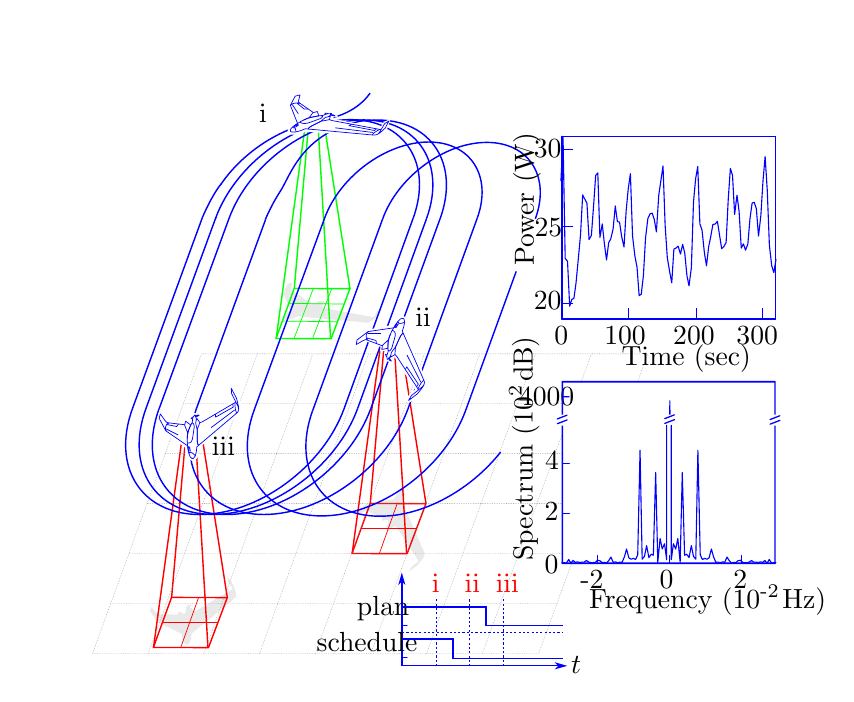 
\definecolor{ce9e9e9}{RGB}{233,233,233}
\definecolor{cff0000}{RGB}{255,0,0}
\definecolor{c00ff00}{RGB}{0,255,0}
\definecolor{c7e7e7e}{RGB}{126,126,126}
\definecolor{cffffff}{RGB}{255,255,255}
\definecolor{ca0a0a4}{RGB}{160,160,164}


\def \globalscale {0.98}
\begin{tikzpicture}[y=0.80pt, x=0.80pt, yscale=-\globalscale, xscale=\globalscale, inner sep=0pt, outer sep=0pt]
\path[fill=ce9e9e9,line join=round,line width=0.160pt] (68.389,228.721) -- (68.845,228.354) -- (66.693,224.977) -- (66.421,222.691) -- (69.087,226.558) -- (70.074,229.455) .. controls (70.924,232.181) and (69.654,232.823) .. (69.654,232.823) -- (69.468,232.972) -- (49.797,249.054) -- (49.564,251.208) -- (49.084,252.996) .. controls (48.973,253.267) and (48.453,253.886) .. (48.175,254.135) .. controls (47.897,254.383) and (47.153,254.413) .. (46.571,253.643) .. controls (45.988,252.873) and (45.718,251.814) .. (45.718,251.814) .. controls (45.718,251.814) and (45.252,250.473) .. (45.155,249.06) -- (34.48,243.857) .. controls (34.48,243.857) and (34.133,243.713) .. (33.909,243.382) -- (30.648,238.621) -- (31.218,236.763) -- (33.859,239.606) .. controls (33.859,239.606) and (34.495,240.168) .. (34.798,240.167) -- (43.526,240.249) -- (43.953,238.744) -- (46.533,240.082) -- (47.313,238.923) -- (47.435,237.434) -- (47.439,237.4) .. controls (47.355,237.464) and (46.556,237.3) .. (46.556,237.3) .. controls (46.556,237.3) and (47.038,237.107) .. (47.67,236.589) .. controls (47.67,236.589) and (47.919,235.884) .. (48.467,235.639) -- (48.742,235.734) -- (48.894,236.103) .. controls (48.894,236.103) and (49.762,235.307) .. (50.72,235.611) .. controls (50.72,235.611) and (50.398,235.655) .. (49.502,236.314) -- (49.079,236.426) .. controls (49.195,237.306) and (49.269,237.787) .. (49.269,237.787) -- (49.511,236.983) -- (51.037,238.66) -- (52.136,238.362) -- cycle;



\path[draw=cff0000,line join=round,line width=0.512pt] (40.619,232.359) -- (66.314,232.426) -- (57.644,255.471) -- (32.248,255.419) -- cycle;



\path[draw=cff0000,line join=round,line width=0.512pt] (66.339,232.519) -- (53.877,153.102);



\path[draw=cff0000,line join=round,line width=0.512pt] (51.718,158.901) -- (57.402,255.512);



\path[draw=cff0000,line join=round,line width=0.512pt] (40.64,232.477) -- (47.594,153.13);



\path[draw=cff0000,line join=round,line width=0.512pt] (32.313,255.366) -- (45.489,158.826);



\path[draw=cff0000,line join=round,line width=0.256pt] (44.894,255.329) -- (53.014,232.569);



\path[draw=cff0000,line join=round,line width=0.256pt] (61.618,244.049) -- (36.558,244.049);



\path[fill=ce9e9e9,line join=round,line width=0.160pt] (154.234,215.171) -- (154.468,215.689) -- (151.174,218.353) -- (149.959,220.549) -- (153.905,217.567) -- (155.993,214.997) .. controls (157.892,212.553) and (157.08,211.488) .. (157.08,211.488) -- (156.984,211.278) -- (147.026,188.653) -- (147.75,186.421) -- (148.107,184.473) .. controls (148.128,184.165) and (147.948,183.372) .. (147.816,183.032) .. controls (147.684,182.691) and (147.06,182.413) .. (146.23,182.99) .. controls (145.401,183.567) and (144.714,184.536) .. (144.714,184.536) .. controls (144.714,184.536) and (143.74,185.723) .. (143.049,187.104) -- (131.667,188.761) .. controls (131.667,188.761) and (131.308,188.789) .. (130.974,189.046) -- (126.135,192.724) -- (125.827,194.773) -- (129.31,192.807) .. controls (129.31,192.807) and (130.097,192.455) .. (130.357,192.557) -- (137.872,195.377) -- (137.592,197.023) -- (140.378,196.543) -- (140.549,197.961) -- (140.014,199.491) -- (140.003,199.527) .. controls (139.959,199.435) and (139.203,199.333) .. (139.203,199.333) .. controls (139.203,199.333) and (139.533,199.686) .. (139.853,200.415) .. controls (139.853,200.415) and (139.764,201.203) .. (140.128,201.629) -- (140.405,201.626) -- (140.694,201.307) .. controls (140.694,201.307) and (141.096,202.392) .. (142.047,202.406) .. controls (142.047,202.406) and (141.79,202.256) .. (141.305,201.299) -- (140.991,201.046) .. controls (141.468,200.205) and (141.738,199.748) .. (141.738,199.748) -- (141.6,200.632) -- (143.628,199.462) -- (144.442,200.126) -- cycle;



\path[draw=cff0000,line join=round,line width=0.512pt] (132.174,189.053) -- (157.869,189.12) -- (149.198,212.165) -- (123.803,212.114) -- cycle;



\path[draw=cff0000,line join=round,line width=0.512pt] (157.893,189.213) -- (145.431,109.796);



\path[draw=cff0000,line join=round,line width=0.512pt] (143.272,115.595) -- (148.956,212.206);



\path[draw=cff0000,line join=round,line width=0.512pt] (132.194,189.171) -- (139.148,109.824);



\path[draw=cff0000,line join=round,line width=0.512pt] (123.867,212.06) -- (137.043,115.52);



\path[draw=cff0000,line join=round,line width=0.256pt] (136.448,212.023) -- (144.568,189.263);



\path[draw=cff0000,line join=round,line width=0.256pt] (153.172,200.743) -- (128.112,200.743);



\path[fill=ce9e9e9,line join=round,line width=0.160pt] (133.104,103.094) -- (133.814,103.163) -- (135.427,100.438) -- (137.437,99.221) -- (135.747,102.448) -- (133.697,104.33) .. controls (131.708,106.06) and (130.1,105.69) .. (130.1,105.69) -- (129.812,105.661) -- (98.946,102.802) -- (96.673,103.69) -- (94.565,104.276) .. controls (94.215,104.345) and (93.21,104.36) .. (92.754,104.33) .. controls (92.297,104.299) and (91.691,103.92) .. (91.988,103.25) .. controls (92.285,102.58) and (93.104,101.94) .. (93.104,101.94) .. controls (93.104,101.94) and (94.046,101.064) .. (95.343,100.348) -- (92.125,92.256) .. controls (92.125,92.256) and (91.995,92.005) .. (92.144,91.731) -- (94.24,87.77) -- (96.488,87.199) -- (95.773,89.931) .. controls (95.773,89.931) and (95.719,90.533) .. (95.955,90.692) -- (102.64,95.349) -- (104.431,94.869) -- (105.131,96.863) -- (106.862,96.731) -- (108.402,96.096) -- (108.439,96.082) .. controls (108.312,96.068) and (107.851,95.568) .. (107.851,95.568) .. controls (107.851,95.568) and (108.412,95.732) .. (109.406,95.824) .. controls (109.406,95.824) and (110.283,95.625) .. (110.945,95.8) -- (111.067,95.99) -- (110.826,96.244) .. controls (110.826,96.244) and (112.272,96.329) .. (112.719,96.979) .. controls (112.719,96.979) and (112.427,96.829) .. (111.093,96.664) -- (110.656,96.493) .. controls (109.891,96.968) and (109.481,97.233) .. (109.481,97.233) -- (110.449,96.983) -- (110.003,98.578) -- (111.145,99.02) -- cycle;



\path[draw=c00ff00,line join=round,line width=0.512pt] (97.153,89.964) -- (122.847,90.031) -- (114.177,113.076) -- (88.782,113.025) -- cycle;



\path[draw=c00ff00,line join=round,line width=0.512pt] (88.846,112.971) -- (102.021,16.431);



\path[draw=c00ff00,line join=round,line width=0.512pt] (122.871,90.125) -- (110.41,10.707);



\path[draw=c00ff00,line join=round,line width=0.512pt] (108.25,16.506) -- (113.935,113.118);



\path[draw=c00ff00,line join=round,line width=0.512pt] (97.173,90.083) -- (104.127,10.735);



\path[draw=c00ff00,line join=round,line width=0.256pt] (97.131,112.884) -- (105.984,89.951);



\path[draw=c00ff00,line join=round,line width=0.256pt] (105.704,112.711) -- (114.558,89.778);



\path[draw=c00ff00,line join=round,line width=0.256pt] (91.905,104.991) -- (117.158,105.311);



\path[draw=c00ff00,line join=round,line width=0.256pt] (94.678,96.818) -- (119.931,97.138);



\begin{scope}[shift={(0.222,-34.242)}]
  \path[fill=c7e7e7e,line join=round,line width=0.256pt] (208.793,292.629) -- (208.527,292.629) -- (208.527,292.469) -- (208.793,292.469) -- cycle(207.993,292.629) -- (207.727,292.629) -- (207.727,292.469) -- (207.993,292.469) -- cycle(207.193,292.629) -- (206.927,292.629) -- (206.927,292.469) -- (207.193,292.469) -- cycle(206.393,292.629) -- (206.127,292.629) -- (206.127,292.469) -- (206.393,292.469) -- cycle(205.593,292.629) -- (205.327,292.629) -- (205.327,292.469) -- (205.593,292.469) -- cycle(204.793,292.629) -- (204.527,292.629) -- (204.527,292.469) -- (204.793,292.469) -- cycle(203.993,292.629) -- (203.727,292.629) -- (203.727,292.469) -- (203.993,292.469) -- cycle(203.193,292.629) -- (202.927,292.629) -- (202.927,292.469) -- (203.193,292.469) -- cycle(202.393,292.629) -- (202.127,292.629) -- (202.127,292.469) -- (202.393,292.469) -- cycle(201.593,292.629) -- (201.327,292.629) -- (201.327,292.469) -- (201.593,292.469) -- cycle(200.793,292.629) -- (200.527,292.629) -- (200.527,292.469) -- (200.793,292.469) -- cycle(199.993,292.629) -- (199.727,292.629) -- (199.727,292.469) -- (199.993,292.469) -- cycle(199.193,292.629) -- (198.927,292.629) -- (198.927,292.469) -- (199.193,292.469) -- cycle(198.393,292.629) -- (198.127,292.629) -- (198.127,292.469) -- (198.393,292.469) -- cycle(197.593,292.629) -- (197.327,292.629) -- (197.327,292.469) -- (197.593,292.469) -- cycle(196.793,292.629) -- (196.527,292.629) -- (196.527,292.469) -- (196.793,292.469) -- cycle(195.993,292.629) -- (195.727,292.629) -- (195.727,292.469) -- (195.993,292.469) -- cycle(195.193,292.629) -- (194.927,292.629) -- (194.927,292.469) -- (195.193,292.469) -- cycle(194.393,292.629) -- (194.127,292.629) -- (194.127,292.469) -- (194.393,292.469) -- cycle(193.593,292.629) -- (193.327,292.629) -- (193.327,292.469) -- (193.593,292.469) -- cycle(192.793,292.629) -- (192.527,292.629) -- (192.527,292.469) -- (192.793,292.469) -- cycle(191.993,292.629) -- (191.727,292.629) -- (191.727,292.469) -- (191.993,292.469) -- cycle(191.193,292.629) -- (190.927,292.629) -- (190.927,292.469) -- (191.193,292.469) -- cycle(190.393,292.629) -- (190.127,292.629) -- (190.127,292.469) -- (190.393,292.469) -- cycle(189.593,292.629) -- (189.327,292.629) -- (189.327,292.469) -- (189.593,292.469) -- cycle(188.793,292.629) -- (188.527,292.629) -- (188.527,292.469) -- (188.793,292.469) -- cycle(187.993,292.629) -- (187.727,292.629) -- (187.727,292.469) -- (187.993,292.469) -- cycle(187.193,292.629) -- (186.927,292.629) -- (186.927,292.469) -- (187.193,292.469) -- cycle(186.393,292.629) -- (186.127,292.629) -- (186.127,292.469) -- (186.393,292.469) -- cycle(185.593,292.629) -- (185.327,292.629) -- (185.327,292.469) -- (185.593,292.469) -- cycle(184.793,292.629) -- (184.527,292.629) -- (184.527,292.469) -- (184.793,292.469) -- cycle(183.993,292.629) -- (183.727,292.629) -- (183.727,292.469) -- (183.993,292.469) -- cycle(183.193,292.629) -- (182.927,292.629) -- (182.927,292.469) -- (183.193,292.469) -- cycle(182.393,292.629) -- (182.127,292.629) -- (182.127,292.469) -- (182.393,292.469) -- cycle(181.593,292.629) -- (181.327,292.629) -- (181.327,292.469) -- (181.593,292.469) -- cycle(180.793,292.629) -- (180.527,292.629) -- (180.527,292.469) -- (180.793,292.469) -- cycle(179.993,292.629) -- (179.727,292.629) -- (179.727,292.469) -- (179.993,292.469) -- cycle(179.193,292.629) -- (178.927,292.629) -- (178.927,292.469) -- (179.193,292.469) -- cycle(178.393,292.629) -- (178.127,292.629) -- (178.127,292.469) -- (178.393,292.469) -- cycle(177.593,292.629) -- (177.327,292.629) -- (177.327,292.469) -- (177.593,292.469) -- cycle(176.793,292.629) -- (176.527,292.629) -- (176.527,292.469) -- (176.793,292.469) -- cycle(175.993,292.629) -- (175.727,292.629) -- (175.727,292.469) -- (175.993,292.469) -- cycle(175.193,292.629) -- (174.927,292.629) -- (174.927,292.469) -- (175.193,292.469) -- cycle(174.393,292.629) -- (174.127,292.629) -- (174.127,292.469) -- (174.393,292.469) -- cycle(173.593,292.629) -- (173.327,292.629) -- (173.327,292.469) -- (173.593,292.469) -- cycle(172.793,292.629) -- (172.527,292.629) -- (172.527,292.469) -- (172.793,292.469) -- cycle(171.993,292.629) -- (171.727,292.629) -- (171.727,292.469) -- (171.993,292.469) -- cycle(171.193,292.629) -- (170.927,292.629) -- (170.927,292.469) -- (171.193,292.469) -- cycle(170.393,292.629) -- (170.127,292.629) -- (170.127,292.469) -- (170.393,292.469) -- cycle(169.593,292.629) -- (169.327,292.629) -- (169.327,292.469) -- (169.593,292.469) -- cycle(168.793,292.629) -- (168.527,292.629) -- (168.527,292.469) -- (168.793,292.469) -- cycle(167.993,292.629) -- (167.727,292.629) -- (167.727,292.469) -- (167.993,292.469) -- cycle(167.193,292.629) -- (166.927,292.629) -- (166.927,292.469) -- (167.193,292.469) -- cycle(166.393,292.629) -- (166.127,292.629) -- (166.127,292.469) -- (166.393,292.469) -- cycle(165.593,292.629) -- (165.327,292.629) -- (165.327,292.469) -- (165.593,292.469) -- cycle(164.793,292.629) -- (164.527,292.629) -- (164.527,292.469) -- (164.793,292.469) -- cycle(163.993,292.629) -- (163.727,292.629) -- (163.727,292.469) -- (163.993,292.469) -- cycle(163.193,292.629) -- (162.927,292.629) -- (162.927,292.469) -- (163.193,292.469) -- cycle(162.393,292.629) -- (162.127,292.629) -- (162.127,292.469) -- (162.393,292.469) -- cycle(161.593,292.629) -- (161.327,292.629) -- (161.327,292.469) -- (161.593,292.469) -- cycle(160.793,292.629) -- (160.527,292.629) -- (160.527,292.469) -- (160.793,292.469) -- cycle(159.993,292.629) -- (159.727,292.629) -- (159.727,292.469) -- (159.993,292.469) -- cycle(159.193,292.629) -- (158.927,292.629) -- (158.927,292.469) -- (159.193,292.469) -- cycle(158.393,292.629) -- (158.127,292.629) -- (158.127,292.469) -- (158.393,292.469) -- cycle(157.593,292.629) -- (157.327,292.629) -- (157.327,292.469) -- (157.593,292.469) -- cycle(156.793,292.629) -- (156.527,292.629) -- (156.527,292.469) -- (156.793,292.469) -- cycle(155.993,292.629) -- (155.727,292.629) -- (155.727,292.469) -- (155.993,292.469) -- cycle(155.193,292.629) -- (154.927,292.629) -- (154.927,292.469) -- (155.193,292.469) -- cycle(154.393,292.629) -- (154.127,292.629) -- (154.127,292.469) -- (154.393,292.469) -- cycle(153.593,292.629) -- (153.327,292.629) -- (153.327,292.469) -- (153.593,292.469) -- cycle(152.793,292.629) -- (152.527,292.629) -- (152.527,292.469) -- (152.793,292.469) -- cycle(151.993,292.629) -- (151.727,292.629) -- (151.727,292.469) -- (151.993,292.469) -- cycle(151.193,292.629) -- (150.927,292.629) -- (150.927,292.469) -- (151.193,292.469) -- cycle(150.393,292.629) -- (150.127,292.629) -- (150.127,292.469) -- (150.393,292.469) -- cycle(149.593,292.629) -- (149.327,292.629) -- (149.327,292.469) -- (149.593,292.469) -- cycle(148.793,292.629) -- (148.527,292.629) -- (148.527,292.469) -- (148.793,292.469) -- cycle(147.993,292.629) -- (147.727,292.629) -- (147.727,292.469) -- (147.993,292.469) -- cycle(147.193,292.629) -- (146.927,292.629) -- (146.927,292.469) -- (147.193,292.469) -- cycle(146.393,292.629) -- (146.127,292.629) -- (146.127,292.469) -- (146.393,292.469) -- cycle(145.593,292.629) -- (145.327,292.629) -- (145.327,292.469) -- (145.593,292.469) -- cycle(144.793,292.629) -- (144.527,292.629) -- (144.527,292.469) -- (144.793,292.469) -- cycle(143.993,292.629) -- (143.727,292.629) -- (143.727,292.469) -- (143.993,292.469) -- cycle(143.193,292.629) -- (142.927,292.629) -- (142.927,292.469) -- (143.193,292.469) -- cycle(142.393,292.629) -- (142.127,292.629) -- (142.127,292.469) -- (142.393,292.469) -- cycle(141.593,292.629) -- (141.327,292.629) -- (141.327,292.469) -- (141.593,292.469) -- cycle(140.794,292.629) -- (140.527,292.629) -- (140.527,292.469) -- (140.794,292.469) -- cycle(139.993,292.629) -- (139.727,292.629) -- (139.727,292.469) -- (139.993,292.469) -- cycle(139.193,292.629) -- (138.927,292.629) -- (138.927,292.469) -- (139.193,292.469) -- cycle(138.393,292.629) -- (138.127,292.629) -- (138.127,292.469) -- (138.393,292.469) -- cycle(137.593,292.629) -- (137.327,292.629) -- (137.327,292.469) -- (137.593,292.469) -- cycle(136.794,292.629) -- (136.527,292.629) -- (136.527,292.469) -- (136.794,292.469) -- cycle(135.993,292.629) -- (135.727,292.629) -- (135.727,292.469) -- (135.993,292.469) -- cycle(135.193,292.629) -- (134.927,292.629) -- (134.927,292.469) -- (135.193,292.469) -- cycle(134.394,292.629) -- (134.127,292.629) -- (134.127,292.469) -- (134.394,292.469) -- cycle(133.594,292.629) -- (133.327,292.629) -- (133.327,292.469) -- (133.594,292.469) -- cycle(132.794,292.629) -- (132.527,292.629) -- (132.527,292.469) -- (132.794,292.469) -- cycle(131.993,292.629) -- (131.727,292.629) -- (131.727,292.469) -- (131.993,292.469) -- cycle(131.193,292.629) -- (130.927,292.629) -- (130.927,292.469) -- (131.193,292.469) -- cycle(130.394,292.629) -- (130.127,292.629) -- (130.127,292.469) -- (130.394,292.469) -- cycle(129.594,292.629) -- (129.327,292.629) -- (129.327,292.469) -- (129.594,292.469) -- cycle(128.794,292.629) -- (128.527,292.629) -- (128.527,292.469) -- (128.794,292.469) -- cycle(127.994,292.629) -- (127.727,292.629) -- (127.727,292.469) -- (127.994,292.469) -- cycle(127.194,292.629) -- (126.927,292.629) -- (126.927,292.469) -- (127.194,292.469) -- cycle(126.394,292.629) -- (126.127,292.629) -- (126.127,292.469) -- (126.394,292.469) -- cycle(125.594,292.629) -- (125.327,292.629) -- (125.327,292.469) -- (125.594,292.469) -- cycle(124.794,292.629) -- (124.527,292.629) -- (124.527,292.469) -- (124.794,292.469) -- cycle(123.994,292.629) -- (123.727,292.629) -- (123.727,292.469) -- (123.994,292.469) -- cycle(123.194,292.629) -- (122.927,292.629) -- (122.927,292.469) -- (123.194,292.469) -- cycle(122.394,292.629) -- (122.127,292.629) -- (122.127,292.469) -- (122.394,292.469) -- cycle(121.594,292.629) -- (121.327,292.629) -- (121.327,292.469) -- (121.594,292.469) -- cycle(120.794,292.629) -- (120.527,292.629) -- (120.527,292.469) -- (120.794,292.469) -- cycle(119.994,292.629) -- (119.727,292.629) -- (119.727,292.469) -- (119.994,292.469) -- cycle(119.194,292.629) -- (118.927,292.629) -- (118.927,292.469) -- (119.194,292.469) -- cycle(118.394,292.629) -- (118.127,292.629) -- (118.127,292.469) -- (118.394,292.469) -- cycle(117.594,292.629) -- (117.327,292.629) -- (117.327,292.469) -- (117.594,292.469) -- cycle(116.794,292.629) -- (116.527,292.629) -- (116.527,292.469) -- (116.794,292.469) -- cycle(115.994,292.629) -- (115.727,292.629) -- (115.727,292.469) -- (115.994,292.469) -- cycle(115.194,292.629) -- (114.927,292.629) -- (114.927,292.469) -- (115.194,292.469) -- cycle(114.394,292.629) -- (114.127,292.629) -- (114.127,292.469) -- (114.394,292.469) -- cycle(113.594,292.629) -- (113.327,292.629) -- (113.327,292.469) -- (113.594,292.469) -- cycle(112.794,292.629) -- (112.527,292.629) -- (112.527,292.469) -- (112.794,292.469) -- cycle(111.994,292.629) -- (111.727,292.629) -- (111.727,292.469) -- (111.994,292.469) -- cycle(111.194,292.629) -- (110.927,292.629) -- (110.927,292.469) -- (111.194,292.469) -- cycle(110.394,292.629) -- (110.127,292.629) -- (110.127,292.469) -- (110.394,292.469) -- cycle(109.594,292.629) -- (109.327,292.629) -- (109.327,292.469) -- (109.594,292.469) -- cycle(108.794,292.629) -- (108.527,292.629) -- (108.527,292.469) -- (108.794,292.469) -- cycle(107.994,292.629) -- (107.727,292.629) -- (107.727,292.469) -- (107.994,292.469) -- cycle(107.194,292.629) -- (106.927,292.629) -- (106.927,292.469) -- (107.194,292.469) -- cycle(106.394,292.629) -- (106.127,292.629) -- (106.127,292.469) -- (106.394,292.469) -- cycle(105.594,292.629) -- (105.327,292.629) -- (105.327,292.469) -- (105.594,292.469) -- cycle(104.794,292.629) -- (104.527,292.629) -- (104.527,292.469) -- (104.794,292.469) -- cycle(103.994,292.629) -- (103.727,292.629) -- (103.727,292.469) -- (103.994,292.469) -- cycle(103.194,292.629) -- (102.927,292.629) -- (102.927,292.469) -- (103.194,292.469) -- cycle(102.394,292.629) -- (102.127,292.629) -- (102.127,292.469) -- (102.394,292.469) -- cycle(101.594,292.629) -- (101.327,292.629) -- (101.327,292.469) -- (101.594,292.469) -- cycle(100.794,292.629) -- (100.527,292.629) -- (100.527,292.469) -- (100.794,292.469) -- cycle(99.994,292.629) -- (99.727,292.629) -- (99.727,292.469) -- (99.994,292.469) -- cycle(99.194,292.629) -- (98.927,292.629) -- (98.927,292.469) -- (99.194,292.469) -- cycle(98.394,292.629) -- (98.127,292.629) -- (98.127,292.469) -- (98.394,292.469) -- cycle(97.594,292.629) -- (97.327,292.629) -- (97.327,292.469) -- (97.594,292.469) -- cycle(96.794,292.629) -- (96.527,292.629) -- (96.527,292.469) -- (96.794,292.469) -- cycle(95.994,292.629) -- (95.727,292.629) -- (95.727,292.469) -- (95.994,292.469) -- cycle(95.194,292.629) -- (94.927,292.629) -- (94.927,292.469) -- (95.194,292.469) -- cycle(94.394,292.629) -- (94.127,292.629) -- (94.127,292.469) -- (94.394,292.469) -- cycle(93.594,292.629) -- (93.327,292.629) -- (93.327,292.469) -- (93.594,292.469) -- cycle(92.794,292.629) -- (92.527,292.629) -- (92.527,292.469) -- (92.794,292.469) -- cycle(91.994,292.629) -- (91.727,292.629) -- (91.727,292.469) -- (91.994,292.469) -- cycle(91.194,292.629) -- (90.927,292.629) -- (90.927,292.469) -- (91.194,292.469) -- cycle(90.394,292.629) -- (90.127,292.629) -- (90.127,292.469) -- (90.394,292.469) -- cycle(89.594,292.629) -- (89.327,292.629) -- (89.327,292.469) -- (89.594,292.469) -- cycle(88.794,292.629) -- (88.527,292.629) -- (88.527,292.469) -- (88.794,292.469) -- cycle(87.994,292.629) -- (87.727,292.629) -- (87.727,292.469) -- (87.994,292.469) -- cycle(87.194,292.629) -- (86.927,292.629) -- (86.927,292.469) -- (87.194,292.469) -- cycle(86.394,292.629) -- (86.127,292.629) -- (86.127,292.469) -- (86.394,292.469) -- cycle(85.594,292.629) -- (85.327,292.629) -- (85.327,292.469) -- (85.594,292.469) -- cycle(84.794,292.629) -- (84.527,292.629) -- (84.527,292.469) -- (84.794,292.469) -- cycle(83.994,292.629) -- (83.727,292.629) -- (83.727,292.469) -- (83.994,292.469) -- cycle(83.194,292.629) -- (82.927,292.629) -- (82.927,292.469) -- (83.194,292.469) -- cycle(82.394,292.629) -- (82.127,292.629) -- (82.127,292.469) -- (82.394,292.469) -- cycle(81.594,292.629) -- (81.327,292.629) -- (81.327,292.469) -- (81.594,292.469) -- cycle(80.794,292.629) -- (80.527,292.629) -- (80.527,292.469) -- (80.794,292.469) -- cycle(79.994,292.629) -- (79.727,292.629) -- (79.727,292.469) -- (79.994,292.469) -- cycle(79.194,292.629) -- (78.927,292.629) -- (78.927,292.469) -- (79.194,292.469) -- cycle(78.394,292.629) -- (78.127,292.629) -- (78.127,292.469) -- (78.394,292.469) -- cycle(77.594,292.629) -- (77.327,292.629) -- (77.327,292.469) -- (77.594,292.469) -- cycle(76.794,292.629) -- (76.527,292.629) -- (76.527,292.469) -- (76.794,292.469) -- cycle(75.994,292.629) -- (75.727,292.629) -- (75.727,292.469) -- (75.994,292.469) -- cycle(75.194,292.629) -- (74.927,292.629) -- (74.927,292.469) -- (75.194,292.469) -- cycle(74.394,292.629) -- (74.127,292.629) -- (74.127,292.469) -- (74.394,292.469) -- cycle(73.594,292.629) -- (73.327,292.629) -- (73.327,292.469) -- (73.594,292.469) -- cycle(72.794,292.629) -- (72.527,292.629) -- (72.527,292.469) -- (72.794,292.469) -- cycle(71.994,292.629) -- (71.727,292.629) -- (71.727,292.469) -- (71.994,292.469) -- cycle(71.194,292.629) -- (70.927,292.629) -- (70.927,292.469) -- (71.194,292.469) -- cycle(70.394,292.629) -- (70.127,292.629) -- (70.127,292.469) -- (70.394,292.469) -- cycle(69.594,292.629) -- (69.327,292.629) -- (69.327,292.469) -- (69.594,292.469) -- cycle(68.794,292.629) -- (68.527,292.629) -- (68.527,292.469) -- (68.794,292.469) -- cycle(67.994,292.629) -- (67.727,292.629) -- (67.727,292.469) -- (67.994,292.469) -- cycle(67.194,292.629) -- (66.927,292.629) -- (66.927,292.469) -- (67.194,292.469) -- cycle(66.394,292.629) -- (66.127,292.629) -- (66.127,292.469) -- (66.394,292.469) -- cycle(65.594,292.629) -- (65.327,292.629) -- (65.327,292.469) -- (65.594,292.469) -- cycle(64.794,292.629) -- (64.527,292.629) -- (64.527,292.469) -- (64.794,292.469) -- cycle(63.994,292.629) -- (63.727,292.629) -- (63.727,292.469) -- (63.994,292.469) -- cycle(63.194,292.629) -- (62.927,292.629) -- (62.927,292.469) -- (63.194,292.469) -- cycle(62.394,292.629) -- (62.127,292.629) -- (62.127,292.469) -- (62.394,292.469) -- cycle(61.594,292.629) -- (61.327,292.629) -- (61.327,292.469) -- (61.594,292.469) -- cycle(60.794,292.629) -- (60.527,292.629) -- (60.527,292.469) -- (60.794,292.469) -- cycle(59.994,292.629) -- (59.727,292.629) -- (59.727,292.469) -- (59.994,292.469) -- cycle(59.194,292.629) -- (58.927,292.629) -- (58.927,292.469) -- (59.194,292.469) -- cycle(58.394,292.629) -- (58.127,292.629) -- (58.127,292.469) -- (58.394,292.469) -- cycle(57.594,292.629) -- (57.327,292.629) -- (57.327,292.469) -- (57.594,292.469) -- cycle(56.794,292.629) -- (56.527,292.629) -- (56.527,292.469) -- (56.794,292.469) -- cycle(55.994,292.629) -- (55.727,292.629) -- (55.727,292.469) -- (55.994,292.469) -- cycle(55.194,292.629) -- (54.927,292.629) -- (54.927,292.469) -- (55.194,292.469) -- cycle(54.394,292.629) -- (54.127,292.629) -- (54.127,292.469) -- (54.394,292.469) -- cycle(53.594,292.629) -- (53.327,292.629) -- (53.327,292.469) -- (53.594,292.469) -- cycle(52.794,292.629) -- (52.527,292.629) -- (52.527,292.469) -- (52.794,292.469) -- cycle(51.994,292.629) -- (51.727,292.629) -- (51.727,292.469) -- (51.994,292.469) -- cycle(51.194,292.629) -- (50.927,292.629) -- (50.927,292.469) -- (51.194,292.469) -- cycle(50.394,292.629) -- (50.127,292.629) -- (50.127,292.469) -- (50.394,292.469) -- cycle(49.594,292.629) -- (49.327,292.629) -- (49.327,292.469) -- (49.594,292.469) -- cycle(48.794,292.629) -- (48.527,292.629) -- (48.527,292.469) -- (48.794,292.469) -- cycle(47.994,292.629) -- (47.727,292.629) -- (47.727,292.469) -- (47.994,292.469) -- cycle(47.194,292.629) -- (46.927,292.629) -- (46.927,292.469) -- (47.194,292.469) -- cycle(46.394,292.629) -- (46.127,292.629) -- (46.127,292.469) -- (46.394,292.469) -- cycle(45.594,292.629) -- (45.327,292.629) -- (45.327,292.469) -- (45.594,292.469) -- cycle(44.794,292.629) -- (44.527,292.629) -- (44.527,292.469) -- (44.794,292.469) -- cycle(43.994,292.629) -- (43.727,292.629) -- (43.727,292.469) -- (43.994,292.469) -- cycle(43.194,292.629) -- (42.927,292.629) -- (42.927,292.469) -- (43.194,292.469) -- cycle(42.394,292.629) -- (42.127,292.629) -- (42.127,292.469) -- (42.394,292.469) -- cycle(41.594,292.629) -- (41.327,292.629) -- (41.327,292.469) -- (41.594,292.469) -- cycle(40.794,292.629) -- (40.527,292.629) -- (40.527,292.469) -- (40.794,292.469) -- cycle(39.994,292.629) -- (39.727,292.629) -- (39.727,292.469) -- (39.994,292.469) -- cycle(39.194,292.629) -- (38.927,292.629) -- (38.927,292.469) -- (39.194,292.469) -- cycle(38.394,292.629) -- (38.127,292.629) -- (38.127,292.469) -- (38.394,292.469) -- cycle(37.594,292.629) -- (37.327,292.629) -- (37.327,292.469) -- (37.594,292.469) -- cycle(36.794,292.629) -- (36.527,292.629) -- (36.527,292.469) -- (36.794,292.469) -- cycle(35.994,292.629) -- (35.727,292.629) -- (35.727,292.469) -- (35.994,292.469) -- cycle(35.194,292.629) -- (34.927,292.629) -- (34.927,292.469) -- (35.194,292.469) -- cycle(34.394,292.629) -- (34.127,292.629) -- (34.127,292.469) -- (34.394,292.469) -- cycle(33.594,292.629) -- (33.327,292.629) -- (33.327,292.469) -- (33.594,292.469) -- cycle(32.794,292.629) -- (32.527,292.629) -- (32.527,292.469) -- (32.794,292.469) -- cycle(31.994,292.629) -- (31.727,292.629) -- (31.727,292.469) -- (31.994,292.469) -- cycle(31.194,292.629) -- (30.927,292.629) -- (30.927,292.469) -- (31.194,292.469) -- cycle(30.394,292.629) -- (30.127,292.629) -- (30.127,292.469) -- (30.394,292.469) -- cycle(29.594,292.629) -- (29.327,292.629) -- (29.327,292.469) -- (29.594,292.469) -- cycle(28.794,292.629) -- (28.527,292.629) -- (28.527,292.469) -- (28.794,292.469) -- cycle(27.994,292.629) -- (27.727,292.629) -- (27.727,292.469) -- (27.994,292.469) -- cycle(27.194,292.629) -- (26.927,292.629) -- (26.927,292.469) -- (27.194,292.469) -- cycle(26.394,292.629) -- (26.127,292.629) -- (26.127,292.469) -- (26.394,292.469) -- cycle(25.594,292.629) -- (25.327,292.629) -- (25.327,292.469) -- (25.594,292.469) -- cycle(24.794,292.629) -- (24.527,292.629) -- (24.527,292.469) -- (24.794,292.469) -- cycle(23.994,292.629) -- (23.727,292.629) -- (23.727,292.469) -- (23.994,292.469) -- cycle(23.194,292.629) -- (22.927,292.629) -- (22.927,292.469) -- (23.194,292.469) -- cycle(22.394,292.629) -- (22.127,292.629) -- (22.127,292.469) -- (22.394,292.469) -- cycle(21.594,292.629) -- (21.327,292.629) -- (21.327,292.469) -- (21.594,292.469) -- cycle(20.794,292.629) -- (20.527,292.629) -- (20.527,292.469) -- (20.794,292.469) -- cycle(19.994,292.629) -- (19.727,292.629) -- (19.727,292.469) -- (19.994,292.469) -- cycle(19.194,292.629) -- (18.927,292.629) -- (18.927,292.469) -- (19.194,292.469) -- cycle(18.394,292.629) -- (18.127,292.629) -- (18.127,292.469) -- (18.394,292.469) -- cycle(17.594,292.629) -- (17.327,292.629) -- (17.327,292.469) -- (17.594,292.469) -- cycle(16.794,292.629) -- (16.527,292.629) -- (16.527,292.469) -- (16.794,292.469) -- cycle(15.994,292.629) -- (15.727,292.629) -- (15.727,292.469) -- (15.994,292.469) -- cycle(15.194,292.629) -- (14.927,292.629) -- (14.927,292.469) -- (15.194,292.469) -- cycle(14.394,292.629) -- (14.127,292.629) -- (14.127,292.469) -- (14.394,292.469) -- cycle(13.594,292.629) -- (13.327,292.629) -- (13.327,292.469) -- (13.594,292.469) -- cycle(12.794,292.629) -- (12.527,292.629) -- (12.527,292.469) -- (12.794,292.469) -- cycle(11.994,292.629) -- (11.727,292.629) -- (11.727,292.469) -- (11.994,292.469) -- cycle(11.194,292.629) -- (10.927,292.629) -- (10.927,292.469) -- (11.194,292.469) -- cycle(10.394,292.629) -- (10.127,292.629) -- (10.127,292.469) -- (10.394,292.469) -- cycle(9.594,292.629) -- (9.327,292.629) -- (9.327,292.469) -- (9.594,292.469) -- cycle(8.794,292.629) -- (8.527,292.629) -- (8.527,292.469) -- (8.794,292.469) -- cycle(7.994,292.629) -- (7.727,292.629) -- (7.727,292.469) -- (7.994,292.469) -- cycle(7.194,292.629) -- (6.927,292.629) -- (6.927,292.469) -- (7.194,292.469) -- cycle(6.394,292.629) -- (6.127,292.629) -- (6.127,292.469) -- (6.394,292.469) -- cycle(5.594,292.629) -- (5.327,292.629) -- (5.327,292.469) -- (5.594,292.469) -- cycle(4.794,292.629) -- (4.527,292.629) -- (4.527,292.469) -- (4.794,292.469) -- cycle(3.994,292.629) -- (3.929,292.629) -- (3.92,292.628) -- (3.91,292.627) -- (3.901,292.624) -- (3.892,292.62) -- (3.884,292.615) -- (3.877,292.609) -- (3.87,292.602) -- (3.864,292.595) -- (3.859,292.587) -- (3.855,292.578) -- (3.852,292.569) -- (3.85,292.559) -- (3.849,292.55) -- (3.85,292.54) -- (3.851,292.531) -- (3.854,292.522) -- (3.923,292.332) -- (4.074,292.386) -- (4.004,292.576) -- (3.929,292.469) -- (3.994,292.469) -- cycle(4.106,291.831) -- (4.197,291.58) -- (4.347,291.635) -- (4.256,291.885) -- cycle(4.379,291.079) -- (4.47,290.828) -- (4.621,290.883) -- (4.529,291.134) -- cycle(4.653,290.327) -- (4.744,290.077) -- (4.894,290.131) -- (4.803,290.382) -- cycle(4.926,289.575) -- (5.018,289.325) -- (5.168,289.379) -- (5.077,289.63) -- cycle(5.2,288.824) -- (5.291,288.573) -- (5.442,288.628) -- (5.35,288.878) -- cycle(5.474,288.072) -- (5.565,287.821) -- (5.715,287.876) -- (5.624,288.127) -- cycle(5.747,287.32) -- (5.838,287.069) -- (5.989,287.124) -- (5.898,287.375) -- cycle(6.021,286.568) -- (6.112,286.318) -- (6.262,286.372) -- (6.171,286.623) -- cycle(6.295,285.816) -- (6.386,285.566) -- (6.536,285.621) -- (6.445,285.871) -- cycle(6.568,285.065) -- (6.659,284.814) -- (6.81,284.869) -- (6.718,285.119) -- cycle(6.842,284.313) -- (6.933,284.062) -- (7.083,284.117) -- (6.992,284.368) -- cycle(7.115,283.561) -- (7.207,283.311) -- (7.357,283.365) -- (7.266,283.616) -- cycle(7.389,282.81) -- (7.48,282.559) -- (7.63,282.614) -- (7.539,282.864) -- cycle(7.663,282.058) -- (7.754,281.807) -- (7.904,281.862) -- (7.813,282.113) -- cycle(7.936,281.306) -- (8.027,281.056) -- (8.178,281.11) -- (8.086,281.361) -- cycle(8.21,280.554) -- (8.301,280.304) -- (8.451,280.358) -- (8.36,280.609) -- cycle(8.483,279.803) -- (8.575,279.552) -- (8.725,279.607) -- (8.634,279.857) -- cycle(8.757,279.051) -- (8.848,278.8) -- (8.999,278.855) -- (8.907,279.105) -- cycle(9.031,278.299) -- (9.122,278.048) -- (9.272,278.103) -- (9.181,278.354) -- cycle(9.304,277.547) -- (9.396,277.297) -- (9.546,277.351) -- (9.455,277.602) -- cycle(9.578,276.796) -- (9.669,276.545) -- (9.819,276.6) -- (9.728,276.85) -- cycle(9.851,276.044) -- (9.943,275.793) -- (10.093,275.848) -- (10.002,276.098) -- cycle(10.125,275.292) -- (10.216,275.041) -- (10.367,275.096) -- (10.275,275.347) -- cycle(10.399,274.54) -- (10.49,274.29) -- (10.64,274.344) -- (10.549,274.595) -- cycle(10.672,273.789) -- (10.764,273.538) -- (10.914,273.593) -- (10.823,273.843) -- cycle(10.946,273.037) -- (11.037,272.786) -- (11.188,272.841) -- (11.096,273.091) -- cycle(11.22,272.285) -- (11.311,272.034) -- (11.461,272.089) -- (11.37,272.34) -- cycle(11.493,271.533) -- (11.584,271.283) -- (11.735,271.337) -- (11.644,271.588) -- cycle(11.767,270.781) -- (11.858,270.531) -- (12.008,270.586) -- (11.917,270.836) -- cycle(12.04,270.03) -- (12.132,269.779) -- (12.282,269.834) -- (12.191,270.084) -- cycle(12.314,269.278) -- (12.405,269.027) -- (12.556,269.082) -- (12.464,269.333) -- cycle(12.588,268.526) -- (12.679,268.276) -- (12.829,268.33) -- (12.738,268.581) -- cycle(12.861,267.775) -- (12.953,267.524) -- (13.103,267.579) -- (13.012,267.829) -- cycle(13.135,267.023) -- (13.226,266.772) -- (13.376,266.827) -- (13.285,267.077) -- cycle(13.409,266.271) -- (13.5,266.02) -- (13.65,266.075) -- (13.559,266.326) -- cycle(13.682,265.519) -- (13.773,265.269) -- (13.924,265.323) -- (13.832,265.574) -- cycle(13.956,264.768) -- (14.047,264.517) -- (14.197,264.572) -- (14.106,264.822) -- cycle(14.229,264.016) -- (14.321,263.765) -- (14.471,263.82) -- (14.38,264.07) -- cycle(14.503,263.264) -- (14.594,263.013) -- (14.745,263.068) -- (14.653,263.319) -- cycle(14.777,262.512) -- (14.868,262.262) -- (15.018,262.316) -- (14.927,262.567) -- cycle(15.05,261.76) -- (15.141,261.51) -- (15.292,261.565) -- (15.2,261.815) -- cycle(15.324,261.009) -- (15.415,260.758) -- (15.565,260.813) -- (15.474,261.063) -- cycle(15.597,260.257) -- (15.689,260.006) -- (15.839,260.061) -- (15.748,260.312) -- cycle(15.871,259.505) -- (15.962,259.255) -- (16.113,259.309) -- (16.021,259.56) -- cycle(16.145,258.754) -- (16.236,258.503) -- (16.386,258.558) -- (16.295,258.808) -- cycle(16.418,258.002) -- (16.509,257.751) -- (16.66,257.806) -- (16.569,258.056) -- cycle(16.692,257.25) -- (16.783,256.999) -- (16.933,257.054) -- (16.842,257.305) -- cycle(16.965,256.498) -- (17.057,256.248) -- (17.207,256.302) -- (17.116,256.553) -- cycle(17.239,255.746) -- (17.33,255.496) -- (17.481,255.551) -- (17.39,255.801) -- cycle(17.513,254.995) -- (17.604,254.744) -- (17.754,254.799) -- (17.663,255.049) -- cycle(17.786,254.243) -- (17.878,253.992) -- (18.028,254.047) -- (17.937,254.298) -- cycle(18.06,253.491) -- (18.151,253.241) -- (18.302,253.295) -- (18.21,253.546) -- cycle(18.334,252.739) -- (18.425,252.489) -- (18.575,252.544) -- (18.484,252.794) -- cycle(18.607,251.988) -- (18.698,251.737) -- (18.849,251.792) -- (18.758,252.042) -- cycle(18.881,251.236) -- (18.972,250.985) -- (19.122,251.04) -- (19.031,251.291) -- cycle(19.154,250.484) -- (19.246,250.234) -- (19.396,250.288) -- (19.305,250.539) -- cycle(19.428,249.732) -- (19.519,249.482) -- (19.67,249.537) -- (19.578,249.787) -- cycle(19.702,248.981) -- (19.793,248.73) -- (19.943,248.785) -- (19.852,249.035) -- cycle(19.975,248.229) -- (20.067,247.978) -- (20.217,248.033) -- (20.126,248.284) -- cycle(20.249,247.477) -- (20.34,247.227) -- (20.49,247.281) -- (20.399,247.532) -- cycle(20.523,246.725) -- (20.614,246.475) -- (20.764,246.53) -- (20.673,246.78) -- cycle(20.796,245.974) -- (20.887,245.723) -- (21.038,245.778) -- (20.947,246.028) -- cycle(21.07,245.222) -- (21.161,244.971) -- (21.311,245.026) -- (21.22,245.277) -- cycle(21.343,244.47) -- (21.435,244.22) -- (21.585,244.274) -- (21.494,244.525) -- cycle(21.617,243.718) -- (21.708,243.468) -- (21.858,243.523) -- (21.767,243.773) -- cycle(21.891,242.967) -- (21.982,242.716) -- (22.132,242.771) -- (22.041,243.021) -- cycle(22.164,242.215) -- (22.255,241.964) -- (22.406,242.019) -- (22.314,242.27) -- cycle(22.438,241.463) -- (22.529,241.213) -- (22.679,241.267) -- (22.588,241.518) -- cycle(22.711,240.711) -- (22.803,240.461) -- (22.953,240.516) -- (22.862,240.766) -- cycle(22.985,239.96) -- (23.076,239.709) -- (23.227,239.764) -- (23.135,240.014) -- cycle(23.259,239.208) -- (23.35,238.957) -- (23.5,239.012) -- (23.409,239.263) -- cycle(23.532,238.456) -- (23.623,238.206) -- (23.774,238.26) -- (23.683,238.511) -- cycle(23.806,237.704) -- (23.897,237.454) -- (24.047,237.509) -- (23.956,237.759) -- cycle(24.079,236.953) -- (24.171,236.702) -- (24.321,236.757) -- (24.23,237.007) -- cycle(24.353,236.201) -- (24.444,235.95) -- (24.595,236.005) -- (24.503,236.256) -- cycle(24.627,235.449) -- (24.718,235.199) -- (24.868,235.253) -- (24.777,235.504) -- cycle(24.9,234.697) -- (24.991,234.447) -- (25.142,234.501) -- (25.051,234.752) -- cycle(25.174,233.946) -- (25.265,233.695) -- (25.416,233.75) -- (25.324,234.0) -- cycle(25.448,233.194) -- (25.539,232.943) -- (25.689,232.998) -- (25.598,233.249) -- cycle(25.721,232.442) -- (25.812,232.192) -- (25.963,232.246) -- (25.872,232.497) -- cycle(25.995,231.69) -- (26.086,231.44) -- (26.236,231.495) -- (26.145,231.745) -- cycle(26.268,230.939) -- (26.36,230.688) -- (26.51,230.743) -- (26.419,230.993) -- cycle(26.542,230.187) -- (26.633,229.936) -- (26.784,229.991) -- (26.692,230.242) -- cycle(26.816,229.435) -- (26.907,229.185) -- (27.057,229.239) -- (26.966,229.49) -- cycle(27.089,228.683) -- (27.18,228.433) -- (27.331,228.487) -- (27.24,228.738) -- cycle(27.363,227.932) -- (27.454,227.681) -- (27.604,227.736) -- (27.513,227.986) -- cycle(27.637,227.18) -- (27.728,226.929) -- (27.878,226.984) -- (27.787,227.235) -- cycle(27.91,226.428) -- (28.001,226.178) -- (28.152,226.232) -- (28.061,226.483) -- cycle(28.184,225.676) -- (28.275,225.426) -- (28.425,225.48) -- (28.334,225.731) -- cycle(28.457,224.925) -- (28.549,224.674) -- (28.699,224.729) -- (28.608,224.979) -- cycle(28.731,224.173) -- (28.822,223.922) -- (28.973,223.977) -- (28.881,224.228) -- cycle(29.005,223.421) -- (29.096,223.171) -- (29.246,223.225) -- (29.155,223.476) -- cycle(29.278,222.669) -- (29.369,222.419) -- (29.52,222.473) -- (29.428,222.724) -- cycle(29.552,221.918) -- (29.643,221.667) -- (29.793,221.722) -- (29.702,221.972) -- cycle(29.825,221.166) -- (29.917,220.915) -- (30.067,220.97) -- (29.976,221.221) -- cycle(30.099,220.414) -- (30.19,220.164) -- (30.341,220.218) -- (30.249,220.469) -- cycle(30.373,219.662) -- (30.464,219.412) -- (30.614,219.466) -- (30.523,219.717) -- cycle(30.646,218.911) -- (30.738,218.66) -- (30.888,218.715) -- (30.797,218.965) -- cycle(30.92,218.159) -- (31.011,217.908) -- (31.161,217.963) -- (31.07,218.214) -- cycle(31.194,217.407) -- (31.285,217.157) -- (31.435,217.211) -- (31.344,217.462) -- cycle(31.467,216.655) -- (31.558,216.405) -- (31.709,216.46) -- (31.617,216.71) -- cycle(31.741,215.904) -- (31.832,215.653) -- (31.982,215.708) -- (31.891,215.958) -- cycle(32.014,215.152) -- (32.106,214.901) -- (32.256,214.956) -- (32.165,215.207) -- cycle(32.288,214.4) -- (32.379,214.15) -- (32.529,214.204) -- (32.438,214.455) -- cycle(32.562,213.648) -- (32.653,213.398) -- (32.803,213.452) -- (32.712,213.703) -- cycle(32.835,212.897) -- (32.926,212.646) -- (33.077,212.701) -- (32.986,212.951) -- cycle(33.109,212.145) -- (33.2,211.894) -- (33.35,211.949) -- (33.259,212.199) -- cycle(33.382,211.393) -- (33.474,211.142) -- (33.624,211.197) -- (33.533,211.448) -- cycle(33.656,210.641) -- (33.747,210.391) -- (33.898,210.445) -- (33.806,210.696) -- cycle(33.93,209.89) -- (34.021,209.639) -- (34.171,209.694) -- (34.08,209.944) -- cycle(34.203,209.138) -- (34.294,208.887) -- (34.445,208.942) -- (34.354,209.193) -- cycle(34.477,208.386) -- (34.568,208.136) -- (34.718,208.19) -- (34.627,208.441) -- cycle(34.751,207.634) -- (34.842,207.384) -- (34.992,207.438) -- (34.901,207.689) -- cycle(35.024,206.883) -- (35.115,206.632) -- (35.266,206.687) -- (35.175,206.937) -- cycle(35.298,206.131) -- (35.389,205.88) -- (35.539,205.935) -- (35.448,206.186) -- cycle(35.571,205.379) -- (35.663,205.129) -- (35.813,205.183) -- (35.722,205.434) -- cycle(35.845,204.627) -- (35.936,204.377) -- (36.087,204.431) -- (35.995,204.682) -- cycle(36.119,203.876) -- (36.21,203.625) -- (36.36,203.68) -- (36.269,203.93) -- cycle(36.392,203.124) -- (36.483,202.873) -- (36.634,202.928) -- (36.542,203.178) -- cycle(36.666,202.372) -- (36.757,202.121) -- (36.907,202.176) -- (36.816,202.427) -- cycle(36.939,201.62) -- (37.031,201.37) -- (37.181,201.424) -- (37.09,201.675) -- cycle(37.213,200.869) -- (37.304,200.618) -- (37.455,200.673) -- (37.363,200.923) -- cycle(37.487,200.117) -- (37.578,199.866) -- (37.728,199.921) -- (37.637,200.171) -- cycle(37.76,199.365) -- (37.852,199.114) -- (38.002,199.169) -- (37.911,199.42) -- cycle(38.034,198.613) -- (38.125,198.363) -- (38.276,198.417) -- (38.184,198.668) -- cycle(38.307,197.862) -- (38.399,197.611) -- (38.549,197.666) -- (38.458,197.916) -- cycle(38.581,197.11) -- (38.672,196.859) -- (38.823,196.914) -- (38.731,197.164) -- cycle(38.855,196.358) -- (38.946,196.107) -- (39.096,196.162) -- (39.005,196.413) -- cycle(39.128,195.606) -- (39.219,195.356) -- (39.37,195.41) -- (39.279,195.661) -- cycle(39.402,194.855) -- (39.493,194.604) -- (39.644,194.659) -- (39.552,194.909) -- cycle(39.676,194.103) -- (39.767,193.852) -- (39.917,193.907) -- (39.826,194.158) -- cycle(39.949,193.351) -- (40.04,193.1) -- (40.191,193.155) -- (40.099,193.406) -- cycle(40.223,192.599) -- (40.314,192.349) -- (40.464,192.403) -- (40.373,192.654) -- cycle(40.496,191.848) -- (40.588,191.597) -- (40.738,191.652) -- (40.647,191.902) -- cycle(40.77,191.096) -- (40.861,190.845) -- (41.012,190.9) -- (40.92,191.15) -- cycle(41.044,190.344) -- (41.135,190.093) -- (41.285,190.148) -- (41.194,190.399) -- cycle(41.317,189.592) -- (41.408,189.342) -- (41.559,189.396) -- (41.468,189.647) -- cycle(41.591,188.841) -- (41.682,188.59) -- (41.833,188.645) -- (41.741,188.895) -- cycle(41.864,188.089) -- (41.956,187.838) -- (42.106,187.893) -- (42.015,188.143) -- cycle(42.138,187.337) -- (42.229,187.086) -- (42.38,187.141) -- (42.288,187.392) -- cycle(42.412,186.585) -- (42.503,186.335) -- (42.653,186.389) -- (42.562,186.64) -- cycle(42.685,185.834) -- (42.777,185.583) -- (42.927,185.638) -- (42.836,185.888) -- cycle(42.959,185.082) -- (43.05,184.831) -- (43.2,184.886) -- (43.109,185.136) -- cycle(43.233,184.33) -- (43.324,184.079) -- (43.474,184.134) -- (43.383,184.385) -- cycle(43.506,183.578) -- (43.597,183.328) -- (43.748,183.382) -- (43.657,183.633) -- cycle(43.78,182.827) -- (43.871,182.576) -- (44.021,182.631) -- (43.93,182.881) -- cycle(44.053,182.075) -- (44.145,181.824) -- (44.295,181.879) -- (44.204,182.129) -- cycle(44.327,181.323) -- (44.418,181.072) -- (44.569,181.127) -- (44.477,181.378) -- cycle(44.601,180.571) -- (44.692,180.321) -- (44.842,180.375) -- (44.751,180.626) -- cycle(44.874,179.819) -- (44.965,179.569) -- (45.116,179.624) -- (45.025,179.874) -- cycle(45.148,179.068) -- (45.239,178.817) -- (45.389,178.872) -- (45.298,179.122) -- cycle(45.422,178.316) -- (45.513,178.065) -- (45.663,178.12) -- (45.572,178.371) -- cycle(45.695,177.564) -- (45.786,177.314) -- (45.937,177.368) -- (45.846,177.619) -- cycle(45.969,176.813) -- (46.06,176.562) -- (46.21,176.617) -- (46.119,176.867) -- cycle(46.242,176.061) -- (46.334,175.81) -- (46.484,175.865) -- (46.393,176.115) -- cycle(46.516,175.309) -- (46.607,175.058) -- (46.758,175.113) -- (46.666,175.364) -- cycle(46.79,174.557) -- (46.881,174.307) -- (47.031,174.361) -- (46.94,174.612) -- cycle(47.063,173.805) -- (47.154,173.555) -- (47.305,173.61) -- (47.214,173.86) -- cycle(47.337,173.054) -- (47.428,172.803) -- (47.578,172.858) -- (47.487,173.108) -- cycle(47.61,172.302) -- (47.702,172.051) -- (47.852,172.106) -- (47.761,172.357) -- cycle(47.884,171.55) -- (47.975,171.3) -- (48.126,171.354) -- (48.034,171.605) -- cycle(48.158,170.798) -- (48.249,170.548) -- (48.399,170.603) -- (48.308,170.853) -- cycle(48.431,170.047) -- (48.523,169.796) -- (48.673,169.851) -- (48.582,170.101) -- cycle(48.705,169.295) -- (48.796,169.044) -- (48.946,169.099) -- (48.855,169.35) -- cycle(48.978,168.543) -- (49.07,168.293) -- (49.22,168.347) -- (49.129,168.598) -- cycle(49.252,167.791) -- (49.343,167.541) -- (49.494,167.596) -- (49.403,167.846) -- cycle(49.526,167.04) -- (49.617,166.789) -- (49.767,166.844) -- (49.676,167.094) -- cycle(49.799,166.288) -- (49.891,166.037) -- (50.041,166.092) -- (49.95,166.343) -- cycle(50.073,165.536) -- (50.164,165.286) -- (50.315,165.34) -- (50.223,165.591) -- cycle(50.347,164.784) -- (50.438,164.534) -- (50.588,164.589) -- (50.497,164.839) -- cycle(50.62,164.033) -- (50.711,163.782) -- (50.862,163.837) -- (50.77,164.087) -- cycle(50.894,163.281) -- (50.985,163.03) -- (51.135,163.085) -- (51.044,163.336) -- cycle(51.167,162.529) -- (51.259,162.279) -- (51.409,162.333) -- (51.318,162.584) -- cycle(51.441,161.777) -- (51.532,161.527) -- (51.683,161.582) -- (51.591,161.832) -- cycle(51.715,161.026) -- (51.806,160.775) -- (51.956,160.83) -- (51.865,161.08) -- cycle(51.988,160.274) -- (52.08,160.023) -- (52.23,160.078) -- (52.139,160.329) -- cycle(52.262,159.522) -- (52.353,159.272) -- (52.503,159.326) -- (52.412,159.577) -- cycle(52.535,158.77) -- (52.627,158.52) -- (52.777,158.575) -- (52.686,158.825) -- cycle(52.809,158.019) -- (52.9,157.768) -- (53.051,157.823) -- (52.959,158.073) -- cycle(53.083,157.267) -- (53.174,157.016) -- (53.324,157.071) -- (53.233,157.322) -- cycle(53.356,156.515) -- (53.448,156.265) -- (53.598,156.319) -- (53.507,156.57) -- cycle(53.63,155.763) -- (53.721,155.513) -- (53.871,155.568) -- (53.78,155.818) -- cycle(53.904,155.012) -- (53.995,154.761) -- (54.145,154.816) -- (54.054,155.066) -- cycle(54.295,154.269) -- (54.562,154.269) -- (54.562,154.429) -- (54.295,154.429) -- cycle(55.095,154.269) -- (55.362,154.269) -- (55.362,154.429) -- (55.095,154.429) -- cycle(55.895,154.269) -- (56.162,154.269) -- (56.162,154.429) -- (55.895,154.429) -- cycle(56.695,154.269) -- (56.962,154.269) -- (56.962,154.429) -- (56.695,154.429) -- cycle(57.495,154.269) -- (57.762,154.269) -- (57.762,154.429) -- (57.495,154.429) -- cycle(58.295,154.269) -- (58.562,154.269) -- (58.562,154.429) -- (58.295,154.429) -- cycle(59.095,154.269) -- (59.362,154.269) -- (59.362,154.429) -- (59.095,154.429) -- cycle(59.895,154.269) -- (60.162,154.269) -- (60.162,154.429) -- (59.895,154.429) -- cycle(60.695,154.269) -- (60.962,154.269) -- (60.962,154.429) -- (60.695,154.429) -- cycle(61.495,154.269) -- (61.762,154.269) -- (61.762,154.429) -- (61.495,154.429) -- cycle(62.295,154.269) -- (62.562,154.269) -- (62.562,154.429) -- (62.295,154.429) -- cycle(63.095,154.269) -- (63.362,154.269) -- (63.362,154.429) -- (63.095,154.429) -- cycle(63.895,154.269) -- (64.162,154.269) -- (64.162,154.429) -- (63.895,154.429) -- cycle(64.695,154.269) -- (64.962,154.269) -- (64.962,154.429) -- (64.695,154.429) -- cycle(65.495,154.269) -- (65.762,154.269) -- (65.762,154.429) -- (65.495,154.429) -- cycle(66.295,154.269) -- (66.562,154.269) -- (66.562,154.429) -- (66.295,154.429) -- cycle(67.095,154.269) -- (67.362,154.269) -- (67.362,154.429) -- (67.095,154.429) -- cycle(67.895,154.269) -- (68.162,154.269) -- (68.162,154.429) -- (67.895,154.429) -- cycle(68.695,154.269) -- (68.962,154.269) -- (68.962,154.429) -- (68.695,154.429) -- cycle(69.495,154.269) -- (69.762,154.269) -- (69.762,154.429) -- (69.495,154.429) -- cycle(70.295,154.269) -- (70.562,154.269) -- (70.562,154.429) -- (70.295,154.429) -- cycle(71.095,154.269) -- (71.362,154.269) -- (71.362,154.429) -- (71.095,154.429) -- cycle(71.895,154.269) -- (72.162,154.269) -- (72.162,154.429) -- (71.895,154.429) -- cycle(72.695,154.269) -- (72.962,154.269) -- (72.962,154.429) -- (72.695,154.429) -- cycle(73.495,154.269) -- (73.762,154.269) -- (73.762,154.429) -- (73.495,154.429) -- cycle(74.295,154.269) -- (74.562,154.269) -- (74.562,154.429) -- (74.295,154.429) -- cycle(75.095,154.269) -- (75.362,154.269) -- (75.362,154.429) -- (75.095,154.429) -- cycle(75.895,154.269) -- (76.162,154.269) -- (76.162,154.429) -- (75.895,154.429) -- cycle(76.695,154.269) -- (76.962,154.269) -- (76.962,154.429) -- (76.695,154.429) -- cycle(77.495,154.269) -- (77.762,154.269) -- (77.762,154.429) -- (77.495,154.429) -- cycle(78.295,154.269) -- (78.562,154.269) -- (78.562,154.429) -- (78.295,154.429) -- cycle(79.095,154.269) -- (79.362,154.269) -- (79.362,154.429) -- (79.095,154.429) -- cycle(79.895,154.269) -- (80.162,154.269) -- (80.162,154.429) -- (79.895,154.429) -- cycle(80.695,154.269) -- (80.962,154.269) -- (80.962,154.429) -- (80.695,154.429) -- cycle(81.495,154.269) -- (81.762,154.269) -- (81.762,154.429) -- (81.495,154.429) -- cycle(82.295,154.269) -- (82.562,154.269) -- (82.562,154.429) -- (82.295,154.429) -- cycle(83.095,154.269) -- (83.362,154.269) -- (83.362,154.429) -- (83.095,154.429) -- cycle(83.895,154.269) -- (84.162,154.269) -- (84.162,154.429) -- (83.895,154.429) -- cycle(84.695,154.269) -- (84.962,154.269) -- (84.962,154.429) -- (84.695,154.429) -- cycle(85.495,154.269) -- (85.762,154.269) -- (85.762,154.429) -- (85.495,154.429) -- cycle(86.295,154.269) -- (86.562,154.269) -- (86.562,154.429) -- (86.295,154.429) -- cycle(87.095,154.269) -- (87.362,154.269) -- (87.362,154.429) -- (87.095,154.429) -- cycle(87.895,154.269) -- (88.162,154.269) -- (88.162,154.429) -- (87.895,154.429) -- cycle(88.695,154.269) -- (88.962,154.269) -- (88.962,154.429) -- (88.695,154.429) -- cycle(89.495,154.269) -- (89.762,154.269) -- (89.762,154.429) -- (89.495,154.429) -- cycle(90.295,154.269) -- (90.562,154.269) -- (90.562,154.429) -- (90.295,154.429) -- cycle(91.095,154.269) -- (91.362,154.269) -- (91.362,154.429) -- (91.095,154.429) -- cycle(91.895,154.269) -- (92.162,154.269) -- (92.162,154.429) -- (91.895,154.429) -- cycle(92.695,154.269) -- (92.962,154.269) -- (92.962,154.429) -- (92.695,154.429) -- cycle(93.495,154.269) -- (93.762,154.269) -- (93.762,154.429) -- (93.495,154.429) -- cycle(94.295,154.269) -- (94.562,154.269) -- (94.562,154.429) -- (94.295,154.429) -- cycle(95.095,154.269) -- (95.362,154.269) -- (95.362,154.429) -- (95.095,154.429) -- cycle(95.895,154.269) -- (96.162,154.269) -- (96.162,154.429) -- (95.895,154.429) -- cycle(96.695,154.269) -- (96.962,154.269) -- (96.962,154.429) -- (96.695,154.429) -- cycle(97.495,154.269) -- (97.762,154.269) -- (97.762,154.429) -- (97.495,154.429) -- cycle(98.295,154.269) -- (98.562,154.269) -- (98.562,154.429) -- (98.295,154.429) -- cycle(99.095,154.269) -- (99.362,154.269) -- (99.362,154.429) -- (99.095,154.429) -- cycle(99.895,154.269) -- (100.162,154.269) -- (100.162,154.429) -- (99.895,154.429) -- cycle(100.695,154.269) -- (100.962,154.269) -- (100.962,154.429) -- (100.695,154.429) -- cycle(101.495,154.269) -- (101.762,154.269) -- (101.762,154.429) -- (101.495,154.429) -- cycle(102.295,154.269) -- (102.562,154.269) -- (102.562,154.429) -- (102.295,154.429) -- cycle(103.095,154.269) -- (103.362,154.269) -- (103.362,154.429) -- (103.095,154.429) -- cycle(103.895,154.269) -- (104.162,154.269) -- (104.162,154.429) -- (103.895,154.429) -- cycle(104.695,154.269) -- (104.962,154.269) -- (104.962,154.429) -- (104.695,154.429) -- cycle(105.495,154.269) -- (105.762,154.269) -- (105.762,154.429) -- (105.495,154.429) -- cycle(106.295,154.269) -- (106.562,154.269) -- (106.562,154.429) -- (106.295,154.429) -- cycle(107.095,154.269) -- (107.362,154.269) -- (107.362,154.429) -- (107.095,154.429) -- cycle(107.895,154.269) -- (108.162,154.269) -- (108.162,154.429) -- (107.895,154.429) -- cycle(108.695,154.269) -- (108.962,154.269) -- (108.962,154.429) -- (108.695,154.429) -- cycle(109.495,154.269) -- (109.762,154.269) -- (109.762,154.429) -- (109.495,154.429) -- cycle(110.295,154.269) -- (110.562,154.269) -- (110.562,154.429) -- (110.295,154.429) -- cycle(111.095,154.269) -- (111.362,154.269) -- (111.362,154.429) -- (111.095,154.429) -- cycle(111.895,154.269) -- (112.162,154.269) -- (112.162,154.429) -- (111.895,154.429) -- cycle(112.695,154.269) -- (112.962,154.269) -- (112.962,154.429) -- (112.695,154.429) -- cycle(113.495,154.269) -- (113.762,154.269) -- (113.762,154.429) -- (113.495,154.429) -- cycle(114.295,154.269) -- (114.562,154.269) -- (114.562,154.429) -- (114.295,154.429) -- cycle(115.095,154.269) -- (115.362,154.269) -- (115.362,154.429) -- (115.095,154.429) -- cycle(115.895,154.269) -- (116.162,154.269) -- (116.162,154.429) -- (115.895,154.429) -- cycle(116.695,154.269) -- (116.962,154.269) -- (116.962,154.429) -- (116.695,154.429) -- cycle(117.495,154.269) -- (117.762,154.269) -- (117.762,154.429) -- (117.495,154.429) -- cycle(118.295,154.269) -- (118.562,154.269) -- (118.562,154.429) -- (118.295,154.429) -- cycle(119.095,154.269) -- (119.362,154.269) -- (119.362,154.429) -- (119.095,154.429) -- cycle(119.895,154.269) -- (120.162,154.269) -- (120.162,154.429) -- (119.895,154.429) -- cycle(120.695,154.269) -- (120.962,154.269) -- (120.962,154.429) -- (120.695,154.429) -- cycle(121.495,154.269) -- (121.762,154.269) -- (121.762,154.429) -- (121.495,154.429) -- cycle(122.295,154.269) -- (122.562,154.269) -- (122.562,154.429) -- (122.295,154.429) -- cycle(123.095,154.269) -- (123.362,154.269) -- (123.362,154.429) -- (123.095,154.429) -- cycle(123.895,154.269) -- (124.162,154.269) -- (124.162,154.429) -- (123.895,154.429) -- cycle(124.695,154.269) -- (124.962,154.269) -- (124.962,154.429) -- (124.695,154.429) -- cycle(125.495,154.269) -- (125.762,154.269) -- (125.762,154.429) -- (125.495,154.429) -- cycle(126.295,154.269) -- (126.562,154.269) -- (126.562,154.429) -- (126.295,154.429) -- cycle(127.095,154.269) -- (127.362,154.269) -- (127.362,154.429) -- (127.095,154.429) -- cycle(127.895,154.269) -- (128.162,154.269) -- (128.162,154.429) -- (127.895,154.429) -- cycle(128.695,154.269) -- (128.962,154.269) -- (128.962,154.429) -- (128.695,154.429) -- cycle(129.495,154.269) -- (129.762,154.269) -- (129.762,154.429) -- (129.495,154.429) -- cycle(130.295,154.269) -- (130.562,154.269) -- (130.562,154.429) -- (130.295,154.429) -- cycle(131.095,154.269) -- (131.362,154.269) -- (131.362,154.429) -- (131.095,154.429) -- cycle(131.895,154.269) -- (132.162,154.269) -- (132.162,154.429) -- (131.895,154.429) -- cycle(132.695,154.269) -- (132.962,154.269) -- (132.962,154.429) -- (132.695,154.429) -- cycle(133.495,154.269) -- (133.762,154.269) -- (133.762,154.429) -- (133.495,154.429) -- cycle(134.295,154.269) -- (134.562,154.269) -- (134.562,154.429) -- (134.295,154.429) -- cycle(135.095,154.269) -- (135.362,154.269) -- (135.362,154.429) -- (135.095,154.429) -- cycle(135.895,154.269) -- (136.162,154.269) -- (136.162,154.429) -- (135.895,154.429) -- cycle(136.695,154.269) -- (136.962,154.269) -- (136.962,154.429) -- (136.695,154.429) -- cycle(137.495,154.269) -- (137.762,154.269) -- (137.762,154.429) -- (137.495,154.429) -- cycle(138.295,154.269) -- (138.562,154.269) -- (138.562,154.429) -- (138.295,154.429) -- cycle(139.095,154.269) -- (139.362,154.269) -- (139.362,154.429) -- (139.095,154.429) -- cycle(139.895,154.269) -- (140.162,154.269) -- (140.162,154.429) -- (139.895,154.429) -- cycle(140.695,154.269) -- (140.962,154.269) -- (140.962,154.429) -- (140.695,154.429) -- cycle(141.495,154.269) -- (141.762,154.269) -- (141.762,154.429) -- (141.495,154.429) -- cycle(142.295,154.269) -- (142.562,154.269) -- (142.562,154.429) -- (142.295,154.429) -- cycle(143.095,154.269) -- (143.362,154.269) -- (143.362,154.429) -- (143.095,154.429) -- cycle(143.895,154.269) -- (144.162,154.269) -- (144.162,154.429) -- (143.895,154.429) -- cycle(144.695,154.269) -- (144.962,154.269) -- (144.962,154.429) -- (144.695,154.429) -- cycle(145.495,154.269) -- (145.762,154.269) -- (145.762,154.429) -- (145.495,154.429) -- cycle(146.295,154.269) -- (146.562,154.269) -- (146.562,154.429) -- (146.295,154.429) -- cycle(147.095,154.269) -- (147.362,154.269) -- (147.362,154.429) -- (147.095,154.429) -- cycle(147.895,154.269) -- (148.162,154.269) -- (148.162,154.429) -- (147.895,154.429) -- cycle(148.695,154.269) -- (148.962,154.269) -- (148.962,154.429) -- (148.695,154.429) -- cycle(149.495,154.269) -- (149.762,154.269) -- (149.762,154.429) -- (149.495,154.429) -- cycle(150.295,154.269) -- (150.562,154.269) -- (150.562,154.429) -- (150.295,154.429) -- cycle(151.095,154.269) -- (151.362,154.269) -- (151.362,154.429) -- (151.095,154.429) -- cycle(151.895,154.269) -- (152.162,154.269) -- (152.162,154.429) -- (151.895,154.429) -- cycle(152.695,154.269) -- (152.962,154.269) -- (152.962,154.429) -- (152.695,154.429) -- cycle(153.495,154.269) -- (153.762,154.269) -- (153.762,154.429) -- (153.495,154.429) -- cycle(154.295,154.269) -- (154.562,154.269) -- (154.562,154.429) -- (154.295,154.429) -- cycle(155.095,154.269) -- (155.362,154.269) -- (155.362,154.429) -- (155.095,154.429) -- cycle(155.895,154.269) -- (156.162,154.269) -- (156.162,154.429) -- (155.895,154.429) -- cycle(156.695,154.269) -- (156.962,154.269) -- (156.962,154.429) -- (156.695,154.429) -- cycle(157.495,154.269) -- (157.762,154.269) -- (157.762,154.429) -- (157.495,154.429) -- cycle(158.295,154.269) -- (158.562,154.269) -- (158.562,154.429) -- (158.295,154.429) -- cycle(159.095,154.269) -- (159.362,154.269) -- (159.362,154.429) -- (159.095,154.429) -- cycle(159.895,154.269) -- (160.162,154.269) -- (160.162,154.429) -- (159.895,154.429) -- cycle(160.695,154.269) -- (160.962,154.269) -- (160.962,154.429) -- (160.695,154.429) -- cycle(161.495,154.269) -- (161.762,154.269) -- (161.762,154.429) -- (161.495,154.429) -- cycle(162.295,154.269) -- (162.562,154.269) -- (162.562,154.429) -- (162.295,154.429) -- cycle(163.095,154.269) -- (163.362,154.269) -- (163.362,154.429) -- (163.095,154.429) -- cycle(163.895,154.269) -- (164.162,154.269) -- (164.162,154.429) -- (163.895,154.429) -- cycle(164.695,154.269) -- (164.962,154.269) -- (164.962,154.429) -- (164.695,154.429) -- cycle(165.495,154.269) -- (165.762,154.269) -- (165.762,154.429) -- (165.495,154.429) -- cycle(166.295,154.269) -- (166.562,154.269) -- (166.562,154.429) -- (166.295,154.429) -- cycle(167.095,154.269) -- (167.362,154.269) -- (167.362,154.429) -- (167.095,154.429) -- cycle(167.895,154.269) -- (168.162,154.269) -- (168.162,154.429) -- (167.895,154.429) -- cycle(168.695,154.269) -- (168.962,154.269) -- (168.962,154.429) -- (168.695,154.429) -- cycle(169.495,154.269) -- (169.762,154.269) -- (169.762,154.429) -- (169.495,154.429) -- cycle(170.295,154.269) -- (170.562,154.269) -- (170.562,154.429) -- (170.295,154.429) -- cycle(171.095,154.269) -- (171.362,154.269) -- (171.362,154.429) -- (171.095,154.429) -- cycle(171.895,154.269) -- (172.162,154.269) -- (172.162,154.429) -- (171.895,154.429) -- cycle(172.695,154.269) -- (172.962,154.269) -- (172.962,154.429) -- (172.695,154.429) -- cycle(173.495,154.269) -- (173.762,154.269) -- (173.762,154.429) -- (173.495,154.429) -- cycle(174.295,154.269) -- (174.562,154.269) -- (174.562,154.429) -- (174.295,154.429) -- cycle(175.095,154.269) -- (175.362,154.269) -- (175.362,154.429) -- (175.095,154.429) -- cycle(175.895,154.269) -- (176.162,154.269) -- (176.162,154.429) -- (175.895,154.429) -- cycle(176.695,154.269) -- (176.962,154.269) -- (176.962,154.429) -- (176.695,154.429) -- cycle(177.495,154.269) -- (177.762,154.269) -- (177.762,154.429) -- (177.495,154.429) -- cycle(178.295,154.269) -- (178.562,154.269) -- (178.562,154.429) -- (178.295,154.429) -- cycle(179.095,154.269) -- (179.362,154.269) -- (179.362,154.429) -- (179.095,154.429) -- cycle(179.895,154.269) -- (180.162,154.269) -- (180.162,154.429) -- (179.895,154.429) -- cycle(180.695,154.269) -- (180.962,154.269) -- (180.962,154.429) -- (180.695,154.429) -- cycle(181.495,154.269) -- (181.762,154.269) -- (181.762,154.429) -- (181.495,154.429) -- cycle(182.295,154.269) -- (182.562,154.269) -- (182.562,154.429) -- (182.295,154.429) -- cycle(183.095,154.269) -- (183.362,154.269) -- (183.362,154.429) -- (183.095,154.429) -- cycle(183.895,154.269) -- (184.162,154.269) -- (184.162,154.429) -- (183.895,154.429) -- cycle(184.695,154.269) -- (184.962,154.269) -- (184.962,154.429) -- (184.695,154.429) -- cycle(185.495,154.269) -- (185.762,154.269) -- (185.762,154.429) -- (185.495,154.429) -- cycle(186.295,154.269) -- (186.562,154.269) -- (186.562,154.429) -- (186.295,154.429) -- cycle(187.095,154.269) -- (187.362,154.269) -- (187.362,154.429) -- (187.095,154.429) -- cycle(187.895,154.269) -- (188.162,154.269) -- (188.162,154.429) -- (187.895,154.429) -- cycle(188.695,154.269) -- (188.962,154.269) -- (188.962,154.429) -- (188.695,154.429) -- cycle(189.495,154.269) -- (189.762,154.269) -- (189.762,154.429) -- (189.495,154.429) -- cycle(190.295,154.269) -- (190.562,154.269) -- (190.562,154.429) -- (190.295,154.429) -- cycle(191.095,154.269) -- (191.362,154.269) -- (191.362,154.429) -- (191.095,154.429) -- cycle(191.895,154.269) -- (192.162,154.269) -- (192.162,154.429) -- (191.895,154.429) -- cycle(192.695,154.269) -- (192.962,154.269) -- (192.962,154.429) -- (192.695,154.429) -- cycle(193.495,154.269) -- (193.762,154.269) -- (193.762,154.429) -- (193.495,154.429) -- cycle(194.295,154.269) -- (194.562,154.269) -- (194.562,154.429) -- (194.295,154.429) -- cycle(195.095,154.269) -- (195.362,154.269) -- (195.362,154.429) -- (195.095,154.429) -- cycle(195.895,154.269) -- (196.162,154.269) -- (196.162,154.429) -- (195.895,154.429) -- cycle(196.695,154.269) -- (196.962,154.269) -- (196.962,154.429) -- (196.695,154.429) -- cycle(197.495,154.269) -- (197.762,154.269) -- (197.762,154.429) -- (197.495,154.429) -- cycle(198.295,154.269) -- (198.562,154.269) -- (198.562,154.429) -- (198.295,154.429) -- cycle(199.095,154.269) -- (199.362,154.269) -- (199.362,154.429) -- (199.095,154.429) -- cycle(199.895,154.269) -- (200.162,154.269) -- (200.162,154.429) -- (199.895,154.429) -- cycle(200.695,154.269) -- (200.962,154.269) -- (200.962,154.429) -- (200.695,154.429) -- cycle(201.495,154.269) -- (201.762,154.269) -- (201.762,154.429) -- (201.495,154.429) -- cycle(202.295,154.269) -- (202.562,154.269) -- (202.562,154.429) -- (202.295,154.429) -- cycle(203.095,154.269) -- (203.362,154.269) -- (203.362,154.429) -- (203.095,154.429) -- cycle(203.895,154.269) -- (204.162,154.269) -- (204.162,154.429) -- (203.895,154.429) -- cycle(204.695,154.269) -- (204.962,154.269) -- (204.962,154.429) -- (204.695,154.429) -- cycle(205.495,154.269) -- (205.762,154.269) -- (205.762,154.429) -- (205.495,154.429) -- cycle(206.295,154.269) -- (206.562,154.269) -- (206.562,154.429) -- (206.295,154.429) -- cycle(207.095,154.269) -- (207.362,154.269) -- (207.362,154.429) -- (207.095,154.429) -- cycle(207.895,154.269) -- (208.162,154.269) -- (208.162,154.429) -- (207.895,154.429) -- cycle(208.695,154.269) -- (208.962,154.269) -- (208.962,154.429) -- (208.695,154.429) -- cycle(209.495,154.269) -- (209.762,154.269) -- (209.762,154.429) -- (209.495,154.429) -- cycle(210.295,154.269) -- (210.562,154.269) -- (210.562,154.429) -- (210.295,154.429) -- cycle(211.095,154.269) -- (211.362,154.269) -- (211.362,154.429) -- (211.095,154.429) -- cycle(211.895,154.269) -- (212.162,154.269) -- (212.162,154.429) -- (211.895,154.429) -- cycle(212.695,154.269) -- (212.962,154.269) -- (212.962,154.429) -- (212.695,154.429) -- cycle(213.495,154.269) -- (213.762,154.269) -- (213.762,154.429) -- (213.495,154.429) -- cycle(214.295,154.269) -- (214.562,154.269) -- (214.562,154.429) -- (214.295,154.429) -- cycle(215.095,154.269) -- (215.362,154.269) -- (215.362,154.429) -- (215.095,154.429) -- cycle(215.895,154.269) -- (216.162,154.269) -- (216.162,154.429) -- (215.895,154.429) -- cycle(216.695,154.269) -- (216.962,154.269) -- (216.962,154.429) -- (216.695,154.429) -- cycle(217.495,154.269) -- (217.762,154.269) -- (217.762,154.429) -- (217.495,154.429) -- cycle(218.295,154.269) -- (218.562,154.269) -- (218.562,154.429) -- (218.295,154.429) -- cycle(219.095,154.269) -- (219.362,154.269) -- (219.362,154.429) -- (219.095,154.429) -- cycle(219.895,154.269) -- (220.162,154.269) -- (220.162,154.429) -- (219.895,154.429) -- cycle(220.695,154.269) -- (220.962,154.269) -- (220.962,154.429) -- (220.695,154.429) -- cycle(221.495,154.269) -- (221.762,154.269) -- (221.762,154.429) -- (221.495,154.429) -- cycle(222.295,154.269) -- (222.562,154.269) -- (222.562,154.429) -- (222.295,154.429) -- cycle(223.095,154.269) -- (223.362,154.269) -- (223.362,154.429) -- (223.095,154.429) -- cycle(223.895,154.269) -- (224.162,154.269) -- (224.162,154.429) -- (223.895,154.429) -- cycle(224.695,154.269) -- (224.962,154.269) -- (224.962,154.429) -- (224.695,154.429) -- cycle(225.495,154.269) -- (225.762,154.269) -- (225.762,154.429) -- (225.495,154.429) -- cycle(226.295,154.269) -- (226.562,154.269) -- (226.562,154.429) -- (226.295,154.429) -- cycle(227.095,154.269) -- (227.362,154.269) -- (227.362,154.429) -- (227.095,154.429) -- cycle(227.895,154.269) -- (228.162,154.269) -- (228.162,154.429) -- (227.895,154.429) -- cycle(228.695,154.269) -- (228.962,154.269) -- (228.962,154.429) -- (228.695,154.429) -- cycle(229.495,154.269) -- (229.762,154.269) -- (229.762,154.429) -- (229.495,154.429) -- cycle(230.295,154.269) -- (230.562,154.269) -- (230.562,154.429) -- (230.295,154.429) -- cycle(231.095,154.269) -- (231.362,154.269) -- (231.362,154.429) -- (231.095,154.429) -- cycle(231.895,154.269) -- (232.162,154.269) -- (232.162,154.429) -- (231.895,154.429) -- cycle(232.695,154.269) -- (232.962,154.269) -- (232.962,154.429) -- (232.695,154.429) -- cycle(233.495,154.269) -- (233.762,154.269) -- (233.762,154.429) -- (233.495,154.429) -- cycle(234.295,154.269) -- (234.562,154.269) -- (234.562,154.429) -- (234.295,154.429) -- cycle(235.095,154.269) -- (235.362,154.269) -- (235.362,154.429) -- (235.095,154.429) -- cycle(235.895,154.269) -- (236.162,154.269) -- (236.162,154.429) -- (235.895,154.429) -- cycle(236.695,154.269) -- (236.962,154.269) -- (236.962,154.429) -- (236.695,154.429) -- cycle(237.495,154.269) -- (237.762,154.269) -- (237.762,154.429) -- (237.495,154.429) -- cycle(238.295,154.269) -- (238.562,154.269) -- (238.562,154.429) -- (238.295,154.429) -- cycle(239.095,154.269) -- (239.362,154.269) -- (239.362,154.429) -- (239.095,154.429) -- cycle(239.895,154.269) -- (240.162,154.269) -- (240.162,154.429) -- (239.895,154.429) -- cycle(240.695,154.269) -- (240.962,154.269) -- (240.962,154.429) -- (240.695,154.429) -- cycle(241.495,154.269) -- (241.762,154.269) -- (241.762,154.429) -- (241.495,154.429) -- cycle(242.295,154.269) -- (242.562,154.269) -- (242.562,154.429) -- (242.295,154.429) -- cycle(243.095,154.269) -- (243.362,154.269) -- (243.362,154.429) -- (243.095,154.429) -- cycle(243.895,154.269) -- (244.162,154.269) -- (244.162,154.429) -- (243.895,154.429) -- cycle(244.695,154.269) -- (244.962,154.269) -- (244.962,154.429) -- (244.695,154.429) -- cycle(245.495,154.269) -- (245.762,154.269) -- (245.762,154.429) -- (245.495,154.429) -- cycle(246.295,154.269) -- (246.562,154.269) -- (246.562,154.429) -- (246.295,154.429) -- cycle(247.095,154.269) -- (247.362,154.269) -- (247.362,154.429) -- (247.095,154.429) -- cycle(247.895,154.269) -- (248.162,154.269) -- (248.162,154.429) -- (247.895,154.429) -- cycle(248.695,154.269) -- (248.962,154.269) -- (248.962,154.429) -- (248.695,154.429) -- cycle(249.495,154.269) -- (249.762,154.269) -- (249.762,154.429) -- (249.495,154.429) -- cycle(250.295,154.269) -- (250.562,154.269) -- (250.562,154.429) -- (250.295,154.429) -- cycle(251.095,154.269) -- (251.362,154.269) -- (251.362,154.429) -- (251.095,154.429) -- cycle(251.895,154.269) -- (252.162,154.269) -- (252.162,154.429) -- (251.895,154.429) -- cycle(252.695,154.269) -- (252.962,154.269) -- (252.962,154.429) -- (252.695,154.429) -- cycle(253.495,154.269) -- (253.762,154.269) -- (253.762,154.429) -- (253.495,154.429) -- cycle(254.295,154.269) -- (254.562,154.269) -- (254.562,154.429) -- (254.295,154.429) -- cycle(255.095,154.269) -- (255.362,154.269) -- (255.362,154.429) -- (255.095,154.429) -- cycle(255.895,154.269) -- (256.162,154.269) -- (256.162,154.429) -- (255.895,154.429) -- cycle(256.695,154.269) -- (256.962,154.269) -- (256.962,154.429) -- (256.695,154.429) -- cycle(257.495,154.269) -- (257.762,154.269) -- (257.762,154.429) -- (257.495,154.429) -- cycle(258.295,154.269) -- (258.562,154.269) -- (258.562,154.429) -- (258.295,154.429) -- cycle(259.095,154.269) -- (259.362,154.269) -- (259.362,154.429) -- (259.095,154.429) -- cycle(259.969,154.377) -- (259.878,154.627) -- (259.727,154.573) -- (259.819,154.322) -- cycle(259.695,155.129) -- (259.604,155.379) -- (259.454,155.324) -- (259.545,155.074) -- cycle(259.422,155.88) -- (259.331,156.131) -- (259.18,156.076) -- (259.271,155.826) -- cycle(259.148,156.632) -- (259.057,156.883) -- (258.907,156.828) -- (258.998,156.577) -- cycle(258.875,157.384) -- (258.783,157.634) -- (258.633,157.58) -- (258.724,157.329) -- cycle(258.601,158.136) -- (258.51,158.386) -- (258.359,158.332) -- (258.451,158.081) -- cycle(258.327,158.887) -- (258.236,159.138) -- (258.086,159.083) -- (258.177,158.833) -- cycle(258.054,159.639) -- (257.962,159.89) -- (257.812,159.835) -- (257.903,159.584) -- cycle(257.78,160.391) -- (257.689,160.642) -- (257.538,160.587) -- (257.63,160.336) -- cycle(257.507,161.143) -- (257.415,161.393) -- (257.265,161.339) -- (257.356,161.088) -- cycle(257.233,161.894) -- (257.142,162.145) -- (256.991,162.09) -- (257.082,161.84) -- cycle(256.959,162.646) -- (256.868,162.897) -- (256.718,162.842) -- (256.809,162.591) -- cycle(256.686,163.398) -- (256.594,163.648) -- (256.444,163.594) -- (256.535,163.343) -- cycle(256.412,164.15) -- (256.321,164.4) -- (256.17,164.346) -- (256.262,164.095) -- cycle(256.138,164.901) -- (256.047,165.152) -- (255.897,165.097) -- (255.988,164.847) -- cycle(255.865,165.653) -- (255.774,165.904) -- (255.623,165.849) -- (255.714,165.598) -- cycle(255.591,166.405) -- (255.5,166.655) -- (255.35,166.601) -- (255.441,166.35) -- cycle(255.318,167.157) -- (255.226,167.407) -- (255.076,167.353) -- (255.167,167.102) -- cycle(255.044,167.908) -- (254.953,168.159) -- (254.802,168.104) -- (254.894,167.854) -- cycle(254.77,168.66) -- (254.679,168.911) -- (254.529,168.856) -- (254.62,168.605) -- cycle(254.497,169.412) -- (254.405,169.663) -- (254.255,169.608) -- (254.346,169.357) -- cycle(254.223,170.164) -- (254.132,170.414) -- (253.981,170.36) -- (254.073,170.109) -- cycle(253.949,170.915) -- (253.858,171.166) -- (253.708,171.111) -- (253.799,170.861) -- cycle(253.676,171.667) -- (253.585,171.918) -- (253.434,171.863) -- (253.525,171.612) -- cycle(253.402,172.419) -- (253.311,172.67) -- (253.161,172.615) -- (253.252,172.364) -- cycle(253.129,173.171) -- (253.037,173.421) -- (252.887,173.367) -- (252.978,173.116) -- cycle(252.855,173.922) -- (252.764,174.173) -- (252.613,174.118) -- (252.705,173.868) -- cycle(252.581,174.674) -- (252.49,174.925) -- (252.34,174.87) -- (252.431,174.619) -- cycle(252.308,175.426) -- (252.217,175.677) -- (252.066,175.622) -- (252.157,175.371) -- cycle(252.034,176.178) -- (251.943,176.428) -- (251.793,176.374) -- (251.884,176.123) -- cycle(251.761,176.929) -- (251.669,177.18) -- (251.519,177.125) -- (251.61,176.875) -- cycle(251.487,177.681) -- (251.396,177.932) -- (251.245,177.877) -- (251.337,177.626) -- cycle(251.213,178.433) -- (251.122,178.684) -- (250.972,178.629) -- (251.063,178.378) -- cycle(250.94,179.185) -- (250.848,179.435) -- (250.698,179.381) -- (250.789,179.13) -- cycle(250.666,179.936) -- (250.575,180.187) -- (250.424,180.132) -- (250.516,179.882) -- cycle(250.392,180.688) -- (250.301,180.939) -- (250.151,180.884) -- (250.242,180.634) -- cycle(250.119,181.44) -- (250.028,181.691) -- (249.877,181.636) -- (249.968,181.385) -- cycle(249.845,182.192) -- (249.754,182.442) -- (249.604,182.388) -- (249.695,182.137) -- cycle(249.572,182.943) -- (249.48,183.194) -- (249.33,183.139) -- (249.421,182.889) -- cycle(249.298,183.695) -- (249.207,183.946) -- (249.056,183.891) -- (249.148,183.641) -- cycle(249.024,184.447) -- (248.933,184.698) -- (248.783,184.643) -- (248.874,184.392) -- cycle(248.751,185.199) -- (248.66,185.449) -- (248.509,185.395) -- (248.6,185.144) -- cycle(248.477,185.95) -- (248.386,186.201) -- (248.236,186.146) -- (248.327,185.896) -- cycle(248.204,186.702) -- (248.112,186.953) -- (247.962,186.898) -- (248.053,186.647) -- cycle(247.93,187.454) -- (247.839,187.705) -- (247.688,187.65) -- (247.78,187.399) -- cycle(247.656,188.206) -- (247.565,188.456) -- (247.415,188.402) -- (247.506,188.151) -- cycle(247.383,188.957) -- (247.291,189.208) -- (247.141,189.153) -- (247.232,188.903) -- cycle(247.109,189.709) -- (247.018,189.96) -- (246.867,189.905) -- (246.959,189.655) -- cycle(246.835,190.461) -- (246.744,190.712) -- (246.594,190.657) -- (246.685,190.406) -- cycle(246.562,191.213) -- (246.471,191.463) -- (246.32,191.409) -- (246.411,191.158) -- cycle(246.288,191.965) -- (246.197,192.215) -- (246.047,192.16) -- (246.138,191.91) -- cycle(246.015,192.716) -- (245.923,192.967) -- (245.773,192.912) -- (245.864,192.662) -- cycle(245.741,193.468) -- (245.65,193.719) -- (245.499,193.664) -- (245.591,193.413) -- cycle(245.467,194.22) -- (245.376,194.47) -- (245.226,194.416) -- (245.317,194.165) -- cycle(245.194,194.971) -- (245.103,195.222) -- (244.952,195.167) -- (245.043,194.917) -- cycle(244.92,195.723) -- (244.829,195.974) -- (244.679,195.919) -- (244.77,195.669) -- cycle(244.647,196.475) -- (244.555,196.726) -- (244.405,196.671) -- (244.496,196.42) -- cycle(244.373,197.227) -- (244.282,197.477) -- (244.131,197.423) -- (244.223,197.172) -- cycle(244.099,197.978) -- (244.008,198.229) -- (243.858,198.174) -- (243.949,197.924) -- cycle(243.826,198.73) -- (243.735,198.981) -- (243.584,198.926) -- (243.675,198.676) -- cycle(243.552,199.482) -- (243.461,199.733) -- (243.31,199.678) -- (243.402,199.427) -- cycle(243.278,200.234) -- (243.187,200.484) -- (243.037,200.43) -- (243.128,200.179) -- cycle(243.005,200.986) -- (242.914,201.236) -- (242.763,201.181) -- (242.854,200.931) -- cycle(242.731,201.737) -- (242.64,201.988) -- (242.49,201.933) -- (242.581,201.683) -- cycle(242.458,202.489) -- (242.366,202.74) -- (242.216,202.685) -- (242.307,202.434) -- cycle(242.184,203.241) -- (242.093,203.491) -- (241.942,203.437) -- (242.034,203.186) -- cycle(241.91,203.993) -- (241.819,204.243) -- (241.669,204.188) -- (241.76,203.938) -- cycle(241.637,204.744) -- (241.546,204.995) -- (241.395,204.94) -- (241.486,204.69) -- cycle(241.363,205.496) -- (241.272,205.747) -- (241.122,205.692) -- (241.213,205.441) -- cycle(241.09,206.248) -- (240.998,206.498) -- (240.848,206.444) -- (240.939,206.193) -- cycle(240.816,207.0) -- (240.725,207.25) -- (240.574,207.195) -- (240.666,206.945) -- cycle(240.542,207.751) -- (240.451,208.002) -- (240.301,207.947) -- (240.392,207.697) -- cycle(240.269,208.503) -- (240.178,208.754) -- (240.027,208.699) -- (240.118,208.448) -- cycle(239.995,209.255) -- (239.904,209.505) -- (239.753,209.451) -- (239.845,209.2) -- cycle(239.721,210.007) -- (239.63,210.257) -- (239.48,210.202) -- (239.571,209.952) -- cycle(239.448,210.758) -- (239.357,211.009) -- (239.206,210.954) -- (239.297,210.704) -- cycle(239.174,211.51) -- (239.083,211.761) -- (238.933,211.706) -- (239.024,211.455) -- cycle(238.901,212.262) -- (238.809,212.512) -- (238.659,212.458) -- (238.75,212.207) -- cycle(238.627,213.014) -- (238.536,213.264) -- (238.385,213.209) -- (238.477,212.959) -- cycle(238.353,213.765) -- (238.262,214.016) -- (238.112,213.961) -- (238.203,213.711) -- cycle(238.08,214.517) -- (237.989,214.768) -- (237.838,214.713) -- (237.929,214.462) -- cycle(237.806,215.269) -- (237.715,215.519) -- (237.565,215.465) -- (237.656,215.214) -- cycle(237.533,216.021) -- (237.441,216.271) -- (237.291,216.216) -- (237.382,215.966) -- cycle(237.259,216.772) -- (237.168,217.023) -- (237.017,216.968) -- (237.109,216.718) -- cycle(236.985,217.524) -- (236.894,217.775) -- (236.744,217.72) -- (236.835,217.469) -- cycle(236.712,218.276) -- (236.62,218.526) -- (236.47,218.472) -- (236.561,218.221) -- cycle(236.438,219.028) -- (236.347,219.278) -- (236.196,219.223) -- (236.288,218.973) -- cycle(236.164,219.779) -- (236.073,220.03) -- (235.923,219.975) -- (236.014,219.725) -- cycle(235.891,220.531) -- (235.8,220.782) -- (235.649,220.727) -- (235.74,220.476) -- cycle(235.617,221.283) -- (235.526,221.533) -- (235.376,221.479) -- (235.467,221.228) -- cycle(235.344,222.035) -- (235.252,222.285) -- (235.102,222.23) -- (235.193,221.98) -- cycle(235.07,222.786) -- (234.979,223.037) -- (234.828,222.982) -- (234.92,222.732) -- cycle(234.796,223.538) -- (234.705,223.789) -- (234.555,223.734) -- (234.646,223.483) -- cycle(234.523,224.29) -- (234.432,224.54) -- (234.281,224.486) -- (234.372,224.235) -- cycle(234.249,225.042) -- (234.158,225.292) -- (234.008,225.237) -- (234.099,224.987) -- cycle(233.976,225.793) -- (233.884,226.044) -- (233.734,225.989) -- (233.825,225.739) -- cycle(233.702,226.545) -- (233.611,226.796) -- (233.46,226.741) -- (233.552,226.49) -- cycle(233.428,227.297) -- (233.337,227.547) -- (233.187,227.493) -- (233.278,227.242) -- cycle(233.155,228.049) -- (233.063,228.299) -- (232.913,228.244) -- (233.004,227.994) -- cycle(232.881,228.8) -- (232.79,229.051) -- (232.639,228.996) -- (232.731,228.746) -- cycle(232.607,229.552) -- (232.516,229.803) -- (232.366,229.748) -- (232.457,229.497) -- cycle(232.334,230.304) -- (232.243,230.554) -- (232.092,230.5) -- (232.183,230.249) -- cycle(232.06,231.056) -- (231.969,231.306) -- (231.819,231.251) -- (231.91,231.001) -- cycle(231.787,231.807) -- (231.695,232.058) -- (231.545,232.003) -- (231.636,231.753) -- cycle(231.513,232.559) -- (231.422,232.81) -- (231.271,232.755) -- (231.363,232.504) -- cycle(231.239,233.311) -- (231.148,233.561) -- (230.998,233.507) -- (231.089,233.256) -- cycle(230.966,234.063) -- (230.875,234.313) -- (230.724,234.259) -- (230.815,234.008) -- cycle(230.692,234.814) -- (230.601,235.065) -- (230.451,235.01) -- (230.542,234.76) -- cycle(230.419,235.566) -- (230.327,235.817) -- (230.177,235.762) -- (230.268,235.511) -- cycle(230.145,236.318) -- (230.054,236.568) -- (229.903,236.514) -- (229.995,236.263) -- cycle(229.871,237.07) -- (229.78,237.32) -- (229.63,237.266) -- (229.721,237.015) -- cycle(229.598,237.821) -- (229.506,238.072) -- (229.356,238.017) -- (229.447,237.767) -- cycle(229.324,238.573) -- (229.233,238.824) -- (229.082,238.769) -- (229.174,238.518) -- cycle(229.05,239.325) -- (228.959,239.575) -- (228.809,239.521) -- (228.9,239.27) -- cycle(228.777,240.077) -- (228.686,240.327) -- (228.535,240.272) -- (228.626,240.022) -- cycle(228.503,240.828) -- (228.412,241.079) -- (228.262,241.024) -- (228.353,240.774) -- cycle(228.23,241.58) -- (228.138,241.831) -- (227.988,241.776) -- (228.079,241.525) -- cycle(227.956,242.332) -- (227.865,242.582) -- (227.714,242.528) -- (227.806,242.277) -- cycle(227.682,243.084) -- (227.591,243.334) -- (227.441,243.28) -- (227.532,243.029) -- cycle(227.409,243.835) -- (227.318,244.086) -- (227.167,244.031) -- (227.258,243.781) -- cycle(227.135,244.587) -- (227.044,244.838) -- (226.894,244.783) -- (226.985,244.532) -- cycle(226.862,245.339) -- (226.77,245.589) -- (226.62,245.535) -- (226.711,245.284) -- cycle(226.588,246.091) -- (226.497,246.341) -- (226.346,246.287) -- (226.438,246.036) -- cycle(226.314,246.842) -- (226.223,247.093) -- (226.073,247.038) -- (226.164,246.788) -- cycle(226.041,247.594) -- (225.949,247.845) -- (225.799,247.79) -- (225.89,247.539) -- cycle(225.767,248.346) -- (225.676,248.597) -- (225.525,248.542) -- (225.617,248.291) -- cycle(225.493,249.098) -- (225.402,249.348) -- (225.252,249.294) -- (225.343,249.043) -- cycle(225.22,249.849) -- (225.129,250.1) -- (224.978,250.045) -- (225.069,249.795) -- cycle(224.946,250.601) -- (224.855,250.852) -- (224.705,250.797) -- (224.796,250.546) -- cycle(224.673,251.353) -- (224.581,251.603) -- (224.431,251.549) -- (224.522,251.298) -- cycle(224.399,252.105) -- (224.308,252.355) -- (224.157,252.301) -- (224.249,252.05) -- cycle(224.125,252.856) -- (224.034,253.107) -- (223.884,253.052) -- (223.975,252.802) -- cycle(223.852,253.608) -- (223.761,253.859) -- (223.61,253.804) -- (223.701,253.553) -- cycle(223.578,254.36) -- (223.487,254.61) -- (223.337,254.556) -- (223.428,254.305) -- cycle(223.305,255.112) -- (223.213,255.362) -- (223.063,255.308) -- (223.154,255.057) -- cycle(223.031,255.863) -- (222.94,256.114) -- (222.789,256.059) -- (222.88,255.809) -- cycle(222.757,256.615) -- (222.666,256.866) -- (222.516,256.811) -- (222.607,256.561) -- cycle(222.484,257.367) -- (222.392,257.618) -- (222.242,257.563) -- (222.333,257.312) -- cycle(222.21,258.119) -- (222.119,258.369) -- (221.968,258.315) -- (222.06,258.064) -- cycle(221.936,258.87) -- (221.845,259.121) -- (221.695,259.066) -- (221.786,258.816) -- cycle(221.663,259.622) -- (221.572,259.873) -- (221.421,259.818) -- (221.512,259.567) -- cycle(221.389,260.374) -- (221.298,260.624) -- (221.148,260.57) -- (221.239,260.319) -- cycle(221.116,261.126) -- (221.024,261.376) -- (220.874,261.322) -- (220.965,261.071) -- cycle(220.842,261.877) -- (220.751,262.128) -- (220.6,262.073) -- (220.692,261.823) -- cycle(220.568,262.629) -- (220.477,262.88) -- (220.327,262.825) -- (220.418,262.575) -- cycle(220.295,263.381) -- (220.204,263.632) -- (220.053,263.577) -- (220.144,263.326) -- cycle(220.021,264.133) -- (219.93,264.383) -- (219.78,264.329) -- (219.871,264.078) -- cycle(219.748,264.884) -- (219.656,265.135) -- (219.506,265.08) -- (219.597,264.83) -- cycle(219.474,265.636) -- (219.383,265.887) -- (219.232,265.832) -- (219.324,265.582) -- cycle(219.2,266.388) -- (219.109,266.639) -- (218.959,266.584) -- (219.05,266.333) -- cycle(218.927,267.14) -- (218.835,267.39) -- (218.685,267.336) -- (218.776,267.085) -- cycle(218.653,267.891) -- (218.562,268.142) -- (218.411,268.087) -- (218.503,267.837) -- cycle(218.379,268.643) -- (218.288,268.894) -- (218.138,268.839) -- (218.229,268.588) -- cycle(218.106,269.395) -- (218.015,269.645) -- (217.864,269.591) -- (217.955,269.34) -- cycle(217.832,270.147) -- (217.741,270.397) -- (217.591,270.343) -- (217.682,270.092) -- cycle(217.559,270.898) -- (217.467,271.149) -- (217.317,271.094) -- (217.408,270.844) -- cycle(217.285,271.65) -- (217.194,271.901) -- (217.043,271.846) -- (217.135,271.596) -- cycle(217.011,272.402) -- (216.92,272.653) -- (216.77,272.598) -- (216.861,272.347) -- cycle(216.738,273.154) -- (216.647,273.404) -- (216.496,273.35) -- (216.587,273.099) -- cycle(216.464,273.905) -- (216.373,274.156) -- (216.223,274.101) -- (216.314,273.851) -- cycle(216.191,274.657) -- (216.099,274.908) -- (215.949,274.853) -- (216.04,274.603) -- cycle(215.917,275.409) -- (215.826,275.66) -- (215.675,275.605) -- (215.767,275.354) -- cycle(215.643,276.161) -- (215.552,276.411) -- (215.402,276.357) -- (215.493,276.106) -- cycle(215.37,276.912) -- (215.279,277.163) -- (215.128,277.108) -- (215.219,276.858) -- cycle(215.096,277.664) -- (215.005,277.915) -- (214.854,277.86) -- (214.946,277.61) -- cycle(214.822,278.416) -- (214.731,278.667) -- (214.581,278.612) -- (214.672,278.361) -- cycle(214.549,279.168) -- (214.458,279.418) -- (214.307,279.364) -- (214.398,279.113) -- cycle(214.275,279.92) -- (214.184,280.17) -- (214.034,280.115) -- (214.125,279.865) -- cycle(214.002,280.671) -- (213.91,280.922) -- (213.76,280.867) -- (213.851,280.617) -- cycle(213.728,281.423) -- (213.637,281.674) -- (213.486,281.619) -- (213.578,281.368) -- cycle(213.454,282.175) -- (213.363,282.425) -- (213.213,282.371) -- (213.304,282.12) -- cycle(213.181,282.926) -- (213.09,283.177) -- (212.939,283.122) -- (213.03,282.872) -- cycle(212.907,283.678) -- (212.816,283.929) -- (212.666,283.874) -- (212.757,283.624) -- cycle(212.634,284.43) -- (212.542,284.681) -- (212.392,284.626) -- (212.483,284.375) -- cycle(212.36,285.182) -- (212.269,285.432) -- (212.118,285.378) -- (212.21,285.127) -- cycle(212.086,285.933) -- (211.995,286.184) -- (211.845,286.129) -- (211.936,285.879) -- cycle(211.813,286.685) -- (211.721,286.936) -- (211.571,286.881) -- (211.662,286.631) -- cycle(211.539,287.437) -- (211.448,287.688) -- (211.297,287.633) -- (211.389,287.382) -- cycle(211.265,288.189) -- (211.174,288.439) -- (211.024,288.385) -- (211.115,288.134) -- cycle(210.992,288.941) -- (210.901,289.191) -- (210.75,289.136) -- (210.841,288.886) -- cycle(210.718,289.692) -- (210.627,289.943) -- (210.477,289.888) -- (210.568,289.638) -- cycle(210.445,290.444) -- (210.353,290.695) -- (210.203,290.64) -- (210.294,290.389) -- cycle(210.171,291.196) -- (210.08,291.446) -- (209.929,291.392) -- (210.021,291.141) -- cycle(209.897,291.947) -- (209.806,292.198) -- (209.656,292.143) -- (209.747,291.893) -- cycle(209.593,292.629) -- (209.327,292.629) -- (209.327,292.469) -- (209.593,292.469) -- cycle;



  \path[fill=c7e7e7e,line join=round,line width=0.256pt] (29.79,291.765) -- (29.881,291.514) -- (30.031,291.569) -- (29.94,291.82) -- cycle(30.063,291.013) -- (30.154,290.763) -- (30.305,290.817) -- (30.214,291.068) -- cycle(30.337,290.262) -- (30.428,290.011) -- (30.578,290.066) -- (30.487,290.316) -- cycle(30.611,289.51) -- (30.702,289.259) -- (30.852,289.314) -- (30.761,289.564) -- cycle(30.884,288.758) -- (30.975,288.507) -- (31.126,288.562) -- (31.035,288.813) -- cycle(31.158,288.006) -- (31.249,287.756) -- (31.399,287.81) -- (31.308,288.061) -- cycle(31.431,287.254) -- (31.523,287.004) -- (31.673,287.059) -- (31.582,287.309) -- cycle(31.705,286.503) -- (31.796,286.252) -- (31.947,286.307) -- (31.855,286.557) -- cycle(31.979,285.751) -- (32.07,285.5) -- (32.22,285.555) -- (32.129,285.806) -- cycle(32.252,284.999) -- (32.343,284.749) -- (32.494,284.803) -- (32.403,285.054) -- cycle(32.526,284.248) -- (32.617,283.997) -- (32.767,284.052) -- (32.676,284.302) -- cycle(32.8,283.496) -- (32.891,283.245) -- (33.041,283.3) -- (32.95,283.55) -- cycle(33.073,282.744) -- (33.164,282.493) -- (33.315,282.548) -- (33.223,282.799) -- cycle(33.347,281.992) -- (33.438,281.742) -- (33.588,281.796) -- (33.497,282.047) -- cycle(33.62,281.24) -- (33.712,280.99) -- (33.862,281.045) -- (33.771,281.295) -- cycle(33.894,280.489) -- (33.985,280.238) -- (34.136,280.293) -- (34.044,280.543) -- cycle(34.167,279.737) -- (34.259,279.486) -- (34.409,279.541) -- (34.318,279.792) -- cycle(34.441,278.985) -- (34.532,278.735) -- (34.683,278.789) -- (34.592,279.04) -- cycle(34.715,278.233) -- (34.806,277.983) -- (34.956,278.038) -- (34.865,278.288) -- cycle(34.988,277.482) -- (35.08,277.231) -- (35.23,277.286) -- (35.139,277.536) -- cycle(35.262,276.73) -- (35.353,276.479) -- (35.504,276.534) -- (35.412,276.785) -- cycle(35.536,275.978) -- (35.627,275.728) -- (35.777,275.782) -- (35.686,276.033) -- cycle(35.809,275.226) -- (35.9,274.976) -- (36.051,275.031) -- (35.96,275.281) -- cycle(36.083,274.475) -- (36.174,274.224) -- (36.324,274.279) -- (36.233,274.529) -- cycle(36.356,273.723) -- (36.448,273.472) -- (36.598,273.527) -- (36.507,273.778) -- cycle(36.63,272.971) -- (36.721,272.721) -- (36.872,272.775) -- (36.78,273.026) -- cycle(36.904,272.219) -- (36.995,271.969) -- (37.145,272.024) -- (37.054,272.274) -- cycle(37.177,271.468) -- (37.269,271.217) -- (37.419,271.272) -- (37.328,271.522) -- cycle(37.451,270.716) -- (37.542,270.465) -- (37.692,270.52) -- (37.601,270.771) -- cycle(37.724,269.964) -- (37.816,269.714) -- (37.966,269.768) -- (37.875,270.019) -- cycle(37.998,269.212) -- (38.089,268.962) -- (38.24,269.017) -- (38.148,269.267) -- cycle(38.272,268.461) -- (38.363,268.21) -- (38.513,268.265) -- (38.422,268.515) -- cycle(38.545,267.709) -- (38.637,267.458) -- (38.787,267.513) -- (38.696,267.764) -- cycle(38.819,266.957) -- (38.91,266.707) -- (39.06,266.761) -- (38.969,267.012) -- cycle(39.093,266.205) -- (39.184,265.955) -- (39.334,266.009) -- (39.243,266.26) -- cycle(39.366,265.454) -- (39.457,265.203) -- (39.608,265.258) -- (39.517,265.508) -- cycle(39.64,264.702) -- (39.731,264.451) -- (39.881,264.506) -- (39.79,264.757) -- cycle(39.913,263.95) -- (40.005,263.7) -- (40.155,263.754) -- (40.064,264.005) -- cycle(40.187,263.198) -- (40.278,262.948) -- (40.429,263.003) -- (40.337,263.253) -- cycle(40.461,262.447) -- (40.552,262.196) -- (40.702,262.251) -- (40.611,262.501) -- cycle(40.734,261.695) -- (40.825,261.444) -- (40.976,261.499) -- (40.885,261.75) -- cycle(41.008,260.943) -- (41.099,260.693) -- (41.249,260.747) -- (41.158,260.998) -- cycle(41.282,260.191) -- (41.373,259.941) -- (41.523,259.995) -- (41.432,260.246) -- cycle(41.555,259.44) -- (41.646,259.189) -- (41.797,259.244) -- (41.705,259.494) -- cycle(41.829,258.688) -- (41.92,258.437) -- (42.07,258.492) -- (41.979,258.743) -- cycle(42.102,257.936) -- (42.194,257.686) -- (42.344,257.74) -- (42.253,257.991) -- cycle(42.376,257.184) -- (42.467,256.934) -- (42.617,256.988) -- (42.526,257.239) -- cycle(42.65,256.433) -- (42.741,256.182) -- (42.891,256.237) -- (42.8,256.487) -- cycle(42.923,255.681) -- (43.014,255.43) -- (43.165,255.485) -- (43.074,255.736) -- cycle(43.197,254.929) -- (43.288,254.679) -- (43.438,254.733) -- (43.347,254.984) -- cycle(43.47,254.177) -- (43.562,253.927) -- (43.712,253.982) -- (43.621,254.232) -- cycle(43.744,253.426) -- (43.835,253.175) -- (43.986,253.23) -- (43.894,253.48) -- cycle(44.018,252.674) -- (44.109,252.423) -- (44.259,252.478) -- (44.168,252.729) -- cycle(44.291,251.922) -- (44.382,251.671) -- (44.533,251.726) -- (44.442,251.977) -- cycle(44.565,251.17) -- (44.656,250.92) -- (44.806,250.974) -- (44.715,251.225) -- cycle(44.839,250.419) -- (44.93,250.168) -- (45.08,250.223) -- (44.989,250.473) -- cycle(45.112,249.667) -- (45.203,249.416) -- (45.354,249.471) -- (45.262,249.722) -- cycle(45.386,248.915) -- (45.477,248.665) -- (45.627,248.719) -- (45.536,248.97) -- cycle(45.659,248.163) -- (45.751,247.913) -- (45.901,247.967) -- (45.81,248.218) -- cycle(45.933,247.412) -- (46.024,247.161) -- (46.175,247.216) -- (46.083,247.466) -- cycle(46.206,246.66) -- (46.298,246.409) -- (46.448,246.464) -- (46.357,246.715) -- cycle(46.48,245.908) -- (46.571,245.658) -- (46.722,245.712) -- (46.63,245.963) -- cycle(46.754,245.156) -- (46.845,244.906) -- (46.995,244.96) -- (46.904,245.211) -- cycle(47.027,244.405) -- (47.119,244.154) -- (47.269,244.209) -- (47.178,244.459) -- cycle(47.301,243.653) -- (47.392,243.402) -- (47.542,243.457) -- (47.451,243.707) -- cycle(47.575,242.901) -- (47.666,242.65) -- (47.816,242.705) -- (47.725,242.956) -- cycle(47.848,242.149) -- (47.939,241.899) -- (48.09,241.953) -- (47.998,242.204) -- cycle(48.122,241.398) -- (48.213,241.147) -- (48.363,241.202) -- (48.272,241.452) -- cycle(48.395,240.646) -- (48.487,240.395) -- (48.637,240.45) -- (48.546,240.7) -- cycle(48.669,239.894) -- (48.76,239.643) -- (48.911,239.698) -- (48.819,239.949) -- cycle(48.943,239.142) -- (49.034,238.892) -- (49.184,238.946) -- (49.093,239.197) -- cycle(49.216,238.391) -- (49.307,238.14) -- (49.458,238.195) -- (49.367,238.445) -- cycle(49.49,237.639) -- (49.581,237.388) -- (49.731,237.443) -- (49.64,237.694) -- cycle(49.764,236.887) -- (49.855,236.637) -- (50.005,236.691) -- (49.914,236.942) -- cycle(50.037,236.135) -- (50.128,235.885) -- (50.279,235.939) -- (50.188,236.19) -- cycle(50.311,235.384) -- (50.402,235.133) -- (50.552,235.188) -- (50.461,235.438) -- cycle(50.584,234.632) -- (50.675,234.381) -- (50.826,234.436) -- (50.735,234.686) -- cycle(50.858,233.88) -- (50.949,233.629) -- (51.099,233.684) -- (51.008,233.935) -- cycle(51.132,233.128) -- (51.223,232.878) -- (51.373,232.932) -- (51.282,233.183) -- cycle(51.405,232.376) -- (51.496,232.126) -- (51.647,232.181) -- (51.556,232.431) -- cycle(51.679,231.625) -- (51.77,231.374) -- (51.92,231.429) -- (51.829,231.679) -- cycle(51.952,230.873) -- (52.044,230.622) -- (52.194,230.677) -- (52.103,230.928) -- cycle(52.226,230.121) -- (52.317,229.871) -- (52.468,229.925) -- (52.376,230.176) -- cycle(52.5,229.37) -- (52.591,229.119) -- (52.741,229.174) -- (52.65,229.424) -- cycle(52.773,228.618) -- (52.864,228.367) -- (53.015,228.422) -- (52.924,228.672) -- cycle(53.047,227.866) -- (53.138,227.615) -- (53.288,227.67) -- (53.197,227.921) -- cycle(53.321,227.114) -- (53.412,226.864) -- (53.562,226.918) -- (53.471,227.169) -- cycle(53.594,226.363) -- (53.685,226.112) -- (53.836,226.167) -- (53.744,226.417) -- cycle(53.868,225.611) -- (53.959,225.36) -- (54.109,225.415) -- (54.018,225.665) -- cycle(54.141,224.859) -- (54.233,224.608) -- (54.383,224.663) -- (54.292,224.914) -- cycle(54.415,224.107) -- (54.506,223.857) -- (54.657,223.911) -- (54.565,224.162) -- cycle(54.688,223.355) -- (54.78,223.105) -- (54.93,223.16) -- (54.839,223.41) -- cycle(54.962,222.604) -- (55.053,222.353) -- (55.204,222.408) -- (55.112,222.658) -- cycle(55.236,221.852) -- (55.327,221.601) -- (55.477,221.656) -- (55.386,221.907) -- cycle(55.509,221.1) -- (55.601,220.85) -- (55.751,220.904) -- (55.66,221.155) -- cycle(55.783,220.348) -- (55.874,220.098) -- (56.025,220.153) -- (55.933,220.403) -- cycle(56.057,219.597) -- (56.148,219.346) -- (56.298,219.401) -- (56.207,219.651) -- cycle(56.33,218.845) -- (56.421,218.594) -- (56.572,218.649) -- (56.481,218.9) -- cycle(56.604,218.093) -- (56.695,217.843) -- (56.845,217.897) -- (56.754,218.148) -- cycle(56.877,217.341) -- (56.969,217.091) -- (57.119,217.146) -- (57.028,217.396) -- cycle(57.151,216.59) -- (57.242,216.339) -- (57.393,216.394) -- (57.301,216.644) -- cycle(57.425,215.838) -- (57.516,215.587) -- (57.666,215.642) -- (57.575,215.893) -- cycle(57.698,215.086) -- (57.789,214.836) -- (57.94,214.89) -- (57.849,215.141) -- cycle(57.972,214.334) -- (58.063,214.084) -- (58.213,214.139) -- (58.122,214.389) -- cycle(58.245,213.583) -- (58.337,213.332) -- (58.487,213.387) -- (58.396,213.637) -- cycle(58.519,212.831) -- (58.61,212.58) -- (58.761,212.635) -- (58.669,212.886) -- cycle(58.793,212.079) -- (58.884,211.829) -- (59.034,211.883) -- (58.943,212.134) -- cycle(59.066,211.327) -- (59.157,211.077) -- (59.308,211.132) -- (59.217,211.382) -- cycle(59.34,210.576) -- (59.431,210.325) -- (59.581,210.38) -- (59.49,210.63) -- cycle(59.614,209.824) -- (59.705,209.573) -- (59.855,209.628) -- (59.764,209.879) -- cycle(59.887,209.072) -- (59.978,208.822) -- (60.129,208.876) -- (60.038,209.127) -- cycle(60.161,208.32) -- (60.252,208.07) -- (60.402,208.125) -- (60.311,208.375) -- cycle(60.434,207.569) -- (60.526,207.318) -- (60.676,207.373) -- (60.585,207.623) -- cycle(60.708,206.817) -- (60.799,206.566) -- (60.95,206.621) -- (60.858,206.872) -- cycle(60.982,206.065) -- (61.073,205.815) -- (61.223,205.869) -- (61.132,206.12) -- cycle(61.255,205.313) -- (61.346,205.063) -- (61.497,205.118) -- (61.406,205.368) -- cycle(61.529,204.562) -- (61.62,204.311) -- (61.77,204.366) -- (61.679,204.616) -- cycle(61.803,203.81) -- (61.894,203.559) -- (62.044,203.614) -- (61.953,203.865) -- cycle(62.076,203.058) -- (62.167,202.808) -- (62.318,202.862) -- (62.226,203.113) -- cycle(62.35,202.306) -- (62.441,202.056) -- (62.591,202.111) -- (62.5,202.361) -- cycle(62.623,201.555) -- (62.715,201.304) -- (62.865,201.359) -- (62.774,201.609) -- cycle(62.897,200.803) -- (62.988,200.552) -- (63.139,200.607) -- (63.047,200.858) -- cycle(63.17,200.051) -- (63.262,199.801) -- (63.412,199.855) -- (63.321,200.106) -- cycle(63.444,199.299) -- (63.535,199.049) -- (63.686,199.104) -- (63.594,199.354) -- cycle(63.718,198.548) -- (63.809,198.297) -- (63.959,198.352) -- (63.868,198.602) -- cycle(63.991,197.796) -- (64.083,197.545) -- (64.233,197.6) -- (64.142,197.851) -- cycle(64.265,197.044) -- (64.356,196.794) -- (64.507,196.848) -- (64.415,197.099) -- cycle(64.539,196.292) -- (64.63,196.042) -- (64.78,196.096) -- (64.689,196.347) -- cycle(64.812,195.541) -- (64.903,195.29) -- (65.054,195.345) -- (64.963,195.595) -- cycle(65.086,194.789) -- (65.177,194.538) -- (65.327,194.593) -- (65.236,194.844) -- cycle(65.359,194.037) -- (65.451,193.787) -- (65.601,193.841) -- (65.51,194.092) -- cycle(65.633,193.285) -- (65.724,193.035) -- (65.875,193.09) -- (65.783,193.34) -- cycle(65.907,192.534) -- (65.998,192.283) -- (66.148,192.338) -- (66.057,192.588) -- cycle(66.18,191.782) -- (66.272,191.531) -- (66.422,191.586) -- (66.331,191.837) -- cycle(66.454,191.03) -- (66.545,190.78) -- (66.695,190.834) -- (66.604,191.085) -- cycle(66.728,190.278) -- (66.819,190.028) -- (66.969,190.082) -- (66.878,190.333) -- cycle(67.001,189.527) -- (67.092,189.276) -- (67.243,189.331) -- (67.151,189.581) -- cycle(67.275,188.775) -- (67.366,188.524) -- (67.516,188.579) -- (67.425,188.83) -- cycle(67.548,188.023) -- (67.639,187.772) -- (67.79,187.827) -- (67.699,188.078) -- cycle(67.822,187.271) -- (67.913,187.021) -- (68.064,187.075) -- (67.972,187.326) -- cycle(68.096,186.52) -- (68.187,186.269) -- (68.337,186.324) -- (68.246,186.574) -- cycle(68.369,185.768) -- (68.46,185.517) -- (68.611,185.572) -- (68.52,185.823) -- cycle(68.643,185.016) -- (68.734,184.766) -- (68.884,184.82) -- (68.793,185.071) -- cycle(68.916,184.264) -- (69.008,184.014) -- (69.158,184.068) -- (69.067,184.319) -- cycle(69.19,183.513) -- (69.281,183.262) -- (69.432,183.317) -- (69.34,183.567) -- cycle(69.464,182.761) -- (69.555,182.51) -- (69.705,182.565) -- (69.614,182.816) -- cycle(69.737,182.009) -- (69.829,181.759) -- (69.979,181.813) -- (69.888,182.064) -- cycle(70.011,181.257) -- (70.102,181.007) -- (70.252,181.061) -- (70.161,181.312) -- cycle(70.284,180.506) -- (70.376,180.255) -- (70.526,180.31) -- (70.435,180.56) -- cycle(70.558,179.754) -- (70.649,179.503) -- (70.8,179.558) -- (70.709,179.809) -- cycle(70.832,179.002) -- (70.923,178.751) -- (71.073,178.806) -- (70.982,179.057) -- cycle(71.105,178.25) -- (71.197,178.0) -- (71.347,178.054) -- (71.256,178.305) -- cycle(71.379,177.499) -- (71.47,177.248) -- (71.621,177.303) -- (71.529,177.553) -- cycle(71.653,176.747) -- (71.744,176.496) -- (71.894,176.551) -- (71.803,176.801) -- cycle(71.926,175.995) -- (72.017,175.744) -- (72.168,175.799) -- (72.076,176.05) -- cycle(72.2,175.243) -- (72.291,174.993) -- (72.441,175.047) -- (72.35,175.298) -- cycle(72.473,174.492) -- (72.565,174.241) -- (72.715,174.296) -- (72.624,174.546) -- cycle(72.747,173.74) -- (72.838,173.489) -- (72.989,173.544) -- (72.897,173.794) -- cycle(73.021,172.988) -- (73.112,172.737) -- (73.262,172.792) -- (73.171,173.043) -- cycle(73.294,172.236) -- (73.385,171.986) -- (73.536,172.04) -- (73.445,172.291) -- cycle(73.568,171.485) -- (73.659,171.234) -- (73.809,171.289) -- (73.718,171.539) -- cycle(73.841,170.733) -- (73.933,170.482) -- (74.083,170.537) -- (73.992,170.788) -- cycle(74.115,169.981) -- (74.206,169.73) -- (74.357,169.785) -- (74.265,170.036) -- cycle(74.389,169.229) -- (74.48,168.979) -- (74.63,169.033) -- (74.539,169.284) -- cycle(74.662,168.478) -- (74.754,168.227) -- (74.904,168.282) -- (74.813,168.532) -- cycle(74.936,167.726) -- (75.027,167.475) -- (75.177,167.53) -- (75.086,167.78) -- cycle(75.21,166.974) -- (75.301,166.723) -- (75.451,166.778) -- (75.36,167.029) -- cycle(75.483,166.222) -- (75.574,165.972) -- (75.725,166.026) -- (75.633,166.277) -- cycle(75.757,165.47) -- (75.848,165.22) -- (75.998,165.275) -- (75.907,165.525) -- cycle(76.03,164.719) -- (76.122,164.468) -- (76.272,164.523) -- (76.181,164.773) -- cycle(76.304,163.967) -- (76.395,163.716) -- (76.546,163.771) -- (76.454,164.022) -- cycle(76.578,163.215) -- (76.669,162.965) -- (76.819,163.019) -- (76.728,163.27) -- cycle(76.851,162.464) -- (76.942,162.213) -- (77.093,162.268) -- (77.002,162.518) -- cycle(77.125,161.712) -- (77.216,161.461) -- (77.366,161.516) -- (77.275,161.766) -- cycle(77.398,160.96) -- (77.49,160.709) -- (77.64,160.764) -- (77.549,161.015) -- cycle(77.672,160.208) -- (77.763,159.958) -- (77.914,160.012) -- (77.822,160.263) -- cycle(77.946,159.457) -- (78.037,159.206) -- (78.187,159.261) -- (78.096,159.511) -- cycle(78.219,158.705) -- (78.31,158.454) -- (78.461,158.509) -- (78.37,158.759) -- cycle(78.493,157.953) -- (78.584,157.702) -- (78.734,157.757) -- (78.643,158.008) -- cycle(78.766,157.201) -- (78.858,156.951) -- (79.008,157.005) -- (78.917,157.256) -- cycle(79.04,156.449) -- (79.131,156.199) -- (79.282,156.254) -- (79.191,156.504) -- cycle(79.314,155.698) -- (79.405,155.447) -- (79.555,155.502) -- (79.464,155.752) -- cycle(79.587,154.946) -- (79.678,154.695) -- (79.829,154.75) -- (79.738,155.001) -- cycle(29.516,292.517) -- (29.607,292.266) -- (29.758,292.321) -- (29.666,292.572) -- cycle;



  \path[fill=c7e7e7e,line join=round,line width=0.256pt] (55.431,291.75) -- (55.522,291.5) -- (55.672,291.555) -- (55.581,291.805) -- cycle(55.705,290.999) -- (55.796,290.748) -- (55.946,290.803) -- (55.855,291.053) -- cycle(55.978,290.247) -- (56.069,289.996) -- (56.22,290.051) -- (56.129,290.302) -- cycle(56.252,289.495) -- (56.343,289.245) -- (56.493,289.299) -- (56.402,289.55) -- cycle(56.525,288.743) -- (56.617,288.493) -- (56.767,288.548) -- (56.676,288.798) -- cycle(56.799,287.992) -- (56.89,287.741) -- (57.041,287.796) -- (56.949,288.046) -- cycle(57.073,287.24) -- (57.164,286.989) -- (57.314,287.044) -- (57.223,287.295) -- cycle(57.346,286.488) -- (57.438,286.238) -- (57.588,286.292) -- (57.497,286.543) -- cycle(57.62,285.736) -- (57.711,285.486) -- (57.861,285.541) -- (57.77,285.791) -- cycle(57.894,284.985) -- (57.985,284.734) -- (58.135,284.789) -- (58.044,285.039) -- cycle(58.167,284.233) -- (58.258,283.982) -- (58.409,284.037) -- (58.317,284.288) -- cycle(58.441,283.481) -- (58.532,283.231) -- (58.682,283.285) -- (58.591,283.536) -- cycle(58.714,282.729) -- (58.806,282.479) -- (58.956,282.534) -- (58.865,282.784) -- cycle(58.988,281.978) -- (59.079,281.727) -- (59.23,281.782) -- (59.138,282.032) -- cycle(59.262,281.226) -- (59.353,280.975) -- (59.503,281.03) -- (59.412,281.281) -- cycle(59.535,280.474) -- (59.626,280.224) -- (59.777,280.278) -- (59.685,280.529) -- cycle(59.809,279.723) -- (59.9,279.472) -- (60.05,279.527) -- (59.959,279.777) -- cycle(60.082,278.971) -- (60.174,278.72) -- (60.324,278.775) -- (60.233,279.025) -- cycle(60.356,278.219) -- (60.447,277.968) -- (60.598,278.023) -- (60.506,278.274) -- cycle(60.63,277.467) -- (60.721,277.217) -- (60.871,277.271) -- (60.78,277.522) -- cycle(60.903,276.715) -- (60.994,276.465) -- (61.145,276.52) -- (61.054,276.77) -- cycle(61.177,275.964) -- (61.268,275.713) -- (61.418,275.768) -- (61.327,276.018) -- cycle(61.45,275.212) -- (61.542,274.961) -- (61.692,275.016) -- (61.601,275.267) -- cycle(61.724,274.46) -- (61.815,274.21) -- (61.966,274.264) -- (61.874,274.515) -- cycle(61.998,273.708) -- (62.089,273.458) -- (62.239,273.513) -- (62.148,273.763) -- cycle(62.271,272.957) -- (62.362,272.706) -- (62.513,272.761) -- (62.422,273.011) -- cycle(62.545,272.205) -- (62.636,271.954) -- (62.786,272.009) -- (62.695,272.26) -- cycle(62.819,271.453) -- (62.91,271.203) -- (63.06,271.257) -- (62.969,271.508) -- cycle(63.092,270.701) -- (63.183,270.451) -- (63.334,270.505) -- (63.242,270.756) -- cycle(63.366,269.95) -- (63.457,269.699) -- (63.607,269.754) -- (63.516,270.004) -- cycle(63.639,269.198) -- (63.731,268.947) -- (63.881,269.002) -- (63.79,269.253) -- cycle(63.913,268.446) -- (64.004,268.196) -- (64.154,268.25) -- (64.063,268.501) -- cycle(64.187,267.694) -- (64.278,267.444) -- (64.428,267.499) -- (64.337,267.749) -- cycle(64.46,266.943) -- (64.551,266.692) -- (64.702,266.747) -- (64.611,266.997) -- cycle(64.734,266.191) -- (64.825,265.94) -- (64.975,265.995) -- (64.884,266.246) -- cycle(65.007,265.439) -- (65.099,265.189) -- (65.249,265.243) -- (65.158,265.494) -- cycle(65.281,264.687) -- (65.372,264.437) -- (65.523,264.492) -- (65.431,264.742) -- cycle(65.555,263.936) -- (65.646,263.685) -- (65.796,263.74) -- (65.705,263.99) -- cycle(65.828,263.184) -- (65.919,262.933) -- (66.07,262.988) -- (65.979,263.239) -- cycle(66.102,262.432) -- (66.193,262.182) -- (66.344,262.236) -- (66.252,262.487) -- cycle(66.376,261.68) -- (66.467,261.43) -- (66.617,261.484) -- (66.526,261.735) -- cycle(66.649,260.929) -- (66.74,260.678) -- (66.891,260.733) -- (66.799,260.983) -- cycle(66.923,260.177) -- (67.014,259.926) -- (67.164,259.981) -- (67.073,260.232) -- cycle(67.196,259.425) -- (67.287,259.175) -- (67.438,259.229) -- (67.347,259.48) -- cycle(67.47,258.673) -- (67.561,258.423) -- (67.712,258.478) -- (67.62,258.728) -- cycle(67.743,257.922) -- (67.835,257.671) -- (67.985,257.726) -- (67.894,257.976) -- cycle(68.017,257.17) -- (68.108,256.919) -- (68.259,256.974) -- (68.168,257.225) -- cycle(68.291,256.418) -- (68.382,256.168) -- (68.532,256.222) -- (68.441,256.473) -- cycle(68.564,255.666) -- (68.656,255.416) -- (68.806,255.47) -- (68.715,255.721) -- cycle(68.838,254.915) -- (68.929,254.664) -- (69.08,254.719) -- (68.988,254.969) -- cycle(69.112,254.163) -- (69.203,253.912) -- (69.353,253.967) -- (69.262,254.217) -- cycle(69.385,253.411) -- (69.476,253.16) -- (69.627,253.215) -- (69.536,253.466) -- cycle(69.659,252.659) -- (69.75,252.409) -- (69.9,252.463) -- (69.809,252.714) -- cycle(69.933,251.908) -- (70.024,251.657) -- (70.174,251.712) -- (70.083,251.962) -- cycle(70.206,251.156) -- (70.297,250.905) -- (70.448,250.96) -- (70.356,251.211) -- cycle(70.48,250.404) -- (70.571,250.154) -- (70.721,250.208) -- (70.63,250.459) -- cycle(70.753,249.652) -- (70.844,249.402) -- (70.995,249.456) -- (70.904,249.707) -- cycle(71.027,248.901) -- (71.118,248.65) -- (71.269,248.705) -- (71.177,248.955) -- cycle(71.3,248.149) -- (71.392,247.898) -- (71.542,247.953) -- (71.451,248.203) -- cycle(71.574,247.397) -- (71.665,247.146) -- (71.816,247.201) -- (71.725,247.452) -- cycle(71.848,246.645) -- (71.939,246.395) -- (72.089,246.449) -- (71.998,246.7) -- cycle(72.121,245.894) -- (72.213,245.643) -- (72.363,245.698) -- (72.272,245.948) -- cycle(72.395,245.142) -- (72.486,244.891) -- (72.637,244.946) -- (72.545,245.197) -- cycle(72.669,244.39) -- (72.76,244.139) -- (72.91,244.194) -- (72.819,244.445) -- cycle(72.942,243.638) -- (73.033,243.388) -- (73.184,243.442) -- (73.093,243.693) -- cycle(73.216,242.887) -- (73.307,242.636) -- (73.457,242.691) -- (73.366,242.941) -- cycle(73.489,242.135) -- (73.581,241.884) -- (73.731,241.939) -- (73.64,242.19) -- cycle(73.763,241.383) -- (73.854,241.132) -- (74.005,241.187) -- (73.913,241.438) -- cycle(74.037,240.631) -- (74.128,240.381) -- (74.278,240.435) -- (74.187,240.686) -- cycle(74.31,239.88) -- (74.401,239.629) -- (74.552,239.684) -- (74.461,239.934) -- cycle(74.584,239.128) -- (74.675,238.877) -- (74.826,238.932) -- (74.734,239.182) -- cycle(74.858,238.376) -- (74.949,238.125) -- (75.099,238.18) -- (75.008,238.431) -- cycle(75.131,237.624) -- (75.222,237.374) -- (75.373,237.428) -- (75.281,237.679) -- cycle(75.405,236.873) -- (75.496,236.622) -- (75.646,236.677) -- (75.555,236.927) -- cycle(75.678,236.121) -- (75.769,235.87) -- (75.92,235.925) -- (75.829,236.175) -- cycle(75.952,235.369) -- (76.043,235.118) -- (76.194,235.173) -- (76.102,235.424) -- cycle(76.226,234.617) -- (76.317,234.367) -- (76.467,234.421) -- (76.376,234.672) -- cycle(76.499,233.866) -- (76.59,233.615) -- (76.741,233.67) -- (76.65,233.92) -- cycle(76.773,233.114) -- (76.864,232.863) -- (77.014,232.918) -- (76.923,233.168) -- cycle(77.046,232.362) -- (77.138,232.111) -- (77.288,232.166) -- (77.197,232.417) -- cycle(77.32,231.61) -- (77.411,231.36) -- (77.562,231.414) -- (77.47,231.665) -- cycle(77.594,230.858) -- (77.685,230.608) -- (77.835,230.663) -- (77.744,230.913) -- cycle(77.867,230.107) -- (77.959,229.856) -- (78.109,229.911) -- (78.018,230.161) -- cycle(78.141,229.355) -- (78.232,229.104) -- (78.382,229.159) -- (78.291,229.41) -- cycle(78.415,228.603) -- (78.506,228.353) -- (78.656,228.407) -- (78.565,228.658) -- cycle(78.688,227.851) -- (78.779,227.601) -- (78.93,227.656) -- (78.838,227.906) -- cycle(78.962,227.1) -- (79.053,226.849) -- (79.203,226.904) -- (79.112,227.154) -- cycle(79.235,226.348) -- (79.326,226.097) -- (79.477,226.152) -- (79.386,226.403) -- cycle(79.509,225.596) -- (79.6,225.346) -- (79.751,225.4) -- (79.659,225.651) -- cycle(79.782,224.845) -- (79.874,224.594) -- (80.024,224.649) -- (79.933,224.899) -- cycle(80.056,224.093) -- (80.147,223.842) -- (80.298,223.897) -- (80.207,224.147) -- cycle(80.33,223.341) -- (80.421,223.09) -- (80.571,223.145) -- (80.48,223.396) -- cycle(80.603,222.589) -- (80.695,222.339) -- (80.845,222.393) -- (80.754,222.644) -- cycle(80.877,221.837) -- (80.968,221.587) -- (81.119,221.642) -- (81.027,221.892) -- cycle(81.151,221.086) -- (81.242,220.835) -- (81.392,220.89) -- (81.301,221.14) -- cycle(81.424,220.334) -- (81.515,220.083) -- (81.666,220.138) -- (81.575,220.389) -- cycle(81.698,219.582) -- (81.789,219.332) -- (81.939,219.386) -- (81.848,219.637) -- cycle(81.971,218.83) -- (82.063,218.58) -- (82.213,218.635) -- (82.122,218.885) -- cycle(82.245,218.079) -- (82.336,217.828) -- (82.487,217.883) -- (82.395,218.133) -- cycle(82.519,217.327) -- (82.61,217.076) -- (82.76,217.131) -- (82.669,217.382) -- cycle(82.792,216.575) -- (82.883,216.325) -- (83.034,216.379) -- (82.943,216.63) -- cycle(83.066,215.823) -- (83.157,215.573) -- (83.308,215.628) -- (83.216,215.878) -- cycle(83.34,215.072) -- (83.431,214.821) -- (83.581,214.876) -- (83.49,215.126) -- cycle(83.613,214.32) -- (83.704,214.069) -- (83.855,214.124) -- (83.763,214.375) -- cycle(83.887,213.568) -- (83.978,213.318) -- (84.128,213.372) -- (84.037,213.623) -- cycle(84.16,212.816) -- (84.252,212.566) -- (84.402,212.621) -- (84.311,212.871) -- cycle(84.434,212.065) -- (84.525,211.814) -- (84.675,211.869) -- (84.584,212.119) -- cycle(84.708,211.313) -- (84.799,211.062) -- (84.949,211.117) -- (84.858,211.368) -- cycle(84.981,210.561) -- (85.072,210.311) -- (85.223,210.365) -- (85.132,210.616) -- cycle(85.255,209.809) -- (85.346,209.559) -- (85.496,209.614) -- (85.405,209.864) -- cycle(85.528,209.058) -- (85.62,208.807) -- (85.77,208.862) -- (85.679,209.112) -- cycle(85.802,208.306) -- (85.893,208.055) -- (86.044,208.11) -- (85.953,208.361) -- cycle(86.076,207.554) -- (86.167,207.304) -- (86.317,207.358) -- (86.226,207.609) -- cycle(86.349,206.802) -- (86.441,206.552) -- (86.591,206.607) -- (86.5,206.857) -- cycle(86.623,206.051) -- (86.714,205.8) -- (86.865,205.855) -- (86.773,206.105) -- cycle(86.897,205.299) -- (86.988,205.048) -- (87.138,205.103) -- (87.047,205.354) -- cycle(87.17,204.547) -- (87.261,204.297) -- (87.412,204.351) -- (87.32,204.602) -- cycle(87.444,203.795) -- (87.535,203.545) -- (87.685,203.6) -- (87.594,203.85) -- cycle(87.717,203.044) -- (87.808,202.793) -- (87.959,202.848) -- (87.868,203.098) -- cycle(87.991,202.292) -- (88.082,202.041) -- (88.233,202.096) -- (88.141,202.347) -- cycle(88.264,201.54) -- (88.356,201.29) -- (88.506,201.344) -- (88.415,201.595) -- cycle(88.538,200.788) -- (88.629,200.538) -- (88.78,200.592) -- (88.689,200.843) -- cycle(88.812,200.037) -- (88.903,199.786) -- (89.053,199.841) -- (88.962,200.091) -- cycle(89.085,199.285) -- (89.177,199.034) -- (89.327,199.089) -- (89.236,199.34) -- cycle(89.359,198.533) -- (89.45,198.283) -- (89.601,198.337) -- (89.509,198.588) -- cycle(89.633,197.781) -- (89.724,197.531) -- (89.874,197.585) -- (89.783,197.836) -- cycle(89.906,197.03) -- (89.997,196.779) -- (90.148,196.834) -- (90.057,197.084) -- cycle(90.18,196.278) -- (90.271,196.027) -- (90.421,196.082) -- (90.33,196.333) -- cycle(90.454,195.526) -- (90.545,195.276) -- (90.695,195.33) -- (90.604,195.581) -- cycle(90.727,194.774) -- (90.818,194.524) -- (90.969,194.578) -- (90.877,194.829) -- cycle(91.001,194.023) -- (91.092,193.772) -- (91.242,193.827) -- (91.151,194.077) -- cycle(91.274,193.271) -- (91.365,193.02) -- (91.516,193.075) -- (91.425,193.326) -- cycle(91.548,192.519) -- (91.639,192.269) -- (91.79,192.323) -- (91.698,192.574) -- cycle(91.822,191.767) -- (91.913,191.517) -- (92.063,191.571) -- (91.972,191.822) -- cycle(92.095,191.016) -- (92.186,190.765) -- (92.337,190.82) -- (92.246,191.07) -- cycle(92.369,190.264) -- (92.46,190.013) -- (92.61,190.068) -- (92.519,190.319) -- cycle(92.642,189.512) -- (92.734,189.262) -- (92.884,189.316) -- (92.793,189.567) -- cycle(92.916,188.76) -- (93.007,188.51) -- (93.158,188.564) -- (93.066,188.815) -- cycle(93.19,188.009) -- (93.281,187.758) -- (93.431,187.813) -- (93.34,188.063) -- cycle(93.463,187.257) -- (93.554,187.006) -- (93.705,187.061) -- (93.614,187.312) -- cycle(93.737,186.505) -- (93.828,186.254) -- (93.978,186.309) -- (93.887,186.56) -- cycle(94.01,185.753) -- (94.102,185.503) -- (94.252,185.557) -- (94.161,185.808) -- cycle(94.284,185.002) -- (94.375,184.751) -- (94.526,184.806) -- (94.434,185.056) -- cycle(94.558,184.25) -- (94.649,183.999) -- (94.799,184.054) -- (94.708,184.304) -- cycle(94.831,183.498) -- (94.922,183.247) -- (95.073,183.302) -- (94.982,183.553) -- cycle(95.105,182.746) -- (95.196,182.496) -- (95.347,182.55) -- (95.255,182.801) -- cycle(95.379,181.995) -- (95.47,181.744) -- (95.62,181.799) -- (95.529,182.049) -- cycle(95.652,181.243) -- (95.743,180.992) -- (95.894,181.047) -- (95.802,181.298) -- cycle(95.926,180.491) -- (96.017,180.241) -- (96.167,180.295) -- (96.076,180.546) -- cycle(96.199,179.739) -- (96.29,179.489) -- (96.441,179.543) -- (96.35,179.794) -- cycle(96.473,178.988) -- (96.564,178.737) -- (96.715,178.792) -- (96.623,179.042) -- cycle(96.747,178.236) -- (96.838,177.985) -- (96.988,178.04) -- (96.897,178.29) -- cycle(97.02,177.484) -- (97.111,177.233) -- (97.262,177.288) -- (97.171,177.539) -- cycle(97.294,176.732) -- (97.385,176.482) -- (97.535,176.536) -- (97.444,176.787) -- cycle(97.567,175.981) -- (97.659,175.73) -- (97.809,175.785) -- (97.718,176.035) -- cycle(97.841,175.229) -- (97.932,174.978) -- (98.083,175.033) -- (97.991,175.283) -- cycle(98.115,174.477) -- (98.206,174.226) -- (98.356,174.281) -- (98.265,174.532) -- cycle(98.388,173.725) -- (98.48,173.475) -- (98.63,173.529) -- (98.539,173.78) -- cycle(98.662,172.974) -- (98.753,172.723) -- (98.903,172.778) -- (98.812,173.028) -- cycle(98.936,172.222) -- (99.027,171.971) -- (99.177,172.026) -- (99.086,172.276) -- cycle(99.209,171.47) -- (99.3,171.219) -- (99.451,171.274) -- (99.359,171.525) -- cycle(99.483,170.718) -- (99.574,170.468) -- (99.724,170.522) -- (99.633,170.773) -- cycle(99.756,169.967) -- (99.847,169.716) -- (99.998,169.771) -- (99.907,170.021) -- cycle(100.03,169.215) -- (100.121,168.964) -- (100.272,169.019) -- (100.18,169.269) -- cycle(100.304,168.463) -- (100.395,168.212) -- (100.545,168.267) -- (100.454,168.518) -- cycle(100.577,167.711) -- (100.668,167.461) -- (100.819,167.515) -- (100.728,167.766) -- cycle(100.851,166.96) -- (100.942,166.709) -- (101.092,166.764) -- (101.001,167.014) -- cycle(101.124,166.208) -- (101.216,165.957) -- (101.366,166.012) -- (101.275,166.262) -- cycle(101.398,165.456) -- (101.489,165.205) -- (101.64,165.26) -- (101.548,165.511) -- cycle(101.672,164.704) -- (101.763,164.454) -- (101.913,164.508) -- (101.822,164.759) -- cycle(101.945,163.952) -- (102.036,163.702) -- (102.187,163.757) -- (102.096,164.007) -- cycle(102.219,163.201) -- (102.31,162.95) -- (102.46,163.005) -- (102.369,163.255) -- cycle(102.492,162.449) -- (102.584,162.198) -- (102.734,162.253) -- (102.643,162.504) -- cycle(102.766,161.697) -- (102.857,161.447) -- (103.008,161.501) -- (102.916,161.752) -- cycle(103.04,160.945) -- (103.131,160.695) -- (103.281,160.75) -- (103.19,161.0) -- cycle(103.313,160.194) -- (103.405,159.943) -- (103.555,159.998) -- (103.464,160.248) -- cycle(103.587,159.442) -- (103.678,159.191) -- (103.828,159.246) -- (103.737,159.497) -- cycle(103.861,158.69) -- (103.952,158.44) -- (104.102,158.494) -- (104.011,158.745) -- cycle(104.134,157.939) -- (104.225,157.688) -- (104.376,157.743) -- (104.285,157.993) -- cycle(104.408,157.187) -- (104.499,156.936) -- (104.649,156.991) -- (104.558,157.241) -- cycle(104.681,156.435) -- (104.773,156.184) -- (104.923,156.239) -- (104.832,156.49) -- cycle(104.955,155.683) -- (105.046,155.433) -- (105.197,155.487) -- (105.105,155.738) -- cycle(105.229,154.931) -- (105.32,154.681) -- (105.47,154.736) -- (105.379,154.986) -- cycle(55.157,292.502) -- (55.249,292.252) -- (55.399,292.306) -- (55.308,292.557) -- cycle;



  \path[fill=c7e7e7e,line join=round,line width=0.256pt] (81.112,291.759) -- (81.204,291.509) -- (81.354,291.563) -- (81.263,291.814) -- cycle(81.386,291.008) -- (81.477,290.757) -- (81.628,290.812) -- (81.537,291.062) -- cycle(81.66,290.256) -- (81.751,290.005) -- (81.901,290.06) -- (81.81,290.311) -- cycle(81.933,289.504) -- (82.025,289.254) -- (82.175,289.308) -- (82.084,289.559) -- cycle(82.207,288.752) -- (82.298,288.502) -- (82.449,288.556) -- (82.357,288.807) -- cycle(82.481,288.001) -- (82.572,287.75) -- (82.722,287.805) -- (82.631,288.055) -- cycle(82.754,287.249) -- (82.845,286.998) -- (82.996,287.053) -- (82.905,287.303) -- cycle(83.028,286.497) -- (83.119,286.246) -- (83.269,286.301) -- (83.178,286.552) -- cycle(83.302,285.745) -- (83.393,285.495) -- (83.543,285.549) -- (83.452,285.8) -- cycle(83.575,284.993) -- (83.666,284.743) -- (83.817,284.798) -- (83.725,285.048) -- cycle(83.849,284.242) -- (83.94,283.991) -- (84.09,284.046) -- (83.999,284.296) -- cycle(84.122,283.49) -- (84.213,283.239) -- (84.364,283.294) -- (84.273,283.545) -- cycle(84.396,282.738) -- (84.487,282.488) -- (84.638,282.542) -- (84.546,282.793) -- cycle(84.669,281.987) -- (84.761,281.736) -- (84.911,281.791) -- (84.82,282.041) -- cycle(84.943,281.235) -- (85.034,280.984) -- (85.185,281.039) -- (85.094,281.29) -- cycle(85.217,280.483) -- (85.308,280.232) -- (85.458,280.287) -- (85.367,280.538) -- cycle(85.49,279.731) -- (85.582,279.481) -- (85.732,279.535) -- (85.641,279.786) -- cycle(85.764,278.98) -- (85.855,278.729) -- (86.006,278.784) -- (85.914,279.034) -- cycle(86.038,278.228) -- (86.129,277.977) -- (86.279,278.032) -- (86.188,278.282) -- cycle(86.311,277.476) -- (86.402,277.225) -- (86.553,277.28) -- (86.462,277.531) -- cycle(86.585,276.724) -- (86.676,276.474) -- (86.826,276.528) -- (86.735,276.779) -- cycle(86.858,275.973) -- (86.95,275.722) -- (87.1,275.777) -- (87.009,276.027) -- cycle(87.132,275.221) -- (87.223,274.97) -- (87.374,275.025) -- (87.282,275.275) -- cycle(87.406,274.469) -- (87.497,274.218) -- (87.647,274.273) -- (87.556,274.524) -- cycle(87.679,273.717) -- (87.77,273.467) -- (87.921,273.521) -- (87.83,273.772) -- cycle(87.953,272.966) -- (88.044,272.715) -- (88.195,272.77) -- (88.103,273.02) -- cycle(88.227,272.214) -- (88.318,271.963) -- (88.468,272.018) -- (88.377,272.268) -- cycle(88.5,271.462) -- (88.591,271.211) -- (88.742,271.266) -- (88.65,271.517) -- cycle(88.774,270.71) -- (88.865,270.46) -- (89.015,270.514) -- (88.924,270.765) -- cycle(89.047,269.958) -- (89.138,269.708) -- (89.289,269.763) -- (89.198,270.013) -- cycle(89.321,269.207) -- (89.412,268.956) -- (89.562,269.011) -- (89.471,269.261) -- cycle(89.594,268.455) -- (89.686,268.204) -- (89.836,268.259) -- (89.745,268.51) -- cycle(89.868,267.703) -- (89.959,267.453) -- (90.11,267.507) -- (90.019,267.758) -- cycle(90.142,266.952) -- (90.233,266.701) -- (90.383,266.756) -- (90.292,267.006) -- cycle(90.415,266.2) -- (90.507,265.949) -- (90.657,266.004) -- (90.566,266.254) -- cycle(90.689,265.448) -- (90.78,265.197) -- (90.931,265.252) -- (90.839,265.503) -- cycle(90.963,264.696) -- (91.054,264.446) -- (91.204,264.5) -- (91.113,264.751) -- cycle(91.236,263.944) -- (91.328,263.694) -- (91.478,263.749) -- (91.387,263.999) -- cycle(91.51,263.193) -- (91.601,262.942) -- (91.751,262.997) -- (91.66,263.247) -- cycle(91.783,262.441) -- (91.875,262.19) -- (92.025,262.245) -- (91.934,262.496) -- cycle(92.057,261.689) -- (92.148,261.439) -- (92.299,261.493) -- (92.207,261.744) -- cycle(92.331,260.937) -- (92.422,260.687) -- (92.572,260.742) -- (92.481,260.992) -- cycle(92.604,260.186) -- (92.695,259.935) -- (92.846,259.99) -- (92.755,260.24) -- cycle(92.878,259.434) -- (92.969,259.183) -- (93.12,259.238) -- (93.028,259.489) -- cycle(93.151,258.682) -- (93.243,258.432) -- (93.393,258.486) -- (93.302,258.737) -- cycle(93.425,257.93) -- (93.516,257.68) -- (93.667,257.735) -- (93.576,257.985) -- cycle(93.699,257.179) -- (93.79,256.928) -- (93.94,256.983) -- (93.849,257.233) -- cycle(93.972,256.427) -- (94.064,256.176) -- (94.214,256.231) -- (94.123,256.482) -- cycle(94.246,255.675) -- (94.337,255.425) -- (94.487,255.479) -- (94.396,255.73) -- cycle(94.52,254.923) -- (94.611,254.673) -- (94.761,254.728) -- (94.67,254.978) -- cycle(94.793,254.172) -- (94.884,253.921) -- (95.035,253.976) -- (94.944,254.226) -- cycle(95.067,253.42) -- (95.158,253.169) -- (95.308,253.224) -- (95.217,253.475) -- cycle(95.34,252.668) -- (95.432,252.418) -- (95.582,252.472) -- (95.491,252.723) -- cycle(95.614,251.916) -- (95.705,251.666) -- (95.856,251.721) -- (95.764,251.971) -- cycle(95.888,251.165) -- (95.979,250.914) -- (96.129,250.969) -- (96.038,251.219) -- cycle(96.161,250.413) -- (96.252,250.162) -- (96.403,250.217) -- (96.312,250.468) -- cycle(96.435,249.661) -- (96.526,249.411) -- (96.677,249.465) -- (96.585,249.716) -- cycle(96.709,248.909) -- (96.8,248.659) -- (96.95,248.713) -- (96.859,248.964) -- cycle(96.982,248.158) -- (97.073,247.907) -- (97.224,247.962) -- (97.132,248.212) -- cycle(97.256,247.406) -- (97.347,247.155) -- (97.497,247.21) -- (97.406,247.461) -- cycle(97.529,246.654) -- (97.621,246.404) -- (97.771,246.458) -- (97.68,246.709) -- cycle(97.803,245.902) -- (97.894,245.652) -- (98.044,245.707) -- (97.953,245.957) -- cycle(98.076,245.151) -- (98.168,244.9) -- (98.318,244.955) -- (98.227,245.205) -- cycle(98.35,244.399) -- (98.441,244.148) -- (98.592,244.203) -- (98.501,244.454) -- cycle(98.624,243.647) -- (98.715,243.397) -- (98.865,243.451) -- (98.774,243.702) -- cycle(98.897,242.895) -- (98.989,242.645) -- (99.139,242.699) -- (99.048,242.95) -- cycle(99.171,242.144) -- (99.262,241.893) -- (99.413,241.948) -- (99.321,242.198) -- cycle(99.445,241.392) -- (99.536,241.141) -- (99.686,241.196) -- (99.595,241.447) -- cycle(99.718,240.64) -- (99.809,240.39) -- (99.96,240.444) -- (99.869,240.695) -- cycle(99.992,239.888) -- (100.083,239.638) -- (100.233,239.692) -- (100.142,239.943) -- cycle(100.265,239.137) -- (100.357,238.886) -- (100.507,238.941) -- (100.416,239.191) -- cycle(100.539,238.385) -- (100.63,238.134) -- (100.781,238.189) -- (100.689,238.44) -- cycle(100.813,237.633) -- (100.904,237.383) -- (101.054,237.437) -- (100.963,237.688) -- cycle(101.086,236.881) -- (101.177,236.631) -- (101.328,236.685) -- (101.237,236.936) -- cycle(101.36,236.13) -- (101.451,235.879) -- (101.602,235.934) -- (101.51,236.184) -- cycle(101.634,235.378) -- (101.725,235.127) -- (101.875,235.182) -- (101.784,235.433) -- cycle(101.907,234.626) -- (101.998,234.376) -- (102.149,234.43) -- (102.058,234.681) -- cycle(102.181,233.874) -- (102.272,233.624) -- (102.422,233.678) -- (102.331,233.929) -- cycle(102.454,233.123) -- (102.546,232.872) -- (102.696,232.927) -- (102.605,233.177) -- cycle(102.728,232.371) -- (102.819,232.12) -- (102.97,232.175) -- (102.878,232.426) -- cycle(103.002,231.619) -- (103.093,231.368) -- (103.243,231.423) -- (103.152,231.674) -- cycle(103.275,230.867) -- (103.366,230.617) -- (103.517,230.671) -- (103.426,230.922) -- cycle(103.549,230.116) -- (103.64,229.865) -- (103.79,229.92) -- (103.699,230.17) -- cycle(103.822,229.364) -- (103.914,229.113) -- (104.064,229.168) -- (103.973,229.418) -- cycle(104.096,228.612) -- (104.187,228.361) -- (104.338,228.416) -- (104.246,228.667) -- cycle(104.37,227.86) -- (104.461,227.61) -- (104.611,227.664) -- (104.52,227.915) -- cycle(104.643,227.109) -- (104.734,226.858) -- (104.885,226.913) -- (104.794,227.163) -- cycle(104.917,226.357) -- (105.008,226.106) -- (105.159,226.161) -- (105.067,226.412) -- cycle(105.19,225.605) -- (105.282,225.355) -- (105.432,225.409) -- (105.341,225.66) -- cycle(105.464,224.853) -- (105.555,224.603) -- (105.706,224.657) -- (105.615,224.908) -- cycle(105.738,224.102) -- (105.829,223.851) -- (105.979,223.906) -- (105.888,224.156) -- cycle(106.011,223.35) -- (106.103,223.099) -- (106.253,223.154) -- (106.162,223.405) -- cycle(106.285,222.598) -- (106.376,222.347) -- (106.527,222.402) -- (106.435,222.653) -- cycle(106.559,221.846) -- (106.65,221.596) -- (106.8,221.65) -- (106.709,221.901) -- cycle(106.832,221.095) -- (106.923,220.844) -- (107.074,220.899) -- (106.983,221.149) -- cycle(107.106,220.343) -- (107.197,220.092) -- (107.347,220.147) -- (107.256,220.397) -- cycle(107.379,219.591) -- (107.471,219.34) -- (107.621,219.395) -- (107.53,219.646) -- cycle(107.653,218.839) -- (107.744,218.589) -- (107.895,218.643) -- (107.803,218.894) -- cycle(107.927,218.088) -- (108.018,217.837) -- (108.168,217.892) -- (108.077,218.142) -- cycle(108.2,217.336) -- (108.291,217.085) -- (108.442,217.14) -- (108.351,217.39) -- cycle(108.474,216.584) -- (108.565,216.333) -- (108.715,216.388) -- (108.624,216.639) -- cycle(108.747,215.832) -- (108.839,215.582) -- (108.989,215.636) -- (108.898,215.887) -- cycle(109.021,215.081) -- (109.112,214.83) -- (109.263,214.885) -- (109.171,215.135) -- cycle(109.295,214.329) -- (109.386,214.078) -- (109.536,214.133) -- (109.445,214.383) -- cycle(109.568,213.577) -- (109.66,213.326) -- (109.81,213.381) -- (109.719,213.632) -- cycle(109.842,212.825) -- (109.933,212.575) -- (110.083,212.629) -- (109.992,212.88) -- cycle(110.116,212.074) -- (110.207,211.823) -- (110.357,211.878) -- (110.266,212.128) -- cycle(110.389,211.322) -- (110.48,211.071) -- (110.631,211.126) -- (110.54,211.376) -- cycle(110.663,210.57) -- (110.754,210.319) -- (110.904,210.374) -- (110.813,210.625) -- cycle(110.936,209.818) -- (111.028,209.568) -- (111.178,209.622) -- (111.087,209.873) -- cycle(111.21,209.066) -- (111.301,208.816) -- (111.452,208.871) -- (111.36,209.121) -- cycle(111.484,208.315) -- (111.575,208.064) -- (111.725,208.119) -- (111.634,208.369) -- cycle(111.757,207.563) -- (111.848,207.312) -- (111.999,207.367) -- (111.908,207.618) -- cycle(112.031,206.811) -- (112.122,206.561) -- (112.272,206.615) -- (112.181,206.866) -- cycle(112.304,206.059) -- (112.396,205.809) -- (112.546,205.864) -- (112.455,206.114) -- cycle(112.578,205.308) -- (112.669,205.057) -- (112.82,205.112) -- (112.728,205.362) -- cycle(112.852,204.556) -- (112.943,204.305) -- (113.093,204.36) -- (113.002,204.611) -- cycle(113.125,203.804) -- (113.216,203.554) -- (113.367,203.608) -- (113.276,203.859) -- cycle(113.399,203.052) -- (113.49,202.802) -- (113.64,202.857) -- (113.549,203.107) -- cycle(113.672,202.301) -- (113.764,202.05) -- (113.914,202.105) -- (113.823,202.355) -- cycle(113.946,201.549) -- (114.037,201.298) -- (114.188,201.353) -- (114.097,201.604) -- cycle(114.22,200.797) -- (114.311,200.547) -- (114.461,200.601) -- (114.37,200.852) -- cycle(114.493,200.045) -- (114.585,199.795) -- (114.735,199.85) -- (114.644,200.1) -- cycle(114.767,199.294) -- (114.858,199.043) -- (115.009,199.098) -- (114.917,199.348) -- cycle(115.041,198.542) -- (115.132,198.291) -- (115.282,198.346) -- (115.191,198.597) -- cycle(115.314,197.79) -- (115.405,197.54) -- (115.556,197.594) -- (115.465,197.845) -- cycle(115.588,197.038) -- (115.679,196.788) -- (115.829,196.843) -- (115.738,197.093) -- cycle(115.861,196.287) -- (115.953,196.036) -- (116.103,196.091) -- (116.012,196.341) -- cycle(116.135,195.535) -- (116.226,195.284) -- (116.377,195.339) -- (116.285,195.59) -- cycle(116.409,194.783) -- (116.5,194.533) -- (116.65,194.587) -- (116.559,194.838) -- cycle(116.682,194.031) -- (116.773,193.781) -- (116.924,193.836) -- (116.833,194.086) -- cycle(116.956,193.28) -- (117.047,193.029) -- (117.197,193.084) -- (117.106,193.334) -- cycle(117.229,192.528) -- (117.321,192.277) -- (117.471,192.332) -- (117.38,192.583) -- cycle(117.503,191.776) -- (117.594,191.526) -- (117.745,191.58) -- (117.654,191.831) -- cycle(117.777,191.024) -- (117.868,190.774) -- (118.018,190.829) -- (117.927,191.079) -- cycle(118.05,190.273) -- (118.142,190.022) -- (118.292,190.077) -- (118.201,190.327) -- cycle(118.324,189.521) -- (118.415,189.27) -- (118.566,189.325) -- (118.474,189.576) -- cycle(118.598,188.769) -- (118.689,188.519) -- (118.839,188.573) -- (118.748,188.824) -- cycle(118.871,188.017) -- (118.962,187.767) -- (119.113,187.822) -- (119.022,188.072) -- cycle(119.145,187.266) -- (119.236,187.015) -- (119.386,187.07) -- (119.295,187.32) -- cycle(119.418,186.514) -- (119.51,186.263) -- (119.66,186.318) -- (119.569,186.569) -- cycle(119.692,185.762) -- (119.783,185.512) -- (119.934,185.566) -- (119.842,185.817) -- cycle(119.966,185.01) -- (120.057,184.76) -- (120.207,184.814) -- (120.116,185.065) -- cycle(120.239,184.259) -- (120.33,184.008) -- (120.481,184.063) -- (120.39,184.313) -- cycle(120.513,183.507) -- (120.604,183.256) -- (120.754,183.311) -- (120.663,183.562) -- cycle(120.786,182.755) -- (120.878,182.505) -- (121.028,182.559) -- (120.937,182.81) -- cycle(121.06,182.003) -- (121.151,181.753) -- (121.302,181.808) -- (121.21,182.058) -- cycle(121.334,181.252) -- (121.425,181.001) -- (121.575,181.056) -- (121.484,181.306) -- cycle(121.607,180.5) -- (121.698,180.249) -- (121.849,180.304) -- (121.758,180.555) -- cycle(121.881,179.748) -- (121.972,179.498) -- (122.122,179.552) -- (122.031,179.803) -- cycle(122.155,178.996) -- (122.246,178.746) -- (122.396,178.8) -- (122.305,179.051) -- cycle(122.428,178.245) -- (122.519,177.994) -- (122.67,178.049) -- (122.579,178.299) -- cycle(122.702,177.493) -- (122.793,177.242) -- (122.943,177.297) -- (122.852,177.548) -- cycle(122.975,176.741) -- (123.067,176.491) -- (123.217,176.545) -- (123.126,176.796) -- cycle(123.249,175.989) -- (123.34,175.739) -- (123.491,175.793) -- (123.399,176.044) -- cycle(123.523,175.238) -- (123.614,174.987) -- (123.764,175.042) -- (123.673,175.292) -- cycle(123.796,174.486) -- (123.887,174.235) -- (124.038,174.29) -- (123.947,174.541) -- cycle(124.07,173.734) -- (124.161,173.484) -- (124.311,173.538) -- (124.22,173.789) -- cycle(124.343,172.982) -- (124.435,172.732) -- (124.585,172.786) -- (124.494,173.037) -- cycle(124.617,172.231) -- (124.708,171.98) -- (124.859,172.035) -- (124.767,172.285) -- cycle(124.891,171.479) -- (124.982,171.228) -- (125.132,171.283) -- (125.041,171.534) -- cycle(125.164,170.727) -- (125.255,170.477) -- (125.406,170.531) -- (125.315,170.782) -- cycle(125.438,169.975) -- (125.529,169.725) -- (125.679,169.779) -- (125.588,170.03) -- cycle(125.711,169.224) -- (125.803,168.973) -- (125.953,169.028) -- (125.862,169.278) -- cycle(125.985,168.472) -- (126.076,168.221) -- (126.227,168.276) -- (126.135,168.527) -- cycle(126.259,167.72) -- (126.35,167.47) -- (126.5,167.524) -- (126.409,167.775) -- cycle(126.532,166.968) -- (126.624,166.718) -- (126.774,166.772) -- (126.683,167.023) -- cycle(126.806,166.217) -- (126.897,165.966) -- (127.048,166.021) -- (126.956,166.271) -- cycle(127.08,165.465) -- (127.171,165.214) -- (127.321,165.269) -- (127.23,165.52) -- cycle(127.353,164.713) -- (127.444,164.462) -- (127.595,164.517) -- (127.504,164.768) -- cycle(127.627,163.961) -- (127.718,163.711) -- (127.868,163.765) -- (127.777,164.016) -- cycle(127.9,163.21) -- (127.992,162.959) -- (128.142,163.014) -- (128.051,163.264) -- cycle(128.174,162.458) -- (128.265,162.207) -- (128.416,162.262) -- (128.324,162.512) -- cycle(128.448,161.706) -- (128.539,161.455) -- (128.689,161.51) -- (128.598,161.761) -- cycle(128.721,160.954) -- (128.812,160.704) -- (128.963,160.758) -- (128.872,161.009) -- cycle(128.995,160.203) -- (129.086,159.952) -- (129.236,160.007) -- (129.145,160.257) -- cycle(129.268,159.451) -- (129.36,159.2) -- (129.51,159.255) -- (129.419,159.506) -- cycle(129.542,158.699) -- (129.633,158.448) -- (129.784,158.503) -- (129.692,158.754) -- cycle(129.816,157.947) -- (129.907,157.697) -- (130.057,157.751) -- (129.966,158.002) -- cycle(130.089,157.196) -- (130.181,156.945) -- (130.331,157.0) -- (130.24,157.25) -- cycle(130.363,156.444) -- (130.454,156.193) -- (130.604,156.248) -- (130.513,156.498) -- cycle(130.637,155.692) -- (130.728,155.441) -- (130.878,155.496) -- (130.787,155.747) -- cycle(130.91,154.94) -- (131.001,154.69) -- (131.152,154.744) -- (131.061,154.995) -- cycle(80.839,292.511) -- (80.93,292.26) -- (81.081,292.315) -- (80.989,292.566) -- cycle;



  \path[fill=c7e7e7e,line join=round,line width=0.256pt] (106.824,291.762) -- (106.916,291.511) -- (107.066,291.566) -- (106.975,291.817) -- cycle(107.098,291.01) -- (107.189,290.76) -- (107.34,290.814) -- (107.248,291.065) -- cycle(107.372,290.258) -- (107.463,290.008) -- (107.613,290.062) -- (107.522,290.313) -- cycle(107.645,289.507) -- (107.737,289.256) -- (107.887,289.311) -- (107.796,289.561) -- cycle(107.919,288.755) -- (108.01,288.504) -- (108.16,288.559) -- (108.069,288.81) -- cycle(108.193,288.003) -- (108.284,287.753) -- (108.434,287.807) -- (108.343,288.058) -- cycle(108.466,287.251) -- (108.557,287.001) -- (108.708,287.056) -- (108.617,287.306) -- cycle(108.74,286.5) -- (108.831,286.249) -- (108.981,286.304) -- (108.89,286.554) -- cycle(109.013,285.748) -- (109.105,285.497) -- (109.255,285.552) -- (109.164,285.803) -- cycle(109.287,284.996) -- (109.378,284.746) -- (109.529,284.8) -- (109.437,285.051) -- cycle(109.561,284.244) -- (109.652,283.994) -- (109.802,284.049) -- (109.711,284.299) -- cycle(109.834,283.493) -- (109.925,283.242) -- (110.076,283.297) -- (109.985,283.547) -- cycle(110.108,282.741) -- (110.199,282.49) -- (110.349,282.545) -- (110.258,282.796) -- cycle(110.381,281.989) -- (110.473,281.739) -- (110.623,281.793) -- (110.532,282.044) -- cycle(110.655,281.237) -- (110.746,280.987) -- (110.897,281.041) -- (110.805,281.292) -- cycle(110.929,280.486) -- (111.02,280.235) -- (111.17,280.29) -- (111.079,280.54) -- cycle(111.202,279.734) -- (111.293,279.483) -- (111.444,279.538) -- (111.353,279.789) -- cycle(111.476,278.982) -- (111.567,278.732) -- (111.717,278.786) -- (111.626,279.037) -- cycle(111.749,278.23) -- (111.841,277.98) -- (111.991,278.035) -- (111.9,278.285) -- cycle(112.023,277.479) -- (112.114,277.228) -- (112.265,277.283) -- (112.173,277.533) -- cycle(112.297,276.727) -- (112.388,276.476) -- (112.538,276.531) -- (112.447,276.782) -- cycle(112.57,275.975) -- (112.661,275.725) -- (112.812,275.779) -- (112.721,276.03) -- cycle(112.844,275.223) -- (112.935,274.973) -- (113.086,275.027) -- (112.994,275.278) -- cycle(113.118,274.472) -- (113.209,274.221) -- (113.359,274.276) -- (113.268,274.526) -- cycle(113.391,273.72) -- (113.482,273.469) -- (113.633,273.524) -- (113.542,273.775) -- cycle(113.665,272.968) -- (113.756,272.717) -- (113.906,272.772) -- (113.815,273.023) -- cycle(113.938,272.216) -- (114.03,271.966) -- (114.18,272.02) -- (114.089,272.271) -- cycle(114.212,271.465) -- (114.303,271.214) -- (114.454,271.269) -- (114.362,271.519) -- cycle(114.486,270.713) -- (114.577,270.462) -- (114.727,270.517) -- (114.636,270.768) -- cycle(114.759,269.961) -- (114.85,269.711) -- (115.001,269.765) -- (114.91,270.016) -- cycle(115.033,269.209) -- (115.124,268.959) -- (115.274,269.013) -- (115.183,269.264) -- cycle(115.306,268.458) -- (115.398,268.207) -- (115.548,268.262) -- (115.457,268.512) -- cycle(115.58,267.706) -- (115.671,267.455) -- (115.822,267.51) -- (115.73,267.76) -- cycle(115.854,266.954) -- (115.945,266.703) -- (116.095,266.758) -- (116.004,267.009) -- cycle(116.127,266.202) -- (116.219,265.952) -- (116.369,266.006) -- (116.278,266.257) -- cycle(116.401,265.451) -- (116.492,265.2) -- (116.643,265.255) -- (116.551,265.505) -- cycle(116.675,264.699) -- (116.766,264.448) -- (116.916,264.503) -- (116.825,264.754) -- cycle(116.948,263.947) -- (117.039,263.697) -- (117.19,263.751) -- (117.099,264.002) -- cycle(117.222,263.195) -- (117.313,262.945) -- (117.463,262.999) -- (117.372,263.25) -- cycle(117.495,262.444) -- (117.587,262.193) -- (117.737,262.248) -- (117.646,262.498) -- cycle(117.769,261.692) -- (117.86,261.441) -- (118.011,261.496) -- (117.919,261.747) -- cycle(118.043,260.94) -- (118.134,260.689) -- (118.284,260.744) -- (118.193,260.995) -- cycle(118.316,260.188) -- (118.407,259.938) -- (118.558,259.992) -- (118.467,260.243) -- cycle(118.59,259.436) -- (118.681,259.186) -- (118.831,259.241) -- (118.74,259.491) -- cycle(118.863,258.685) -- (118.955,258.434) -- (119.105,258.489) -- (119.014,258.739) -- cycle(119.137,257.933) -- (119.228,257.682) -- (119.379,257.737) -- (119.287,257.988) -- cycle(119.411,257.181) -- (119.502,256.931) -- (119.652,256.985) -- (119.561,257.236) -- cycle(119.684,256.43) -- (119.775,256.179) -- (119.926,256.234) -- (119.835,256.484) -- cycle(119.958,255.678) -- (120.049,255.427) -- (120.199,255.482) -- (120.108,255.733) -- cycle(120.232,254.926) -- (120.323,254.676) -- (120.473,254.73) -- (120.382,254.981) -- cycle(120.505,254.174) -- (120.596,253.924) -- (120.747,253.978) -- (120.655,254.229) -- cycle(120.779,253.423) -- (120.87,253.172) -- (121.02,253.227) -- (120.929,253.477) -- cycle(121.052,252.671) -- (121.144,252.42) -- (121.294,252.475) -- (121.203,252.725) -- cycle(121.326,251.919) -- (121.417,251.668) -- (121.568,251.723) -- (121.476,251.974) -- cycle(121.6,251.167) -- (121.691,250.917) -- (121.841,250.971) -- (121.75,251.222) -- cycle(121.873,250.415) -- (121.964,250.165) -- (122.115,250.22) -- (122.024,250.47) -- cycle(122.147,249.664) -- (122.238,249.413) -- (122.388,249.468) -- (122.297,249.718) -- cycle(122.42,248.912) -- (122.512,248.661) -- (122.662,248.716) -- (122.571,248.967) -- cycle(122.694,248.16) -- (122.785,247.91) -- (122.936,247.964) -- (122.844,248.215) -- cycle(122.968,247.409) -- (123.059,247.158) -- (123.209,247.213) -- (123.118,247.463) -- cycle(123.241,246.657) -- (123.332,246.406) -- (123.483,246.461) -- (123.392,246.711) -- cycle(123.515,245.905) -- (123.606,245.654) -- (123.756,245.709) -- (123.665,245.96) -- cycle(123.788,245.153) -- (123.88,244.903) -- (124.03,244.957) -- (123.939,245.208) -- cycle(124.062,244.401) -- (124.153,244.151) -- (124.304,244.206) -- (124.212,244.456) -- cycle(124.336,243.65) -- (124.427,243.399) -- (124.577,243.454) -- (124.486,243.704) -- cycle(124.609,242.898) -- (124.701,242.647) -- (124.851,242.702) -- (124.76,242.953) -- cycle(124.883,242.146) -- (124.974,241.896) -- (125.125,241.95) -- (125.033,242.201) -- cycle(125.157,241.394) -- (125.248,241.144) -- (125.398,241.199) -- (125.307,241.449) -- cycle(125.43,240.643) -- (125.521,240.392) -- (125.672,240.447) -- (125.581,240.697) -- cycle(125.704,239.891) -- (125.795,239.64) -- (125.945,239.695) -- (125.854,239.946) -- cycle(125.977,239.139) -- (126.069,238.889) -- (126.219,238.943) -- (126.128,239.194) -- cycle(126.251,238.387) -- (126.342,238.137) -- (126.493,238.192) -- (126.401,238.442) -- cycle(126.525,237.636) -- (126.616,237.385) -- (126.766,237.44) -- (126.675,237.69) -- cycle(126.798,236.884) -- (126.889,236.633) -- (127.04,236.688) -- (126.949,236.939) -- cycle(127.072,236.132) -- (127.163,235.882) -- (127.313,235.936) -- (127.222,236.187) -- cycle(127.345,235.38) -- (127.437,235.13) -- (127.587,235.185) -- (127.496,235.435) -- cycle(127.619,234.629) -- (127.71,234.378) -- (127.861,234.433) -- (127.769,234.683) -- cycle(127.893,233.877) -- (127.984,233.626) -- (128.134,233.681) -- (128.043,233.932) -- cycle(128.166,233.125) -- (128.258,232.875) -- (128.408,232.929) -- (128.317,233.18) -- cycle(128.44,232.373) -- (128.531,232.123) -- (128.681,232.178) -- (128.59,232.428) -- cycle(128.714,231.622) -- (128.805,231.371) -- (128.955,231.426) -- (128.864,231.676) -- cycle(128.987,230.87) -- (129.078,230.619) -- (129.229,230.674) -- (129.138,230.925) -- cycle(129.261,230.118) -- (129.352,229.868) -- (129.502,229.922) -- (129.411,230.173) -- cycle(129.534,229.366) -- (129.626,229.116) -- (129.776,229.171) -- (129.685,229.421) -- cycle(129.808,228.615) -- (129.899,228.364) -- (130.05,228.419) -- (129.958,228.669) -- cycle(130.082,227.863) -- (130.173,227.612) -- (130.323,227.667) -- (130.232,227.918) -- cycle(130.355,227.111) -- (130.446,226.861) -- (130.597,226.915) -- (130.506,227.166) -- cycle(130.629,226.359) -- (130.72,226.109) -- (130.87,226.164) -- (130.779,226.414) -- cycle(130.902,225.608) -- (130.994,225.357) -- (131.144,225.412) -- (131.053,225.662) -- cycle(131.176,224.856) -- (131.267,224.605) -- (131.418,224.66) -- (131.326,224.911) -- cycle(131.45,224.104) -- (131.541,223.854) -- (131.691,223.908) -- (131.6,224.159) -- cycle(131.723,223.352) -- (131.814,223.102) -- (131.965,223.157) -- (131.874,223.407) -- cycle(131.997,222.601) -- (132.088,222.35) -- (132.238,222.405) -- (132.147,222.655) -- cycle(132.27,221.849) -- (132.362,221.598) -- (132.512,221.653) -- (132.421,221.904) -- cycle(132.544,221.097) -- (132.635,220.847) -- (132.786,220.901) -- (132.694,221.152) -- cycle(132.818,220.345) -- (132.909,220.095) -- (133.059,220.15) -- (132.968,220.4) -- cycle(133.091,219.594) -- (133.182,219.343) -- (133.333,219.398) -- (133.242,219.648) -- cycle(133.365,218.842) -- (133.456,218.591) -- (133.607,218.646) -- (133.515,218.897) -- cycle(133.639,218.09) -- (133.73,217.84) -- (133.88,217.894) -- (133.789,218.145) -- cycle(133.912,217.338) -- (134.003,217.088) -- (134.154,217.142) -- (134.063,217.393) -- cycle(134.186,216.587) -- (134.277,216.336) -- (134.427,216.391) -- (134.336,216.641) -- cycle(134.459,215.835) -- (134.551,215.584) -- (134.701,215.639) -- (134.61,215.89) -- cycle(134.733,215.083) -- (134.824,214.833) -- (134.975,214.887) -- (134.883,215.138) -- cycle(135.007,214.331) -- (135.098,214.081) -- (135.248,214.135) -- (135.157,214.386) -- cycle(135.28,213.58) -- (135.371,213.329) -- (135.522,213.384) -- (135.431,213.634) -- cycle(135.554,212.828) -- (135.645,212.577) -- (135.795,212.632) -- (135.704,212.883) -- cycle(135.827,212.076) -- (135.919,211.826) -- (136.069,211.88) -- (135.978,212.131) -- cycle(136.101,211.324) -- (136.192,211.074) -- (136.343,211.128) -- (136.251,211.379) -- cycle(136.375,210.573) -- (136.466,210.322) -- (136.616,210.377) -- (136.525,210.627) -- cycle(136.648,209.821) -- (136.74,209.57) -- (136.89,209.625) -- (136.799,209.876) -- cycle(136.922,209.069) -- (137.013,208.819) -- (137.164,208.873) -- (137.072,209.124) -- cycle(137.196,208.317) -- (137.287,208.067) -- (137.437,208.121) -- (137.346,208.372) -- cycle(137.469,207.566) -- (137.56,207.315) -- (137.711,207.37) -- (137.62,207.62) -- cycle(137.743,206.814) -- (137.834,206.563) -- (137.984,206.618) -- (137.893,206.869) -- cycle(138.016,206.062) -- (138.108,205.811) -- (138.258,205.866) -- (138.167,206.117) -- cycle(138.29,205.31) -- (138.381,205.06) -- (138.532,205.114) -- (138.44,205.365) -- cycle(138.564,204.559) -- (138.655,204.308) -- (138.805,204.363) -- (138.714,204.613) -- cycle(138.837,203.807) -- (138.928,203.556) -- (139.079,203.611) -- (138.988,203.861) -- cycle(139.111,203.055) -- (139.202,202.804) -- (139.352,202.859) -- (139.261,203.11) -- cycle(139.384,202.303) -- (139.476,202.053) -- (139.626,202.107) -- (139.535,202.358) -- cycle(139.658,201.552) -- (139.749,201.301) -- (139.9,201.356) -- (139.808,201.606) -- cycle(139.932,200.8) -- (140.023,200.549) -- (140.173,200.604) -- (140.082,200.855) -- cycle(140.205,200.048) -- (140.296,199.798) -- (140.447,199.852) -- (140.356,200.103) -- cycle(140.479,199.296) -- (140.57,199.046) -- (140.72,199.1) -- (140.629,199.351) -- cycle(140.753,198.545) -- (140.844,198.294) -- (140.994,198.349) -- (140.903,198.599) -- cycle(141.026,197.793) -- (141.117,197.542) -- (141.268,197.597) -- (141.176,197.848) -- cycle(141.3,197.041) -- (141.391,196.79) -- (141.541,196.845) -- (141.45,197.096) -- cycle(141.573,196.289) -- (141.665,196.039) -- (141.815,196.093) -- (141.724,196.344) -- cycle(141.847,195.538) -- (141.938,195.287) -- (142.089,195.342) -- (141.997,195.592) -- cycle(142.121,194.786) -- (142.212,194.535) -- (142.362,194.59) -- (142.271,194.84) -- cycle(142.394,194.034) -- (142.485,193.783) -- (142.636,193.838) -- (142.545,194.089) -- cycle(142.668,193.282) -- (142.759,193.032) -- (142.909,193.086) -- (142.818,193.337) -- cycle(142.941,192.531) -- (143.033,192.28) -- (143.183,192.335) -- (143.092,192.585) -- cycle(143.215,191.779) -- (143.306,191.528) -- (143.457,191.583) -- (143.365,191.833) -- cycle(143.489,191.027) -- (143.58,190.776) -- (143.73,190.831) -- (143.639,191.082) -- cycle(143.762,190.275) -- (143.853,190.025) -- (144.004,190.079) -- (143.913,190.33) -- cycle(144.036,189.524) -- (144.127,189.273) -- (144.277,189.328) -- (144.186,189.578) -- cycle(144.309,188.772) -- (144.401,188.521) -- (144.551,188.576) -- (144.46,188.826) -- cycle(144.583,188.02) -- (144.674,187.769) -- (144.825,187.824) -- (144.733,188.075) -- cycle(144.857,187.268) -- (144.948,187.018) -- (145.098,187.072) -- (145.007,187.323) -- cycle(145.13,186.517) -- (145.221,186.266) -- (145.372,186.321) -- (145.281,186.571) -- cycle(145.404,185.765) -- (145.495,185.514) -- (145.646,185.569) -- (145.554,185.819) -- cycle(145.678,185.013) -- (145.769,184.762) -- (145.919,184.817) -- (145.828,185.068) -- cycle(145.951,184.261) -- (146.042,184.011) -- (146.193,184.065) -- (146.102,184.316) -- cycle(146.225,183.509) -- (146.316,183.259) -- (146.466,183.314) -- (146.375,183.564) -- cycle(146.498,182.758) -- (146.59,182.507) -- (146.74,182.562) -- (146.649,182.812) -- cycle(146.772,182.006) -- (146.863,181.755) -- (147.014,181.81) -- (146.922,182.061) -- cycle(147.046,181.254) -- (147.137,181.004) -- (147.287,181.058) -- (147.196,181.309) -- cycle(147.319,180.502) -- (147.41,180.252) -- (147.561,180.307) -- (147.47,180.557) -- cycle(147.593,179.751) -- (147.684,179.5) -- (147.834,179.555) -- (147.743,179.805) -- cycle(147.866,178.999) -- (147.958,178.748) -- (148.108,178.803) -- (148.017,179.054) -- cycle(148.14,178.247) -- (148.231,177.997) -- (148.382,178.051) -- (148.29,178.302) -- cycle(148.414,177.496) -- (148.505,177.245) -- (148.655,177.3) -- (148.564,177.55) -- cycle(148.687,176.744) -- (148.779,176.493) -- (148.929,176.548) -- (148.838,176.798) -- cycle(148.961,175.992) -- (149.052,175.741) -- (149.202,175.796) -- (149.111,176.047) -- cycle(149.234,175.24) -- (149.326,174.99) -- (149.476,175.044) -- (149.385,175.295) -- cycle(149.508,174.488) -- (149.599,174.238) -- (149.75,174.293) -- (149.659,174.543) -- cycle(149.782,173.737) -- (149.873,173.486) -- (150.023,173.541) -- (149.932,173.791) -- cycle(150.055,172.985) -- (150.147,172.734) -- (150.297,172.789) -- (150.206,173.04) -- cycle(150.329,172.233) -- (150.42,171.983) -- (150.571,172.037) -- (150.479,172.288) -- cycle(150.603,171.481) -- (150.694,171.231) -- (150.844,171.286) -- (150.753,171.536) -- cycle(150.876,170.73) -- (150.967,170.479) -- (151.118,170.534) -- (151.027,170.784) -- cycle(151.15,169.978) -- (151.241,169.727) -- (151.391,169.782) -- (151.3,170.033) -- cycle(151.423,169.226) -- (151.515,168.976) -- (151.665,169.03) -- (151.574,169.281) -- cycle(151.697,168.474) -- (151.788,168.224) -- (151.939,168.279) -- (151.847,168.529) -- cycle(151.971,167.723) -- (152.062,167.472) -- (152.212,167.527) -- (152.121,167.777) -- cycle(152.244,166.971) -- (152.335,166.72) -- (152.486,166.775) -- (152.395,167.026) -- cycle(152.518,166.219) -- (152.609,165.969) -- (152.759,166.023) -- (152.668,166.274) -- cycle(152.791,165.467) -- (152.883,165.217) -- (153.033,165.272) -- (152.942,165.522) -- cycle(153.065,164.716) -- (153.156,164.465) -- (153.307,164.52) -- (153.215,164.77) -- cycle(153.339,163.964) -- (153.43,163.713) -- (153.58,163.768) -- (153.489,164.019) -- cycle(153.612,163.212) -- (153.703,162.962) -- (153.854,163.016) -- (153.763,163.267) -- cycle(153.886,162.46) -- (153.977,162.21) -- (154.128,162.265) -- (154.036,162.515) -- cycle(154.16,161.709) -- (154.251,161.458) -- (154.401,161.513) -- (154.31,161.763) -- cycle(154.433,160.957) -- (154.524,160.706) -- (154.675,160.761) -- (154.584,161.012) -- cycle(154.707,160.205) -- (154.798,159.955) -- (154.948,160.009) -- (154.857,160.26) -- cycle(154.98,159.453) -- (155.072,159.203) -- (155.222,159.257) -- (155.131,159.508) -- cycle(155.254,158.702) -- (155.345,158.451) -- (155.496,158.506) -- (155.404,158.756) -- cycle(155.528,157.95) -- (155.619,157.699) -- (155.769,157.754) -- (155.678,158.005) -- cycle(155.801,157.198) -- (155.892,156.948) -- (156.043,157.002) -- (155.952,157.253) -- cycle(156.075,156.446) -- (156.166,156.196) -- (156.316,156.251) -- (156.225,156.501) -- cycle(156.348,155.695) -- (156.44,155.444) -- (156.59,155.499) -- (156.499,155.749) -- cycle(156.622,154.943) -- (156.713,154.692) -- (156.864,154.747) -- (156.772,154.998) -- cycle(106.551,292.514) -- (106.642,292.263) -- (106.792,292.318) -- (106.701,292.568) -- cycle;



  \path[fill=c7e7e7e,line join=round,line width=0.256pt] (132.401,291.721) -- (132.493,291.471) -- (132.643,291.525) -- (132.552,291.776) -- cycle(132.675,290.969) -- (132.766,290.719) -- (132.917,290.774) -- (132.825,291.024) -- cycle(132.949,290.218) -- (133.04,289.967) -- (133.19,290.022) -- (133.099,290.272) -- cycle(133.222,289.466) -- (133.313,289.215) -- (133.464,289.27) -- (133.373,289.521) -- cycle(133.496,288.714) -- (133.587,288.464) -- (133.737,288.518) -- (133.646,288.769) -- cycle(133.77,287.962) -- (133.861,287.712) -- (134.011,287.767) -- (133.92,288.017) -- cycle(134.043,287.211) -- (134.134,286.96) -- (134.285,287.015) -- (134.193,287.265) -- cycle(134.317,286.459) -- (134.408,286.208) -- (134.558,286.263) -- (134.467,286.514) -- cycle(134.59,285.707) -- (134.682,285.457) -- (134.832,285.511) -- (134.741,285.762) -- cycle(134.864,284.955) -- (134.955,284.705) -- (135.106,284.76) -- (135.014,285.01) -- cycle(135.138,284.204) -- (135.229,283.953) -- (135.379,284.008) -- (135.288,284.258) -- cycle(135.411,283.452) -- (135.502,283.201) -- (135.653,283.256) -- (135.562,283.507) -- cycle(135.685,282.7) -- (135.776,282.45) -- (135.926,282.504) -- (135.835,282.755) -- cycle(135.958,281.948) -- (136.05,281.698) -- (136.2,281.753) -- (136.109,282.003) -- cycle(136.232,281.197) -- (136.323,280.946) -- (136.474,281.001) -- (136.382,281.251) -- cycle(136.506,280.445) -- (136.597,280.194) -- (136.747,280.249) -- (136.656,280.5) -- cycle(136.779,279.693) -- (136.87,279.443) -- (137.021,279.497) -- (136.93,279.748) -- cycle(137.053,278.941) -- (137.144,278.691) -- (137.294,278.746) -- (137.203,278.996) -- cycle(137.326,278.19) -- (137.418,277.939) -- (137.568,277.994) -- (137.477,278.244) -- cycle(137.6,277.438) -- (137.691,277.187) -- (137.842,277.242) -- (137.75,277.493) -- cycle(137.874,276.686) -- (137.965,276.436) -- (138.115,276.49) -- (138.024,276.741) -- cycle(138.147,275.934) -- (138.238,275.684) -- (138.389,275.738) -- (138.298,275.989) -- cycle(138.421,275.183) -- (138.512,274.932) -- (138.663,274.987) -- (138.571,275.237) -- cycle(138.695,274.431) -- (138.786,274.18) -- (138.936,274.235) -- (138.845,274.486) -- cycle(138.968,273.679) -- (139.059,273.429) -- (139.21,273.483) -- (139.119,273.734) -- cycle(139.242,272.927) -- (139.333,272.677) -- (139.483,272.732) -- (139.392,272.982) -- cycle(139.515,272.176) -- (139.607,271.925) -- (139.757,271.98) -- (139.666,272.23) -- cycle(139.789,271.424) -- (139.88,271.173) -- (140.031,271.228) -- (139.939,271.479) -- cycle(140.063,270.672) -- (140.154,270.422) -- (140.304,270.476) -- (140.213,270.727) -- cycle(140.336,269.92) -- (140.427,269.67) -- (140.578,269.724) -- (140.487,269.975) -- cycle(140.61,269.169) -- (140.701,268.918) -- (140.851,268.973) -- (140.76,269.223) -- cycle(140.883,268.417) -- (140.975,268.166) -- (141.125,268.221) -- (141.034,268.472) -- cycle(141.157,267.665) -- (141.248,267.415) -- (141.399,267.469) -- (141.307,267.72) -- cycle(141.431,266.913) -- (141.522,266.663) -- (141.672,266.717) -- (141.581,266.968) -- cycle(141.704,266.162) -- (141.796,265.911) -- (141.946,265.966) -- (141.855,266.216) -- cycle(141.978,265.41) -- (142.069,265.159) -- (142.219,265.214) -- (142.128,265.465) -- cycle(142.252,264.658) -- (142.343,264.408) -- (142.493,264.462) -- (142.402,264.713) -- cycle(142.525,263.906) -- (142.616,263.656) -- (142.767,263.711) -- (142.676,263.961) -- cycle(142.799,263.155) -- (142.89,262.904) -- (143.04,262.959) -- (142.949,263.209) -- cycle(143.072,262.403) -- (143.164,262.152) -- (143.314,262.207) -- (143.223,262.458) -- cycle(143.346,261.651) -- (143.437,261.4) -- (143.588,261.455) -- (143.496,261.706) -- cycle(143.62,260.899) -- (143.711,260.649) -- (143.861,260.703) -- (143.77,260.954) -- cycle(143.893,260.148) -- (143.984,259.897) -- (144.135,259.952) -- (144.044,260.202) -- cycle(144.167,259.396) -- (144.258,259.145) -- (144.408,259.2) -- (144.317,259.451) -- cycle(144.44,258.644) -- (144.532,258.394) -- (144.682,258.448) -- (144.591,258.699) -- cycle(144.714,257.892) -- (144.805,257.642) -- (144.956,257.697) -- (144.864,257.947) -- cycle(144.988,257.141) -- (145.079,256.89) -- (145.229,256.945) -- (145.138,257.195) -- cycle(145.261,256.389) -- (145.352,256.138) -- (145.503,256.193) -- (145.412,256.444) -- cycle(145.535,255.637) -- (145.626,255.387) -- (145.776,255.441) -- (145.685,255.692) -- cycle(145.808,254.885) -- (145.9,254.635) -- (146.05,254.689) -- (145.959,254.94) -- cycle(146.082,254.134) -- (146.173,253.883) -- (146.324,253.938) -- (146.232,254.188) -- cycle(146.356,253.382) -- (146.447,253.131) -- (146.597,253.186) -- (146.506,253.436) -- cycle(146.629,252.63) -- (146.721,252.379) -- (146.871,252.434) -- (146.78,252.685) -- cycle(146.903,251.878) -- (146.994,251.628) -- (147.145,251.682) -- (147.053,251.933) -- cycle(147.177,251.127) -- (147.268,250.876) -- (147.418,250.931) -- (147.327,251.181) -- cycle(147.45,250.375) -- (147.541,250.124) -- (147.692,250.179) -- (147.601,250.43) -- cycle(147.724,249.623) -- (147.815,249.373) -- (147.965,249.427) -- (147.874,249.678) -- cycle(147.997,248.871) -- (148.089,248.621) -- (148.239,248.675) -- (148.148,248.926) -- cycle(148.271,248.12) -- (148.362,247.869) -- (148.513,247.924) -- (148.421,248.174) -- cycle(148.545,247.368) -- (148.636,247.117) -- (148.786,247.172) -- (148.695,247.422) -- cycle(148.818,246.616) -- (148.909,246.365) -- (149.06,246.42) -- (148.969,246.671) -- cycle(149.092,245.864) -- (149.183,245.614) -- (149.333,245.668) -- (149.242,245.919) -- cycle(149.365,245.113) -- (149.457,244.862) -- (149.607,244.917) -- (149.516,245.167) -- cycle(149.639,244.361) -- (149.73,244.11) -- (149.881,244.165) -- (149.789,244.415) -- cycle(149.913,243.609) -- (150.004,243.358) -- (150.154,243.413) -- (150.063,243.664) -- cycle(150.186,242.857) -- (150.277,242.607) -- (150.428,242.661) -- (150.337,242.912) -- cycle(150.46,242.106) -- (150.551,241.855) -- (150.702,241.91) -- (150.61,242.16) -- cycle(150.734,241.354) -- (150.825,241.103) -- (150.975,241.158) -- (150.884,241.408) -- cycle(151.007,240.602) -- (151.098,240.351) -- (151.249,240.406) -- (151.158,240.657) -- cycle(151.281,239.85) -- (151.372,239.6) -- (151.522,239.654) -- (151.431,239.905) -- cycle(151.554,239.099) -- (151.646,238.848) -- (151.796,238.903) -- (151.705,239.153) -- cycle(151.828,238.347) -- (151.919,238.096) -- (152.07,238.151) -- (151.978,238.401) -- cycle(152.102,237.595) -- (152.193,237.344) -- (152.343,237.399) -- (152.252,237.65) -- cycle(152.375,236.843) -- (152.466,236.593) -- (152.617,236.647) -- (152.526,236.898) -- cycle(152.649,236.092) -- (152.74,235.841) -- (152.89,235.896) -- (152.799,236.146) -- cycle(152.922,235.34) -- (153.014,235.089) -- (153.164,235.144) -- (153.073,235.394) -- cycle(153.196,234.588) -- (153.287,234.337) -- (153.438,234.392) -- (153.346,234.643) -- cycle(153.47,233.836) -- (153.561,233.586) -- (153.711,233.64) -- (153.62,233.891) -- cycle(153.743,233.085) -- (153.834,232.834) -- (153.985,232.889) -- (153.894,233.139) -- cycle(154.017,232.333) -- (154.108,232.082) -- (154.258,232.137) -- (154.167,232.387) -- cycle(154.29,231.581) -- (154.382,231.33) -- (154.532,231.385) -- (154.441,231.636) -- cycle(154.564,230.829) -- (154.655,230.579) -- (154.806,230.633) -- (154.714,230.884) -- cycle(154.838,230.077) -- (154.929,229.827) -- (155.079,229.882) -- (154.988,230.132) -- cycle(155.111,229.326) -- (155.203,229.075) -- (155.353,229.13) -- (155.262,229.38) -- cycle(155.385,228.574) -- (155.476,228.323) -- (155.627,228.378) -- (155.535,228.629) -- cycle(155.659,227.822) -- (155.75,227.572) -- (155.9,227.626) -- (155.809,227.877) -- cycle(155.932,227.07) -- (156.023,226.82) -- (156.174,226.875) -- (156.083,227.125) -- cycle(156.206,226.319) -- (156.297,226.068) -- (156.447,226.123) -- (156.356,226.373) -- cycle(156.479,225.567) -- (156.571,225.316) -- (156.721,225.371) -- (156.63,225.622) -- cycle(156.753,224.815) -- (156.844,224.565) -- (156.995,224.619) -- (156.903,224.87) -- cycle(157.027,224.064) -- (157.118,223.813) -- (157.268,223.868) -- (157.177,224.118) -- cycle(157.3,223.312) -- (157.391,223.061) -- (157.542,223.116) -- (157.451,223.366) -- cycle(157.574,222.56) -- (157.665,222.309) -- (157.815,222.364) -- (157.724,222.615) -- cycle(157.847,221.808) -- (157.939,221.558) -- (158.089,221.612) -- (157.998,221.863) -- cycle(158.121,221.056) -- (158.212,220.806) -- (158.363,220.861) -- (158.271,221.111) -- cycle(158.395,220.305) -- (158.486,220.054) -- (158.636,220.109) -- (158.545,220.359) -- cycle(158.668,219.553) -- (158.759,219.302) -- (158.91,219.357) -- (158.819,219.608) -- cycle(158.942,218.801) -- (159.033,218.551) -- (159.184,218.605) -- (159.092,218.856) -- cycle(159.216,218.049) -- (159.307,217.799) -- (159.457,217.854) -- (159.366,218.104) -- cycle(159.489,217.298) -- (159.58,217.047) -- (159.731,217.102) -- (159.64,217.352) -- cycle(159.763,216.546) -- (159.854,216.295) -- (160.004,216.35) -- (159.913,216.601) -- cycle(160.036,215.794) -- (160.128,215.544) -- (160.278,215.598) -- (160.187,215.849) -- cycle(160.31,215.042) -- (160.401,214.792) -- (160.552,214.847) -- (160.46,215.097) -- cycle(160.584,214.291) -- (160.675,214.04) -- (160.825,214.095) -- (160.734,214.345) -- cycle(160.857,213.539) -- (160.948,213.288) -- (161.099,213.343) -- (161.008,213.594) -- cycle(161.131,212.787) -- (161.222,212.537) -- (161.372,212.591) -- (161.281,212.842) -- cycle(161.404,212.035) -- (161.496,211.785) -- (161.646,211.84) -- (161.555,212.09) -- cycle(161.678,211.284) -- (161.769,211.033) -- (161.92,211.088) -- (161.828,211.338) -- cycle(161.952,210.532) -- (162.043,210.281) -- (162.193,210.336) -- (162.102,210.587) -- cycle(162.225,209.78) -- (162.316,209.53) -- (162.467,209.584) -- (162.376,209.835) -- cycle(162.499,209.028) -- (162.59,208.778) -- (162.74,208.833) -- (162.649,209.083) -- cycle(162.773,208.277) -- (162.864,208.026) -- (163.014,208.081) -- (162.923,208.331) -- cycle(163.046,207.525) -- (163.137,207.274) -- (163.288,207.329) -- (163.197,207.58) -- cycle(163.32,206.773) -- (163.411,206.523) -- (163.561,206.577) -- (163.47,206.828) -- cycle(163.593,206.021) -- (163.685,205.771) -- (163.835,205.825) -- (163.744,206.076) -- cycle(163.867,205.27) -- (163.958,205.019) -- (164.109,205.074) -- (164.017,205.324) -- cycle(164.141,204.518) -- (164.232,204.267) -- (164.382,204.322) -- (164.291,204.573) -- cycle(164.414,203.766) -- (164.505,203.516) -- (164.656,203.57) -- (164.565,203.821) -- cycle(164.688,203.014) -- (164.779,202.764) -- (164.929,202.819) -- (164.838,203.069) -- cycle(164.961,202.263) -- (165.053,202.012) -- (165.203,202.067) -- (165.112,202.317) -- cycle(165.235,201.511) -- (165.326,201.26) -- (165.477,201.315) -- (165.385,201.566) -- cycle(165.509,200.759) -- (165.6,200.509) -- (165.75,200.563) -- (165.659,200.814) -- cycle(165.782,200.007) -- (165.873,199.757) -- (166.024,199.811) -- (165.933,200.062) -- cycle(166.056,199.256) -- (166.147,199.005) -- (166.297,199.06) -- (166.206,199.31) -- cycle(166.329,198.504) -- (166.421,198.253) -- (166.571,198.308) -- (166.48,198.559) -- cycle(166.603,197.752) -- (166.694,197.502) -- (166.845,197.556) -- (166.753,197.807) -- cycle(166.877,197.0) -- (166.968,196.75) -- (167.118,196.804) -- (167.027,197.055) -- cycle(167.15,196.249) -- (167.242,195.998) -- (167.392,196.053) -- (167.301,196.303) -- cycle(167.424,195.497) -- (167.515,195.246) -- (167.666,195.301) -- (167.574,195.552) -- cycle(167.698,194.745) -- (167.789,194.495) -- (167.939,194.549) -- (167.848,194.8) -- cycle(167.971,193.993) -- (168.062,193.743) -- (168.213,193.797) -- (168.122,194.048) -- cycle(168.245,193.242) -- (168.336,192.991) -- (168.486,193.046) -- (168.395,193.296) -- cycle(168.518,192.49) -- (168.61,192.239) -- (168.76,192.294) -- (168.669,192.545) -- cycle(168.792,191.738) -- (168.883,191.488) -- (169.034,191.542) -- (168.942,191.793) -- cycle(169.066,190.986) -- (169.157,190.736) -- (169.307,190.79) -- (169.216,191.041) -- cycle(169.339,190.235) -- (169.43,189.984) -- (169.581,190.039) -- (169.49,190.289) -- cycle(169.613,189.483) -- (169.704,189.232) -- (169.854,189.287) -- (169.763,189.538) -- cycle(169.886,188.731) -- (169.978,188.48) -- (170.128,188.535) -- (170.037,188.786) -- cycle(170.16,187.979) -- (170.251,187.729) -- (170.402,187.783) -- (170.31,188.034) -- cycle(170.434,187.228) -- (170.525,186.977) -- (170.675,187.032) -- (170.584,187.282) -- cycle(170.707,186.476) -- (170.798,186.225) -- (170.949,186.28) -- (170.858,186.531) -- cycle(170.981,185.724) -- (171.072,185.473) -- (171.223,185.528) -- (171.131,185.779) -- cycle(171.255,184.972) -- (171.346,184.722) -- (171.496,184.776) -- (171.405,185.027) -- cycle(171.528,184.221) -- (171.619,183.97) -- (171.77,184.025) -- (171.679,184.275) -- cycle(171.802,183.469) -- (171.893,183.218) -- (172.043,183.273) -- (171.952,183.523) -- cycle(172.075,182.717) -- (172.167,182.466) -- (172.317,182.521) -- (172.226,182.772) -- cycle(172.349,181.965) -- (172.44,181.715) -- (172.591,181.769) -- (172.499,182.02) -- cycle(172.623,181.214) -- (172.714,180.963) -- (172.864,181.018) -- (172.773,181.268) -- cycle(172.896,180.462) -- (172.987,180.211) -- (173.138,180.266) -- (173.047,180.517) -- cycle(173.17,179.71) -- (173.261,179.46) -- (173.411,179.514) -- (173.32,179.765) -- cycle(173.443,178.958) -- (173.535,178.708) -- (173.685,178.762) -- (173.594,179.013) -- cycle(173.717,178.207) -- (173.808,177.956) -- (173.959,178.011) -- (173.867,178.261) -- cycle(173.991,177.455) -- (174.082,177.204) -- (174.232,177.259) -- (174.141,177.509) -- cycle(174.264,176.703) -- (174.355,176.452) -- (174.506,176.507) -- (174.415,176.758) -- cycle(174.538,175.951) -- (174.629,175.701) -- (174.779,175.755) -- (174.688,176.006) -- cycle(174.811,175.199) -- (174.903,174.949) -- (175.053,175.004) -- (174.962,175.254) -- cycle(175.085,174.448) -- (175.176,174.197) -- (175.327,174.252) -- (175.235,174.502) -- cycle(175.359,173.696) -- (175.45,173.445) -- (175.6,173.5) -- (175.509,173.751) -- cycle(175.632,172.944) -- (175.724,172.694) -- (175.874,172.748) -- (175.783,172.999) -- cycle(175.906,172.193) -- (175.997,171.942) -- (176.148,171.997) -- (176.056,172.247) -- cycle(176.18,171.441) -- (176.271,171.19) -- (176.421,171.245) -- (176.33,171.495) -- cycle(176.453,170.689) -- (176.544,170.438) -- (176.695,170.493) -- (176.604,170.744) -- cycle(176.727,169.937) -- (176.818,169.687) -- (176.968,169.741) -- (176.877,169.992) -- cycle(177.0,169.186) -- (177.092,168.935) -- (177.242,168.99) -- (177.151,169.24) -- cycle(177.274,168.434) -- (177.365,168.183) -- (177.516,168.238) -- (177.424,168.488) -- cycle(177.548,167.682) -- (177.639,167.431) -- (177.789,167.486) -- (177.698,167.737) -- cycle(177.821,166.93) -- (177.912,166.68) -- (178.063,166.734) -- (177.972,166.985) -- cycle(178.095,166.178) -- (178.186,165.928) -- (178.336,165.983) -- (178.245,166.233) -- cycle(178.368,165.427) -- (178.46,165.176) -- (178.61,165.231) -- (178.519,165.481) -- cycle(178.642,164.675) -- (178.733,164.424) -- (178.884,164.479) -- (178.792,164.73) -- cycle(178.916,163.923) -- (179.007,163.673) -- (179.157,163.727) -- (179.066,163.978) -- cycle(179.189,163.171) -- (179.28,162.921) -- (179.431,162.976) -- (179.34,163.226) -- cycle(179.463,162.42) -- (179.554,162.169) -- (179.705,162.224) -- (179.613,162.474) -- cycle(179.737,161.668) -- (179.828,161.417) -- (179.978,161.472) -- (179.887,161.723) -- cycle(180.01,160.916) -- (180.101,160.666) -- (180.252,160.72) -- (180.161,160.971) -- cycle(180.284,160.164) -- (180.375,159.914) -- (180.525,159.969) -- (180.434,160.219) -- cycle(180.557,159.413) -- (180.649,159.162) -- (180.799,159.217) -- (180.708,159.467) -- cycle(180.831,158.661) -- (180.922,158.41) -- (181.073,158.465) -- (180.981,158.716) -- cycle(181.105,157.909) -- (181.196,157.659) -- (181.346,157.713) -- (181.255,157.964) -- cycle(181.378,157.157) -- (181.469,156.907) -- (181.62,156.962) -- (181.529,157.212) -- cycle(181.652,156.406) -- (181.743,156.155) -- (181.893,156.21) -- (181.802,156.46) -- cycle(181.925,155.654) -- (182.017,155.403) -- (182.167,155.458) -- (182.076,155.709) -- cycle(182.199,154.902) -- (182.29,154.652) -- (182.441,154.706) -- (182.349,154.957) -- cycle(132.128,292.473) -- (132.219,292.222) -- (132.369,292.277) -- (132.278,292.528) -- cycle;



  \path[fill=c7e7e7e,line join=round,line width=0.256pt] (158.083,291.728) -- (158.174,291.477) -- (158.325,291.532) -- (158.234,291.782) -- cycle(158.357,290.976) -- (158.448,290.725) -- (158.598,290.78) -- (158.507,291.031) -- cycle(158.63,290.224) -- (158.722,289.973) -- (158.872,290.028) -- (158.781,290.279) -- cycle(158.904,289.472) -- (158.995,289.222) -- (159.146,289.276) -- (159.054,289.527) -- cycle(159.178,288.721) -- (159.269,288.47) -- (159.419,288.525) -- (159.328,288.775) -- cycle(159.451,287.969) -- (159.542,287.718) -- (159.693,287.773) -- (159.602,288.024) -- cycle(159.725,287.217) -- (159.816,286.967) -- (159.966,287.021) -- (159.875,287.272) -- cycle(159.998,286.465) -- (160.09,286.215) -- (160.24,286.27) -- (160.149,286.52) -- cycle(160.272,285.714) -- (160.363,285.463) -- (160.514,285.518) -- (160.422,285.768) -- cycle(160.546,284.962) -- (160.637,284.711) -- (160.787,284.766) -- (160.696,285.017) -- cycle(160.819,284.21) -- (160.91,283.96) -- (161.061,284.014) -- (160.97,284.265) -- cycle(161.093,283.458) -- (161.184,283.208) -- (161.334,283.262) -- (161.243,283.513) -- cycle(161.367,282.707) -- (161.458,282.456) -- (161.608,282.511) -- (161.517,282.761) -- cycle(161.64,281.955) -- (161.731,281.704) -- (161.882,281.759) -- (161.79,282.009) -- cycle(161.914,281.203) -- (162.005,280.952) -- (162.155,281.007) -- (162.064,281.258) -- cycle(162.187,280.451) -- (162.279,280.201) -- (162.429,280.255) -- (162.338,280.506) -- cycle(162.461,279.7) -- (162.552,279.449) -- (162.703,279.504) -- (162.611,279.754) -- cycle(162.735,278.948) -- (162.826,278.697) -- (162.976,278.752) -- (162.885,279.003) -- cycle(163.008,278.196) -- (163.099,277.946) -- (163.25,278.0) -- (163.159,278.251) -- cycle(163.282,277.444) -- (163.373,277.194) -- (163.523,277.248) -- (163.432,277.499) -- cycle(163.555,276.693) -- (163.647,276.442) -- (163.797,276.497) -- (163.706,276.747) -- cycle(163.829,275.941) -- (163.92,275.69) -- (164.071,275.745) -- (163.979,275.995) -- cycle(164.103,275.189) -- (164.194,274.938) -- (164.344,274.993) -- (164.253,275.244) -- cycle(164.376,274.437) -- (164.467,274.187) -- (164.618,274.241) -- (164.527,274.492) -- cycle(164.65,273.686) -- (164.741,273.435) -- (164.891,273.49) -- (164.8,273.74) -- cycle(164.923,272.934) -- (165.015,272.683) -- (165.165,272.738) -- (165.074,272.988) -- cycle(165.197,272.182) -- (165.288,271.931) -- (165.439,271.986) -- (165.348,272.237) -- cycle(165.471,271.43) -- (165.562,271.18) -- (165.712,271.234) -- (165.621,271.485) -- cycle(165.744,270.679) -- (165.836,270.428) -- (165.986,270.483) -- (165.895,270.733) -- cycle(166.018,269.927) -- (166.109,269.676) -- (166.26,269.731) -- (166.168,269.982) -- cycle(166.292,269.175) -- (166.383,268.924) -- (166.533,268.979) -- (166.442,269.23) -- cycle(166.565,268.423) -- (166.656,268.173) -- (166.807,268.227) -- (166.716,268.478) -- cycle(166.839,267.671) -- (166.93,267.421) -- (167.08,267.476) -- (166.989,267.726) -- cycle(167.112,266.92) -- (167.204,266.669) -- (167.354,266.724) -- (167.263,266.974) -- cycle(167.386,266.168) -- (167.477,265.917) -- (167.628,265.972) -- (167.536,266.223) -- cycle(167.66,265.416) -- (167.751,265.166) -- (167.901,265.22) -- (167.81,265.471) -- cycle(167.933,264.665) -- (168.024,264.414) -- (168.175,264.469) -- (168.084,264.719) -- cycle(168.207,263.913) -- (168.298,263.662) -- (168.448,263.717) -- (168.357,263.967) -- cycle(168.48,263.161) -- (168.572,262.91) -- (168.722,262.965) -- (168.631,263.216) -- cycle(168.754,262.409) -- (168.845,262.159) -- (168.996,262.213) -- (168.904,262.464) -- cycle(169.028,261.658) -- (169.119,261.407) -- (169.269,261.462) -- (169.178,261.712) -- cycle(169.301,260.906) -- (169.393,260.655) -- (169.543,260.71) -- (169.452,260.96) -- cycle(169.575,260.154) -- (169.666,259.903) -- (169.816,259.958) -- (169.725,260.209) -- cycle(169.849,259.402) -- (169.94,259.152) -- (170.09,259.206) -- (169.999,259.457) -- cycle(170.122,258.65) -- (170.213,258.4) -- (170.364,258.455) -- (170.273,258.705) -- cycle(170.396,257.899) -- (170.487,257.648) -- (170.637,257.703) -- (170.546,257.953) -- cycle(170.669,257.147) -- (170.761,256.896) -- (170.911,256.951) -- (170.82,257.202) -- cycle(170.943,256.395) -- (171.034,256.145) -- (171.185,256.199) -- (171.093,256.45) -- cycle(171.217,255.644) -- (171.308,255.393) -- (171.458,255.448) -- (171.367,255.698) -- cycle(171.49,254.892) -- (171.581,254.641) -- (171.732,254.696) -- (171.641,254.946) -- cycle(171.764,254.14) -- (171.855,253.889) -- (172.005,253.944) -- (171.914,254.195) -- cycle(172.037,253.388) -- (172.129,253.138) -- (172.279,253.192) -- (172.188,253.443) -- cycle(172.311,252.636) -- (172.402,252.386) -- (172.553,252.441) -- (172.461,252.691) -- cycle(172.585,251.885) -- (172.676,251.634) -- (172.826,251.689) -- (172.735,251.939) -- cycle(172.858,251.133) -- (172.949,250.882) -- (173.1,250.937) -- (173.009,251.188) -- cycle(173.132,250.381) -- (173.223,250.131) -- (173.373,250.185) -- (173.282,250.436) -- cycle(173.405,249.629) -- (173.497,249.379) -- (173.647,249.434) -- (173.556,249.684) -- cycle(173.679,248.878) -- (173.77,248.627) -- (173.921,248.682) -- (173.83,248.932) -- cycle(173.953,248.126) -- (174.044,247.875) -- (174.194,247.93) -- (174.103,248.181) -- cycle(174.226,247.374) -- (174.318,247.124) -- (174.468,247.178) -- (174.377,247.429) -- cycle(174.5,246.622) -- (174.591,246.372) -- (174.742,246.427) -- (174.65,246.677) -- cycle(174.774,245.871) -- (174.865,245.62) -- (175.015,245.675) -- (174.924,245.925) -- cycle(175.047,245.119) -- (175.138,244.868) -- (175.289,244.923) -- (175.198,245.174) -- cycle(175.321,244.367) -- (175.412,244.117) -- (175.562,244.171) -- (175.471,244.422) -- cycle(175.594,243.615) -- (175.686,243.365) -- (175.836,243.42) -- (175.745,243.67) -- cycle(175.868,242.864) -- (175.959,242.613) -- (176.11,242.668) -- (176.018,242.918) -- cycle(176.142,242.112) -- (176.233,241.861) -- (176.383,241.916) -- (176.292,242.167) -- cycle(176.415,241.36) -- (176.506,241.11) -- (176.657,241.164) -- (176.566,241.415) -- cycle(176.689,240.608) -- (176.78,240.358) -- (176.93,240.413) -- (176.839,240.663) -- cycle(176.962,239.857) -- (177.054,239.606) -- (177.204,239.661) -- (177.113,239.911) -- cycle(177.236,239.105) -- (177.327,238.854) -- (177.478,238.909) -- (177.386,239.16) -- cycle(177.51,238.353) -- (177.601,238.103) -- (177.751,238.157) -- (177.66,238.408) -- cycle(177.783,237.601) -- (177.875,237.351) -- (178.025,237.406) -- (177.934,237.656) -- cycle(178.057,236.85) -- (178.148,236.599) -- (178.299,236.654) -- (178.207,236.904) -- cycle(178.331,236.098) -- (178.422,235.847) -- (178.572,235.902) -- (178.481,236.153) -- cycle(178.604,235.346) -- (178.695,235.096) -- (178.846,235.15) -- (178.755,235.401) -- cycle(178.878,234.594) -- (178.969,234.344) -- (179.119,234.398) -- (179.028,234.649) -- cycle(179.151,233.843) -- (179.243,233.592) -- (179.393,233.647) -- (179.302,233.897) -- cycle(179.425,233.091) -- (179.516,232.84) -- (179.667,232.895) -- (179.575,233.146) -- cycle(179.699,232.339) -- (179.79,232.089) -- (179.94,232.143) -- (179.849,232.394) -- cycle(179.972,231.587) -- (180.063,231.337) -- (180.214,231.392) -- (180.123,231.642) -- cycle(180.246,230.836) -- (180.337,230.585) -- (180.487,230.64) -- (180.396,230.89) -- cycle(180.519,230.084) -- (180.611,229.833) -- (180.761,229.888) -- (180.67,230.139) -- cycle(180.793,229.332) -- (180.884,229.082) -- (181.035,229.136) -- (180.943,229.387) -- cycle(181.067,228.58) -- (181.158,228.33) -- (181.308,228.384) -- (181.217,228.635) -- cycle(181.34,227.829) -- (181.431,227.578) -- (181.582,227.633) -- (181.491,227.883) -- cycle(181.614,227.077) -- (181.705,226.826) -- (181.855,226.881) -- (181.764,227.132) -- cycle(181.888,226.325) -- (181.979,226.075) -- (182.129,226.129) -- (182.038,226.38) -- cycle(182.161,225.573) -- (182.252,225.323) -- (182.403,225.377) -- (182.311,225.628) -- cycle(182.435,224.822) -- (182.526,224.571) -- (182.676,224.626) -- (182.585,224.876) -- cycle(182.708,224.07) -- (182.8,223.819) -- (182.95,223.874) -- (182.859,224.125) -- cycle(182.982,223.318) -- (183.073,223.068) -- (183.224,223.122) -- (183.132,223.373) -- cycle(183.256,222.566) -- (183.347,222.316) -- (183.497,222.37) -- (183.406,222.621) -- cycle(183.529,221.815) -- (183.62,221.564) -- (183.771,221.619) -- (183.68,221.869) -- cycle(183.803,221.063) -- (183.894,220.812) -- (184.044,220.867) -- (183.953,221.118) -- cycle(184.076,220.311) -- (184.168,220.061) -- (184.318,220.115) -- (184.227,220.366) -- cycle(184.35,219.559) -- (184.441,219.309) -- (184.592,219.363) -- (184.5,219.614) -- cycle(184.624,218.808) -- (184.715,218.557) -- (184.865,218.612) -- (184.774,218.862) -- cycle(184.897,218.056) -- (184.988,217.805) -- (185.139,217.86) -- (185.048,218.111) -- cycle(185.171,217.304) -- (185.262,217.053) -- (185.412,217.108) -- (185.321,217.359) -- cycle(185.444,216.552) -- (185.536,216.302) -- (185.686,216.356) -- (185.595,216.607) -- cycle(185.718,215.801) -- (185.809,215.55) -- (185.96,215.605) -- (185.868,215.855) -- cycle(185.992,215.049) -- (186.083,214.798) -- (186.233,214.853) -- (186.142,215.104) -- cycle(186.265,214.297) -- (186.357,214.046) -- (186.507,214.101) -- (186.416,214.352) -- cycle(186.539,213.545) -- (186.63,213.295) -- (186.781,213.349) -- (186.689,213.6) -- cycle(186.813,212.794) -- (186.904,212.543) -- (187.054,212.598) -- (186.963,212.848) -- cycle(187.086,212.042) -- (187.177,211.791) -- (187.328,211.846) -- (187.237,212.096) -- cycle(187.36,211.29) -- (187.451,211.039) -- (187.601,211.094) -- (187.51,211.345) -- cycle(187.633,210.538) -- (187.725,210.288) -- (187.875,210.342) -- (187.784,210.593) -- cycle(187.907,209.787) -- (187.998,209.536) -- (188.149,209.591) -- (188.057,209.841) -- cycle(188.181,209.035) -- (188.272,208.784) -- (188.422,208.839) -- (188.331,209.09) -- cycle(188.454,208.283) -- (188.545,208.033) -- (188.696,208.087) -- (188.605,208.338) -- cycle(188.728,207.531) -- (188.819,207.281) -- (188.969,207.335) -- (188.878,207.586) -- cycle(189.001,206.78) -- (189.093,206.529) -- (189.243,206.584) -- (189.152,206.834) -- cycle(189.275,206.028) -- (189.366,205.777) -- (189.517,205.832) -- (189.425,206.082) -- cycle(189.549,205.276) -- (189.64,205.025) -- (189.79,205.08) -- (189.699,205.331) -- cycle(189.822,204.524) -- (189.914,204.274) -- (190.064,204.328) -- (189.973,204.579) -- cycle(190.096,203.772) -- (190.187,203.522) -- (190.337,203.577) -- (190.246,203.827) -- cycle(190.37,203.021) -- (190.461,202.77) -- (190.611,202.825) -- (190.52,203.075) -- cycle(190.643,202.269) -- (190.734,202.018) -- (190.885,202.073) -- (190.794,202.324) -- cycle(190.917,201.517) -- (191.008,201.267) -- (191.158,201.321) -- (191.067,201.572) -- cycle(191.19,200.766) -- (191.282,200.515) -- (191.432,200.57) -- (191.341,200.82) -- cycle(191.464,200.014) -- (191.555,199.763) -- (191.706,199.818) -- (191.614,200.068) -- cycle(191.738,199.262) -- (191.829,199.011) -- (191.979,199.066) -- (191.888,199.317) -- cycle(192.011,198.51) -- (192.102,198.26) -- (192.253,198.314) -- (192.162,198.565) -- cycle(192.285,197.759) -- (192.376,197.508) -- (192.526,197.563) -- (192.435,197.813) -- cycle(192.558,197.007) -- (192.65,196.756) -- (192.8,196.811) -- (192.709,197.061) -- cycle(192.832,196.255) -- (192.923,196.004) -- (193.074,196.059) -- (192.982,196.31) -- cycle(193.106,195.503) -- (193.197,195.253) -- (193.347,195.307) -- (193.256,195.558) -- cycle(193.379,194.751) -- (193.47,194.501) -- (193.621,194.556) -- (193.53,194.806) -- cycle(193.653,194.0) -- (193.744,193.749) -- (193.894,193.804) -- (193.803,194.054) -- cycle(193.926,193.248) -- (194.018,192.997) -- (194.168,193.052) -- (194.077,193.303) -- cycle(194.2,192.496) -- (194.291,192.246) -- (194.442,192.3) -- (194.35,192.551) -- cycle(194.474,191.744) -- (194.565,191.494) -- (194.715,191.549) -- (194.624,191.799) -- cycle(194.747,190.993) -- (194.839,190.742) -- (194.989,190.797) -- (194.898,191.047) -- cycle(195.021,190.241) -- (195.112,189.99) -- (195.263,190.045) -- (195.171,190.296) -- cycle(195.295,189.489) -- (195.386,189.239) -- (195.536,189.293) -- (195.445,189.544) -- cycle(195.568,188.737) -- (195.659,188.487) -- (195.81,188.542) -- (195.719,188.792) -- cycle(195.842,187.986) -- (195.933,187.735) -- (196.083,187.79) -- (195.992,188.04) -- cycle(196.115,187.234) -- (196.207,186.983) -- (196.357,187.038) -- (196.266,187.289) -- cycle(196.389,186.482) -- (196.48,186.232) -- (196.631,186.286) -- (196.539,186.537) -- cycle(196.663,185.73) -- (196.754,185.48) -- (196.904,185.535) -- (196.813,185.785) -- cycle(196.936,184.979) -- (197.027,184.728) -- (197.178,184.783) -- (197.087,185.033) -- cycle(197.21,184.227) -- (197.301,183.976) -- (197.451,184.031) -- (197.36,184.282) -- cycle(197.483,183.475) -- (197.575,183.225) -- (197.725,183.279) -- (197.634,183.53) -- cycle(197.757,182.723) -- (197.848,182.473) -- (197.999,182.528) -- (197.907,182.778) -- cycle(198.031,181.972) -- (198.122,181.721) -- (198.272,181.776) -- (198.181,182.026) -- cycle(198.304,181.22) -- (198.396,180.969) -- (198.546,181.024) -- (198.455,181.275) -- cycle(198.578,180.468) -- (198.669,180.218) -- (198.82,180.272) -- (198.728,180.523) -- cycle(198.852,179.716) -- (198.943,179.466) -- (199.093,179.521) -- (199.002,179.771) -- cycle(199.125,178.965) -- (199.216,178.714) -- (199.367,178.769) -- (199.276,179.019) -- cycle(199.399,178.213) -- (199.49,177.962) -- (199.64,178.017) -- (199.549,178.268) -- cycle(199.672,177.461) -- (199.764,177.211) -- (199.914,177.265) -- (199.823,177.516) -- cycle(199.946,176.709) -- (200.037,176.459) -- (200.188,176.514) -- (200.096,176.764) -- cycle(200.22,175.958) -- (200.311,175.707) -- (200.461,175.762) -- (200.37,176.012) -- cycle(200.493,175.206) -- (200.584,174.955) -- (200.735,175.01) -- (200.644,175.261) -- cycle(200.767,174.454) -- (200.858,174.204) -- (201.008,174.258) -- (200.917,174.509) -- cycle(201.04,173.702) -- (201.132,173.452) -- (201.282,173.507) -- (201.191,173.757) -- cycle(201.314,172.951) -- (201.405,172.7) -- (201.556,172.755) -- (201.464,173.005) -- cycle(201.588,172.199) -- (201.679,171.948) -- (201.829,172.003) -- (201.738,172.254) -- cycle(201.861,171.447) -- (201.952,171.197) -- (202.103,171.251) -- (202.012,171.502) -- cycle(202.135,170.695) -- (202.226,170.445) -- (202.376,170.5) -- (202.285,170.75) -- cycle(202.409,169.944) -- (202.5,169.693) -- (202.65,169.748) -- (202.559,169.998) -- cycle(202.682,169.192) -- (202.773,168.941) -- (202.924,168.996) -- (202.832,169.247) -- cycle(202.956,168.44) -- (203.047,168.19) -- (203.197,168.244) -- (203.106,168.495) -- cycle(203.229,167.688) -- (203.321,167.438) -- (203.471,167.492) -- (203.38,167.743) -- cycle(203.503,166.937) -- (203.594,166.686) -- (203.745,166.741) -- (203.653,166.991) -- cycle(203.777,166.185) -- (203.868,165.934) -- (204.018,165.989) -- (203.927,166.24) -- cycle(204.05,165.433) -- (204.141,165.183) -- (204.292,165.237) -- (204.201,165.488) -- cycle(204.324,164.681) -- (204.415,164.431) -- (204.565,164.486) -- (204.474,164.736) -- cycle(204.597,163.93) -- (204.689,163.679) -- (204.839,163.734) -- (204.748,163.984) -- cycle(204.871,163.178) -- (204.962,162.927) -- (205.113,162.982) -- (205.021,163.233) -- cycle(205.145,162.426) -- (205.236,162.176) -- (205.386,162.23) -- (205.295,162.481) -- cycle(205.418,161.674) -- (205.509,161.424) -- (205.66,161.478) -- (205.569,161.729) -- cycle(205.692,160.923) -- (205.783,160.672) -- (205.933,160.727) -- (205.842,160.977) -- cycle(205.965,160.171) -- (206.057,159.92) -- (206.207,159.975) -- (206.116,160.226) -- cycle(206.239,159.419) -- (206.33,159.168) -- (206.481,159.223) -- (206.389,159.474) -- cycle(206.513,158.667) -- (206.604,158.417) -- (206.754,158.471) -- (206.663,158.722) -- cycle(206.786,157.916) -- (206.878,157.665) -- (207.028,157.72) -- (206.937,157.97) -- cycle(207.06,157.164) -- (207.151,156.913) -- (207.302,156.968) -- (207.21,157.219) -- cycle(207.334,156.412) -- (207.425,156.162) -- (207.575,156.216) -- (207.484,156.467) -- cycle(207.607,155.66) -- (207.698,155.41) -- (207.849,155.464) -- (207.758,155.715) -- cycle(207.881,154.909) -- (207.972,154.658) -- (208.122,154.713) -- (208.031,154.963) -- cycle(157.81,292.479) -- (157.901,292.229) -- (158.051,292.284) -- (157.96,292.534) -- cycle;



  \path[fill=c7e7e7e,line join=round,line width=0.256pt] (183.809,291.752) -- (183.9,291.502) -- (184.051,291.556) -- (183.96,291.807) -- cycle(184.083,291.0) -- (184.174,290.75) -- (184.324,290.805) -- (184.233,291.055) -- cycle(184.356,290.249) -- (184.448,289.998) -- (184.598,290.053) -- (184.507,290.303) -- cycle(184.63,289.497) -- (184.721,289.246) -- (184.872,289.301) -- (184.78,289.552) -- cycle(184.904,288.745) -- (184.995,288.495) -- (185.145,288.549) -- (185.054,288.8) -- cycle(185.177,287.993) -- (185.268,287.743) -- (185.419,287.797) -- (185.328,288.048) -- cycle(185.451,287.242) -- (185.542,286.991) -- (185.693,287.046) -- (185.601,287.296) -- cycle(185.725,286.49) -- (185.816,286.239) -- (185.966,286.294) -- (185.875,286.545) -- cycle(185.998,285.738) -- (186.089,285.488) -- (186.24,285.542) -- (186.149,285.793) -- cycle(186.272,284.986) -- (186.363,284.736) -- (186.513,284.79) -- (186.422,285.041) -- cycle(186.545,284.235) -- (186.637,283.984) -- (186.787,284.039) -- (186.696,284.289) -- cycle(186.819,283.483) -- (186.91,283.232) -- (187.061,283.287) -- (186.969,283.538) -- cycle(187.093,282.731) -- (187.184,282.481) -- (187.334,282.535) -- (187.243,282.786) -- cycle(187.366,281.979) -- (187.457,281.729) -- (187.608,281.784) -- (187.517,282.034) -- cycle(187.64,281.228) -- (187.731,280.977) -- (187.881,281.032) -- (187.79,281.282) -- cycle(187.913,280.476) -- (188.005,280.225) -- (188.155,280.28) -- (188.064,280.531) -- cycle(188.187,279.724) -- (188.278,279.473) -- (188.429,279.528) -- (188.337,279.779) -- cycle(188.461,278.972) -- (188.552,278.722) -- (188.702,278.776) -- (188.611,279.027) -- cycle(188.734,278.221) -- (188.825,277.97) -- (188.976,278.025) -- (188.885,278.275) -- cycle(189.008,277.469) -- (189.099,277.218) -- (189.249,277.273) -- (189.158,277.524) -- cycle(189.281,276.717) -- (189.373,276.467) -- (189.523,276.521) -- (189.432,276.772) -- cycle(189.555,275.965) -- (189.646,275.715) -- (189.797,275.77) -- (189.706,276.02) -- cycle(189.829,275.214) -- (189.92,274.963) -- (190.07,275.018) -- (189.979,275.268) -- cycle(190.102,274.462) -- (190.194,274.211) -- (190.344,274.266) -- (190.253,274.517) -- cycle(190.376,273.71) -- (190.467,273.46) -- (190.618,273.514) -- (190.526,273.765) -- cycle(190.65,272.958) -- (190.741,272.708) -- (190.891,272.762) -- (190.8,273.013) -- cycle(190.923,272.207) -- (191.014,271.956) -- (191.165,272.011) -- (191.074,272.261) -- cycle(191.197,271.455) -- (191.288,271.204) -- (191.438,271.259) -- (191.347,271.509) -- cycle(191.47,270.703) -- (191.562,270.452) -- (191.712,270.507) -- (191.621,270.758) -- cycle(191.744,269.951) -- (191.835,269.701) -- (191.986,269.755) -- (191.894,270.006) -- cycle(192.018,269.2) -- (192.109,268.949) -- (192.259,269.004) -- (192.168,269.254) -- cycle(192.291,268.448) -- (192.382,268.197) -- (192.533,268.252) -- (192.442,268.503) -- cycle(192.565,267.696) -- (192.656,267.446) -- (192.806,267.5) -- (192.715,267.751) -- cycle(192.838,266.944) -- (192.93,266.694) -- (193.08,266.748) -- (192.989,266.999) -- cycle(193.112,266.193) -- (193.203,265.942) -- (193.354,265.997) -- (193.262,266.247) -- cycle(193.386,265.441) -- (193.477,265.19) -- (193.627,265.245) -- (193.536,265.495) -- cycle(193.659,264.689) -- (193.75,264.438) -- (193.901,264.493) -- (193.81,264.744) -- cycle(193.933,263.937) -- (194.024,263.687) -- (194.175,263.741) -- (194.083,263.992) -- cycle(194.207,263.186) -- (194.298,262.935) -- (194.448,262.99) -- (194.357,263.24) -- cycle(194.48,262.434) -- (194.571,262.183) -- (194.722,262.238) -- (194.631,262.488) -- cycle(194.754,261.682) -- (194.845,261.431) -- (194.995,261.486) -- (194.904,261.737) -- cycle(195.027,260.93) -- (195.119,260.68) -- (195.269,260.734) -- (195.178,260.985) -- cycle(195.301,260.179) -- (195.392,259.928) -- (195.543,259.983) -- (195.451,260.233) -- cycle(195.575,259.427) -- (195.666,259.176) -- (195.816,259.231) -- (195.725,259.481) -- cycle(195.848,258.675) -- (195.939,258.424) -- (196.09,258.479) -- (195.999,258.73) -- cycle(196.122,257.923) -- (196.213,257.673) -- (196.363,257.727) -- (196.272,257.978) -- cycle(196.395,257.171) -- (196.487,256.921) -- (196.637,256.976) -- (196.546,257.226) -- cycle(196.669,256.42) -- (196.76,256.169) -- (196.911,256.224) -- (196.819,256.474) -- cycle(196.943,255.668) -- (197.034,255.417) -- (197.184,255.472) -- (197.093,255.723) -- cycle(197.216,254.916) -- (197.307,254.666) -- (197.458,254.72) -- (197.367,254.971) -- cycle(197.49,254.165) -- (197.581,253.914) -- (197.732,253.969) -- (197.64,254.219) -- cycle(197.764,253.413) -- (197.855,253.162) -- (198.005,253.217) -- (197.914,253.467) -- cycle(198.037,252.661) -- (198.128,252.41) -- (198.279,252.465) -- (198.188,252.716) -- cycle(198.311,251.909) -- (198.402,251.659) -- (198.552,251.713) -- (198.461,251.964) -- cycle(198.584,251.158) -- (198.676,250.907) -- (198.826,250.962) -- (198.735,251.212) -- cycle(198.858,250.406) -- (198.949,250.155) -- (199.1,250.21) -- (199.008,250.46) -- cycle(199.132,249.654) -- (199.223,249.403) -- (199.373,249.458) -- (199.282,249.709) -- cycle(199.405,248.902) -- (199.496,248.652) -- (199.647,248.706) -- (199.556,248.957) -- cycle(199.679,248.15) -- (199.77,247.9) -- (199.92,247.955) -- (199.829,248.205) -- cycle(199.952,247.399) -- (200.044,247.148) -- (200.194,247.203) -- (200.103,247.453) -- cycle(200.226,246.647) -- (200.317,246.396) -- (200.468,246.451) -- (200.376,246.702) -- cycle(200.5,245.895) -- (200.591,245.645) -- (200.741,245.699) -- (200.65,245.95) -- cycle(200.773,245.144) -- (200.864,244.893) -- (201.015,244.948) -- (200.924,245.198) -- cycle(201.047,244.392) -- (201.138,244.141) -- (201.288,244.196) -- (201.197,244.446) -- cycle(201.32,243.64) -- (201.412,243.389) -- (201.562,243.444) -- (201.471,243.695) -- cycle(201.594,242.888) -- (201.685,242.638) -- (201.836,242.692) -- (201.744,242.943) -- cycle(201.868,242.136) -- (201.959,241.886) -- (202.109,241.941) -- (202.018,242.191) -- cycle(202.141,241.385) -- (202.233,241.134) -- (202.383,241.189) -- (202.292,241.439) -- cycle(202.415,240.633) -- (202.506,240.382) -- (202.656,240.437) -- (202.565,240.688) -- cycle(202.689,239.881) -- (202.78,239.631) -- (202.93,239.685) -- (202.839,239.936) -- cycle(202.962,239.129) -- (203.053,238.879) -- (203.204,238.934) -- (203.113,239.184) -- cycle(203.236,238.378) -- (203.327,238.127) -- (203.477,238.182) -- (203.386,238.432) -- cycle(203.509,237.626) -- (203.601,237.375) -- (203.751,237.43) -- (203.66,237.681) -- cycle(203.783,236.874) -- (203.874,236.624) -- (204.025,236.678) -- (203.933,236.929) -- cycle(204.057,236.122) -- (204.148,235.872) -- (204.298,235.927) -- (204.207,236.177) -- cycle(204.33,235.371) -- (204.421,235.12) -- (204.572,235.175) -- (204.481,235.425) -- cycle(204.604,234.619) -- (204.695,234.368) -- (204.845,234.423) -- (204.754,234.674) -- cycle(204.877,233.867) -- (204.969,233.617) -- (205.119,233.671) -- (205.028,233.922) -- cycle(205.151,233.115) -- (205.242,232.865) -- (205.393,232.92) -- (205.301,233.17) -- cycle(205.425,232.364) -- (205.516,232.113) -- (205.666,232.168) -- (205.575,232.418) -- cycle(205.698,231.612) -- (205.789,231.361) -- (205.94,231.416) -- (205.849,231.667) -- cycle(205.972,230.86) -- (206.063,230.61) -- (206.214,230.664) -- (206.122,230.915) -- cycle(206.246,230.108) -- (206.337,229.858) -- (206.487,229.913) -- (206.396,230.163) -- cycle(206.519,229.357) -- (206.61,229.106) -- (206.761,229.161) -- (206.67,229.411) -- cycle(206.793,228.605) -- (206.884,228.354) -- (207.034,228.409) -- (206.943,228.66) -- cycle(207.066,227.853) -- (207.158,227.603) -- (207.308,227.657) -- (207.217,227.908) -- cycle(207.34,227.101) -- (207.431,226.851) -- (207.582,226.906) -- (207.49,227.156) -- cycle(207.614,226.35) -- (207.705,226.099) -- (207.855,226.154) -- (207.764,226.404) -- cycle(207.887,225.598) -- (207.978,225.347) -- (208.129,225.402) -- (208.038,225.653) -- cycle(208.161,224.846) -- (208.252,224.596) -- (208.402,224.65) -- (208.311,224.901) -- cycle(208.434,224.094) -- (208.526,223.844) -- (208.676,223.898) -- (208.585,224.149) -- cycle(208.708,223.343) -- (208.799,223.092) -- (208.95,223.147) -- (208.858,223.397) -- cycle(208.982,222.591) -- (209.073,222.34) -- (209.223,222.395) -- (209.132,222.646) -- cycle(209.255,221.839) -- (209.346,221.589) -- (209.497,221.643) -- (209.406,221.894) -- cycle(209.529,221.087) -- (209.62,220.837) -- (209.77,220.892) -- (209.679,221.142) -- cycle(209.802,220.336) -- (209.894,220.085) -- (210.044,220.14) -- (209.953,220.39) -- cycle(210.076,219.584) -- (210.167,219.333) -- (210.318,219.388) -- (210.227,219.639) -- cycle(210.35,218.832) -- (210.441,218.582) -- (210.591,218.636) -- (210.5,218.887) -- cycle(210.623,218.08) -- (210.715,217.83) -- (210.865,217.884) -- (210.774,218.135) -- cycle(210.897,217.329) -- (210.988,217.078) -- (211.139,217.133) -- (211.047,217.383) -- cycle(211.171,216.577) -- (211.262,216.326) -- (211.412,216.381) -- (211.321,216.632) -- cycle(211.444,215.825) -- (211.535,215.574) -- (211.686,215.629) -- (211.595,215.88) -- cycle(211.718,215.073) -- (211.809,214.823) -- (211.959,214.877) -- (211.868,215.128) -- cycle(211.991,214.322) -- (212.083,214.071) -- (212.233,214.126) -- (212.142,214.376) -- cycle(212.265,213.57) -- (212.356,213.319) -- (212.507,213.374) -- (212.415,213.625) -- cycle(212.539,212.818) -- (212.63,212.568) -- (212.78,212.622) -- (212.689,212.873) -- cycle(212.812,212.066) -- (212.903,211.816) -- (213.054,211.87) -- (212.963,212.121) -- cycle(213.086,211.315) -- (213.177,211.064) -- (213.327,211.119) -- (213.236,211.369) -- cycle(213.359,210.563) -- (213.451,210.312) -- (213.601,210.367) -- (213.51,210.618) -- cycle(213.633,209.811) -- (213.724,209.561) -- (213.875,209.615) -- (213.783,209.866) -- cycle(213.907,209.059) -- (213.998,208.809) -- (214.148,208.863) -- (214.057,209.114) -- cycle(214.18,208.308) -- (214.271,208.057) -- (214.422,208.112) -- (214.331,208.362) -- cycle(214.454,207.556) -- (214.545,207.305) -- (214.696,207.36) -- (214.604,207.611) -- cycle(214.728,206.804) -- (214.819,206.553) -- (214.969,206.608) -- (214.878,206.859) -- cycle(215.001,206.052) -- (215.092,205.802) -- (215.243,205.856) -- (215.152,206.107) -- cycle(215.275,205.301) -- (215.366,205.05) -- (215.516,205.105) -- (215.425,205.355) -- cycle(215.548,204.549) -- (215.64,204.298) -- (215.79,204.353) -- (215.699,204.604) -- cycle(215.822,203.797) -- (215.913,203.546) -- (216.064,203.601) -- (215.972,203.852) -- cycle(216.096,203.045) -- (216.187,202.795) -- (216.337,202.849) -- (216.246,203.1) -- cycle(216.369,202.294) -- (216.46,202.043) -- (216.611,202.098) -- (216.52,202.348) -- cycle(216.643,201.542) -- (216.734,201.291) -- (216.884,201.346) -- (216.793,201.596) -- cycle(216.916,200.79) -- (217.008,200.539) -- (217.158,200.594) -- (217.067,200.845) -- cycle(217.19,200.038) -- (217.281,199.788) -- (217.432,199.842) -- (217.34,200.093) -- cycle(217.464,199.287) -- (217.555,199.036) -- (217.705,199.091) -- (217.614,199.341) -- cycle(217.737,198.535) -- (217.828,198.284) -- (217.979,198.339) -- (217.888,198.59) -- cycle(218.011,197.783) -- (218.102,197.533) -- (218.253,197.587) -- (218.161,197.838) -- cycle(218.285,197.031) -- (218.376,196.781) -- (218.526,196.835) -- (218.435,197.086) -- cycle(218.558,196.28) -- (218.649,196.029) -- (218.8,196.084) -- (218.708,196.334) -- cycle(218.832,195.528) -- (218.923,195.277) -- (219.073,195.332) -- (218.982,195.582) -- cycle(219.105,194.776) -- (219.197,194.525) -- (219.347,194.58) -- (219.256,194.831) -- cycle(219.379,194.024) -- (219.47,193.774) -- (219.621,193.828) -- (219.529,194.079) -- cycle(219.653,193.272) -- (219.744,193.022) -- (219.894,193.077) -- (219.803,193.327) -- cycle(219.926,192.521) -- (220.017,192.27) -- (220.168,192.325) -- (220.077,192.575) -- cycle(220.2,191.769) -- (220.291,191.518) -- (220.441,191.573) -- (220.35,191.824) -- cycle(220.473,191.017) -- (220.565,190.767) -- (220.715,190.821) -- (220.624,191.072) -- cycle(220.747,190.266) -- (220.838,190.015) -- (220.989,190.07) -- (220.897,190.32) -- cycle(221.021,189.514) -- (221.112,189.263) -- (221.262,189.318) -- (221.171,189.568) -- cycle(221.294,188.762) -- (221.385,188.511) -- (221.536,188.566) -- (221.445,188.817) -- cycle(221.568,188.01) -- (221.659,187.76) -- (221.809,187.814) -- (221.718,188.065) -- cycle(221.841,187.259) -- (221.933,187.008) -- (222.083,187.063) -- (221.992,187.313) -- cycle(222.115,186.507) -- (222.206,186.256) -- (222.357,186.311) -- (222.265,186.561) -- cycle(222.389,185.755) -- (222.48,185.504) -- (222.63,185.559) -- (222.539,185.81) -- cycle(222.662,185.003) -- (222.754,184.753) -- (222.904,184.807) -- (222.813,185.058) -- cycle(222.936,184.251) -- (223.027,184.001) -- (223.177,184.056) -- (223.086,184.306) -- cycle(223.21,183.5) -- (223.301,183.249) -- (223.451,183.304) -- (223.36,183.554) -- cycle(223.483,182.748) -- (223.574,182.497) -- (223.725,182.552) -- (223.634,182.803) -- cycle(223.757,181.996) -- (223.848,181.746) -- (223.998,181.8) -- (223.907,182.051) -- cycle(224.03,181.244) -- (224.122,180.994) -- (224.272,181.049) -- (224.181,181.299) -- cycle(224.304,180.493) -- (224.395,180.242) -- (224.546,180.297) -- (224.454,180.547) -- cycle(224.578,179.741) -- (224.669,179.49) -- (224.819,179.545) -- (224.728,179.796) -- cycle(224.851,178.989) -- (224.942,178.739) -- (225.093,178.793) -- (225.002,179.044) -- cycle(225.125,178.237) -- (225.216,177.987) -- (225.366,178.042) -- (225.275,178.292) -- cycle(225.398,177.486) -- (225.49,177.235) -- (225.64,177.29) -- (225.549,177.54) -- cycle(225.672,176.734) -- (225.763,176.483) -- (225.914,176.538) -- (225.822,176.789) -- cycle(225.946,175.982) -- (226.037,175.732) -- (226.187,175.786) -- (226.096,176.037) -- cycle(226.219,175.23) -- (226.31,174.98) -- (226.461,175.035) -- (226.37,175.285) -- cycle(226.493,174.479) -- (226.584,174.228) -- (226.734,174.283) -- (226.643,174.533) -- cycle(226.766,173.727) -- (226.858,173.476) -- (227.008,173.531) -- (226.917,173.782) -- cycle(227.04,172.975) -- (227.131,172.725) -- (227.282,172.779) -- (227.191,173.03) -- cycle(227.314,172.223) -- (227.405,171.973) -- (227.555,172.028) -- (227.464,172.278) -- cycle(227.587,171.472) -- (227.679,171.221) -- (227.829,171.276) -- (227.738,171.526) -- cycle(227.861,170.72) -- (227.952,170.469) -- (228.103,170.524) -- (228.011,170.775) -- cycle(228.135,169.968) -- (228.226,169.718) -- (228.376,169.772) -- (228.285,170.023) -- cycle(228.408,169.216) -- (228.499,168.966) -- (228.65,169.021) -- (228.559,169.271) -- cycle(228.682,168.465) -- (228.773,168.214) -- (228.923,168.269) -- (228.832,168.519) -- cycle(228.955,167.713) -- (229.047,167.462) -- (229.197,167.517) -- (229.106,167.768) -- cycle(229.229,166.961) -- (229.32,166.711) -- (229.471,166.765) -- (229.379,167.016) -- cycle(229.503,166.209) -- (229.594,165.959) -- (229.744,166.014) -- (229.653,166.264) -- cycle(229.776,165.458) -- (229.867,165.207) -- (230.018,165.262) -- (229.927,165.512) -- cycle(230.05,164.706) -- (230.141,164.455) -- (230.291,164.51) -- (230.2,164.761) -- cycle(230.323,163.954) -- (230.415,163.704) -- (230.565,163.758) -- (230.474,164.009) -- cycle(230.597,163.202) -- (230.688,162.952) -- (230.839,163.007) -- (230.747,163.257) -- cycle(230.871,162.451) -- (230.962,162.2) -- (231.112,162.255) -- (231.021,162.505) -- cycle(231.144,161.699) -- (231.236,161.448) -- (231.386,161.503) -- (231.295,161.754) -- cycle(231.418,160.947) -- (231.509,160.697) -- (231.66,160.751) -- (231.568,161.002) -- cycle(231.692,160.195) -- (231.783,159.945) -- (231.933,159.999) -- (231.842,160.25) -- cycle(231.965,159.444) -- (232.056,159.193) -- (232.207,159.248) -- (232.116,159.498) -- cycle(232.239,158.692) -- (232.33,158.441) -- (232.48,158.496) -- (232.389,158.747) -- cycle(232.512,157.94) -- (232.604,157.69) -- (232.754,157.744) -- (232.663,157.995) -- cycle(232.786,157.188) -- (232.877,156.938) -- (233.028,156.992) -- (232.936,157.243) -- cycle(233.06,156.437) -- (233.151,156.186) -- (233.301,156.241) -- (233.21,156.491) -- cycle(233.333,155.685) -- (233.424,155.434) -- (233.575,155.489) -- (233.484,155.74) -- cycle(233.607,154.933) -- (233.698,154.683) -- (233.848,154.737) -- (233.757,154.988) -- cycle(183.536,292.504) -- (183.627,292.253) -- (183.777,292.308) -- (183.686,292.559) -- cycle;



  \path[fill=c7e7e7e,line join=round,line width=0.256pt] (46.611,177.23) -- (46.878,177.23) -- (46.878,177.39) -- (46.611,177.39) -- cycle(47.411,177.23) -- (47.678,177.23) -- (47.678,177.39) -- (47.411,177.39) -- cycle(48.211,177.23) -- (48.478,177.23) -- (48.478,177.39) -- (48.211,177.39) -- cycle(49.011,177.23) -- (49.278,177.23) -- (49.278,177.39) -- (49.011,177.39) -- cycle(49.811,177.23) -- (50.078,177.23) -- (50.078,177.39) -- (49.811,177.39) -- cycle(50.611,177.23) -- (50.878,177.23) -- (50.878,177.39) -- (50.611,177.39) -- cycle(51.411,177.23) -- (51.678,177.23) -- (51.678,177.39) -- (51.411,177.39) -- cycle(52.211,177.23) -- (52.478,177.23) -- (52.478,177.39) -- (52.211,177.39) -- cycle(53.011,177.23) -- (53.278,177.23) -- (53.278,177.39) -- (53.011,177.39) -- cycle(53.811,177.23) -- (54.078,177.23) -- (54.078,177.39) -- (53.811,177.39) -- cycle(54.611,177.23) -- (54.878,177.23) -- (54.878,177.39) -- (54.611,177.39) -- cycle(55.411,177.23) -- (55.678,177.23) -- (55.678,177.39) -- (55.411,177.39) -- cycle(56.211,177.23) -- (56.478,177.23) -- (56.478,177.39) -- (56.211,177.39) -- cycle(57.011,177.23) -- (57.278,177.23) -- (57.278,177.39) -- (57.011,177.39) -- cycle(57.811,177.23) -- (58.078,177.23) -- (58.078,177.39) -- (57.811,177.39) -- cycle(58.611,177.23) -- (58.878,177.23) -- (58.878,177.39) -- (58.611,177.39) -- cycle(59.411,177.23) -- (59.678,177.23) -- (59.678,177.39) -- (59.411,177.39) -- cycle(60.211,177.23) -- (60.478,177.23) -- (60.478,177.39) -- (60.211,177.39) -- cycle(61.011,177.23) -- (61.278,177.23) -- (61.278,177.39) -- (61.011,177.39) -- cycle(61.811,177.23) -- (62.078,177.23) -- (62.078,177.39) -- (61.811,177.39) -- cycle(62.611,177.23) -- (62.878,177.23) -- (62.878,177.39) -- (62.611,177.39) -- cycle(63.411,177.23) -- (63.678,177.23) -- (63.678,177.39) -- (63.411,177.39) -- cycle(64.211,177.23) -- (64.478,177.23) -- (64.478,177.39) -- (64.211,177.39) -- cycle(65.011,177.23) -- (65.278,177.23) -- (65.278,177.39) -- (65.011,177.39) -- cycle(65.811,177.23) -- (66.078,177.23) -- (66.078,177.39) -- (65.811,177.39) -- cycle(66.611,177.23) -- (66.878,177.23) -- (66.878,177.39) -- (66.611,177.39) -- cycle(67.411,177.23) -- (67.678,177.23) -- (67.678,177.39) -- (67.411,177.39) -- cycle(68.211,177.23) -- (68.478,177.23) -- (68.478,177.39) -- (68.211,177.39) -- cycle(69.011,177.23) -- (69.278,177.23) -- (69.278,177.39) -- (69.011,177.39) -- cycle(69.811,177.23) -- (70.078,177.23) -- (70.078,177.39) -- (69.811,177.39) -- cycle(70.611,177.23) -- (70.878,177.23) -- (70.878,177.39) -- (70.611,177.39) -- cycle(71.411,177.23) -- (71.678,177.23) -- (71.678,177.39) -- (71.411,177.39) -- cycle(72.211,177.23) -- (72.478,177.23) -- (72.478,177.39) -- (72.211,177.39) -- cycle(73.011,177.23) -- (73.278,177.23) -- (73.278,177.39) -- (73.011,177.39) -- cycle(73.811,177.23) -- (74.078,177.23) -- (74.078,177.39) -- (73.811,177.39) -- cycle(74.611,177.23) -- (74.878,177.23) -- (74.878,177.39) -- (74.611,177.39) -- cycle(75.411,177.23) -- (75.678,177.23) -- (75.678,177.39) -- (75.411,177.39) -- cycle(76.211,177.23) -- (76.478,177.23) -- (76.478,177.39) -- (76.211,177.39) -- cycle(77.011,177.23) -- (77.278,177.23) -- (77.278,177.39) -- (77.011,177.39) -- cycle(77.811,177.23) -- (78.078,177.23) -- (78.078,177.39) -- (77.811,177.39) -- cycle(78.611,177.23) -- (78.878,177.23) -- (78.878,177.39) -- (78.611,177.39) -- cycle(79.411,177.23) -- (79.678,177.23) -- (79.678,177.39) -- (79.411,177.39) -- cycle(80.211,177.23) -- (80.478,177.23) -- (80.478,177.39) -- (80.211,177.39) -- cycle(81.011,177.23) -- (81.278,177.23) -- (81.278,177.39) -- (81.011,177.39) -- cycle(81.811,177.23) -- (82.078,177.23) -- (82.078,177.39) -- (81.811,177.39) -- cycle(82.611,177.23) -- (82.878,177.23) -- (82.878,177.39) -- (82.611,177.39) -- cycle(83.411,177.23) -- (83.678,177.23) -- (83.678,177.39) -- (83.411,177.39) -- cycle(84.211,177.23) -- (84.478,177.23) -- (84.478,177.39) -- (84.211,177.39) -- cycle(85.011,177.23) -- (85.278,177.23) -- (85.278,177.39) -- (85.011,177.39) -- cycle(85.811,177.23) -- (86.078,177.23) -- (86.078,177.39) -- (85.811,177.39) -- cycle(86.611,177.23) -- (86.878,177.23) -- (86.878,177.39) -- (86.611,177.39) -- cycle(87.411,177.23) -- (87.678,177.23) -- (87.678,177.39) -- (87.411,177.39) -- cycle(88.211,177.23) -- (88.478,177.23) -- (88.478,177.39) -- (88.211,177.39) -- cycle(89.011,177.23) -- (89.278,177.23) -- (89.278,177.39) -- (89.011,177.39) -- cycle(89.811,177.23) -- (90.078,177.23) -- (90.078,177.39) -- (89.811,177.39) -- cycle(90.611,177.23) -- (90.878,177.23) -- (90.878,177.39) -- (90.611,177.39) -- cycle(91.411,177.23) -- (91.678,177.23) -- (91.678,177.39) -- (91.411,177.39) -- cycle(92.211,177.23) -- (92.478,177.23) -- (92.478,177.39) -- (92.211,177.39) -- cycle(93.011,177.23) -- (93.278,177.23) -- (93.278,177.39) -- (93.011,177.39) -- cycle(93.811,177.23) -- (94.078,177.23) -- (94.078,177.39) -- (93.811,177.39) -- cycle(94.611,177.23) -- (94.878,177.23) -- (94.878,177.39) -- (94.611,177.39) -- cycle(95.411,177.23) -- (95.678,177.23) -- (95.678,177.39) -- (95.411,177.39) -- cycle(96.211,177.23) -- (96.478,177.23) -- (96.478,177.39) -- (96.211,177.39) -- cycle(97.011,177.23) -- (97.278,177.23) -- (97.278,177.39) -- (97.011,177.39) -- cycle(97.811,177.23) -- (98.078,177.23) -- (98.078,177.39) -- (97.811,177.39) -- cycle(98.611,177.23) -- (98.878,177.23) -- (98.878,177.39) -- (98.611,177.39) -- cycle(99.411,177.23) -- (99.678,177.23) -- (99.678,177.39) -- (99.411,177.39) -- cycle(100.211,177.23) -- (100.478,177.23) -- (100.478,177.39) -- (100.211,177.39) -- cycle(101.011,177.23) -- (101.278,177.23) -- (101.278,177.39) -- (101.011,177.39) -- cycle(101.811,177.23) -- (102.078,177.23) -- (102.078,177.39) -- (101.811,177.39) -- cycle(102.611,177.23) -- (102.878,177.23) -- (102.878,177.39) -- (102.611,177.39) -- cycle(103.411,177.23) -- (103.678,177.23) -- (103.678,177.39) -- (103.411,177.39) -- cycle(104.211,177.23) -- (104.478,177.23) -- (104.478,177.39) -- (104.211,177.39) -- cycle(105.011,177.23) -- (105.278,177.23) -- (105.278,177.39) -- (105.011,177.39) -- cycle(105.811,177.23) -- (106.078,177.23) -- (106.078,177.39) -- (105.811,177.39) -- cycle(106.611,177.23) -- (106.878,177.23) -- (106.878,177.39) -- (106.611,177.39) -- cycle(107.411,177.23) -- (107.678,177.23) -- (107.678,177.39) -- (107.411,177.39) -- cycle(108.211,177.23) -- (108.478,177.23) -- (108.478,177.39) -- (108.211,177.39) -- cycle(109.011,177.23) -- (109.278,177.23) -- (109.278,177.39) -- (109.011,177.39) -- cycle(109.811,177.23) -- (110.078,177.23) -- (110.078,177.39) -- (109.811,177.39) -- cycle(110.611,177.23) -- (110.878,177.23) -- (110.878,177.39) -- (110.611,177.39) -- cycle(111.411,177.23) -- (111.678,177.23) -- (111.678,177.39) -- (111.411,177.39) -- cycle(112.211,177.23) -- (112.478,177.23) -- (112.478,177.39) -- (112.211,177.39) -- cycle(113.011,177.23) -- (113.278,177.23) -- (113.278,177.39) -- (113.011,177.39) -- cycle(113.811,177.23) -- (114.078,177.23) -- (114.078,177.39) -- (113.811,177.39) -- cycle(114.611,177.23) -- (114.878,177.23) -- (114.878,177.39) -- (114.611,177.39) -- cycle(115.411,177.23) -- (115.678,177.23) -- (115.678,177.39) -- (115.411,177.39) -- cycle(116.211,177.23) -- (116.478,177.23) -- (116.478,177.39) -- (116.211,177.39) -- cycle(117.011,177.23) -- (117.278,177.23) -- (117.278,177.39) -- (117.011,177.39) -- cycle(117.811,177.23) -- (118.078,177.23) -- (118.078,177.39) -- (117.811,177.39) -- cycle(118.611,177.23) -- (118.878,177.23) -- (118.878,177.39) -- (118.611,177.39) -- cycle(119.411,177.23) -- (119.678,177.23) -- (119.678,177.39) -- (119.411,177.39) -- cycle(120.211,177.23) -- (120.478,177.23) -- (120.478,177.39) -- (120.211,177.39) -- cycle(121.011,177.23) -- (121.278,177.23) -- (121.278,177.39) -- (121.011,177.39) -- cycle(121.811,177.23) -- (122.078,177.23) -- (122.078,177.39) -- (121.811,177.39) -- cycle(122.611,177.23) -- (122.878,177.23) -- (122.878,177.39) -- (122.611,177.39) -- cycle(123.411,177.23) -- (123.678,177.23) -- (123.678,177.39) -- (123.411,177.39) -- cycle(124.211,177.23) -- (124.478,177.23) -- (124.478,177.39) -- (124.211,177.39) -- cycle(125.011,177.23) -- (125.278,177.23) -- (125.278,177.39) -- (125.011,177.39) -- cycle(125.811,177.23) -- (126.078,177.23) -- (126.078,177.39) -- (125.811,177.39) -- cycle(126.611,177.23) -- (126.878,177.23) -- (126.878,177.39) -- (126.611,177.39) -- cycle(127.411,177.23) -- (127.678,177.23) -- (127.678,177.39) -- (127.411,177.39) -- cycle(128.211,177.23) -- (128.478,177.23) -- (128.478,177.39) -- (128.211,177.39) -- cycle(129.011,177.23) -- (129.278,177.23) -- (129.278,177.39) -- (129.011,177.39) -- cycle(129.811,177.23) -- (130.078,177.23) -- (130.078,177.39) -- (129.811,177.39) -- cycle(130.611,177.23) -- (130.878,177.23) -- (130.878,177.39) -- (130.611,177.39) -- cycle(131.411,177.23) -- (131.678,177.23) -- (131.678,177.39) -- (131.411,177.39) -- cycle(132.211,177.23) -- (132.478,177.23) -- (132.478,177.39) -- (132.211,177.39) -- cycle(133.011,177.23) -- (133.278,177.23) -- (133.278,177.39) -- (133.011,177.39) -- cycle(133.811,177.23) -- (134.078,177.23) -- (134.078,177.39) -- (133.811,177.39) -- cycle(134.611,177.23) -- (134.878,177.23) -- (134.878,177.39) -- (134.611,177.39) -- cycle(135.411,177.23) -- (135.677,177.23) -- (135.677,177.39) -- (135.411,177.39) -- cycle(136.211,177.23) -- (136.478,177.23) -- (136.478,177.39) -- (136.211,177.39) -- cycle(137.011,177.23) -- (137.278,177.23) -- (137.278,177.39) -- (137.011,177.39) -- cycle(137.811,177.23) -- (138.078,177.23) -- (138.078,177.39) -- (137.811,177.39) -- cycle(138.611,177.23) -- (138.878,177.23) -- (138.878,177.39) -- (138.611,177.39) -- cycle(139.411,177.23) -- (139.677,177.23) -- (139.677,177.39) -- (139.411,177.39) -- cycle(140.211,177.23) -- (140.478,177.23) -- (140.478,177.39) -- (140.211,177.39) -- cycle(141.011,177.23) -- (141.278,177.23) -- (141.278,177.39) -- (141.011,177.39) -- cycle(141.811,177.23) -- (142.077,177.23) -- (142.077,177.39) -- (141.811,177.39) -- cycle(142.611,177.23) -- (142.878,177.23) -- (142.878,177.39) -- (142.611,177.39) -- cycle(143.411,177.23) -- (143.677,177.23) -- (143.677,177.39) -- (143.411,177.39) -- cycle(144.211,177.23) -- (144.478,177.23) -- (144.478,177.39) -- (144.211,177.39) -- cycle(145.011,177.23) -- (145.277,177.23) -- (145.277,177.39) -- (145.011,177.39) -- cycle(145.811,177.23) -- (146.077,177.23) -- (146.077,177.39) -- (145.811,177.39) -- cycle(146.611,177.23) -- (146.878,177.23) -- (146.878,177.39) -- (146.611,177.39) -- cycle(147.411,177.23) -- (147.677,177.23) -- (147.677,177.39) -- (147.411,177.39) -- cycle(148.211,177.23) -- (148.477,177.23) -- (148.477,177.39) -- (148.211,177.39) -- cycle(149.011,177.23) -- (149.277,177.23) -- (149.277,177.39) -- (149.011,177.39) -- cycle(149.811,177.23) -- (150.077,177.23) -- (150.077,177.39) -- (149.811,177.39) -- cycle(150.611,177.23) -- (150.878,177.23) -- (150.878,177.39) -- (150.611,177.39) -- cycle(151.411,177.23) -- (151.677,177.23) -- (151.677,177.39) -- (151.411,177.39) -- cycle(152.211,177.23) -- (152.477,177.23) -- (152.477,177.39) -- (152.211,177.39) -- cycle(153.011,177.23) -- (153.277,177.23) -- (153.277,177.39) -- (153.011,177.39) -- cycle(153.811,177.23) -- (154.077,177.23) -- (154.077,177.39) -- (153.811,177.39) -- cycle(154.611,177.23) -- (154.877,177.23) -- (154.877,177.39) -- (154.611,177.39) -- cycle(155.411,177.23) -- (155.677,177.23) -- (155.677,177.39) -- (155.411,177.39) -- cycle(156.211,177.23) -- (156.477,177.23) -- (156.477,177.39) -- (156.211,177.39) -- cycle(157.011,177.23) -- (157.277,177.23) -- (157.277,177.39) -- (157.011,177.39) -- cycle(157.811,177.23) -- (158.077,177.23) -- (158.077,177.39) -- (157.811,177.39) -- cycle(158.611,177.23) -- (158.877,177.23) -- (158.877,177.39) -- (158.611,177.39) -- cycle(159.411,177.23) -- (159.677,177.23) -- (159.677,177.39) -- (159.411,177.39) -- cycle(160.211,177.23) -- (160.477,177.23) -- (160.477,177.39) -- (160.211,177.39) -- cycle(161.011,177.23) -- (161.277,177.23) -- (161.277,177.39) -- (161.011,177.39) -- cycle(161.811,177.23) -- (162.077,177.23) -- (162.077,177.39) -- (161.811,177.39) -- cycle(162.611,177.23) -- (162.877,177.23) -- (162.877,177.39) -- (162.611,177.39) -- cycle(163.411,177.23) -- (163.677,177.23) -- (163.677,177.39) -- (163.411,177.39) -- cycle(164.211,177.23) -- (164.477,177.23) -- (164.477,177.39) -- (164.211,177.39) -- cycle(165.011,177.23) -- (165.277,177.23) -- (165.277,177.39) -- (165.011,177.39) -- cycle(165.811,177.23) -- (166.077,177.23) -- (166.077,177.39) -- (165.811,177.39) -- cycle(166.611,177.23) -- (166.877,177.23) -- (166.877,177.39) -- (166.611,177.39) -- cycle(167.411,177.23) -- (167.677,177.23) -- (167.677,177.39) -- (167.411,177.39) -- cycle(168.211,177.23) -- (168.477,177.23) -- (168.477,177.39) -- (168.211,177.39) -- cycle(169.011,177.23) -- (169.277,177.23) -- (169.277,177.39) -- (169.011,177.39) -- cycle(169.811,177.23) -- (170.077,177.23) -- (170.077,177.39) -- (169.811,177.39) -- cycle(170.611,177.23) -- (170.877,177.23) -- (170.877,177.39) -- (170.611,177.39) -- cycle(171.411,177.23) -- (171.677,177.23) -- (171.677,177.39) -- (171.411,177.39) -- cycle(172.211,177.23) -- (172.477,177.23) -- (172.477,177.39) -- (172.211,177.39) -- cycle(173.011,177.23) -- (173.277,177.23) -- (173.277,177.39) -- (173.011,177.39) -- cycle(173.811,177.23) -- (174.077,177.23) -- (174.077,177.39) -- (173.811,177.39) -- cycle(174.611,177.23) -- (174.877,177.23) -- (174.877,177.39) -- (174.611,177.39) -- cycle(175.411,177.23) -- (175.677,177.23) -- (175.677,177.39) -- (175.411,177.39) -- cycle(176.211,177.23) -- (176.477,177.23) -- (176.477,177.39) -- (176.211,177.39) -- cycle(177.011,177.23) -- (177.277,177.23) -- (177.277,177.39) -- (177.011,177.39) -- cycle(177.811,177.23) -- (178.077,177.23) -- (178.077,177.39) -- (177.811,177.39) -- cycle(178.611,177.23) -- (178.877,177.23) -- (178.877,177.39) -- (178.611,177.39) -- cycle(179.411,177.23) -- (179.677,177.23) -- (179.677,177.39) -- (179.411,177.39) -- cycle(180.211,177.23) -- (180.477,177.23) -- (180.477,177.39) -- (180.211,177.39) -- cycle(181.011,177.23) -- (181.277,177.23) -- (181.277,177.39) -- (181.011,177.39) -- cycle(181.811,177.23) -- (182.077,177.23) -- (182.077,177.39) -- (181.811,177.39) -- cycle(182.611,177.23) -- (182.877,177.23) -- (182.877,177.39) -- (182.611,177.39) -- cycle(183.411,177.23) -- (183.677,177.23) -- (183.677,177.39) -- (183.411,177.39) -- cycle(184.211,177.23) -- (184.477,177.23) -- (184.477,177.39) -- (184.211,177.39) -- cycle(185.011,177.23) -- (185.277,177.23) -- (185.277,177.39) -- (185.011,177.39) -- cycle(185.811,177.23) -- (186.077,177.23) -- (186.077,177.39) -- (185.811,177.39) -- cycle(186.611,177.23) -- (186.877,177.23) -- (186.877,177.39) -- (186.611,177.39) -- cycle(187.411,177.23) -- (187.677,177.23) -- (187.677,177.39) -- (187.411,177.39) -- cycle(188.211,177.23) -- (188.477,177.23) -- (188.477,177.39) -- (188.211,177.39) -- cycle(189.011,177.23) -- (189.277,177.23) -- (189.277,177.39) -- (189.011,177.39) -- cycle(189.811,177.23) -- (190.077,177.23) -- (190.077,177.39) -- (189.811,177.39) -- cycle(190.611,177.23) -- (190.877,177.23) -- (190.877,177.39) -- (190.611,177.39) -- cycle(191.411,177.23) -- (191.677,177.23) -- (191.677,177.39) -- (191.411,177.39) -- cycle(192.211,177.23) -- (192.477,177.23) -- (192.477,177.39) -- (192.211,177.39) -- cycle(193.011,177.23) -- (193.277,177.23) -- (193.277,177.39) -- (193.011,177.39) -- cycle(193.811,177.23) -- (194.077,177.23) -- (194.077,177.39) -- (193.811,177.39) -- cycle(194.611,177.23) -- (194.877,177.23) -- (194.877,177.39) -- (194.611,177.39) -- cycle(195.411,177.23) -- (195.677,177.23) -- (195.677,177.39) -- (195.411,177.39) -- cycle(196.211,177.23) -- (196.477,177.23) -- (196.477,177.39) -- (196.211,177.39) -- cycle(197.011,177.23) -- (197.277,177.23) -- (197.277,177.39) -- (197.011,177.39) -- cycle(197.811,177.23) -- (198.077,177.23) -- (198.077,177.39) -- (197.811,177.39) -- cycle(198.611,177.23) -- (198.877,177.23) -- (198.877,177.39) -- (198.611,177.39) -- cycle(199.411,177.23) -- (199.677,177.23) -- (199.677,177.39) -- (199.411,177.39) -- cycle(200.211,177.23) -- (200.477,177.23) -- (200.477,177.39) -- (200.211,177.39) -- cycle(201.011,177.23) -- (201.277,177.23) -- (201.277,177.39) -- (201.011,177.39) -- cycle(201.811,177.23) -- (202.077,177.23) -- (202.077,177.39) -- (201.811,177.39) -- cycle(202.611,177.23) -- (202.877,177.23) -- (202.877,177.39) -- (202.611,177.39) -- cycle(203.411,177.23) -- (203.677,177.23) -- (203.677,177.39) -- (203.411,177.39) -- cycle(204.211,177.23) -- (204.477,177.23) -- (204.477,177.39) -- (204.211,177.39) -- cycle(205.011,177.23) -- (205.277,177.23) -- (205.277,177.39) -- (205.011,177.39) -- cycle(205.811,177.23) -- (206.077,177.23) -- (206.077,177.39) -- (205.811,177.39) -- cycle(206.611,177.23) -- (206.877,177.23) -- (206.877,177.39) -- (206.611,177.39) -- cycle(207.411,177.23) -- (207.677,177.23) -- (207.677,177.39) -- (207.411,177.39) -- cycle(208.211,177.23) -- (208.477,177.23) -- (208.477,177.39) -- (208.211,177.39) -- cycle(209.011,177.23) -- (209.277,177.23) -- (209.277,177.39) -- (209.011,177.39) -- cycle(209.811,177.23) -- (210.077,177.23) -- (210.077,177.39) -- (209.811,177.39) -- cycle(210.611,177.23) -- (210.877,177.23) -- (210.877,177.39) -- (210.611,177.39) -- cycle(211.411,177.23) -- (211.677,177.23) -- (211.677,177.39) -- (211.411,177.39) -- cycle(212.211,177.23) -- (212.477,177.23) -- (212.477,177.39) -- (212.211,177.39) -- cycle(213.011,177.23) -- (213.277,177.23) -- (213.277,177.39) -- (213.011,177.39) -- cycle(213.811,177.23) -- (214.077,177.23) -- (214.077,177.39) -- (213.811,177.39) -- cycle(214.611,177.23) -- (214.877,177.23) -- (214.877,177.39) -- (214.611,177.39) -- cycle(215.411,177.23) -- (215.677,177.23) -- (215.677,177.39) -- (215.411,177.39) -- cycle(216.211,177.23) -- (216.477,177.23) -- (216.477,177.39) -- (216.211,177.39) -- cycle(217.011,177.23) -- (217.277,177.23) -- (217.277,177.39) -- (217.011,177.39) -- cycle(217.811,177.23) -- (218.077,177.23) -- (218.077,177.39) -- (217.811,177.39) -- cycle(218.611,177.23) -- (218.877,177.23) -- (218.877,177.39) -- (218.611,177.39) -- cycle(219.411,177.23) -- (219.677,177.23) -- (219.677,177.39) -- (219.411,177.39) -- cycle(220.211,177.23) -- (220.477,177.23) -- (220.477,177.39) -- (220.211,177.39) -- cycle(221.011,177.23) -- (221.277,177.23) -- (221.277,177.39) -- (221.011,177.39) -- cycle(221.811,177.23) -- (222.077,177.23) -- (222.077,177.39) -- (221.811,177.39) -- cycle(222.611,177.23) -- (222.877,177.23) -- (222.877,177.39) -- (222.611,177.39) -- cycle(223.411,177.23) -- (223.677,177.23) -- (223.677,177.39) -- (223.411,177.39) -- cycle(224.211,177.23) -- (224.477,177.23) -- (224.477,177.39) -- (224.211,177.39) -- cycle(225.011,177.23) -- (225.277,177.23) -- (225.277,177.39) -- (225.011,177.39) -- cycle(225.811,177.23) -- (226.077,177.23) -- (226.077,177.39) -- (225.811,177.39) -- cycle(226.611,177.23) -- (226.877,177.23) -- (226.877,177.39) -- (226.611,177.39) -- cycle(227.411,177.23) -- (227.677,177.23) -- (227.677,177.39) -- (227.411,177.39) -- cycle(228.211,177.23) -- (228.477,177.23) -- (228.477,177.39) -- (228.211,177.39) -- cycle(229.011,177.23) -- (229.277,177.23) -- (229.277,177.39) -- (229.011,177.39) -- cycle(229.811,177.23) -- (230.077,177.23) -- (230.077,177.39) -- (229.811,177.39) -- cycle(230.611,177.23) -- (230.877,177.23) -- (230.877,177.39) -- (230.611,177.39) -- cycle(231.411,177.23) -- (231.677,177.23) -- (231.677,177.39) -- (231.411,177.39) -- cycle(232.211,177.23) -- (232.477,177.23) -- (232.477,177.39) -- (232.211,177.39) -- cycle(233.011,177.23) -- (233.277,177.23) -- (233.277,177.39) -- (233.011,177.39) -- cycle(233.811,177.23) -- (234.077,177.23) -- (234.077,177.39) -- (233.811,177.39) -- cycle(234.611,177.23) -- (234.877,177.23) -- (234.877,177.39) -- (234.611,177.39) -- cycle(235.411,177.23) -- (235.677,177.23) -- (235.677,177.39) -- (235.411,177.39) -- cycle(236.211,177.23) -- (236.477,177.23) -- (236.477,177.39) -- (236.211,177.39) -- cycle(237.011,177.23) -- (237.277,177.23) -- (237.277,177.39) -- (237.011,177.39) -- cycle(237.811,177.23) -- (238.077,177.23) -- (238.077,177.39) -- (237.811,177.39) -- cycle(238.611,177.23) -- (238.877,177.23) -- (238.877,177.39) -- (238.611,177.39) -- cycle(239.411,177.23) -- (239.677,177.23) -- (239.677,177.39) -- (239.411,177.39) -- cycle(240.211,177.23) -- (240.477,177.23) -- (240.477,177.39) -- (240.211,177.39) -- cycle(241.011,177.23) -- (241.277,177.23) -- (241.277,177.39) -- (241.011,177.39) -- cycle(241.811,177.23) -- (242.077,177.23) -- (242.077,177.39) -- (241.811,177.39) -- cycle(242.611,177.23) -- (242.877,177.23) -- (242.877,177.39) -- (242.611,177.39) -- cycle(243.411,177.23) -- (243.677,177.23) -- (243.677,177.39) -- (243.411,177.39) -- cycle(244.211,177.23) -- (244.477,177.23) -- (244.477,177.39) -- (244.211,177.39) -- cycle(245.011,177.23) -- (245.277,177.23) -- (245.277,177.39) -- (245.011,177.39) -- cycle(245.811,177.23) -- (246.077,177.23) -- (246.077,177.39) -- (245.811,177.39) -- cycle(246.611,177.23) -- (246.877,177.23) -- (246.877,177.39) -- (246.611,177.39) -- cycle(247.411,177.23) -- (247.677,177.23) -- (247.677,177.39) -- (247.411,177.39) -- cycle(248.211,177.23) -- (248.477,177.23) -- (248.477,177.39) -- (248.211,177.39) -- cycle(249.011,177.23) -- (249.277,177.23) -- (249.277,177.39) -- (249.011,177.39) -- cycle(249.811,177.23) -- (250.077,177.23) -- (250.077,177.39) -- (249.811,177.39) -- cycle(250.611,177.23) -- (250.877,177.23) -- (250.877,177.39) -- (250.611,177.39) -- cycle(251.411,177.23) -- (251.619,177.23) -- (251.619,177.39) -- (251.411,177.39) -- cycle(45.811,177.23) -- (46.078,177.23) -- (46.078,177.39) -- (45.811,177.39) -- cycle;



  \path[fill=c7e7e7e,line join=round,line width=0.256pt] (38.244,200.234) -- (38.511,200.234) -- (38.511,200.394) -- (38.244,200.394) -- cycle(39.044,200.234) -- (39.311,200.234) -- (39.311,200.394) -- (39.044,200.394) -- cycle(39.844,200.234) -- (40.111,200.234) -- (40.111,200.394) -- (39.844,200.394) -- cycle(40.644,200.234) -- (40.911,200.234) -- (40.911,200.394) -- (40.644,200.394) -- cycle(41.444,200.234) -- (41.711,200.234) -- (41.711,200.394) -- (41.444,200.394) -- cycle(42.244,200.234) -- (42.511,200.234) -- (42.511,200.394) -- (42.244,200.394) -- cycle(43.044,200.234) -- (43.311,200.234) -- (43.311,200.394) -- (43.044,200.394) -- cycle(43.844,200.234) -- (44.111,200.234) -- (44.111,200.394) -- (43.844,200.394) -- cycle(44.644,200.234) -- (44.911,200.234) -- (44.911,200.394) -- (44.644,200.394) -- cycle(45.444,200.234) -- (45.711,200.234) -- (45.711,200.394) -- (45.444,200.394) -- cycle(46.244,200.234) -- (46.511,200.234) -- (46.511,200.394) -- (46.244,200.394) -- cycle(47.044,200.234) -- (47.311,200.234) -- (47.311,200.394) -- (47.044,200.394) -- cycle(47.844,200.234) -- (48.111,200.234) -- (48.111,200.394) -- (47.844,200.394) -- cycle(48.644,200.234) -- (48.911,200.234) -- (48.911,200.394) -- (48.644,200.394) -- cycle(49.444,200.234) -- (49.711,200.234) -- (49.711,200.394) -- (49.444,200.394) -- cycle(50.244,200.234) -- (50.511,200.234) -- (50.511,200.394) -- (50.244,200.394) -- cycle(51.044,200.234) -- (51.31,200.234) -- (51.31,200.394) -- (51.044,200.394) -- cycle(51.844,200.234) -- (52.111,200.234) -- (52.111,200.394) -- (51.844,200.394) -- cycle(52.644,200.234) -- (52.911,200.234) -- (52.911,200.394) -- (52.644,200.394) -- cycle(53.444,200.234) -- (53.711,200.234) -- (53.711,200.394) -- (53.444,200.394) -- cycle(54.244,200.234) -- (54.511,200.234) -- (54.511,200.394) -- (54.244,200.394) -- cycle(55.044,200.234) -- (55.31,200.234) -- (55.31,200.394) -- (55.044,200.394) -- cycle(55.844,200.234) -- (56.111,200.234) -- (56.111,200.394) -- (55.844,200.394) -- cycle(56.644,200.234) -- (56.911,200.234) -- (56.911,200.394) -- (56.644,200.394) -- cycle(57.444,200.234) -- (57.711,200.234) -- (57.711,200.394) -- (57.444,200.394) -- cycle(58.244,200.234) -- (58.511,200.234) -- (58.511,200.394) -- (58.244,200.394) -- cycle(59.044,200.234) -- (59.31,200.234) -- (59.31,200.394) -- (59.044,200.394) -- cycle(59.844,200.234) -- (60.111,200.234) -- (60.111,200.394) -- (59.844,200.394) -- cycle(60.644,200.234) -- (60.91,200.234) -- (60.91,200.394) -- (60.644,200.394) -- cycle(61.444,200.234) -- (61.711,200.234) -- (61.711,200.394) -- (61.444,200.394) -- cycle(62.244,200.234) -- (62.511,200.234) -- (62.511,200.394) -- (62.244,200.394) -- cycle(63.044,200.234) -- (63.31,200.234) -- (63.31,200.394) -- (63.044,200.394) -- cycle(63.844,200.234) -- (64.111,200.234) -- (64.111,200.394) -- (63.844,200.394) -- cycle(64.644,200.234) -- (64.91,200.234) -- (64.91,200.394) -- (64.644,200.394) -- cycle(65.444,200.234) -- (65.71,200.234) -- (65.71,200.394) -- (65.444,200.394) -- cycle(66.244,200.234) -- (66.51,200.234) -- (66.51,200.394) -- (66.244,200.394) -- cycle(67.044,200.234) -- (67.311,200.234) -- (67.311,200.394) -- (67.044,200.394) -- cycle(67.844,200.234) -- (68.111,200.234) -- (68.111,200.394) -- (67.844,200.394) -- cycle(68.644,200.234) -- (68.91,200.234) -- (68.91,200.394) -- (68.644,200.394) -- cycle(69.444,200.234) -- (69.71,200.234) -- (69.71,200.394) -- (69.444,200.394) -- cycle(70.244,200.234) -- (70.51,200.234) -- (70.51,200.394) -- (70.244,200.394) -- cycle(71.044,200.234) -- (71.311,200.234) -- (71.311,200.394) -- (71.044,200.394) -- cycle(71.844,200.234) -- (72.111,200.234) -- (72.111,200.394) -- (71.844,200.394) -- cycle(72.644,200.234) -- (72.91,200.234) -- (72.91,200.394) -- (72.644,200.394) -- cycle(73.444,200.234) -- (73.71,200.234) -- (73.71,200.394) -- (73.444,200.394) -- cycle(74.244,200.234) -- (74.51,200.234) -- (74.51,200.394) -- (74.244,200.394) -- cycle(75.044,200.234) -- (75.311,200.234) -- (75.311,200.394) -- (75.044,200.394) -- cycle(75.844,200.234) -- (76.111,200.234) -- (76.111,200.394) -- (75.844,200.394) -- cycle(76.644,200.234) -- (76.91,200.234) -- (76.91,200.394) -- (76.644,200.394) -- cycle(77.444,200.234) -- (77.71,200.234) -- (77.71,200.394) -- (77.444,200.394) -- cycle(78.244,200.234) -- (78.51,200.234) -- (78.51,200.394) -- (78.244,200.394) -- cycle(79.044,200.234) -- (79.311,200.234) -- (79.311,200.394) -- (79.044,200.394) -- cycle(79.844,200.234) -- (80.111,200.234) -- (80.111,200.394) -- (79.844,200.394) -- cycle(80.644,200.234) -- (80.91,200.234) -- (80.91,200.394) -- (80.644,200.394) -- cycle(81.444,200.234) -- (81.71,200.234) -- (81.71,200.394) -- (81.444,200.394) -- cycle(82.244,200.234) -- (82.51,200.234) -- (82.51,200.394) -- (82.244,200.394) -- cycle(83.044,200.234) -- (83.311,200.234) -- (83.311,200.394) -- (83.044,200.394) -- cycle(83.844,200.234) -- (84.111,200.234) -- (84.111,200.394) -- (83.844,200.394) -- cycle(84.644,200.234) -- (84.91,200.234) -- (84.91,200.394) -- (84.644,200.394) -- cycle(85.444,200.234) -- (85.71,200.234) -- (85.71,200.394) -- (85.444,200.394) -- cycle(86.244,200.234) -- (86.51,200.234) -- (86.51,200.394) -- (86.244,200.394) -- cycle(87.044,200.234) -- (87.311,200.234) -- (87.311,200.394) -- (87.044,200.394) -- cycle(87.844,200.234) -- (88.111,200.234) -- (88.111,200.394) -- (87.844,200.394) -- cycle(88.644,200.234) -- (88.91,200.234) -- (88.91,200.394) -- (88.644,200.394) -- cycle(89.444,200.234) -- (89.71,200.234) -- (89.71,200.394) -- (89.444,200.394) -- cycle(90.244,200.234) -- (90.51,200.234) -- (90.51,200.394) -- (90.244,200.394) -- cycle(91.044,200.234) -- (91.311,200.234) -- (91.311,200.394) -- (91.044,200.394) -- cycle(91.844,200.234) -- (92.11,200.234) -- (92.11,200.394) -- (91.844,200.394) -- cycle(92.644,200.234) -- (92.91,200.234) -- (92.91,200.394) -- (92.644,200.394) -- cycle(93.444,200.234) -- (93.71,200.234) -- (93.71,200.394) -- (93.444,200.394) -- cycle(94.244,200.234) -- (94.51,200.234) -- (94.51,200.394) -- (94.244,200.394) -- cycle(95.044,200.234) -- (95.31,200.234) -- (95.31,200.394) -- (95.044,200.394) -- cycle(95.844,200.234) -- (96.11,200.234) -- (96.11,200.394) -- (95.844,200.394) -- cycle(96.644,200.234) -- (96.91,200.234) -- (96.91,200.394) -- (96.644,200.394) -- cycle(97.444,200.234) -- (97.71,200.234) -- (97.71,200.394) -- (97.444,200.394) -- cycle(98.244,200.234) -- (98.51,200.234) -- (98.51,200.394) -- (98.244,200.394) -- cycle(99.044,200.234) -- (99.31,200.234) -- (99.31,200.394) -- (99.044,200.394) -- cycle(99.844,200.234) -- (100.11,200.234) -- (100.11,200.394) -- (99.844,200.394) -- cycle(100.644,200.234) -- (100.91,200.234) -- (100.91,200.394) -- (100.644,200.394) -- cycle(101.444,200.234) -- (101.71,200.234) -- (101.71,200.394) -- (101.444,200.394) -- cycle(102.244,200.234) -- (102.51,200.234) -- (102.51,200.394) -- (102.244,200.394) -- cycle(103.044,200.234) -- (103.31,200.234) -- (103.31,200.394) -- (103.044,200.394) -- cycle(103.844,200.234) -- (104.11,200.234) -- (104.11,200.394) -- (103.844,200.394) -- cycle(104.644,200.234) -- (104.91,200.234) -- (104.91,200.394) -- (104.644,200.394) -- cycle(105.444,200.234) -- (105.71,200.234) -- (105.71,200.394) -- (105.444,200.394) -- cycle(106.244,200.234) -- (106.51,200.234) -- (106.51,200.394) -- (106.244,200.394) -- cycle(107.044,200.234) -- (107.31,200.234) -- (107.31,200.394) -- (107.044,200.394) -- cycle(107.844,200.234) -- (108.11,200.234) -- (108.11,200.394) -- (107.844,200.394) -- cycle(108.644,200.234) -- (108.91,200.234) -- (108.91,200.394) -- (108.644,200.394) -- cycle(109.444,200.234) -- (109.71,200.234) -- (109.71,200.394) -- (109.444,200.394) -- cycle(110.244,200.234) -- (110.51,200.234) -- (110.51,200.394) -- (110.244,200.394) -- cycle(111.044,200.234) -- (111.31,200.234) -- (111.31,200.394) -- (111.044,200.394) -- cycle(111.844,200.234) -- (112.11,200.234) -- (112.11,200.394) -- (111.844,200.394) -- cycle(112.644,200.234) -- (112.91,200.234) -- (112.91,200.394) -- (112.644,200.394) -- cycle(113.444,200.234) -- (113.71,200.234) -- (113.71,200.394) -- (113.444,200.394) -- cycle(114.244,200.234) -- (114.51,200.234) -- (114.51,200.394) -- (114.244,200.394) -- cycle(115.044,200.234) -- (115.31,200.234) -- (115.31,200.394) -- (115.044,200.394) -- cycle(115.844,200.234) -- (116.11,200.234) -- (116.11,200.394) -- (115.844,200.394) -- cycle(116.644,200.234) -- (116.91,200.234) -- (116.91,200.394) -- (116.644,200.394) -- cycle(117.444,200.234) -- (117.71,200.234) -- (117.71,200.394) -- (117.444,200.394) -- cycle(118.244,200.234) -- (118.51,200.234) -- (118.51,200.394) -- (118.244,200.394) -- cycle(119.044,200.234) -- (119.31,200.234) -- (119.31,200.394) -- (119.044,200.394) -- cycle(119.844,200.234) -- (120.11,200.234) -- (120.11,200.394) -- (119.844,200.394) -- cycle(120.644,200.234) -- (120.91,200.234) -- (120.91,200.394) -- (120.644,200.394) -- cycle(121.444,200.234) -- (121.71,200.234) -- (121.71,200.394) -- (121.444,200.394) -- cycle(122.244,200.234) -- (122.51,200.234) -- (122.51,200.394) -- (122.244,200.394) -- cycle(123.044,200.234) -- (123.31,200.234) -- (123.31,200.394) -- (123.044,200.394) -- cycle(123.844,200.234) -- (124.11,200.234) -- (124.11,200.394) -- (123.844,200.394) -- cycle(124.644,200.234) -- (124.91,200.234) -- (124.91,200.394) -- (124.644,200.394) -- cycle(125.444,200.234) -- (125.71,200.234) -- (125.71,200.394) -- (125.444,200.394) -- cycle(126.244,200.234) -- (126.51,200.234) -- (126.51,200.394) -- (126.244,200.394) -- cycle(127.044,200.234) -- (127.31,200.234) -- (127.31,200.394) -- (127.044,200.394) -- cycle(127.844,200.234) -- (128.11,200.234) -- (128.11,200.394) -- (127.844,200.394) -- cycle(128.644,200.234) -- (128.91,200.234) -- (128.91,200.394) -- (128.644,200.394) -- cycle(129.444,200.234) -- (129.71,200.234) -- (129.71,200.394) -- (129.444,200.394) -- cycle(130.244,200.234) -- (130.51,200.234) -- (130.51,200.394) -- (130.244,200.394) -- cycle(131.044,200.234) -- (131.31,200.234) -- (131.31,200.394) -- (131.044,200.394) -- cycle(131.844,200.234) -- (132.11,200.234) -- (132.11,200.394) -- (131.844,200.394) -- cycle(132.644,200.234) -- (132.91,200.234) -- (132.91,200.394) -- (132.644,200.394) -- cycle(133.444,200.234) -- (133.71,200.234) -- (133.71,200.394) -- (133.444,200.394) -- cycle(134.244,200.234) -- (134.51,200.234) -- (134.51,200.394) -- (134.244,200.394) -- cycle(135.044,200.234) -- (135.31,200.234) -- (135.31,200.394) -- (135.044,200.394) -- cycle(135.844,200.234) -- (136.11,200.234) -- (136.11,200.394) -- (135.844,200.394) -- cycle(136.644,200.234) -- (136.91,200.234) -- (136.91,200.394) -- (136.644,200.394) -- cycle(137.444,200.234) -- (137.71,200.234) -- (137.71,200.394) -- (137.444,200.394) -- cycle(138.244,200.234) -- (138.51,200.234) -- (138.51,200.394) -- (138.244,200.394) -- cycle(139.044,200.234) -- (139.31,200.234) -- (139.31,200.394) -- (139.044,200.394) -- cycle(139.844,200.234) -- (140.11,200.234) -- (140.11,200.394) -- (139.844,200.394) -- cycle(140.644,200.234) -- (140.91,200.234) -- (140.91,200.394) -- (140.644,200.394) -- cycle(141.444,200.234) -- (141.71,200.234) -- (141.71,200.394) -- (141.444,200.394) -- cycle(142.244,200.234) -- (142.51,200.234) -- (142.51,200.394) -- (142.244,200.394) -- cycle(143.044,200.234) -- (143.31,200.234) -- (143.31,200.394) -- (143.044,200.394) -- cycle(143.844,200.234) -- (144.11,200.234) -- (144.11,200.394) -- (143.844,200.394) -- cycle(144.644,200.234) -- (144.91,200.234) -- (144.91,200.394) -- (144.644,200.394) -- cycle(145.444,200.234) -- (145.71,200.234) -- (145.71,200.394) -- (145.444,200.394) -- cycle(146.244,200.234) -- (146.51,200.234) -- (146.51,200.394) -- (146.244,200.394) -- cycle(147.044,200.234) -- (147.31,200.234) -- (147.31,200.394) -- (147.044,200.394) -- cycle(147.844,200.234) -- (148.11,200.234) -- (148.11,200.394) -- (147.844,200.394) -- cycle(148.644,200.234) -- (148.91,200.234) -- (148.91,200.394) -- (148.644,200.394) -- cycle(149.444,200.234) -- (149.71,200.234) -- (149.71,200.394) -- (149.444,200.394) -- cycle(150.244,200.234) -- (150.51,200.234) -- (150.51,200.394) -- (150.244,200.394) -- cycle(151.044,200.234) -- (151.31,200.234) -- (151.31,200.394) -- (151.044,200.394) -- cycle(151.844,200.234) -- (152.11,200.234) -- (152.11,200.394) -- (151.844,200.394) -- cycle(152.644,200.234) -- (152.91,200.234) -- (152.91,200.394) -- (152.644,200.394) -- cycle(153.444,200.234) -- (153.71,200.234) -- (153.71,200.394) -- (153.444,200.394) -- cycle(154.244,200.234) -- (154.51,200.234) -- (154.51,200.394) -- (154.244,200.394) -- cycle(155.044,200.234) -- (155.31,200.234) -- (155.31,200.394) -- (155.044,200.394) -- cycle(155.844,200.234) -- (156.11,200.234) -- (156.11,200.394) -- (155.844,200.394) -- cycle(156.644,200.234) -- (156.91,200.234) -- (156.91,200.394) -- (156.644,200.394) -- cycle(157.444,200.234) -- (157.71,200.234) -- (157.71,200.394) -- (157.444,200.394) -- cycle(158.244,200.234) -- (158.51,200.234) -- (158.51,200.394) -- (158.244,200.394) -- cycle(159.044,200.234) -- (159.31,200.234) -- (159.31,200.394) -- (159.044,200.394) -- cycle(159.844,200.234) -- (160.11,200.234) -- (160.11,200.394) -- (159.844,200.394) -- cycle(160.644,200.234) -- (160.91,200.234) -- (160.91,200.394) -- (160.644,200.394) -- cycle(161.444,200.234) -- (161.71,200.234) -- (161.71,200.394) -- (161.444,200.394) -- cycle(162.244,200.234) -- (162.51,200.234) -- (162.51,200.394) -- (162.244,200.394) -- cycle(163.044,200.234) -- (163.31,200.234) -- (163.31,200.394) -- (163.044,200.394) -- cycle(163.844,200.234) -- (164.11,200.234) -- (164.11,200.394) -- (163.844,200.394) -- cycle(164.644,200.234) -- (164.91,200.234) -- (164.91,200.394) -- (164.644,200.394) -- cycle(165.444,200.234) -- (165.71,200.234) -- (165.71,200.394) -- (165.444,200.394) -- cycle(166.244,200.234) -- (166.51,200.234) -- (166.51,200.394) -- (166.244,200.394) -- cycle(167.044,200.234) -- (167.31,200.234) -- (167.31,200.394) -- (167.044,200.394) -- cycle(167.844,200.234) -- (168.11,200.234) -- (168.11,200.394) -- (167.844,200.394) -- cycle(168.644,200.234) -- (168.91,200.234) -- (168.91,200.394) -- (168.644,200.394) -- cycle(169.444,200.234) -- (169.71,200.234) -- (169.71,200.394) -- (169.444,200.394) -- cycle(170.244,200.234) -- (170.51,200.234) -- (170.51,200.394) -- (170.244,200.394) -- cycle(171.044,200.234) -- (171.31,200.234) -- (171.31,200.394) -- (171.044,200.394) -- cycle(171.844,200.234) -- (172.11,200.234) -- (172.11,200.394) -- (171.844,200.394) -- cycle(172.644,200.234) -- (172.91,200.234) -- (172.91,200.394) -- (172.644,200.394) -- cycle(173.444,200.234) -- (173.71,200.234) -- (173.71,200.394) -- (173.444,200.394) -- cycle(174.244,200.234) -- (174.51,200.234) -- (174.51,200.394) -- (174.244,200.394) -- cycle(175.044,200.234) -- (175.31,200.234) -- (175.31,200.394) -- (175.044,200.394) -- cycle(175.844,200.234) -- (176.11,200.234) -- (176.11,200.394) -- (175.844,200.394) -- cycle(176.644,200.234) -- (176.91,200.234) -- (176.91,200.394) -- (176.644,200.394) -- cycle(177.444,200.234) -- (177.71,200.234) -- (177.71,200.394) -- (177.444,200.394) -- cycle(178.244,200.234) -- (178.51,200.234) -- (178.51,200.394) -- (178.244,200.394) -- cycle(179.044,200.234) -- (179.31,200.234) -- (179.31,200.394) -- (179.044,200.394) -- cycle(179.844,200.234) -- (180.11,200.234) -- (180.11,200.394) -- (179.844,200.394) -- cycle(180.644,200.234) -- (180.91,200.234) -- (180.91,200.394) -- (180.644,200.394) -- cycle(181.444,200.234) -- (181.71,200.234) -- (181.71,200.394) -- (181.444,200.394) -- cycle(182.244,200.234) -- (182.51,200.234) -- (182.51,200.394) -- (182.244,200.394) -- cycle(183.044,200.234) -- (183.31,200.234) -- (183.31,200.394) -- (183.044,200.394) -- cycle(183.844,200.234) -- (184.11,200.234) -- (184.11,200.394) -- (183.844,200.394) -- cycle(184.644,200.234) -- (184.91,200.234) -- (184.91,200.394) -- (184.644,200.394) -- cycle(185.444,200.234) -- (185.71,200.234) -- (185.71,200.394) -- (185.444,200.394) -- cycle(186.244,200.234) -- (186.51,200.234) -- (186.51,200.394) -- (186.244,200.394) -- cycle(187.044,200.234) -- (187.31,200.234) -- (187.31,200.394) -- (187.044,200.394) -- cycle(187.844,200.234) -- (188.11,200.234) -- (188.11,200.394) -- (187.844,200.394) -- cycle(188.644,200.234) -- (188.91,200.234) -- (188.91,200.394) -- (188.644,200.394) -- cycle(189.444,200.234) -- (189.71,200.234) -- (189.71,200.394) -- (189.444,200.394) -- cycle(190.244,200.234) -- (190.51,200.234) -- (190.51,200.394) -- (190.244,200.394) -- cycle(191.044,200.234) -- (191.31,200.234) -- (191.31,200.394) -- (191.044,200.394) -- cycle(191.844,200.234) -- (192.11,200.234) -- (192.11,200.394) -- (191.844,200.394) -- cycle(192.644,200.234) -- (192.91,200.234) -- (192.91,200.394) -- (192.644,200.394) -- cycle(193.444,200.234) -- (193.71,200.234) -- (193.71,200.394) -- (193.444,200.394) -- cycle(194.244,200.234) -- (194.51,200.234) -- (194.51,200.394) -- (194.244,200.394) -- cycle(195.044,200.234) -- (195.31,200.234) -- (195.31,200.394) -- (195.044,200.394) -- cycle(195.844,200.234) -- (196.11,200.234) -- (196.11,200.394) -- (195.844,200.394) -- cycle(196.644,200.234) -- (196.91,200.234) -- (196.91,200.394) -- (196.644,200.394) -- cycle(197.444,200.234) -- (197.71,200.234) -- (197.71,200.394) -- (197.444,200.394) -- cycle(198.244,200.234) -- (198.51,200.234) -- (198.51,200.394) -- (198.244,200.394) -- cycle(199.044,200.234) -- (199.31,200.234) -- (199.31,200.394) -- (199.044,200.394) -- cycle(199.844,200.234) -- (200.11,200.234) -- (200.11,200.394) -- (199.844,200.394) -- cycle(200.644,200.234) -- (200.91,200.234) -- (200.91,200.394) -- (200.644,200.394) -- cycle(201.444,200.234) -- (201.71,200.234) -- (201.71,200.394) -- (201.444,200.394) -- cycle(202.243,200.234) -- (202.51,200.234) -- (202.51,200.394) -- (202.243,200.394) -- cycle(203.044,200.234) -- (203.31,200.234) -- (203.31,200.394) -- (203.044,200.394) -- cycle(203.844,200.234) -- (204.11,200.234) -- (204.11,200.394) -- (203.844,200.394) -- cycle(204.644,200.234) -- (204.91,200.234) -- (204.91,200.394) -- (204.644,200.394) -- cycle(205.443,200.234) -- (205.71,200.234) -- (205.71,200.394) -- (205.443,200.394) -- cycle(206.243,200.234) -- (206.51,200.234) -- (206.51,200.394) -- (206.243,200.394) -- cycle(207.044,200.234) -- (207.31,200.234) -- (207.31,200.394) -- (207.044,200.394) -- cycle(207.844,200.234) -- (208.11,200.234) -- (208.11,200.394) -- (207.844,200.394) -- cycle(208.643,200.234) -- (208.91,200.234) -- (208.91,200.394) -- (208.643,200.394) -- cycle(209.443,200.234) -- (209.71,200.234) -- (209.71,200.394) -- (209.443,200.394) -- cycle(210.243,200.234) -- (210.51,200.234) -- (210.51,200.394) -- (210.243,200.394) -- cycle(211.044,200.234) -- (211.31,200.234) -- (211.31,200.394) -- (211.044,200.394) -- cycle(211.843,200.234) -- (212.11,200.234) -- (212.11,200.394) -- (211.843,200.394) -- cycle(212.643,200.234) -- (212.91,200.234) -- (212.91,200.394) -- (212.643,200.394) -- cycle(213.443,200.234) -- (213.71,200.234) -- (213.71,200.394) -- (213.443,200.394) -- cycle(214.243,200.234) -- (214.51,200.234) -- (214.51,200.394) -- (214.243,200.394) -- cycle(215.043,200.234) -- (215.31,200.234) -- (215.31,200.394) -- (215.043,200.394) -- cycle(215.843,200.234) -- (216.11,200.234) -- (216.11,200.394) -- (215.843,200.394) -- cycle(216.643,200.234) -- (216.91,200.234) -- (216.91,200.394) -- (216.643,200.394) -- cycle(217.443,200.234) -- (217.71,200.234) -- (217.71,200.394) -- (217.443,200.394) -- cycle(218.243,200.234) -- (218.51,200.234) -- (218.51,200.394) -- (218.243,200.394) -- cycle(219.043,200.234) -- (219.31,200.234) -- (219.31,200.394) -- (219.043,200.394) -- cycle(219.843,200.234) -- (220.11,200.234) -- (220.11,200.394) -- (219.843,200.394) -- cycle(220.643,200.234) -- (220.91,200.234) -- (220.91,200.394) -- (220.643,200.394) -- cycle(221.443,200.234) -- (221.71,200.234) -- (221.71,200.394) -- (221.443,200.394) -- cycle(222.243,200.234) -- (222.51,200.234) -- (222.51,200.394) -- (222.243,200.394) -- cycle(223.043,200.234) -- (223.31,200.234) -- (223.31,200.394) -- (223.043,200.394) -- cycle(223.843,200.234) -- (224.11,200.234) -- (224.11,200.394) -- (223.843,200.394) -- cycle(224.643,200.234) -- (224.91,200.234) -- (224.91,200.394) -- (224.643,200.394) -- cycle(225.443,200.234) -- (225.71,200.234) -- (225.71,200.394) -- (225.443,200.394) -- cycle(226.243,200.234) -- (226.51,200.234) -- (226.51,200.394) -- (226.243,200.394) -- cycle(227.043,200.234) -- (227.31,200.234) -- (227.31,200.394) -- (227.043,200.394) -- cycle(227.843,200.234) -- (228.11,200.234) -- (228.11,200.394) -- (227.843,200.394) -- cycle(228.643,200.234) -- (228.91,200.234) -- (228.91,200.394) -- (228.643,200.394) -- cycle(229.443,200.234) -- (229.71,200.234) -- (229.71,200.394) -- (229.443,200.394) -- cycle(230.243,200.234) -- (230.51,200.234) -- (230.51,200.394) -- (230.243,200.394) -- cycle(231.043,200.234) -- (231.31,200.234) -- (231.31,200.394) -- (231.043,200.394) -- cycle(231.843,200.234) -- (232.11,200.234) -- (232.11,200.394) -- (231.843,200.394) -- cycle(232.643,200.234) -- (232.91,200.234) -- (232.91,200.394) -- (232.643,200.394) -- cycle(233.443,200.234) -- (233.71,200.234) -- (233.71,200.394) -- (233.443,200.394) -- cycle(234.243,200.234) -- (234.51,200.234) -- (234.51,200.394) -- (234.243,200.394) -- cycle(235.043,200.234) -- (235.31,200.234) -- (235.31,200.394) -- (235.043,200.394) -- cycle(235.843,200.234) -- (236.11,200.234) -- (236.11,200.394) -- (235.843,200.394) -- cycle(236.643,200.234) -- (236.91,200.234) -- (236.91,200.394) -- (236.643,200.394) -- cycle(237.443,200.234) -- (237.71,200.234) -- (237.71,200.394) -- (237.443,200.394) -- cycle(238.243,200.234) -- (238.51,200.234) -- (238.51,200.394) -- (238.243,200.394) -- cycle(239.043,200.234) -- (239.31,200.234) -- (239.31,200.394) -- (239.043,200.394) -- cycle(239.843,200.234) -- (240.11,200.234) -- (240.11,200.394) -- (239.843,200.394) -- cycle(240.643,200.234) -- (240.91,200.234) -- (240.91,200.394) -- (240.643,200.394) -- cycle(241.443,200.234) -- (241.71,200.234) -- (241.71,200.394) -- (241.443,200.394) -- cycle(242.243,200.234) -- (242.51,200.234) -- (242.51,200.394) -- (242.243,200.394) -- cycle(243.043,200.234) -- (243.252,200.234) -- (243.252,200.394) -- (243.043,200.394) -- cycle(37.444,200.234) -- (37.711,200.234) -- (37.711,200.394) -- (37.444,200.394) -- cycle;



  \path[fill=c7e7e7e,line join=round,line width=0.256pt] (29.86,223.266) -- (30.126,223.266) -- (30.126,223.426) -- (29.86,223.426) -- cycle(30.66,223.266) -- (30.927,223.266) -- (30.927,223.426) -- (30.66,223.426) -- cycle(31.46,223.266) -- (31.726,223.266) -- (31.726,223.426) -- (31.46,223.426) -- cycle(32.26,223.266) -- (32.526,223.266) -- (32.526,223.426) -- (32.26,223.426) -- cycle(33.06,223.266) -- (33.326,223.266) -- (33.326,223.426) -- (33.06,223.426) -- cycle(33.86,223.266) -- (34.126,223.266) -- (34.126,223.426) -- (33.86,223.426) -- cycle(34.66,223.266) -- (34.926,223.266) -- (34.926,223.426) -- (34.66,223.426) -- cycle(35.46,223.266) -- (35.726,223.266) -- (35.726,223.426) -- (35.46,223.426) -- cycle(36.26,223.266) -- (36.526,223.266) -- (36.526,223.426) -- (36.26,223.426) -- cycle(37.06,223.266) -- (37.326,223.266) -- (37.326,223.426) -- (37.06,223.426) -- cycle(37.86,223.266) -- (38.126,223.266) -- (38.126,223.426) -- (37.86,223.426) -- cycle(38.66,223.266) -- (38.926,223.266) -- (38.926,223.426) -- (38.66,223.426) -- cycle(39.46,223.266) -- (39.726,223.266) -- (39.726,223.426) -- (39.46,223.426) -- cycle(40.26,223.266) -- (40.526,223.266) -- (40.526,223.426) -- (40.26,223.426) -- cycle(41.06,223.266) -- (41.326,223.266) -- (41.326,223.426) -- (41.06,223.426) -- cycle(41.86,223.266) -- (42.126,223.266) -- (42.126,223.426) -- (41.86,223.426) -- cycle(42.66,223.266) -- (42.926,223.266) -- (42.926,223.426) -- (42.66,223.426) -- cycle(43.46,223.266) -- (43.726,223.266) -- (43.726,223.426) -- (43.46,223.426) -- cycle(44.26,223.266) -- (44.526,223.266) -- (44.526,223.426) -- (44.26,223.426) -- cycle(45.06,223.266) -- (45.326,223.266) -- (45.326,223.426) -- (45.06,223.426) -- cycle(45.86,223.266) -- (46.126,223.266) -- (46.126,223.426) -- (45.86,223.426) -- cycle(46.66,223.266) -- (46.926,223.266) -- (46.926,223.426) -- (46.66,223.426) -- cycle(47.46,223.266) -- (47.726,223.266) -- (47.726,223.426) -- (47.46,223.426) -- cycle(48.26,223.266) -- (48.526,223.266) -- (48.526,223.426) -- (48.26,223.426) -- cycle(49.06,223.266) -- (49.326,223.266) -- (49.326,223.426) -- (49.06,223.426) -- cycle(49.86,223.266) -- (50.126,223.266) -- (50.126,223.426) -- (49.86,223.426) -- cycle(50.66,223.266) -- (50.926,223.266) -- (50.926,223.426) -- (50.66,223.426) -- cycle(51.46,223.266) -- (51.726,223.266) -- (51.726,223.426) -- (51.46,223.426) -- cycle(52.26,223.266) -- (52.526,223.266) -- (52.526,223.426) -- (52.26,223.426) -- cycle(53.06,223.266) -- (53.326,223.266) -- (53.326,223.426) -- (53.06,223.426) -- cycle(53.86,223.266) -- (54.126,223.266) -- (54.126,223.426) -- (53.86,223.426) -- cycle(54.66,223.266) -- (54.926,223.266) -- (54.926,223.426) -- (54.66,223.426) -- cycle(55.46,223.266) -- (55.726,223.266) -- (55.726,223.426) -- (55.46,223.426) -- cycle(56.26,223.266) -- (56.526,223.266) -- (56.526,223.426) -- (56.26,223.426) -- cycle(57.06,223.266) -- (57.326,223.266) -- (57.326,223.426) -- (57.06,223.426) -- cycle(57.86,223.266) -- (58.126,223.266) -- (58.126,223.426) -- (57.86,223.426) -- cycle(58.66,223.266) -- (58.926,223.266) -- (58.926,223.426) -- (58.66,223.426) -- cycle(59.46,223.266) -- (59.726,223.266) -- (59.726,223.426) -- (59.46,223.426) -- cycle(60.26,223.266) -- (60.526,223.266) -- (60.526,223.426) -- (60.26,223.426) -- cycle(61.06,223.266) -- (61.326,223.266) -- (61.326,223.426) -- (61.06,223.426) -- cycle(61.86,223.266) -- (62.126,223.266) -- (62.126,223.426) -- (61.86,223.426) -- cycle(62.66,223.266) -- (62.926,223.266) -- (62.926,223.426) -- (62.66,223.426) -- cycle(63.46,223.266) -- (63.726,223.266) -- (63.726,223.426) -- (63.46,223.426) -- cycle(64.26,223.266) -- (64.526,223.266) -- (64.526,223.426) -- (64.26,223.426) -- cycle(65.06,223.266) -- (65.326,223.266) -- (65.326,223.426) -- (65.06,223.426) -- cycle(65.86,223.266) -- (66.126,223.266) -- (66.126,223.426) -- (65.86,223.426) -- cycle(66.66,223.266) -- (66.926,223.266) -- (66.926,223.426) -- (66.66,223.426) -- cycle(67.46,223.266) -- (67.726,223.266) -- (67.726,223.426) -- (67.46,223.426) -- cycle(68.26,223.266) -- (68.526,223.266) -- (68.526,223.426) -- (68.26,223.426) -- cycle(69.06,223.266) -- (69.326,223.266) -- (69.326,223.426) -- (69.06,223.426) -- cycle(69.86,223.266) -- (70.126,223.266) -- (70.126,223.426) -- (69.86,223.426) -- cycle(70.66,223.266) -- (70.926,223.266) -- (70.926,223.426) -- (70.66,223.426) -- cycle(71.46,223.266) -- (71.726,223.266) -- (71.726,223.426) -- (71.46,223.426) -- cycle(72.26,223.266) -- (72.526,223.266) -- (72.526,223.426) -- (72.26,223.426) -- cycle(73.06,223.266) -- (73.326,223.266) -- (73.326,223.426) -- (73.06,223.426) -- cycle(73.86,223.266) -- (74.126,223.266) -- (74.126,223.426) -- (73.86,223.426) -- cycle(74.66,223.266) -- (74.926,223.266) -- (74.926,223.426) -- (74.66,223.426) -- cycle(75.46,223.266) -- (75.726,223.266) -- (75.726,223.426) -- (75.46,223.426) -- cycle(76.26,223.266) -- (76.526,223.266) -- (76.526,223.426) -- (76.26,223.426) -- cycle(77.06,223.266) -- (77.326,223.266) -- (77.326,223.426) -- (77.06,223.426) -- cycle(77.86,223.266) -- (78.126,223.266) -- (78.126,223.426) -- (77.86,223.426) -- cycle(78.66,223.266) -- (78.926,223.266) -- (78.926,223.426) -- (78.66,223.426) -- cycle(79.46,223.266) -- (79.726,223.266) -- (79.726,223.426) -- (79.46,223.426) -- cycle(80.26,223.266) -- (80.526,223.266) -- (80.526,223.426) -- (80.26,223.426) -- cycle(81.06,223.266) -- (81.326,223.266) -- (81.326,223.426) -- (81.06,223.426) -- cycle(81.86,223.266) -- (82.126,223.266) -- (82.126,223.426) -- (81.86,223.426) -- cycle(82.66,223.266) -- (82.926,223.266) -- (82.926,223.426) -- (82.66,223.426) -- cycle(83.46,223.266) -- (83.726,223.266) -- (83.726,223.426) -- (83.46,223.426) -- cycle(84.26,223.266) -- (84.526,223.266) -- (84.526,223.426) -- (84.26,223.426) -- cycle(85.06,223.266) -- (85.326,223.266) -- (85.326,223.426) -- (85.06,223.426) -- cycle(85.86,223.266) -- (86.126,223.266) -- (86.126,223.426) -- (85.86,223.426) -- cycle(86.66,223.266) -- (86.926,223.266) -- (86.926,223.426) -- (86.66,223.426) -- cycle(87.46,223.266) -- (87.726,223.266) -- (87.726,223.426) -- (87.46,223.426) -- cycle(88.26,223.266) -- (88.526,223.266) -- (88.526,223.426) -- (88.26,223.426) -- cycle(89.06,223.266) -- (89.326,223.266) -- (89.326,223.426) -- (89.06,223.426) -- cycle(89.86,223.266) -- (90.126,223.266) -- (90.126,223.426) -- (89.86,223.426) -- cycle(90.66,223.266) -- (90.926,223.266) -- (90.926,223.426) -- (90.66,223.426) -- cycle(91.46,223.266) -- (91.726,223.266) -- (91.726,223.426) -- (91.46,223.426) -- cycle(92.26,223.266) -- (92.526,223.266) -- (92.526,223.426) -- (92.26,223.426) -- cycle(93.06,223.266) -- (93.326,223.266) -- (93.326,223.426) -- (93.06,223.426) -- cycle(93.86,223.266) -- (94.126,223.266) -- (94.126,223.426) -- (93.86,223.426) -- cycle(94.66,223.266) -- (94.926,223.266) -- (94.926,223.426) -- (94.66,223.426) -- cycle(95.46,223.266) -- (95.726,223.266) -- (95.726,223.426) -- (95.46,223.426) -- cycle(96.26,223.266) -- (96.526,223.266) -- (96.526,223.426) -- (96.26,223.426) -- cycle(97.06,223.266) -- (97.326,223.266) -- (97.326,223.426) -- (97.06,223.426) -- cycle(97.86,223.266) -- (98.126,223.266) -- (98.126,223.426) -- (97.86,223.426) -- cycle(98.66,223.266) -- (98.926,223.266) -- (98.926,223.426) -- (98.66,223.426) -- cycle(99.46,223.266) -- (99.726,223.266) -- (99.726,223.426) -- (99.46,223.426) -- cycle(100.26,223.266) -- (100.526,223.266) -- (100.526,223.426) -- (100.26,223.426) -- cycle(101.06,223.266) -- (101.326,223.266) -- (101.326,223.426) -- (101.06,223.426) -- cycle(101.86,223.266) -- (102.126,223.266) -- (102.126,223.426) -- (101.86,223.426) -- cycle(102.66,223.266) -- (102.926,223.266) -- (102.926,223.426) -- (102.66,223.426) -- cycle(103.46,223.266) -- (103.726,223.266) -- (103.726,223.426) -- (103.46,223.426) -- cycle(104.26,223.266) -- (104.526,223.266) -- (104.526,223.426) -- (104.26,223.426) -- cycle(105.06,223.266) -- (105.326,223.266) -- (105.326,223.426) -- (105.06,223.426) -- cycle(105.86,223.266) -- (106.126,223.266) -- (106.126,223.426) -- (105.86,223.426) -- cycle(106.66,223.266) -- (106.926,223.266) -- (106.926,223.426) -- (106.66,223.426) -- cycle(107.46,223.266) -- (107.726,223.266) -- (107.726,223.426) -- (107.46,223.426) -- cycle(108.26,223.266) -- (108.526,223.266) -- (108.526,223.426) -- (108.26,223.426) -- cycle(109.06,223.266) -- (109.326,223.266) -- (109.326,223.426) -- (109.06,223.426) -- cycle(109.86,223.266) -- (110.126,223.266) -- (110.126,223.426) -- (109.86,223.426) -- cycle(110.66,223.266) -- (110.926,223.266) -- (110.926,223.426) -- (110.66,223.426) -- cycle(111.46,223.266) -- (111.726,223.266) -- (111.726,223.426) -- (111.46,223.426) -- cycle(112.26,223.266) -- (112.526,223.266) -- (112.526,223.426) -- (112.26,223.426) -- cycle(113.06,223.266) -- (113.326,223.266) -- (113.326,223.426) -- (113.06,223.426) -- cycle(113.86,223.266) -- (114.126,223.266) -- (114.126,223.426) -- (113.86,223.426) -- cycle(114.66,223.266) -- (114.926,223.266) -- (114.926,223.426) -- (114.66,223.426) -- cycle(115.46,223.266) -- (115.726,223.266) -- (115.726,223.426) -- (115.46,223.426) -- cycle(116.26,223.266) -- (116.526,223.266) -- (116.526,223.426) -- (116.26,223.426) -- cycle(117.06,223.266) -- (117.326,223.266) -- (117.326,223.426) -- (117.06,223.426) -- cycle(117.86,223.266) -- (118.126,223.266) -- (118.126,223.426) -- (117.86,223.426) -- cycle(118.66,223.266) -- (118.926,223.266) -- (118.926,223.426) -- (118.66,223.426) -- cycle(119.46,223.266) -- (119.726,223.266) -- (119.726,223.426) -- (119.46,223.426) -- cycle(120.26,223.266) -- (120.526,223.266) -- (120.526,223.426) -- (120.26,223.426) -- cycle(121.06,223.266) -- (121.326,223.266) -- (121.326,223.426) -- (121.06,223.426) -- cycle(121.86,223.266) -- (122.126,223.266) -- (122.126,223.426) -- (121.86,223.426) -- cycle(122.66,223.266) -- (122.926,223.266) -- (122.926,223.426) -- (122.66,223.426) -- cycle(123.46,223.266) -- (123.726,223.266) -- (123.726,223.426) -- (123.46,223.426) -- cycle(124.26,223.266) -- (124.526,223.266) -- (124.526,223.426) -- (124.26,223.426) -- cycle(125.06,223.266) -- (125.326,223.266) -- (125.326,223.426) -- (125.06,223.426) -- cycle(125.86,223.266) -- (126.126,223.266) -- (126.126,223.426) -- (125.86,223.426) -- cycle(126.66,223.266) -- (126.926,223.266) -- (126.926,223.426) -- (126.66,223.426) -- cycle(127.46,223.266) -- (127.726,223.266) -- (127.726,223.426) -- (127.46,223.426) -- cycle(128.26,223.266) -- (128.526,223.266) -- (128.526,223.426) -- (128.26,223.426) -- cycle(129.06,223.266) -- (129.326,223.266) -- (129.326,223.426) -- (129.06,223.426) -- cycle(129.859,223.266) -- (130.126,223.266) -- (130.126,223.426) -- (129.859,223.426) -- cycle(130.66,223.266) -- (130.926,223.266) -- (130.926,223.426) -- (130.66,223.426) -- cycle(131.46,223.266) -- (131.726,223.266) -- (131.726,223.426) -- (131.46,223.426) -- cycle(132.26,223.266) -- (132.526,223.266) -- (132.526,223.426) -- (132.26,223.426) -- cycle(133.06,223.266) -- (133.326,223.266) -- (133.326,223.426) -- (133.06,223.426) -- cycle(133.859,223.266) -- (134.126,223.266) -- (134.126,223.426) -- (133.859,223.426) -- cycle(134.66,223.266) -- (134.926,223.266) -- (134.926,223.426) -- (134.66,223.426) -- cycle(135.46,223.266) -- (135.726,223.266) -- (135.726,223.426) -- (135.46,223.426) -- cycle(136.259,223.266) -- (136.526,223.266) -- (136.526,223.426) -- (136.259,223.426) -- cycle(137.06,223.266) -- (137.326,223.266) -- (137.326,223.426) -- (137.06,223.426) -- cycle(137.859,223.266) -- (138.126,223.266) -- (138.126,223.426) -- (137.859,223.426) -- cycle(138.66,223.266) -- (138.926,223.266) -- (138.926,223.426) -- (138.66,223.426) -- cycle(139.459,223.266) -- (139.726,223.266) -- (139.726,223.426) -- (139.459,223.426) -- cycle(140.259,223.266) -- (140.526,223.266) -- (140.526,223.426) -- (140.259,223.426) -- cycle(141.06,223.266) -- (141.326,223.266) -- (141.326,223.426) -- (141.06,223.426) -- cycle(141.859,223.266) -- (142.126,223.266) -- (142.126,223.426) -- (141.859,223.426) -- cycle(142.659,223.266) -- (142.926,223.266) -- (142.926,223.426) -- (142.659,223.426) -- cycle(143.459,223.266) -- (143.726,223.266) -- (143.726,223.426) -- (143.459,223.426) -- cycle(144.259,223.266) -- (144.526,223.266) -- (144.526,223.426) -- (144.259,223.426) -- cycle(145.06,223.266) -- (145.326,223.266) -- (145.326,223.426) -- (145.06,223.426) -- cycle(145.859,223.266) -- (146.126,223.266) -- (146.126,223.426) -- (145.859,223.426) -- cycle(146.659,223.266) -- (146.926,223.266) -- (146.926,223.426) -- (146.659,223.426) -- cycle(147.459,223.266) -- (147.726,223.266) -- (147.726,223.426) -- (147.459,223.426) -- cycle(148.259,223.266) -- (148.526,223.266) -- (148.526,223.426) -- (148.259,223.426) -- cycle(149.059,223.266) -- (149.326,223.266) -- (149.326,223.426) -- (149.059,223.426) -- cycle(149.859,223.266) -- (150.126,223.266) -- (150.126,223.426) -- (149.859,223.426) -- cycle(150.659,223.266) -- (150.926,223.266) -- (150.926,223.426) -- (150.659,223.426) -- cycle(151.459,223.266) -- (151.726,223.266) -- (151.726,223.426) -- (151.459,223.426) -- cycle(152.259,223.266) -- (152.526,223.266) -- (152.526,223.426) -- (152.259,223.426) -- cycle(153.059,223.266) -- (153.326,223.266) -- (153.326,223.426) -- (153.059,223.426) -- cycle(153.859,223.266) -- (154.126,223.266) -- (154.126,223.426) -- (153.859,223.426) -- cycle(154.659,223.266) -- (154.926,223.266) -- (154.926,223.426) -- (154.659,223.426) -- cycle(155.459,223.266) -- (155.726,223.266) -- (155.726,223.426) -- (155.459,223.426) -- cycle(156.259,223.266) -- (156.526,223.266) -- (156.526,223.426) -- (156.259,223.426) -- cycle(157.059,223.266) -- (157.326,223.266) -- (157.326,223.426) -- (157.059,223.426) -- cycle(157.859,223.266) -- (158.126,223.266) -- (158.126,223.426) -- (157.859,223.426) -- cycle(158.659,223.266) -- (158.926,223.266) -- (158.926,223.426) -- (158.659,223.426) -- cycle(159.459,223.266) -- (159.726,223.266) -- (159.726,223.426) -- (159.459,223.426) -- cycle(160.259,223.266) -- (160.526,223.266) -- (160.526,223.426) -- (160.259,223.426) -- cycle(161.059,223.266) -- (161.326,223.266) -- (161.326,223.426) -- (161.059,223.426) -- cycle(161.859,223.266) -- (162.126,223.266) -- (162.126,223.426) -- (161.859,223.426) -- cycle(162.659,223.266) -- (162.926,223.266) -- (162.926,223.426) -- (162.659,223.426) -- cycle(163.459,223.266) -- (163.726,223.266) -- (163.726,223.426) -- (163.459,223.426) -- cycle(164.259,223.266) -- (164.526,223.266) -- (164.526,223.426) -- (164.259,223.426) -- cycle(165.059,223.266) -- (165.326,223.266) -- (165.326,223.426) -- (165.059,223.426) -- cycle(165.859,223.266) -- (166.126,223.266) -- (166.126,223.426) -- (165.859,223.426) -- cycle(166.659,223.266) -- (166.926,223.266) -- (166.926,223.426) -- (166.659,223.426) -- cycle(167.459,223.266) -- (167.726,223.266) -- (167.726,223.426) -- (167.459,223.426) -- cycle(168.259,223.266) -- (168.526,223.266) -- (168.526,223.426) -- (168.259,223.426) -- cycle(169.059,223.266) -- (169.326,223.266) -- (169.326,223.426) -- (169.059,223.426) -- cycle(169.859,223.266) -- (170.126,223.266) -- (170.126,223.426) -- (169.859,223.426) -- cycle(170.659,223.266) -- (170.926,223.266) -- (170.926,223.426) -- (170.659,223.426) -- cycle(171.459,223.266) -- (171.726,223.266) -- (171.726,223.426) -- (171.459,223.426) -- cycle(172.259,223.266) -- (172.526,223.266) -- (172.526,223.426) -- (172.259,223.426) -- cycle(173.059,223.266) -- (173.326,223.266) -- (173.326,223.426) -- (173.059,223.426) -- cycle(173.859,223.266) -- (174.126,223.266) -- (174.126,223.426) -- (173.859,223.426) -- cycle(174.659,223.266) -- (174.926,223.266) -- (174.926,223.426) -- (174.659,223.426) -- cycle(175.459,223.266) -- (175.726,223.266) -- (175.726,223.426) -- (175.459,223.426) -- cycle(176.259,223.266) -- (176.526,223.266) -- (176.526,223.426) -- (176.259,223.426) -- cycle(177.059,223.266) -- (177.326,223.266) -- (177.326,223.426) -- (177.059,223.426) -- cycle(177.859,223.266) -- (178.126,223.266) -- (178.126,223.426) -- (177.859,223.426) -- cycle(178.659,223.266) -- (178.926,223.266) -- (178.926,223.426) -- (178.659,223.426) -- cycle(179.459,223.266) -- (179.726,223.266) -- (179.726,223.426) -- (179.459,223.426) -- cycle(180.259,223.266) -- (180.526,223.266) -- (180.526,223.426) -- (180.259,223.426) -- cycle(181.059,223.266) -- (181.326,223.266) -- (181.326,223.426) -- (181.059,223.426) -- cycle(181.859,223.266) -- (182.126,223.266) -- (182.126,223.426) -- (181.859,223.426) -- cycle(182.659,223.266) -- (182.926,223.266) -- (182.926,223.426) -- (182.659,223.426) -- cycle(183.459,223.266) -- (183.726,223.266) -- (183.726,223.426) -- (183.459,223.426) -- cycle(184.259,223.266) -- (184.526,223.266) -- (184.526,223.426) -- (184.259,223.426) -- cycle(185.059,223.266) -- (185.326,223.266) -- (185.326,223.426) -- (185.059,223.426) -- cycle(185.859,223.266) -- (186.126,223.266) -- (186.126,223.426) -- (185.859,223.426) -- cycle(186.659,223.266) -- (186.926,223.266) -- (186.926,223.426) -- (186.659,223.426) -- cycle(187.459,223.266) -- (187.726,223.266) -- (187.726,223.426) -- (187.459,223.426) -- cycle(188.259,223.266) -- (188.526,223.266) -- (188.526,223.426) -- (188.259,223.426) -- cycle(189.059,223.266) -- (189.326,223.266) -- (189.326,223.426) -- (189.059,223.426) -- cycle(189.859,223.266) -- (190.126,223.266) -- (190.126,223.426) -- (189.859,223.426) -- cycle(190.659,223.266) -- (190.926,223.266) -- (190.926,223.426) -- (190.659,223.426) -- cycle(191.459,223.266) -- (191.726,223.266) -- (191.726,223.426) -- (191.459,223.426) -- cycle(192.259,223.266) -- (192.526,223.266) -- (192.526,223.426) -- (192.259,223.426) -- cycle(193.059,223.266) -- (193.326,223.266) -- (193.326,223.426) -- (193.059,223.426) -- cycle(193.859,223.266) -- (194.126,223.266) -- (194.126,223.426) -- (193.859,223.426) -- cycle(194.659,223.266) -- (194.926,223.266) -- (194.926,223.426) -- (194.659,223.426) -- cycle(195.459,223.266) -- (195.726,223.266) -- (195.726,223.426) -- (195.459,223.426) -- cycle(196.259,223.266) -- (196.526,223.266) -- (196.526,223.426) -- (196.259,223.426) -- cycle(197.059,223.266) -- (197.326,223.266) -- (197.326,223.426) -- (197.059,223.426) -- cycle(197.859,223.266) -- (198.126,223.266) -- (198.126,223.426) -- (197.859,223.426) -- cycle(198.659,223.266) -- (198.926,223.266) -- (198.926,223.426) -- (198.659,223.426) -- cycle(199.459,223.266) -- (199.726,223.266) -- (199.726,223.426) -- (199.459,223.426) -- cycle(200.259,223.266) -- (200.526,223.266) -- (200.526,223.426) -- (200.259,223.426) -- cycle(201.059,223.266) -- (201.326,223.266) -- (201.326,223.426) -- (201.059,223.426) -- cycle(201.859,223.266) -- (202.126,223.266) -- (202.126,223.426) -- (201.859,223.426) -- cycle(202.659,223.266) -- (202.926,223.266) -- (202.926,223.426) -- (202.659,223.426) -- cycle(203.459,223.266) -- (203.726,223.266) -- (203.726,223.426) -- (203.459,223.426) -- cycle(204.259,223.266) -- (204.526,223.266) -- (204.526,223.426) -- (204.259,223.426) -- cycle(205.059,223.266) -- (205.326,223.266) -- (205.326,223.426) -- (205.059,223.426) -- cycle(205.859,223.266) -- (206.126,223.266) -- (206.126,223.426) -- (205.859,223.426) -- cycle(206.659,223.266) -- (206.926,223.266) -- (206.926,223.426) -- (206.659,223.426) -- cycle(207.459,223.266) -- (207.726,223.266) -- (207.726,223.426) -- (207.459,223.426) -- cycle(208.259,223.266) -- (208.526,223.266) -- (208.526,223.426) -- (208.259,223.426) -- cycle(209.059,223.266) -- (209.326,223.266) -- (209.326,223.426) -- (209.059,223.426) -- cycle(209.859,223.266) -- (210.126,223.266) -- (210.126,223.426) -- (209.859,223.426) -- cycle(210.659,223.266) -- (210.926,223.266) -- (210.926,223.426) -- (210.659,223.426) -- cycle(211.459,223.266) -- (211.726,223.266) -- (211.726,223.426) -- (211.459,223.426) -- cycle(212.259,223.266) -- (212.526,223.266) -- (212.526,223.426) -- (212.259,223.426) -- cycle(213.059,223.266) -- (213.326,223.266) -- (213.326,223.426) -- (213.059,223.426) -- cycle(213.859,223.266) -- (214.126,223.266) -- (214.126,223.426) -- (213.859,223.426) -- cycle(214.659,223.266) -- (214.926,223.266) -- (214.926,223.426) -- (214.659,223.426) -- cycle(215.459,223.266) -- (215.726,223.266) -- (215.726,223.426) -- (215.459,223.426) -- cycle(216.259,223.266) -- (216.526,223.266) -- (216.526,223.426) -- (216.259,223.426) -- cycle(217.059,223.266) -- (217.326,223.266) -- (217.326,223.426) -- (217.059,223.426) -- cycle(217.859,223.266) -- (218.126,223.266) -- (218.126,223.426) -- (217.859,223.426) -- cycle(218.659,223.266) -- (218.926,223.266) -- (218.926,223.426) -- (218.659,223.426) -- cycle(219.459,223.266) -- (219.726,223.266) -- (219.726,223.426) -- (219.459,223.426) -- cycle(220.259,223.266) -- (220.526,223.266) -- (220.526,223.426) -- (220.259,223.426) -- cycle(221.059,223.266) -- (221.326,223.266) -- (221.326,223.426) -- (221.059,223.426) -- cycle(221.859,223.266) -- (222.126,223.266) -- (222.126,223.426) -- (221.859,223.426) -- cycle(222.659,223.266) -- (222.926,223.266) -- (222.926,223.426) -- (222.659,223.426) -- cycle(223.459,223.266) -- (223.726,223.266) -- (223.726,223.426) -- (223.459,223.426) -- cycle(224.259,223.266) -- (224.526,223.266) -- (224.526,223.426) -- (224.259,223.426) -- cycle(225.059,223.266) -- (225.326,223.266) -- (225.326,223.426) -- (225.059,223.426) -- cycle(225.859,223.266) -- (226.126,223.266) -- (226.126,223.426) -- (225.859,223.426) -- cycle(226.659,223.266) -- (226.926,223.266) -- (226.926,223.426) -- (226.659,223.426) -- cycle(227.459,223.266) -- (227.726,223.266) -- (227.726,223.426) -- (227.459,223.426) -- cycle(228.259,223.266) -- (228.526,223.266) -- (228.526,223.426) -- (228.259,223.426) -- cycle(229.059,223.266) -- (229.326,223.266) -- (229.326,223.426) -- (229.059,223.426) -- cycle(229.859,223.266) -- (230.126,223.266) -- (230.126,223.426) -- (229.859,223.426) -- cycle(230.659,223.266) -- (230.926,223.266) -- (230.926,223.426) -- (230.659,223.426) -- cycle(231.459,223.266) -- (231.726,223.266) -- (231.726,223.426) -- (231.459,223.426) -- cycle(232.259,223.266) -- (232.526,223.266) -- (232.526,223.426) -- (232.259,223.426) -- cycle(233.059,223.266) -- (233.326,223.266) -- (233.326,223.426) -- (233.059,223.426) -- cycle(233.859,223.266) -- (234.126,223.266) -- (234.126,223.426) -- (233.859,223.426) -- cycle(234.659,223.266) -- (234.868,223.266) -- (234.868,223.426) -- (234.659,223.426) -- cycle(29.06,223.266) -- (29.326,223.266) -- (29.326,223.426) -- (29.06,223.426) -- cycle;



  \path[fill=c7e7e7e,line join=round,line width=0.256pt] (21.487,246.279) -- (21.753,246.279) -- (21.753,246.439) -- (21.487,246.439) -- cycle(22.287,246.279) -- (22.553,246.279) -- (22.553,246.439) -- (22.287,246.439) -- cycle(23.087,246.279) -- (23.353,246.279) -- (23.353,246.439) -- (23.087,246.439) -- cycle(23.887,246.279) -- (24.153,246.279) -- (24.153,246.439) -- (23.887,246.439) -- cycle(24.687,246.279) -- (24.953,246.279) -- (24.953,246.439) -- (24.687,246.439) -- cycle(25.487,246.279) -- (25.753,246.279) -- (25.753,246.439) -- (25.487,246.439) -- cycle(26.287,246.279) -- (26.553,246.279) -- (26.553,246.439) -- (26.287,246.439) -- cycle(27.087,246.279) -- (27.353,246.279) -- (27.353,246.439) -- (27.087,246.439) -- cycle(27.887,246.279) -- (28.153,246.279) -- (28.153,246.439) -- (27.887,246.439) -- cycle(28.687,246.279) -- (28.953,246.279) -- (28.953,246.439) -- (28.687,246.439) -- cycle(29.487,246.279) -- (29.753,246.279) -- (29.753,246.439) -- (29.487,246.439) -- cycle(30.287,246.279) -- (30.553,246.279) -- (30.553,246.439) -- (30.287,246.439) -- cycle(31.087,246.279) -- (31.353,246.279) -- (31.353,246.439) -- (31.087,246.439) -- cycle(31.887,246.279) -- (32.153,246.279) -- (32.153,246.439) -- (31.887,246.439) -- cycle(32.687,246.279) -- (32.953,246.279) -- (32.953,246.439) -- (32.687,246.439) -- cycle(33.487,246.279) -- (33.753,246.279) -- (33.753,246.439) -- (33.487,246.439) -- cycle(34.287,246.279) -- (34.553,246.279) -- (34.553,246.439) -- (34.287,246.439) -- cycle(35.087,246.279) -- (35.353,246.279) -- (35.353,246.439) -- (35.087,246.439) -- cycle(35.887,246.279) -- (36.153,246.279) -- (36.153,246.439) -- (35.887,246.439) -- cycle(36.687,246.279) -- (36.953,246.279) -- (36.953,246.439) -- (36.687,246.439) -- cycle(37.487,246.279) -- (37.753,246.279) -- (37.753,246.439) -- (37.487,246.439) -- cycle(38.287,246.279) -- (38.553,246.279) -- (38.553,246.439) -- (38.287,246.439) -- cycle(39.087,246.279) -- (39.353,246.279) -- (39.353,246.439) -- (39.087,246.439) -- cycle(39.887,246.279) -- (40.153,246.279) -- (40.153,246.439) -- (39.887,246.439) -- cycle(40.687,246.279) -- (40.953,246.279) -- (40.953,246.439) -- (40.687,246.439) -- cycle(41.487,246.279) -- (41.753,246.279) -- (41.753,246.439) -- (41.487,246.439) -- cycle(42.287,246.279) -- (42.553,246.279) -- (42.553,246.439) -- (42.287,246.439) -- cycle(43.087,246.279) -- (43.353,246.279) -- (43.353,246.439) -- (43.087,246.439) -- cycle(43.887,246.279) -- (44.153,246.279) -- (44.153,246.439) -- (43.887,246.439) -- cycle(44.687,246.279) -- (44.953,246.279) -- (44.953,246.439) -- (44.687,246.439) -- cycle(45.487,246.279) -- (45.753,246.279) -- (45.753,246.439) -- (45.487,246.439) -- cycle(46.287,246.279) -- (46.553,246.279) -- (46.553,246.439) -- (46.287,246.439) -- cycle(47.087,246.279) -- (47.353,246.279) -- (47.353,246.439) -- (47.087,246.439) -- cycle(47.887,246.279) -- (48.153,246.279) -- (48.153,246.439) -- (47.887,246.439) -- cycle(48.687,246.279) -- (48.953,246.279) -- (48.953,246.439) -- (48.687,246.439) -- cycle(49.487,246.279) -- (49.753,246.279) -- (49.753,246.439) -- (49.487,246.439) -- cycle(50.287,246.279) -- (50.553,246.279) -- (50.553,246.439) -- (50.287,246.439) -- cycle(51.087,246.279) -- (51.353,246.279) -- (51.353,246.439) -- (51.087,246.439) -- cycle(51.887,246.279) -- (52.153,246.279) -- (52.153,246.439) -- (51.887,246.439) -- cycle(52.687,246.279) -- (52.953,246.279) -- (52.953,246.439) -- (52.687,246.439) -- cycle(53.487,246.279) -- (53.753,246.279) -- (53.753,246.439) -- (53.487,246.439) -- cycle(54.287,246.279) -- (54.553,246.279) -- (54.553,246.439) -- (54.287,246.439) -- cycle(55.087,246.279) -- (55.353,246.279) -- (55.353,246.439) -- (55.087,246.439) -- cycle(55.887,246.279) -- (56.153,246.279) -- (56.153,246.439) -- (55.887,246.439) -- cycle(56.687,246.279) -- (56.953,246.279) -- (56.953,246.439) -- (56.687,246.439) -- cycle(57.487,246.279) -- (57.753,246.279) -- (57.753,246.439) -- (57.487,246.439) -- cycle(58.287,246.279) -- (58.553,246.279) -- (58.553,246.439) -- (58.287,246.439) -- cycle(59.087,246.279) -- (59.353,246.279) -- (59.353,246.439) -- (59.087,246.439) -- cycle(59.887,246.279) -- (60.153,246.279) -- (60.153,246.439) -- (59.887,246.439) -- cycle(60.687,246.279) -- (60.953,246.279) -- (60.953,246.439) -- (60.687,246.439) -- cycle(61.487,246.279) -- (61.753,246.279) -- (61.753,246.439) -- (61.487,246.439) -- cycle(62.287,246.279) -- (62.553,246.279) -- (62.553,246.439) -- (62.287,246.439) -- cycle(63.087,246.279) -- (63.353,246.279) -- (63.353,246.439) -- (63.087,246.439) -- cycle(63.887,246.279) -- (64.153,246.279) -- (64.153,246.439) -- (63.887,246.439) -- cycle(64.687,246.279) -- (64.953,246.279) -- (64.953,246.439) -- (64.687,246.439) -- cycle(65.487,246.279) -- (65.753,246.279) -- (65.753,246.439) -- (65.487,246.439) -- cycle(66.287,246.279) -- (66.553,246.279) -- (66.553,246.439) -- (66.287,246.439) -- cycle(67.087,246.279) -- (67.353,246.279) -- (67.353,246.439) -- (67.087,246.439) -- cycle(67.887,246.279) -- (68.153,246.279) -- (68.153,246.439) -- (67.887,246.439) -- cycle(68.687,246.279) -- (68.953,246.279) -- (68.953,246.439) -- (68.687,246.439) -- cycle(69.487,246.279) -- (69.753,246.279) -- (69.753,246.439) -- (69.487,246.439) -- cycle(70.287,246.279) -- (70.553,246.279) -- (70.553,246.439) -- (70.287,246.439) -- cycle(71.087,246.279) -- (71.353,246.279) -- (71.353,246.439) -- (71.087,246.439) -- cycle(71.887,246.279) -- (72.153,246.279) -- (72.153,246.439) -- (71.887,246.439) -- cycle(72.687,246.279) -- (72.953,246.279) -- (72.953,246.439) -- (72.687,246.439) -- cycle(73.487,246.279) -- (73.753,246.279) -- (73.753,246.439) -- (73.487,246.439) -- cycle(74.287,246.279) -- (74.553,246.279) -- (74.553,246.439) -- (74.287,246.439) -- cycle(75.087,246.279) -- (75.353,246.279) -- (75.353,246.439) -- (75.087,246.439) -- cycle(75.887,246.279) -- (76.153,246.279) -- (76.153,246.439) -- (75.887,246.439) -- cycle(76.687,246.279) -- (76.953,246.279) -- (76.953,246.439) -- (76.687,246.439) -- cycle(77.487,246.279) -- (77.753,246.279) -- (77.753,246.439) -- (77.487,246.439) -- cycle(78.287,246.279) -- (78.553,246.279) -- (78.553,246.439) -- (78.287,246.439) -- cycle(79.087,246.279) -- (79.353,246.279) -- (79.353,246.439) -- (79.087,246.439) -- cycle(79.887,246.279) -- (80.153,246.279) -- (80.153,246.439) -- (79.887,246.439) -- cycle(80.687,246.279) -- (80.953,246.279) -- (80.953,246.439) -- (80.687,246.439) -- cycle(81.487,246.279) -- (81.753,246.279) -- (81.753,246.439) -- (81.487,246.439) -- cycle(82.287,246.279) -- (82.553,246.279) -- (82.553,246.439) -- (82.287,246.439) -- cycle(83.087,246.279) -- (83.353,246.279) -- (83.353,246.439) -- (83.087,246.439) -- cycle(83.887,246.279) -- (84.153,246.279) -- (84.153,246.439) -- (83.887,246.439) -- cycle(84.687,246.279) -- (84.953,246.279) -- (84.953,246.439) -- (84.687,246.439) -- cycle(85.487,246.279) -- (85.753,246.279) -- (85.753,246.439) -- (85.487,246.439) -- cycle(86.287,246.279) -- (86.553,246.279) -- (86.553,246.439) -- (86.287,246.439) -- cycle(87.087,246.279) -- (87.353,246.279) -- (87.353,246.439) -- (87.087,246.439) -- cycle(87.887,246.279) -- (88.153,246.279) -- (88.153,246.439) -- (87.887,246.439) -- cycle(88.687,246.279) -- (88.953,246.279) -- (88.953,246.439) -- (88.687,246.439) -- cycle(89.487,246.279) -- (89.753,246.279) -- (89.753,246.439) -- (89.487,246.439) -- cycle(90.287,246.279) -- (90.553,246.279) -- (90.553,246.439) -- (90.287,246.439) -- cycle(91.087,246.279) -- (91.353,246.279) -- (91.353,246.439) -- (91.087,246.439) -- cycle(91.887,246.279) -- (92.153,246.279) -- (92.153,246.439) -- (91.887,246.439) -- cycle(92.687,246.279) -- (92.953,246.279) -- (92.953,246.439) -- (92.687,246.439) -- cycle(93.487,246.279) -- (93.753,246.279) -- (93.753,246.439) -- (93.487,246.439) -- cycle(94.287,246.279) -- (94.553,246.279) -- (94.553,246.439) -- (94.287,246.439) -- cycle(95.087,246.279) -- (95.353,246.279) -- (95.353,246.439) -- (95.087,246.439) -- cycle(95.887,246.279) -- (96.153,246.279) -- (96.153,246.439) -- (95.887,246.439) -- cycle(96.687,246.279) -- (96.953,246.279) -- (96.953,246.439) -- (96.687,246.439) -- cycle(97.487,246.279) -- (97.753,246.279) -- (97.753,246.439) -- (97.487,246.439) -- cycle(98.287,246.279) -- (98.553,246.279) -- (98.553,246.439) -- (98.287,246.439) -- cycle(99.087,246.279) -- (99.353,246.279) -- (99.353,246.439) -- (99.087,246.439) -- cycle(99.887,246.279) -- (100.153,246.279) -- (100.153,246.439) -- (99.887,246.439) -- cycle(100.687,246.279) -- (100.953,246.279) -- (100.953,246.439) -- (100.687,246.439) -- cycle(101.487,246.279) -- (101.753,246.279) -- (101.753,246.439) -- (101.487,246.439) -- cycle(102.287,246.279) -- (102.553,246.279) -- (102.553,246.439) -- (102.287,246.439) -- cycle(103.087,246.279) -- (103.353,246.279) -- (103.353,246.439) -- (103.087,246.439) -- cycle(103.887,246.279) -- (104.153,246.279) -- (104.153,246.439) -- (103.887,246.439) -- cycle(104.687,246.279) -- (104.953,246.279) -- (104.953,246.439) -- (104.687,246.439) -- cycle(105.487,246.279) -- (105.753,246.279) -- (105.753,246.439) -- (105.487,246.439) -- cycle(106.287,246.279) -- (106.553,246.279) -- (106.553,246.439) -- (106.287,246.439) -- cycle(107.087,246.279) -- (107.353,246.279) -- (107.353,246.439) -- (107.087,246.439) -- cycle(107.887,246.279) -- (108.153,246.279) -- (108.153,246.439) -- (107.887,246.439) -- cycle(108.687,246.279) -- (108.953,246.279) -- (108.953,246.439) -- (108.687,246.439) -- cycle(109.487,246.279) -- (109.753,246.279) -- (109.753,246.439) -- (109.487,246.439) -- cycle(110.287,246.279) -- (110.553,246.279) -- (110.553,246.439) -- (110.287,246.439) -- cycle(111.087,246.279) -- (111.353,246.279) -- (111.353,246.439) -- (111.087,246.439) -- cycle(111.887,246.279) -- (112.153,246.279) -- (112.153,246.439) -- (111.887,246.439) -- cycle(112.687,246.279) -- (112.953,246.279) -- (112.953,246.439) -- (112.687,246.439) -- cycle(113.487,246.279) -- (113.753,246.279) -- (113.753,246.439) -- (113.487,246.439) -- cycle(114.287,246.279) -- (114.553,246.279) -- (114.553,246.439) -- (114.287,246.439) -- cycle(115.087,246.279) -- (115.353,246.279) -- (115.353,246.439) -- (115.087,246.439) -- cycle(115.887,246.279) -- (116.153,246.279) -- (116.153,246.439) -- (115.887,246.439) -- cycle(116.687,246.279) -- (116.953,246.279) -- (116.953,246.439) -- (116.687,246.439) -- cycle(117.487,246.279) -- (117.753,246.279) -- (117.753,246.439) -- (117.487,246.439) -- cycle(118.286,246.279) -- (118.553,246.279) -- (118.553,246.439) -- (118.286,246.439) -- cycle(119.087,246.279) -- (119.353,246.279) -- (119.353,246.439) -- (119.087,246.439) -- cycle(119.887,246.279) -- (120.153,246.279) -- (120.153,246.439) -- (119.887,246.439) -- cycle(120.687,246.279) -- (120.953,246.279) -- (120.953,246.439) -- (120.687,246.439) -- cycle(121.487,246.279) -- (121.753,246.279) -- (121.753,246.439) -- (121.487,246.439) -- cycle(122.286,246.279) -- (122.553,246.279) -- (122.553,246.439) -- (122.286,246.439) -- cycle(123.087,246.279) -- (123.353,246.279) -- (123.353,246.439) -- (123.087,246.439) -- cycle(123.887,246.279) -- (124.153,246.279) -- (124.153,246.439) -- (123.887,246.439) -- cycle(124.686,246.279) -- (124.953,246.279) -- (124.953,246.439) -- (124.686,246.439) -- cycle(125.487,246.279) -- (125.753,246.279) -- (125.753,246.439) -- (125.487,246.439) -- cycle(126.286,246.279) -- (126.553,246.279) -- (126.553,246.439) -- (126.286,246.439) -- cycle(127.087,246.279) -- (127.353,246.279) -- (127.353,246.439) -- (127.087,246.439) -- cycle(127.886,246.279) -- (128.153,246.279) -- (128.153,246.439) -- (127.886,246.439) -- cycle(128.686,246.279) -- (128.953,246.279) -- (128.953,246.439) -- (128.686,246.439) -- cycle(129.487,246.279) -- (129.753,246.279) -- (129.753,246.439) -- (129.487,246.439) -- cycle(130.286,246.279) -- (130.553,246.279) -- (130.553,246.439) -- (130.286,246.439) -- cycle(131.086,246.279) -- (131.353,246.279) -- (131.353,246.439) -- (131.086,246.439) -- cycle(131.886,246.279) -- (132.153,246.279) -- (132.153,246.439) -- (131.886,246.439) -- cycle(132.686,246.279) -- (132.953,246.279) -- (132.953,246.439) -- (132.686,246.439) -- cycle(133.487,246.279) -- (133.753,246.279) -- (133.753,246.439) -- (133.487,246.439) -- cycle(134.286,246.279) -- (134.553,246.279) -- (134.553,246.439) -- (134.286,246.439) -- cycle(135.086,246.279) -- (135.353,246.279) -- (135.353,246.439) -- (135.086,246.439) -- cycle(135.886,246.279) -- (136.153,246.279) -- (136.153,246.439) -- (135.886,246.439) -- cycle(136.686,246.279) -- (136.953,246.279) -- (136.953,246.439) -- (136.686,246.439) -- cycle(137.486,246.279) -- (137.753,246.279) -- (137.753,246.439) -- (137.486,246.439) -- cycle(138.286,246.279) -- (138.553,246.279) -- (138.553,246.439) -- (138.286,246.439) -- cycle(139.086,246.279) -- (139.353,246.279) -- (139.353,246.439) -- (139.086,246.439) -- cycle(139.886,246.279) -- (140.153,246.279) -- (140.153,246.439) -- (139.886,246.439) -- cycle(140.686,246.279) -- (140.953,246.279) -- (140.953,246.439) -- (140.686,246.439) -- cycle(141.486,246.279) -- (141.753,246.279) -- (141.753,246.439) -- (141.486,246.439) -- cycle(142.286,246.279) -- (142.553,246.279) -- (142.553,246.439) -- (142.286,246.439) -- cycle(143.086,246.279) -- (143.353,246.279) -- (143.353,246.439) -- (143.086,246.439) -- cycle(143.886,246.279) -- (144.153,246.279) -- (144.153,246.439) -- (143.886,246.439) -- cycle(144.686,246.279) -- (144.953,246.279) -- (144.953,246.439) -- (144.686,246.439) -- cycle(145.486,246.279) -- (145.753,246.279) -- (145.753,246.439) -- (145.486,246.439) -- cycle(146.286,246.279) -- (146.553,246.279) -- (146.553,246.439) -- (146.286,246.439) -- cycle(147.086,246.279) -- (147.353,246.279) -- (147.353,246.439) -- (147.086,246.439) -- cycle(147.886,246.279) -- (148.153,246.279) -- (148.153,246.439) -- (147.886,246.439) -- cycle(148.686,246.279) -- (148.953,246.279) -- (148.953,246.439) -- (148.686,246.439) -- cycle(149.486,246.279) -- (149.753,246.279) -- (149.753,246.439) -- (149.486,246.439) -- cycle(150.286,246.279) -- (150.553,246.279) -- (150.553,246.439) -- (150.286,246.439) -- cycle(151.086,246.279) -- (151.353,246.279) -- (151.353,246.439) -- (151.086,246.439) -- cycle(151.886,246.279) -- (152.153,246.279) -- (152.153,246.439) -- (151.886,246.439) -- cycle(152.686,246.279) -- (152.953,246.279) -- (152.953,246.439) -- (152.686,246.439) -- cycle(153.486,246.279) -- (153.753,246.279) -- (153.753,246.439) -- (153.486,246.439) -- cycle(154.286,246.279) -- (154.553,246.279) -- (154.553,246.439) -- (154.286,246.439) -- cycle(155.086,246.279) -- (155.353,246.279) -- (155.353,246.439) -- (155.086,246.439) -- cycle(155.886,246.279) -- (156.153,246.279) -- (156.153,246.439) -- (155.886,246.439) -- cycle(156.686,246.279) -- (156.953,246.279) -- (156.953,246.439) -- (156.686,246.439) -- cycle(157.486,246.279) -- (157.753,246.279) -- (157.753,246.439) -- (157.486,246.439) -- cycle(158.286,246.279) -- (158.553,246.279) -- (158.553,246.439) -- (158.286,246.439) -- cycle(159.086,246.279) -- (159.353,246.279) -- (159.353,246.439) -- (159.086,246.439) -- cycle(159.886,246.279) -- (160.153,246.279) -- (160.153,246.439) -- (159.886,246.439) -- cycle(160.686,246.279) -- (160.953,246.279) -- (160.953,246.439) -- (160.686,246.439) -- cycle(161.486,246.279) -- (161.753,246.279) -- (161.753,246.439) -- (161.486,246.439) -- cycle(162.286,246.279) -- (162.553,246.279) -- (162.553,246.439) -- (162.286,246.439) -- cycle(163.086,246.279) -- (163.353,246.279) -- (163.353,246.439) -- (163.086,246.439) -- cycle(163.886,246.279) -- (164.153,246.279) -- (164.153,246.439) -- (163.886,246.439) -- cycle(164.686,246.279) -- (164.953,246.279) -- (164.953,246.439) -- (164.686,246.439) -- cycle(165.486,246.279) -- (165.753,246.279) -- (165.753,246.439) -- (165.486,246.439) -- cycle(166.286,246.279) -- (166.553,246.279) -- (166.553,246.439) -- (166.286,246.439) -- cycle(167.086,246.279) -- (167.353,246.279) -- (167.353,246.439) -- (167.086,246.439) -- cycle(167.886,246.279) -- (168.153,246.279) -- (168.153,246.439) -- (167.886,246.439) -- cycle(168.686,246.279) -- (168.953,246.279) -- (168.953,246.439) -- (168.686,246.439) -- cycle(169.486,246.279) -- (169.753,246.279) -- (169.753,246.439) -- (169.486,246.439) -- cycle(170.286,246.279) -- (170.553,246.279) -- (170.553,246.439) -- (170.286,246.439) -- cycle(171.086,246.279) -- (171.353,246.279) -- (171.353,246.439) -- (171.086,246.439) -- cycle(171.886,246.279) -- (172.153,246.279) -- (172.153,246.439) -- (171.886,246.439) -- cycle(172.686,246.279) -- (172.953,246.279) -- (172.953,246.439) -- (172.686,246.439) -- cycle(173.486,246.279) -- (173.753,246.279) -- (173.753,246.439) -- (173.486,246.439) -- cycle(174.286,246.279) -- (174.553,246.279) -- (174.553,246.439) -- (174.286,246.439) -- cycle(175.086,246.279) -- (175.353,246.279) -- (175.353,246.439) -- (175.086,246.439) -- cycle(175.886,246.279) -- (176.153,246.279) -- (176.153,246.439) -- (175.886,246.439) -- cycle(176.686,246.279) -- (176.953,246.279) -- (176.953,246.439) -- (176.686,246.439) -- cycle(177.486,246.279) -- (177.753,246.279) -- (177.753,246.439) -- (177.486,246.439) -- cycle(178.286,246.279) -- (178.553,246.279) -- (178.553,246.439) -- (178.286,246.439) -- cycle(179.086,246.279) -- (179.353,246.279) -- (179.353,246.439) -- (179.086,246.439) -- cycle(179.886,246.279) -- (180.153,246.279) -- (180.153,246.439) -- (179.886,246.439) -- cycle(180.686,246.279) -- (180.953,246.279) -- (180.953,246.439) -- (180.686,246.439) -- cycle(181.486,246.279) -- (181.753,246.279) -- (181.753,246.439) -- (181.486,246.439) -- cycle(182.286,246.279) -- (182.553,246.279) -- (182.553,246.439) -- (182.286,246.439) -- cycle(183.086,246.279) -- (183.353,246.279) -- (183.353,246.439) -- (183.086,246.439) -- cycle(183.886,246.279) -- (184.153,246.279) -- (184.153,246.439) -- (183.886,246.439) -- cycle(184.686,246.279) -- (184.953,246.279) -- (184.953,246.439) -- (184.686,246.439) -- cycle(185.486,246.279) -- (185.753,246.279) -- (185.753,246.439) -- (185.486,246.439) -- cycle(186.286,246.279) -- (186.553,246.279) -- (186.553,246.439) -- (186.286,246.439) -- cycle(187.086,246.279) -- (187.353,246.279) -- (187.353,246.439) -- (187.086,246.439) -- cycle(187.886,246.279) -- (188.153,246.279) -- (188.153,246.439) -- (187.886,246.439) -- cycle(188.686,246.279) -- (188.953,246.279) -- (188.953,246.439) -- (188.686,246.439) -- cycle(189.486,246.279) -- (189.753,246.279) -- (189.753,246.439) -- (189.486,246.439) -- cycle(190.286,246.279) -- (190.553,246.279) -- (190.553,246.439) -- (190.286,246.439) -- cycle(191.086,246.279) -- (191.353,246.279) -- (191.353,246.439) -- (191.086,246.439) -- cycle(191.886,246.279) -- (192.153,246.279) -- (192.153,246.439) -- (191.886,246.439) -- cycle(192.686,246.279) -- (192.953,246.279) -- (192.953,246.439) -- (192.686,246.439) -- cycle(193.486,246.279) -- (193.753,246.279) -- (193.753,246.439) -- (193.486,246.439) -- cycle(194.286,246.279) -- (194.553,246.279) -- (194.553,246.439) -- (194.286,246.439) -- cycle(195.086,246.279) -- (195.353,246.279) -- (195.353,246.439) -- (195.086,246.439) -- cycle(195.886,246.279) -- (196.153,246.279) -- (196.153,246.439) -- (195.886,246.439) -- cycle(196.686,246.279) -- (196.953,246.279) -- (196.953,246.439) -- (196.686,246.439) -- cycle(197.486,246.279) -- (197.753,246.279) -- (197.753,246.439) -- (197.486,246.439) -- cycle(198.286,246.279) -- (198.553,246.279) -- (198.553,246.439) -- (198.286,246.439) -- cycle(199.086,246.279) -- (199.353,246.279) -- (199.353,246.439) -- (199.086,246.439) -- cycle(199.886,246.279) -- (200.153,246.279) -- (200.153,246.439) -- (199.886,246.439) -- cycle(200.686,246.279) -- (200.953,246.279) -- (200.953,246.439) -- (200.686,246.439) -- cycle(201.486,246.279) -- (201.753,246.279) -- (201.753,246.439) -- (201.486,246.439) -- cycle(202.286,246.279) -- (202.553,246.279) -- (202.553,246.439) -- (202.286,246.439) -- cycle(203.086,246.279) -- (203.353,246.279) -- (203.353,246.439) -- (203.086,246.439) -- cycle(203.886,246.279) -- (204.153,246.279) -- (204.153,246.439) -- (203.886,246.439) -- cycle(204.686,246.279) -- (204.953,246.279) -- (204.953,246.439) -- (204.686,246.439) -- cycle(205.486,246.279) -- (205.753,246.279) -- (205.753,246.439) -- (205.486,246.439) -- cycle(206.286,246.279) -- (206.553,246.279) -- (206.553,246.439) -- (206.286,246.439) -- cycle(207.086,246.279) -- (207.353,246.279) -- (207.353,246.439) -- (207.086,246.439) -- cycle(207.886,246.279) -- (208.153,246.279) -- (208.153,246.439) -- (207.886,246.439) -- cycle(208.686,246.279) -- (208.953,246.279) -- (208.953,246.439) -- (208.686,246.439) -- cycle(209.486,246.279) -- (209.753,246.279) -- (209.753,246.439) -- (209.486,246.439) -- cycle(210.286,246.279) -- (210.553,246.279) -- (210.553,246.439) -- (210.286,246.439) -- cycle(211.086,246.279) -- (211.353,246.279) -- (211.353,246.439) -- (211.086,246.439) -- cycle(211.886,246.279) -- (212.153,246.279) -- (212.153,246.439) -- (211.886,246.439) -- cycle(212.686,246.279) -- (212.953,246.279) -- (212.953,246.439) -- (212.686,246.439) -- cycle(213.486,246.279) -- (213.753,246.279) -- (213.753,246.439) -- (213.486,246.439) -- cycle(214.286,246.279) -- (214.553,246.279) -- (214.553,246.439) -- (214.286,246.439) -- cycle(215.086,246.279) -- (215.353,246.279) -- (215.353,246.439) -- (215.086,246.439) -- cycle(215.886,246.279) -- (216.153,246.279) -- (216.153,246.439) -- (215.886,246.439) -- cycle(216.686,246.279) -- (216.953,246.279) -- (216.953,246.439) -- (216.686,246.439) -- cycle(217.486,246.279) -- (217.753,246.279) -- (217.753,246.439) -- (217.486,246.439) -- cycle(218.286,246.279) -- (218.553,246.279) -- (218.553,246.439) -- (218.286,246.439) -- cycle(219.086,246.279) -- (219.353,246.279) -- (219.353,246.439) -- (219.086,246.439) -- cycle(219.886,246.279) -- (220.153,246.279) -- (220.153,246.439) -- (219.886,246.439) -- cycle(220.686,246.279) -- (220.953,246.279) -- (220.953,246.439) -- (220.686,246.439) -- cycle(221.486,246.279) -- (221.753,246.279) -- (221.753,246.439) -- (221.486,246.439) -- cycle(222.286,246.279) -- (222.553,246.279) -- (222.553,246.439) -- (222.286,246.439) -- cycle(223.086,246.279) -- (223.353,246.279) -- (223.353,246.439) -- (223.086,246.439) -- cycle(223.886,246.279) -- (224.153,246.279) -- (224.153,246.439) -- (223.886,246.439) -- cycle(224.686,246.279) -- (224.953,246.279) -- (224.953,246.439) -- (224.686,246.439) -- cycle(225.486,246.279) -- (225.753,246.279) -- (225.753,246.439) -- (225.486,246.439) -- cycle(226.286,246.279) -- (226.495,246.279) -- (226.495,246.439) -- (226.286,246.439) -- cycle(20.687,246.279) -- (20.953,246.279) -- (20.953,246.439) -- (20.687,246.439) -- cycle;



  \path[fill=c7e7e7e,line join=round,line width=0.256pt] (13.111,269.306) -- (13.377,269.306) -- (13.377,269.467) -- (13.111,269.467) -- cycle(13.911,269.306) -- (14.178,269.306) -- (14.178,269.467) -- (13.911,269.467) -- cycle(14.711,269.306) -- (14.977,269.306) -- (14.977,269.467) -- (14.711,269.467) -- cycle(15.511,269.306) -- (15.777,269.306) -- (15.777,269.467) -- (15.511,269.467) -- cycle(16.311,269.306) -- (16.578,269.306) -- (16.578,269.467) -- (16.311,269.467) -- cycle(17.111,269.306) -- (17.378,269.306) -- (17.378,269.467) -- (17.111,269.467) -- cycle(17.911,269.306) -- (18.177,269.306) -- (18.177,269.467) -- (17.911,269.467) -- cycle(18.711,269.306) -- (18.977,269.306) -- (18.977,269.467) -- (18.711,269.467) -- cycle(19.511,269.306) -- (19.777,269.306) -- (19.777,269.467) -- (19.511,269.467) -- cycle(20.311,269.306) -- (20.578,269.306) -- (20.578,269.467) -- (20.311,269.467) -- cycle(21.111,269.306) -- (21.378,269.306) -- (21.378,269.467) -- (21.111,269.467) -- cycle(21.911,269.306) -- (22.177,269.306) -- (22.177,269.467) -- (21.911,269.467) -- cycle(22.711,269.306) -- (22.977,269.306) -- (22.977,269.467) -- (22.711,269.467) -- cycle(23.511,269.306) -- (23.777,269.306) -- (23.777,269.467) -- (23.511,269.467) -- cycle(24.311,269.306) -- (24.578,269.306) -- (24.578,269.467) -- (24.311,269.467) -- cycle(25.111,269.306) -- (25.378,269.306) -- (25.378,269.467) -- (25.111,269.467) -- cycle(25.911,269.306) -- (26.177,269.306) -- (26.177,269.467) -- (25.911,269.467) -- cycle(26.711,269.306) -- (26.977,269.306) -- (26.977,269.467) -- (26.711,269.467) -- cycle(27.511,269.306) -- (27.777,269.306) -- (27.777,269.467) -- (27.511,269.467) -- cycle(28.311,269.306) -- (28.578,269.306) -- (28.578,269.467) -- (28.311,269.467) -- cycle(29.111,269.306) -- (29.377,269.306) -- (29.377,269.467) -- (29.111,269.467) -- cycle(29.911,269.306) -- (30.177,269.306) -- (30.177,269.467) -- (29.911,269.467) -- cycle(30.711,269.306) -- (30.977,269.306) -- (30.977,269.467) -- (30.711,269.467) -- cycle(31.511,269.306) -- (31.777,269.306) -- (31.777,269.467) -- (31.511,269.467) -- cycle(32.311,269.306) -- (32.578,269.306) -- (32.578,269.467) -- (32.311,269.467) -- cycle(33.111,269.306) -- (33.377,269.306) -- (33.377,269.467) -- (33.111,269.467) -- cycle(33.911,269.306) -- (34.177,269.306) -- (34.177,269.467) -- (33.911,269.467) -- cycle(34.711,269.306) -- (34.977,269.306) -- (34.977,269.467) -- (34.711,269.467) -- cycle(35.511,269.306) -- (35.777,269.306) -- (35.777,269.467) -- (35.511,269.467) -- cycle(36.311,269.306) -- (36.578,269.306) -- (36.578,269.467) -- (36.311,269.467) -- cycle(37.111,269.306) -- (37.377,269.306) -- (37.377,269.467) -- (37.111,269.467) -- cycle(37.911,269.306) -- (38.177,269.306) -- (38.177,269.467) -- (37.911,269.467) -- cycle(38.711,269.306) -- (38.977,269.306) -- (38.977,269.467) -- (38.711,269.467) -- cycle(39.511,269.306) -- (39.777,269.306) -- (39.777,269.467) -- (39.511,269.467) -- cycle(40.311,269.306) -- (40.577,269.306) -- (40.577,269.467) -- (40.311,269.467) -- cycle(41.111,269.306) -- (41.377,269.306) -- (41.377,269.467) -- (41.111,269.467) -- cycle(41.911,269.306) -- (42.177,269.306) -- (42.177,269.467) -- (41.911,269.467) -- cycle(42.711,269.306) -- (42.977,269.306) -- (42.977,269.467) -- (42.711,269.467) -- cycle(43.511,269.306) -- (43.777,269.306) -- (43.777,269.467) -- (43.511,269.467) -- cycle(44.311,269.306) -- (44.577,269.306) -- (44.577,269.467) -- (44.311,269.467) -- cycle(45.111,269.306) -- (45.377,269.306) -- (45.377,269.467) -- (45.111,269.467) -- cycle(45.911,269.306) -- (46.177,269.306) -- (46.177,269.467) -- (45.911,269.467) -- cycle(46.711,269.306) -- (46.977,269.306) -- (46.977,269.467) -- (46.711,269.467) -- cycle(47.511,269.306) -- (47.777,269.306) -- (47.777,269.467) -- (47.511,269.467) -- cycle(48.311,269.306) -- (48.577,269.306) -- (48.577,269.467) -- (48.311,269.467) -- cycle(49.111,269.306) -- (49.377,269.306) -- (49.377,269.467) -- (49.111,269.467) -- cycle(49.911,269.306) -- (50.177,269.306) -- (50.177,269.467) -- (49.911,269.467) -- cycle(50.711,269.306) -- (50.977,269.306) -- (50.977,269.467) -- (50.711,269.467) -- cycle(51.511,269.306) -- (51.777,269.306) -- (51.777,269.467) -- (51.511,269.467) -- cycle(52.311,269.306) -- (52.577,269.306) -- (52.577,269.467) -- (52.311,269.467) -- cycle(53.111,269.306) -- (53.377,269.306) -- (53.377,269.467) -- (53.111,269.467) -- cycle(53.911,269.306) -- (54.177,269.306) -- (54.177,269.467) -- (53.911,269.467) -- cycle(54.711,269.306) -- (54.977,269.306) -- (54.977,269.467) -- (54.711,269.467) -- cycle(55.511,269.306) -- (55.777,269.306) -- (55.777,269.467) -- (55.511,269.467) -- cycle(56.311,269.306) -- (56.577,269.306) -- (56.577,269.467) -- (56.311,269.467) -- cycle(57.111,269.306) -- (57.377,269.306) -- (57.377,269.467) -- (57.111,269.467) -- cycle(57.911,269.306) -- (58.177,269.306) -- (58.177,269.467) -- (57.911,269.467) -- cycle(58.711,269.306) -- (58.977,269.306) -- (58.977,269.467) -- (58.711,269.467) -- cycle(59.511,269.306) -- (59.777,269.306) -- (59.777,269.467) -- (59.511,269.467) -- cycle(60.311,269.306) -- (60.577,269.306) -- (60.577,269.467) -- (60.311,269.467) -- cycle(61.111,269.306) -- (61.377,269.306) -- (61.377,269.467) -- (61.111,269.467) -- cycle(61.911,269.306) -- (62.177,269.306) -- (62.177,269.467) -- (61.911,269.467) -- cycle(62.711,269.306) -- (62.977,269.306) -- (62.977,269.467) -- (62.711,269.467) -- cycle(63.511,269.306) -- (63.777,269.306) -- (63.777,269.467) -- (63.511,269.467) -- cycle(64.311,269.306) -- (64.577,269.306) -- (64.577,269.467) -- (64.311,269.467) -- cycle(65.111,269.306) -- (65.377,269.306) -- (65.377,269.467) -- (65.111,269.467) -- cycle(65.911,269.306) -- (66.177,269.306) -- (66.177,269.467) -- (65.911,269.467) -- cycle(66.711,269.306) -- (66.977,269.306) -- (66.977,269.467) -- (66.711,269.467) -- cycle(67.511,269.306) -- (67.777,269.306) -- (67.777,269.467) -- (67.511,269.467) -- cycle(68.311,269.306) -- (68.577,269.306) -- (68.577,269.467) -- (68.311,269.467) -- cycle(69.111,269.306) -- (69.377,269.306) -- (69.377,269.467) -- (69.111,269.467) -- cycle(69.911,269.306) -- (70.177,269.306) -- (70.177,269.467) -- (69.911,269.467) -- cycle(70.711,269.306) -- (70.977,269.306) -- (70.977,269.467) -- (70.711,269.467) -- cycle(71.511,269.306) -- (71.777,269.306) -- (71.777,269.467) -- (71.511,269.467) -- cycle(72.311,269.306) -- (72.577,269.306) -- (72.577,269.467) -- (72.311,269.467) -- cycle(73.111,269.306) -- (73.377,269.306) -- (73.377,269.467) -- (73.111,269.467) -- cycle(73.911,269.306) -- (74.177,269.306) -- (74.177,269.467) -- (73.911,269.467) -- cycle(74.711,269.306) -- (74.977,269.306) -- (74.977,269.467) -- (74.711,269.467) -- cycle(75.511,269.306) -- (75.777,269.306) -- (75.777,269.467) -- (75.511,269.467) -- cycle(76.311,269.306) -- (76.577,269.306) -- (76.577,269.467) -- (76.311,269.467) -- cycle(77.111,269.306) -- (77.377,269.306) -- (77.377,269.467) -- (77.111,269.467) -- cycle(77.911,269.306) -- (78.177,269.306) -- (78.177,269.467) -- (77.911,269.467) -- cycle(78.711,269.306) -- (78.977,269.306) -- (78.977,269.467) -- (78.711,269.467) -- cycle(79.511,269.306) -- (79.777,269.306) -- (79.777,269.467) -- (79.511,269.467) -- cycle(80.311,269.306) -- (80.577,269.306) -- (80.577,269.467) -- (80.311,269.467) -- cycle(81.111,269.306) -- (81.377,269.306) -- (81.377,269.467) -- (81.111,269.467) -- cycle(81.911,269.306) -- (82.177,269.306) -- (82.177,269.467) -- (81.911,269.467) -- cycle(82.711,269.306) -- (82.977,269.306) -- (82.977,269.467) -- (82.711,269.467) -- cycle(83.511,269.306) -- (83.777,269.306) -- (83.777,269.467) -- (83.511,269.467) -- cycle(84.311,269.306) -- (84.577,269.306) -- (84.577,269.467) -- (84.311,269.467) -- cycle(85.111,269.306) -- (85.377,269.306) -- (85.377,269.467) -- (85.111,269.467) -- cycle(85.911,269.306) -- (86.177,269.306) -- (86.177,269.467) -- (85.911,269.467) -- cycle(86.711,269.306) -- (86.977,269.306) -- (86.977,269.467) -- (86.711,269.467) -- cycle(87.511,269.306) -- (87.777,269.306) -- (87.777,269.467) -- (87.511,269.467) -- cycle(88.311,269.306) -- (88.577,269.306) -- (88.577,269.467) -- (88.311,269.467) -- cycle(89.111,269.306) -- (89.377,269.306) -- (89.377,269.467) -- (89.111,269.467) -- cycle(89.911,269.306) -- (90.177,269.306) -- (90.177,269.467) -- (89.911,269.467) -- cycle(90.711,269.306) -- (90.977,269.306) -- (90.977,269.467) -- (90.711,269.467) -- cycle(91.511,269.306) -- (91.777,269.306) -- (91.777,269.467) -- (91.511,269.467) -- cycle(92.311,269.306) -- (92.577,269.306) -- (92.577,269.467) -- (92.311,269.467) -- cycle(93.111,269.306) -- (93.377,269.306) -- (93.377,269.467) -- (93.111,269.467) -- cycle(93.911,269.306) -- (94.177,269.306) -- (94.177,269.467) -- (93.911,269.467) -- cycle(94.711,269.306) -- (94.977,269.306) -- (94.977,269.467) -- (94.711,269.467) -- cycle(95.511,269.306) -- (95.777,269.306) -- (95.777,269.467) -- (95.511,269.467) -- cycle(96.311,269.306) -- (96.577,269.306) -- (96.577,269.467) -- (96.311,269.467) -- cycle(97.111,269.306) -- (97.377,269.306) -- (97.377,269.467) -- (97.111,269.467) -- cycle(97.911,269.306) -- (98.177,269.306) -- (98.177,269.467) -- (97.911,269.467) -- cycle(98.711,269.306) -- (98.977,269.306) -- (98.977,269.467) -- (98.711,269.467) -- cycle(99.511,269.306) -- (99.777,269.306) -- (99.777,269.467) -- (99.511,269.467) -- cycle(100.311,269.306) -- (100.577,269.306) -- (100.577,269.467) -- (100.311,269.467) -- cycle(101.111,269.306) -- (101.377,269.306) -- (101.377,269.467) -- (101.111,269.467) -- cycle(101.911,269.306) -- (102.177,269.306) -- (102.177,269.467) -- (101.911,269.467) -- cycle(102.711,269.306) -- (102.977,269.306) -- (102.977,269.467) -- (102.711,269.467) -- cycle(103.511,269.306) -- (103.777,269.306) -- (103.777,269.467) -- (103.511,269.467) -- cycle(104.311,269.306) -- (104.577,269.306) -- (104.577,269.467) -- (104.311,269.467) -- cycle(105.111,269.306) -- (105.377,269.306) -- (105.377,269.467) -- (105.111,269.467) -- cycle(105.911,269.306) -- (106.177,269.306) -- (106.177,269.467) -- (105.911,269.467) -- cycle(106.711,269.306) -- (106.977,269.306) -- (106.977,269.467) -- (106.711,269.467) -- cycle(107.511,269.306) -- (107.777,269.306) -- (107.777,269.467) -- (107.511,269.467) -- cycle(108.311,269.306) -- (108.577,269.306) -- (108.577,269.467) -- (108.311,269.467) -- cycle(109.111,269.306) -- (109.377,269.306) -- (109.377,269.467) -- (109.111,269.467) -- cycle(109.911,269.306) -- (110.177,269.306) -- (110.177,269.467) -- (109.911,269.467) -- cycle(110.711,269.306) -- (110.977,269.306) -- (110.977,269.467) -- (110.711,269.467) -- cycle(111.511,269.306) -- (111.777,269.306) -- (111.777,269.467) -- (111.511,269.467) -- cycle(112.311,269.306) -- (112.577,269.306) -- (112.577,269.467) -- (112.311,269.467) -- cycle(113.111,269.306) -- (113.377,269.306) -- (113.377,269.467) -- (113.111,269.467) -- cycle(113.911,269.306) -- (114.177,269.306) -- (114.177,269.467) -- (113.911,269.467) -- cycle(114.711,269.306) -- (114.977,269.306) -- (114.977,269.467) -- (114.711,269.467) -- cycle(115.511,269.306) -- (115.777,269.306) -- (115.777,269.467) -- (115.511,269.467) -- cycle(116.311,269.306) -- (116.577,269.306) -- (116.577,269.467) -- (116.311,269.467) -- cycle(117.111,269.306) -- (117.377,269.306) -- (117.377,269.467) -- (117.111,269.467) -- cycle(117.911,269.306) -- (118.177,269.306) -- (118.177,269.467) -- (117.911,269.467) -- cycle(118.711,269.306) -- (118.977,269.306) -- (118.977,269.467) -- (118.711,269.467) -- cycle(119.511,269.306) -- (119.777,269.306) -- (119.777,269.467) -- (119.511,269.467) -- cycle(120.311,269.306) -- (120.577,269.306) -- (120.577,269.467) -- (120.311,269.467) -- cycle(121.111,269.306) -- (121.377,269.306) -- (121.377,269.467) -- (121.111,269.467) -- cycle(121.911,269.306) -- (122.177,269.306) -- (122.177,269.467) -- (121.911,269.467) -- cycle(122.711,269.306) -- (122.977,269.306) -- (122.977,269.467) -- (122.711,269.467) -- cycle(123.511,269.306) -- (123.777,269.306) -- (123.777,269.467) -- (123.511,269.467) -- cycle(124.311,269.306) -- (124.577,269.306) -- (124.577,269.467) -- (124.311,269.467) -- cycle(125.111,269.306) -- (125.377,269.306) -- (125.377,269.467) -- (125.111,269.467) -- cycle(125.911,269.306) -- (126.177,269.306) -- (126.177,269.467) -- (125.911,269.467) -- cycle(126.711,269.306) -- (126.977,269.306) -- (126.977,269.467) -- (126.711,269.467) -- cycle(127.511,269.306) -- (127.777,269.306) -- (127.777,269.467) -- (127.511,269.467) -- cycle(128.311,269.306) -- (128.577,269.306) -- (128.577,269.467) -- (128.311,269.467) -- cycle(129.111,269.306) -- (129.377,269.306) -- (129.377,269.467) -- (129.111,269.467) -- cycle(129.911,269.306) -- (130.177,269.306) -- (130.177,269.467) -- (129.911,269.467) -- cycle(130.711,269.306) -- (130.977,269.306) -- (130.977,269.467) -- (130.711,269.467) -- cycle(131.511,269.306) -- (131.777,269.306) -- (131.777,269.467) -- (131.511,269.467) -- cycle(132.311,269.306) -- (132.577,269.306) -- (132.577,269.467) -- (132.311,269.467) -- cycle(133.111,269.306) -- (133.377,269.306) -- (133.377,269.467) -- (133.111,269.467) -- cycle(133.911,269.306) -- (134.177,269.306) -- (134.177,269.467) -- (133.911,269.467) -- cycle(134.711,269.306) -- (134.977,269.306) -- (134.977,269.467) -- (134.711,269.467) -- cycle(135.51,269.306) -- (135.777,269.306) -- (135.777,269.467) -- (135.51,269.467) -- cycle(136.311,269.306) -- (136.577,269.306) -- (136.577,269.467) -- (136.311,269.467) -- cycle(137.111,269.306) -- (137.377,269.306) -- (137.377,269.467) -- (137.111,269.467) -- cycle(137.911,269.306) -- (138.177,269.306) -- (138.177,269.467) -- (137.911,269.467) -- cycle(138.711,269.306) -- (138.977,269.306) -- (138.977,269.467) -- (138.711,269.467) -- cycle(139.51,269.306) -- (139.777,269.306) -- (139.777,269.467) -- (139.51,269.467) -- cycle(140.311,269.306) -- (140.577,269.306) -- (140.577,269.467) -- (140.311,269.467) -- cycle(141.111,269.306) -- (141.377,269.306) -- (141.377,269.467) -- (141.111,269.467) -- cycle(141.91,269.306) -- (142.177,269.306) -- (142.177,269.467) -- (141.91,269.467) -- cycle(142.711,269.306) -- (142.977,269.306) -- (142.977,269.467) -- (142.711,269.467) -- cycle(143.51,269.306) -- (143.777,269.306) -- (143.777,269.467) -- (143.51,269.467) -- cycle(144.311,269.306) -- (144.577,269.306) -- (144.577,269.467) -- (144.311,269.467) -- cycle(145.11,269.306) -- (145.377,269.306) -- (145.377,269.467) -- (145.11,269.467) -- cycle(145.91,269.306) -- (146.177,269.306) -- (146.177,269.467) -- (145.91,269.467) -- cycle(146.711,269.306) -- (146.977,269.306) -- (146.977,269.467) -- (146.711,269.467) -- cycle(147.51,269.306) -- (147.777,269.306) -- (147.777,269.467) -- (147.51,269.467) -- cycle(148.31,269.306) -- (148.577,269.306) -- (148.577,269.467) -- (148.31,269.467) -- cycle(149.11,269.306) -- (149.377,269.306) -- (149.377,269.467) -- (149.11,269.467) -- cycle(149.91,269.306) -- (150.177,269.306) -- (150.177,269.467) -- (149.91,269.467) -- cycle(150.711,269.306) -- (150.977,269.306) -- (150.977,269.467) -- (150.711,269.467) -- cycle(151.51,269.306) -- (151.777,269.306) -- (151.777,269.467) -- (151.51,269.467) -- cycle(152.31,269.306) -- (152.577,269.306) -- (152.577,269.467) -- (152.31,269.467) -- cycle(153.11,269.306) -- (153.377,269.306) -- (153.377,269.467) -- (153.11,269.467) -- cycle(153.91,269.306) -- (154.177,269.306) -- (154.177,269.467) -- (153.91,269.467) -- cycle(154.71,269.306) -- (154.977,269.306) -- (154.977,269.467) -- (154.71,269.467) -- cycle(155.51,269.306) -- (155.777,269.306) -- (155.777,269.467) -- (155.51,269.467) -- cycle(156.31,269.306) -- (156.577,269.306) -- (156.577,269.467) -- (156.31,269.467) -- cycle(157.11,269.306) -- (157.377,269.306) -- (157.377,269.467) -- (157.11,269.467) -- cycle(157.91,269.306) -- (158.177,269.306) -- (158.177,269.467) -- (157.91,269.467) -- cycle(158.71,269.306) -- (158.977,269.306) -- (158.977,269.467) -- (158.71,269.467) -- cycle(159.51,269.306) -- (159.777,269.306) -- (159.777,269.467) -- (159.51,269.467) -- cycle(160.31,269.306) -- (160.577,269.306) -- (160.577,269.467) -- (160.31,269.467) -- cycle(161.11,269.306) -- (161.377,269.306) -- (161.377,269.467) -- (161.11,269.467) -- cycle(161.91,269.306) -- (162.177,269.306) -- (162.177,269.467) -- (161.91,269.467) -- cycle(162.71,269.306) -- (162.977,269.306) -- (162.977,269.467) -- (162.71,269.467) -- cycle(163.51,269.306) -- (163.777,269.306) -- (163.777,269.467) -- (163.51,269.467) -- cycle(164.31,269.306) -- (164.577,269.306) -- (164.577,269.467) -- (164.31,269.467) -- cycle(165.11,269.306) -- (165.377,269.306) -- (165.377,269.467) -- (165.11,269.467) -- cycle(165.91,269.306) -- (166.177,269.306) -- (166.177,269.467) -- (165.91,269.467) -- cycle(166.71,269.307) -- (166.977,269.307) -- (166.977,269.467) -- (166.71,269.467) -- cycle(167.51,269.307) -- (167.777,269.307) -- (167.777,269.467) -- (167.51,269.467) -- cycle(168.31,269.307) -- (168.577,269.307) -- (168.577,269.467) -- (168.31,269.467) -- cycle(169.11,269.307) -- (169.377,269.307) -- (169.377,269.467) -- (169.11,269.467) -- cycle(169.91,269.307) -- (170.177,269.307) -- (170.177,269.467) -- (169.91,269.467) -- cycle(170.71,269.307) -- (170.977,269.307) -- (170.977,269.467) -- (170.71,269.467) -- cycle(171.51,269.307) -- (171.777,269.307) -- (171.777,269.467) -- (171.51,269.467) -- cycle(172.31,269.307) -- (172.577,269.307) -- (172.577,269.467) -- (172.31,269.467) -- cycle(173.11,269.307) -- (173.377,269.307) -- (173.377,269.467) -- (173.11,269.467) -- cycle(173.91,269.307) -- (174.177,269.307) -- (174.177,269.467) -- (173.91,269.467) -- cycle(174.71,269.307) -- (174.977,269.307) -- (174.977,269.467) -- (174.71,269.467) -- cycle(175.51,269.307) -- (175.777,269.307) -- (175.777,269.467) -- (175.51,269.467) -- cycle(176.31,269.307) -- (176.577,269.307) -- (176.577,269.467) -- (176.31,269.467) -- cycle(177.11,269.307) -- (177.377,269.307) -- (177.377,269.467) -- (177.11,269.467) -- cycle(177.91,269.307) -- (178.177,269.307) -- (178.177,269.467) -- (177.91,269.467) -- cycle(178.71,269.307) -- (178.977,269.307) -- (178.977,269.467) -- (178.71,269.467) -- cycle(179.51,269.307) -- (179.777,269.307) -- (179.777,269.467) -- (179.51,269.467) -- cycle(180.31,269.307) -- (180.577,269.307) -- (180.577,269.467) -- (180.31,269.467) -- cycle(181.11,269.307) -- (181.377,269.307) -- (181.377,269.467) -- (181.11,269.467) -- cycle(181.91,269.307) -- (182.177,269.307) -- (182.177,269.467) -- (181.91,269.467) -- cycle(182.71,269.307) -- (182.977,269.307) -- (182.977,269.467) -- (182.71,269.467) -- cycle(183.51,269.307) -- (183.777,269.307) -- (183.777,269.467) -- (183.51,269.467) -- cycle(184.31,269.307) -- (184.577,269.307) -- (184.577,269.467) -- (184.31,269.467) -- cycle(185.11,269.307) -- (185.377,269.307) -- (185.377,269.467) -- (185.11,269.467) -- cycle(185.91,269.307) -- (186.177,269.307) -- (186.177,269.467) -- (185.91,269.467) -- cycle(186.71,269.307) -- (186.977,269.307) -- (186.977,269.467) -- (186.71,269.467) -- cycle(187.51,269.307) -- (187.777,269.307) -- (187.777,269.467) -- (187.51,269.467) -- cycle(188.31,269.307) -- (188.577,269.307) -- (188.577,269.467) -- (188.31,269.467) -- cycle(189.11,269.307) -- (189.377,269.307) -- (189.377,269.467) -- (189.11,269.467) -- cycle(189.91,269.307) -- (190.177,269.307) -- (190.177,269.467) -- (189.91,269.467) -- cycle(190.71,269.307) -- (190.977,269.307) -- (190.977,269.467) -- (190.71,269.467) -- cycle(191.51,269.307) -- (191.777,269.307) -- (191.777,269.467) -- (191.51,269.467) -- cycle(192.31,269.307) -- (192.577,269.307) -- (192.577,269.467) -- (192.31,269.467) -- cycle(193.11,269.307) -- (193.377,269.307) -- (193.377,269.467) -- (193.11,269.467) -- cycle(193.91,269.307) -- (194.177,269.307) -- (194.177,269.467) -- (193.91,269.467) -- cycle(194.71,269.307) -- (194.977,269.307) -- (194.977,269.467) -- (194.71,269.467) -- cycle(195.51,269.307) -- (195.777,269.307) -- (195.777,269.467) -- (195.51,269.467) -- cycle(196.31,269.307) -- (196.577,269.307) -- (196.577,269.467) -- (196.31,269.467) -- cycle(197.11,269.307) -- (197.377,269.307) -- (197.377,269.467) -- (197.11,269.467) -- cycle(197.91,269.307) -- (198.177,269.307) -- (198.177,269.467) -- (197.91,269.467) -- cycle(198.71,269.307) -- (198.977,269.307) -- (198.977,269.467) -- (198.71,269.467) -- cycle(199.51,269.307) -- (199.777,269.307) -- (199.777,269.467) -- (199.51,269.467) -- cycle(200.31,269.307) -- (200.577,269.307) -- (200.577,269.467) -- (200.31,269.467) -- cycle(201.11,269.307) -- (201.377,269.307) -- (201.377,269.467) -- (201.11,269.467) -- cycle(201.91,269.307) -- (202.177,269.307) -- (202.177,269.467) -- (201.91,269.467) -- cycle(202.71,269.307) -- (202.977,269.307) -- (202.977,269.467) -- (202.71,269.467) -- cycle(203.51,269.307) -- (203.777,269.307) -- (203.777,269.467) -- (203.51,269.467) -- cycle(204.31,269.307) -- (204.577,269.307) -- (204.577,269.467) -- (204.31,269.467) -- cycle(205.11,269.307) -- (205.377,269.307) -- (205.377,269.467) -- (205.11,269.467) -- cycle(205.91,269.307) -- (206.177,269.307) -- (206.177,269.467) -- (205.91,269.467) -- cycle(206.71,269.307) -- (206.977,269.307) -- (206.977,269.467) -- (206.71,269.467) -- cycle(207.51,269.307) -- (207.777,269.307) -- (207.777,269.467) -- (207.51,269.467) -- cycle(208.31,269.307) -- (208.577,269.307) -- (208.577,269.467) -- (208.31,269.467) -- cycle(209.11,269.307) -- (209.377,269.307) -- (209.377,269.467) -- (209.11,269.467) -- cycle(209.91,269.307) -- (210.177,269.307) -- (210.177,269.467) -- (209.91,269.467) -- cycle(210.71,269.307) -- (210.977,269.307) -- (210.977,269.467) -- (210.71,269.467) -- cycle(211.51,269.307) -- (211.777,269.307) -- (211.777,269.467) -- (211.51,269.467) -- cycle(212.31,269.307) -- (212.577,269.307) -- (212.577,269.467) -- (212.31,269.467) -- cycle(213.11,269.307) -- (213.377,269.307) -- (213.377,269.467) -- (213.11,269.467) -- cycle(213.91,269.307) -- (214.177,269.307) -- (214.177,269.467) -- (213.91,269.467) -- cycle(214.71,269.307) -- (214.977,269.307) -- (214.977,269.467) -- (214.71,269.467) -- cycle(215.51,269.307) -- (215.777,269.307) -- (215.777,269.467) -- (215.51,269.467) -- cycle(216.31,269.307) -- (216.577,269.307) -- (216.577,269.467) -- (216.31,269.467) -- cycle(217.11,269.307) -- (217.377,269.307) -- (217.377,269.467) -- (217.11,269.467) -- cycle(217.91,269.307) -- (218.119,269.307) -- (218.119,269.467) -- (217.91,269.467) -- cycle(12.311,269.306) -- (12.578,269.306) -- (12.578,269.467) -- (12.311,269.467) -- cycle;



\end{scope}
\path[draw=blue,line join=round,line width=0.512pt] (120.136,145.37) .. controls (110.332,172.305) and (80.55,194.14) .. (53.616,194.14) .. controls (26.681,194.14) and (12.793,172.305) .. (22.597,145.37);



\path[draw=blue,line join=round,line width=0.512pt] (111.129,57.635) .. controls (118.2,38.208) and (139.681,22.459) .. (159.108,22.459) .. controls (178.536,22.459) and (188.552,38.208) .. (181.482,57.635);



\path[draw=blue,line join=round,line width=0.512pt] (126.364,145.331) .. controls (116.56,172.265) and (86.778,194.1) .. (59.844,194.1) .. controls (32.909,194.1) and (19.021,172.265) .. (28.825,145.331);



\path[draw=blue,line join=round,line width=0.512pt] (132.426,145.374) .. controls (122.623,172.309) and (92.841,194.144) .. (65.906,194.144) .. controls (38.971,194.144) and (25.084,172.309) .. (34.887,145.374);



\path[draw=blue,line join=round,line width=0.512pt] (149.627,145.366) .. controls (139.824,172.3) and (110.042,194.135) .. (83.107,194.135) .. controls (56.173,194.135) and (42.285,172.3) .. (52.088,145.366);



\path[draw=blue,line join=round,line width=0.512pt] (78.69,146.024) .. controls (68.887,172.959) and (82.774,194.793) .. (109.709,194.793) .. controls (136.643,194.793) and (166.426,172.959) .. (176.229,146.024) -- (199.475,82.1);



\path[draw=blue,line join=round,line width=0.512pt] (192.314,165.345) .. controls (178.531,182.74) and (156.82,194.926) .. (136.698,194.926) .. controls (109.763,194.926) and (95.876,173.091) .. (105.679,146.156);



\path[draw=blue,line join=round,line width=0.512pt] (60.904,57.667) .. controls (70.056,32.523) and (97.858,12.14) .. (123.002,12.14) .. controls (148.146,12.14) and (161.111,32.523) .. (151.959,57.667);



\path[draw=blue,line join=round,line width=0.512pt] (164.381,57.863) .. controls (173.533,32.719) and (160.568,12.335) .. (135.448,12.321) -- (128.996,12.625) .. controls (101.016,17.477) and (95.213,38.269) .. (90.996,44.741) .. controls (86.637,51.431) and (84.07,57.678) .. (84.07,57.678) -- (84.009,57.874) -- (83.919,58.204);



\path[draw=blue,line join=round,line width=0.512pt] (132.141,-0.062) .. controls (128.312,5.251) and (121.799,10.227) .. (110.73,12.146) .. controls (82.812,16.987) and (67.717,35.358) .. (63.433,41.911);



\path[draw=blue,line join=round,line width=0.512pt] (67.07,57.806) .. controls (76.222,32.661) and (104.024,12.278) .. (129.168,12.278) .. controls (154.312,12.278) and (167.277,32.661) .. (158.125,57.806);



\path[draw=blue,line join=round,line width=0.512pt] (54.865,57.182) .. controls (54.865,57.182) and (59.238,46.784) .. (63.638,41.584);



\path[draw=blue,line join=round,line width=0.512pt] (22.584,145.398) -- (54.88,57.144);



\path[draw=blue,line join=round,line width=0.512pt] (28.783,145.408) -- (61.08,57.155);



\path[draw=blue,line join=round,line width=0.512pt] (34.895,145.37) -- (67.107,57.699);



\path[draw=blue,line join=round,line width=0.512pt] (137.955,57.813) .. controls (145.026,38.386) and (166.507,22.637) .. (185.934,22.637) .. controls (205.361,22.637) and (215.378,38.386) .. (208.307,57.813);



\path[draw=blue,line join=round,line width=0.512pt] (52.064,145.397) -- (83.969,58.142);



\path[draw=blue,line join=round,line width=0.512pt] (78.681,146.023) -- (111.159,57.589);



\path[draw=blue,line join=round,line width=0.512pt] (105.681,146.19) -- (137.967,57.788);



\path[draw=blue,line join=round,line width=0.512pt] (120.137,145.399) -- (151.949,57.65);



\path[draw=blue,line join=round,line width=0.512pt] (126.364,145.339) -- (158.142,57.776);



\path[draw=blue,line join=round,line width=0.512pt] (132.441,145.385) -- (164.374,57.853);



\path[draw=blue,line join=round,line width=0.512pt] (149.616,145.376) -- (181.485,57.629);



\begin{scope}[cm={{1.333,0.0,0.0,1.333,(226.636,-18.047)}}]
  \begin{scope}[draw=blue,even odd rule,line cap=rect,line join=bevel,line width=0.800pt]
  \end{scope}
  \begin{scope}[scale=1.012,draw=blue,even odd rule,line cap=rect,line join=bevel,line width=0.800pt]
  \end{scope}
  \path[fill=cffffff,line cap=butt,line join=round,line width=0.437pt,miter limit=4.00,rounded corners=0.0cm] (-4.166,113.562) rectangle (69.149,176.108);



  \begin{scope}[cm={{0.73,0.0,0.0,0.905,(-13.69,97.797)}},draw=blue,even odd rule,line cap=round,line join=round,line width=0.400pt]
    \path[draw] (29.5,86.5) -- (29.5,83.5);



  \end{scope}
  \begin{scope}[scale=1.012,draw=blue,even odd rule,line cap=rect,line join=bevel,line width=0.800pt]
  \end{scope}
  \begin{scope}[cm={{1.012,0.0,0.0,1.012,(24.3,99.225)}},draw=blue,even odd rule,line cap=rect,line join=bevel,line width=0.800pt]
  \end{scope}
  \begin{scope}[cm={{1.012,0.0,0.0,1.012,(24.3,99.225)}},draw=blue,even odd rule,line cap=rect,line join=bevel,line width=0.800pt]
  \end{scope}
  \begin{scope}[cm={{1.012,0.0,0.0,1.012,(24.3,99.225)}},draw=blue,even odd rule,line cap=rect,line join=bevel,line width=0.800pt]
  \end{scope}
  \begin{scope}[cm={{1.012,0.0,0.0,1.012,(24.3,99.225)}},draw=blue,even odd rule,line cap=rect,line join=bevel,line width=0.800pt]
  \end{scope}
  \begin{scope}[cm={{1.012,0.0,0.0,1.012,(24.3,99.225)}},draw=blue,even odd rule,line cap=rect,line join=bevel,line width=0.800pt]
  \end{scope}
  \begin{scope}[cm={{1.012,0.0,0.0,1.012,(1.8,184.725)}},draw=blue,even odd rule,line cap=rect,line join=bevel,line width=0.800pt]
    \path[fill=blue] (0.0,0.0) node[above right] (text32) {-2};



  \end{scope}
  \begin{scope}[cm={{1.012,0.0,0.0,1.012,(24.3,99.225)}},draw=blue,even odd rule,line cap=rect,line join=bevel,line width=0.800pt]
  \end{scope}
  \begin{scope}[scale=1.012,draw=blue,even odd rule,line cap=rect,line join=bevel,line width=0.800pt]
  \end{scope}
  \begin{scope}[cm={{0.73,0.0,0.0,0.905,(-13.69,97.797)}},draw=blue,even odd rule,line cap=round,line join=round,line width=0.400pt]
    \path[draw] (63.5,86.5) -- (63.5,83.5);



  \end{scope}
  \begin{scope}[scale=1.012,draw=blue,even odd rule,line cap=rect,line join=bevel,line width=0.800pt]
  \end{scope}
  \begin{scope}[cm={{1.012,0.0,0.0,1.012,(60.75,99.225)}},draw=blue,even odd rule,line cap=rect,line join=bevel,line width=0.800pt]
  \end{scope}
  \begin{scope}[cm={{1.012,0.0,0.0,1.012,(60.75,99.225)}},draw=blue,even odd rule,line cap=rect,line join=bevel,line width=0.800pt]
  \end{scope}
  \begin{scope}[cm={{1.012,0.0,0.0,1.012,(60.75,99.225)}},draw=blue,even odd rule,line cap=rect,line join=bevel,line width=0.800pt]
  \end{scope}
  \begin{scope}[cm={{1.012,0.0,0.0,1.012,(60.75,99.225)}},draw=blue,even odd rule,line cap=rect,line join=bevel,line width=0.800pt]
  \end{scope}
  \begin{scope}[cm={{1.012,0.0,0.0,1.012,(60.75,99.225)}},draw=blue,even odd rule,line cap=rect,line join=bevel,line width=0.800pt]
  \end{scope}
  \begin{scope}[cm={{1.012,0.0,0.0,1.012,(29.25,184.725)}},draw=blue,even odd rule,line cap=rect,line join=bevel,line width=0.800pt]
    \path[fill=blue] (0.0,0.0) node[above right] (text60) {0};



  \end{scope}
  \begin{scope}[cm={{1.012,0.0,0.0,1.012,(60.75,99.225)}},draw=blue,even odd rule,line cap=rect,line join=bevel,line width=0.800pt]
  \end{scope}
  \begin{scope}[scale=1.012,draw=blue,even odd rule,line cap=rect,line join=bevel,line width=0.800pt]
  \end{scope}
  \begin{scope}[cm={{0.73,0.0,0.0,0.905,(-13.69,97.797)}},draw=blue,even odd rule,line cap=round,line join=round,line width=0.400pt]
    \path[draw] (97.5,86.5) -- (97.5,83.5);



  \end{scope}
  \begin{scope}[scale=1.012,draw=blue,even odd rule,line cap=rect,line join=bevel,line width=0.800pt]
  \end{scope}
  \begin{scope}[cm={{1.012,0.0,0.0,1.012,(95.175,99.225)}},draw=blue,even odd rule,line cap=rect,line join=bevel,line width=0.800pt]
  \end{scope}
  \begin{scope}[cm={{1.012,0.0,0.0,1.012,(95.175,99.225)}},draw=blue,even odd rule,line cap=rect,line join=bevel,line width=0.800pt]
  \end{scope}
  \begin{scope}[cm={{1.012,0.0,0.0,1.012,(95.175,99.225)}},draw=blue,even odd rule,line cap=rect,line join=bevel,line width=0.800pt]
  \end{scope}
  \begin{scope}[cm={{1.012,0.0,0.0,1.012,(95.175,99.225)}},draw=blue,even odd rule,line cap=rect,line join=bevel,line width=0.800pt]
  \end{scope}
  \begin{scope}[cm={{1.012,0.0,0.0,1.012,(95.175,99.225)}},draw=blue,even odd rule,line cap=rect,line join=bevel,line width=0.800pt]
  \end{scope}
  \begin{scope}[cm={{1.012,0.0,0.0,1.012,(80.175,189.225)}},draw=blue,even odd rule,line cap=rect,line join=bevel,line width=0.800pt]
    \path[fill=blue] (-25.185,-4.444) node[above right] (text88) {2};



  \end{scope}
  \begin{scope}[cm={{1.012,0.0,0.0,1.012,(95.175,99.225)}},draw=blue,even odd rule,line cap=rect,line join=bevel,line width=0.800pt]
  \end{scope}
  \begin{scope}[scale=1.012,draw=blue,even odd rule,line cap=rect,line join=bevel,line width=0.800pt]
  \end{scope}
  \begin{scope}[cm={{0.73,0.0,0.0,0.905,(-13.69,97.797)}},draw=ca0a0a4,dash pattern=on 0.40pt off 0.80pt,even odd rule,line cap=round,line join=round,line width=0.400pt]
    \path[draw] (12.5,86.5) -- (113.5,86.5);



  \end{scope}
  \begin{scope}[cm={{0.73,0.0,0.0,0.905,(-13.69,97.797)}},draw=blue,even odd rule,line cap=round,line join=round,line width=0.400pt]
    \path[draw] (113.5,86.5) -- (113.5,86.5) -- (110.5,86.5);



  \end{scope}
  \begin{scope}[scale=1.012,draw=blue,even odd rule,line cap=rect,line join=bevel,line width=0.800pt]
  \end{scope}
  \begin{scope}[cm={{1.012,0.0,0.0,1.012,(118.462,91.125)}},draw=blue,even odd rule,line cap=rect,line join=bevel,line width=0.800pt]
  \end{scope}
  \begin{scope}[cm={{1.012,0.0,0.0,1.012,(118.462,91.125)}},draw=blue,even odd rule,line cap=rect,line join=bevel,line width=0.800pt]
  \end{scope}
  \begin{scope}[cm={{1.012,0.0,0.0,1.012,(118.462,91.125)}},draw=blue,even odd rule,line cap=rect,line join=bevel,line width=0.800pt]
  \end{scope}
  \begin{scope}[cm={{1.012,0.0,0.0,1.012,(118.462,91.125)}},draw=blue,even odd rule,line cap=rect,line join=bevel,line width=0.800pt]
  \end{scope}
  \begin{scope}[cm={{1.012,0.0,0.0,1.012,(118.462,91.125)}},draw=blue,even odd rule,line cap=rect,line join=bevel,line width=0.800pt]
  \end{scope}
  \begin{scope}[cm={{1.012,0.0,0.0,1.012,(-10.538,179.625)}},draw=blue,even odd rule,line cap=rect,line join=bevel,line width=0.800pt]
    \path[fill=blue] (0.0,0.0) node[above right] (text116) {0};



  \end{scope}
  \begin{scope}[cm={{1.012,0.0,0.0,1.012,(118.462,91.125)}},draw=blue,even odd rule,line cap=rect,line join=bevel,line width=0.800pt]
  \end{scope}
  \begin{scope}[scale=1.012,draw=blue,even odd rule,line cap=rect,line join=bevel,line width=0.800pt]
  \end{scope}
  \begin{scope}[cm={{0.73,0.0,0.0,0.905,(-84.815,97.797)}},draw=blue,even odd rule,line cap=round,line join=round,line width=0.400pt]
    \path[draw] (113.5,67.5) -- (113.5,67.5) -- (110.5,67.5);



  \end{scope}
  \begin{scope}[scale=1.012,draw=blue,even odd rule,line cap=rect,line join=bevel,line width=0.800pt]
  \end{scope}
  \begin{scope}[cm={{1.012,0.0,0.0,1.012,(118.462,72.9)}},draw=blue,even odd rule,line cap=rect,line join=bevel,line width=0.800pt]
  \end{scope}
  \begin{scope}[cm={{1.012,0.0,0.0,1.012,(118.462,72.9)}},draw=blue,even odd rule,line cap=rect,line join=bevel,line width=0.800pt]
  \end{scope}
  \begin{scope}[cm={{1.012,0.0,0.0,1.012,(118.462,72.9)}},draw=blue,even odd rule,line cap=rect,line join=bevel,line width=0.800pt]
  \end{scope}
  \begin{scope}[cm={{1.012,0.0,0.0,1.012,(118.462,72.9)}},draw=blue,even odd rule,line cap=rect,line join=bevel,line width=0.800pt]
  \end{scope}
  \begin{scope}[cm={{1.012,0.0,0.0,1.012,(118.462,72.9)}},draw=blue,even odd rule,line cap=rect,line join=bevel,line width=0.800pt]
  \end{scope}
  \begin{scope}[cm={{1.012,0.0,0.0,1.012,(-10.538,161.4)}},draw=blue,even odd rule,line cap=rect,line join=bevel,line width=0.800pt]
    \path[fill=blue] (0.0,0.0) node[above right] (text144) {2};



  \end{scope}
  \begin{scope}[cm={{1.012,0.0,0.0,1.012,(118.462,72.9)}},draw=blue,even odd rule,line cap=rect,line join=bevel,line width=0.800pt]
  \end{scope}
  \begin{scope}[scale=1.012,draw=blue,even odd rule,line cap=rect,line join=bevel,line width=0.800pt]
  \end{scope}
  \begin{scope}[cm={{0.73,0.0,0.0,0.905,(-84.815,97.797)}},draw=blue,even odd rule,line cap=round,line join=round,line width=0.400pt]
    \path[draw] (113.5,48.5) -- (113.5,48.5) -- (110.5,48.5);



  \end{scope}
  \begin{scope}[scale=1.012,draw=blue,even odd rule,line cap=rect,line join=bevel,line width=0.800pt]
  \end{scope}
  \begin{scope}[cm={{1.012,0.0,0.0,1.012,(118.969,53.663)}},draw=blue,even odd rule,line cap=rect,line join=bevel,line width=0.800pt]
  \end{scope}
  \begin{scope}[cm={{1.012,0.0,0.0,1.012,(118.969,53.663)}},draw=blue,even odd rule,line cap=rect,line join=bevel,line width=0.800pt]
  \end{scope}
  \begin{scope}[cm={{1.012,0.0,0.0,1.012,(118.969,53.663)}},draw=blue,even odd rule,line cap=rect,line join=bevel,line width=0.800pt]
  \end{scope}
  \begin{scope}[cm={{1.012,0.0,0.0,1.012,(118.969,53.663)}},draw=blue,even odd rule,line cap=rect,line join=bevel,line width=0.800pt]
  \end{scope}
  \begin{scope}[cm={{1.012,0.0,0.0,1.012,(118.969,53.663)}},draw=blue,even odd rule,line cap=rect,line join=bevel,line width=0.800pt]
  \end{scope}
  \begin{scope}[cm={{1.012,0.0,0.0,1.012,(-23.911,149.564)}},draw=blue,even odd rule,line cap=rect,line join=bevel,line width=0.800pt]
    \path[fill=blue] (13.333,-5.926) node[above right] (text172) {4};



    \path[fill=blue,even odd rule,line width=0.800pt] (4.438,-27.867) node[above right] (text172-3) {4000};



  \end{scope}
  \begin{scope}[cm={{1.012,0.0,0.0,1.012,(118.969,53.663)}},draw=blue,even odd rule,line cap=rect,line join=bevel,line width=0.800pt]
  \end{scope}
  \begin{scope}[scale=1.012,draw=blue,even odd rule,line cap=rect,line join=bevel,line width=0.800pt]
  \end{scope}
  \begin{scope}[scale=1.012,draw=blue,even odd rule,line cap=rect,line join=bevel,line width=0.800pt]
  \end{scope}
  \begin{scope}[cm={{0.0,-1.012,1.012,0.0,(134.662,91.125)}},draw=blue,even odd rule,line cap=rect,line join=bevel,line width=0.800pt]
  \end{scope}
  \begin{scope}[cm={{0.0,-1.012,1.012,0.0,(134.662,91.125)}},draw=blue,even odd rule,line cap=rect,line join=bevel,line width=0.800pt]
  \end{scope}
  \begin{scope}[cm={{0.0,-1.012,1.012,0.0,(134.662,91.125)}},draw=blue,even odd rule,line cap=rect,line join=bevel,line width=0.800pt]
  \end{scope}
  \begin{scope}[cm={{0.0,-1.012,1.012,0.0,(134.662,91.125)}},draw=blue,even odd rule,line cap=rect,line join=bevel,line width=0.800pt]
  \end{scope}
  \begin{scope}[cm={{0.0,-1.012,1.012,0.0,(134.662,91.125)}},draw=blue,even odd rule,line cap=rect,line join=bevel,line width=0.800pt]
  \end{scope}
  \begin{scope}[cm={{0.0,-1.012,1.012,0.0,(-22.807,175.125)}},draw=blue,even odd rule,line cap=rect,line join=bevel,line width=0.800pt]
    \path[fill=blue] (0.0,0.0) node[above right] (text196) {\rotatebox{90}{Spectrum ($\text{10}^\text{2}$\hspace*{.2ex}dB)}};



  \end{scope}
  \begin{scope}[cm={{0.0,-1.012,1.012,0.0,(134.662,91.125)}},draw=blue,even odd rule,line cap=rect,line join=bevel,line width=0.800pt]
  \end{scope}
  \begin{scope}[cm={{1.012,0.0,0.0,1.012,(25.819,114.412)}},draw=blue,even odd rule,line cap=rect,line join=bevel,line width=0.800pt]
  \end{scope}
  \begin{scope}[cm={{1.012,0.0,0.0,1.012,(25.819,114.412)}},draw=blue,even odd rule,line cap=rect,line join=bevel,line width=0.800pt]
  \end{scope}
  \begin{scope}[cm={{1.012,0.0,0.0,1.012,(25.819,114.412)}},draw=blue,even odd rule,line cap=rect,line join=bevel,line width=0.800pt]
  \end{scope}
  \begin{scope}[cm={{1.012,0.0,0.0,1.012,(25.819,114.412)}},draw=blue,even odd rule,line cap=rect,line join=bevel,line width=0.800pt]
  \end{scope}
  \begin{scope}[cm={{1.012,0.0,0.0,1.012,(25.819,114.412)}},draw=blue,even odd rule,line cap=rect,line join=bevel,line width=0.800pt]
  \end{scope}
  \begin{scope}[cm={{1.012,0.0,0.0,1.012,(4.819,193.912)}},draw=blue,even odd rule,line cap=rect,line join=bevel,line width=0.800pt]
    \path[fill=blue] (0.0,0.0) node[above right] (text212) {Frequency ($\text{10}^{\text{-2}}$\hspace*{.2ex}Hz)};



  \end{scope}
  \begin{scope}[cm={{1.012,0.0,0.0,1.012,(25.819,114.412)}},draw=blue,even odd rule,line cap=rect,line join=bevel,line width=0.800pt]
  \end{scope}
  \begin{scope}[scale=1.012,draw=blue,even odd rule,line cap=rect,line join=bevel,line width=0.800pt]
  \end{scope}
  \begin{scope}[scale=1.012,draw=blue,even odd rule,line cap=rect,line join=bevel,line width=0.800pt]
  \end{scope}
  \begin{scope}[scale=1.012,draw=blue,even odd rule,line cap=rect,line join=bevel,line width=0.800pt]
  \end{scope}
  \begin{scope}[cm={{0.73,0.0,0.0,0.905,(-13.69,97.797)}},draw=blue,even odd rule,line cap=round,line join=round,line width=0.400pt]
    \path[draw] (12.5,86.2) -- (12.5,86.2) -- (13.6,86.2) -- (14.6,86.4) -- (15.7,85.0) -- (16.7,86.4) -- (17.8,85.4) -- (18.8,86.1) -- (19.9,85.9) -- (20.9,86.2) -- (22.0,86.0) -- (23.1,86.0) -- (24.1,85.4) -- (25.2,86.0) -- (26.2,86.2) -- (27.3,86.2) -- (28.3,86.1) -- (29.4,85.3) -- (30.5,85.5) -- (31.5,86.2) -- (32.6,86.1) -- (33.6,86.4) -- (34.7,85.4) -- (35.7,84.1) -- (36.8,86.1) -- (37.9,85.9) -- (38.9,86.3) -- (40.0,86.0) -- (41.0,86.1) -- (42.1,84.0) -- (43.1,81.0) -- (44.2,84.4) -- (45.2,84.9) -- (46.3,84.6) -- (47.4,85.0) -- (48.4,83.2) -- (49.5,43.3) -- (50.5,84.9) -- (51.6,83.8) -- (52.6,79.7) -- (53.7,84.3) -- (54.8,83.0) -- (55.8,83.4) -- (56.9,51.8) -- (57.9,86.1) -- (59.0,77.0) -- (60.0,81.0) -- (61.1,79.0) -- (62.1,85.1) -- (62.1,33.718);



    \path[draw] (64.3,33.752) -- (64.3,85.1) -- (65.3,79.0) -- (66.4,81.0) -- (67.4,77.0) -- (68.5,86.1) -- (69.5,51.8) -- (70.6,83.4) -- (71.6,83.0) -- (72.7,84.3) -- (73.8,79.7) -- (74.8,83.8) -- (75.9,84.9) -- (76.9,43.3) -- (78.0,83.2) -- (79.0,85.0) -- (80.1,84.6) -- (81.2,84.9) -- (82.2,84.4) -- (83.3,81.0) -- (84.3,84.0) -- (85.4,86.1) -- (86.4,86.0) -- (87.5,86.3) -- (88.6,85.9) -- (89.6,86.1) -- (90.7,84.1) -- (91.7,85.4) -- (92.8,86.4) -- (93.8,86.1) -- (94.9,86.2) -- (95.9,85.5) -- (97.0,85.3) -- (98.1,86.1) -- (99.1,86.2) -- (100.2,86.2) -- (101.2,86.0) -- (102.3,85.4) -- (103.3,86.0) -- (104.4,86.0) -- (105.5,86.2) -- (106.5,85.9) -- (107.6,86.1) -- (108.6,85.4) -- (109.7,86.4) -- (110.7,85.0) -- (111.8,86.4) -- (112.8,86.2) -- (113.9,86.2) -- (113.9,86.2);



  \end{scope}
  \begin{scope}[scale=1.012,draw=blue,even odd rule,line cap=rect,line join=bevel,line width=0.800pt]
  \end{scope}
  \begin{scope}[scale=1.012,draw=blue,even odd rule,line cap=rect,line join=bevel,line width=0.800pt]
  \end{scope}
  \begin{scope}[scale=1.012,draw=blue,even odd rule,line cap=rect,line join=bevel,line width=0.800pt]
  \end{scope}
  \begin{scope}[draw=blue,even odd rule,line cap=rect,line join=bevel,line width=0.800pt]
  \end{scope}
  \begin{scope}[cm={{1.013,0.0,0.0,1.012,(8.011,0.31)}},draw=ca0a0a4,dash pattern=on 0.40pt off 0.80pt,even odd rule,line cap=round,line join=round,line width=0.400pt]
  \end{scope}
  \begin{scope}[cm={{1.012,0.0,0.0,1.012,(0.006,0.31)}},draw=ca0a0a4,dash pattern=on 0.40pt off 0.80pt,even odd rule,line cap=round,line join=round,line width=0.400pt]
  \end{scope}
  \begin{scope}[cm={{0.73,0.0,0.0,0.905,(-13.583,57.338)}},draw=ca0a0a4,dash pattern=on 0.40pt off 0.80pt,even odd rule,line cap=round,line join=round,line width=0.400pt]
    \path[color=blue,fill=blue,nonzero rule,line cap=round,line join=round,line width=0.502pt,miter limit=4.00] (60.998,75.653) .. controls (60.79,75.718) and (60.656,75.877) .. (60.697,76.009) .. controls (60.738,76.141) and (60.939,76.195) .. (61.147,76.13) -- (65.655,74.725) .. controls (65.863,74.661) and (65.998,74.501) .. (65.957,74.37) .. controls (65.916,74.238) and (65.714,74.183) .. (65.507,74.248) -- cycle;



    \begin{scope}[cm={{1.503,-0.468,0.298,0.955,(-111.368,107.844)}},draw=blue,even odd rule,line cap=rect,line join=miter,line width=0.400pt]
      \path[color=blue,fill=blue,nonzero rule,line cap=rect,line join=miter,line width=0.400pt,miter limit=4.00] (110.315,22.25) .. controls (110.177,22.25) and (110.065,22.362) .. (110.065,22.5) .. controls (110.065,22.638) and (110.177,22.75) .. (110.315,22.75) -- (113.315,22.75) .. controls (113.453,22.75) and (113.565,22.638) .. (113.565,22.5) .. controls (113.565,22.362) and (113.453,22.25) .. (113.315,22.25) -- cycle;



    \end{scope}
    \path[color=blue,fill=blue,nonzero rule,line cap=round,line join=round,line width=0.502pt,miter limit=4.00] (10.103,75.778) .. controls (9.896,75.843) and (9.761,76.002) .. (9.802,76.134) .. controls (9.843,76.266) and (10.045,76.32) .. (10.252,76.255) -- (14.761,74.85) .. controls (14.968,74.786) and (15.103,74.626) .. (15.062,74.495) .. controls (15.021,74.363) and (14.819,74.308) .. (14.612,74.373) -- cycle;



    \begin{scope}[cm={{1.503,-0.468,0.298,0.955,(-162.263,107.969)}},draw=blue,even odd rule,line cap=rect,line join=miter,line width=0.400pt]
      \path[color=blue,fill=blue,nonzero rule,line cap=rect,line join=miter,line width=0.400pt,miter limit=4.00] (110.315,22.25) .. controls (110.177,22.25) and (110.065,22.362) .. (110.065,22.5) .. controls (110.065,22.638) and (110.177,22.75) .. (110.315,22.75) -- (113.315,22.75) .. controls (113.453,22.75) and (113.565,22.638) .. (113.565,22.5) .. controls (113.565,22.362) and (113.453,22.25) .. (113.315,22.25) -- cycle;



    \end{scope}
  \end{scope}
  \begin{scope}[cm={{0.73,0.0,0.0,0.905,(-84.81,98.074)}},draw=blue,even odd rule,line cap=round,line join=round,line width=0.400pt]
    \path[color=blue,fill=blue,nonzero rule,line cap=butt,line join=miter,line width=0.400pt,miter limit=4.00] (110.315,22.25) .. controls (110.177,22.25) and (110.065,22.362) .. (110.065,22.5) .. controls (110.065,22.638) and (110.177,22.75) .. (110.315,22.75) -- (113.315,22.75) .. controls (113.453,22.75) and (113.565,22.638) .. (113.565,22.5) .. controls (113.565,22.362) and (113.453,22.25) .. (113.315,22.25) -- cycle;



  \end{scope}
  \begin{scope}[cm={{0.73,0.0,0.0,0.905,(-13.579,98.264)}},draw=blue,even odd rule,line cap=round,line join=round,line width=0.400pt]
    \path[color=blue,fill=blue,nonzero rule,line cap=butt,line join=miter,line width=0.400pt,miter limit=4.00] (113.582,29.135) -- (113.565,16.5) .. controls (113.565,16.362) and (113.453,16.25) .. (113.315,16.25) -- (12.514,16.25) -- (12.5,16.25) .. controls (12.486,16.25) and (12.473,16.252) .. (12.459,16.254) .. controls (12.445,16.256) and (12.431,16.259) .. (12.418,16.264) .. controls (12.378,16.278) and (12.342,16.302) .. (12.315,16.334) .. controls (12.273,16.38) and (12.25,16.439) .. (12.25,16.5) -- (12.249,29.132) -- (12.93,29.133) -- (12.898,16.898) -- (112.917,16.898) -- (112.914,29.137);



  \end{scope}
  \begin{scope}[cm={{0.73,0.0,0.0,0.905,(-7.916,98.074)}},draw=blue,even odd rule,line cap=round,line join=round,line width=0.400pt]
    \path[color=blue,fill=blue,nonzero rule,line cap=butt,line join=miter,line width=0.400pt,miter limit=4.00] (56.043,29.351) .. controls (56.018,27.603) and (55.949,24.104) .. (55.949,24.104) -- (55.949,24.096) .. controls (55.946,23.964) and (55.841,23.857) .. (55.709,23.852) .. controls (55.569,23.846) and (55.452,23.956) .. (55.449,24.096) -- (55.449,24.104) -- (55.366,29.35);



  \end{scope}
  \begin{scope}[cm={{1.097,-0.424,0.217,0.864,(-58.457,153.66)}},draw=blue,even odd rule,line cap=round,line join=round,line width=0.400pt]
    \path[color=blue,fill=blue,nonzero rule,line cap=round,line join=round,line width=0.400pt,miter limit=4.00] (110.315,22.25) .. controls (110.177,22.25) and (110.065,22.362) .. (110.065,22.5) .. controls (110.065,22.638) and (110.177,22.75) .. (110.315,22.75) -- (113.315,22.75) .. controls (113.453,22.75) and (113.565,22.638) .. (113.565,22.5) .. controls (113.565,22.362) and (113.453,22.25) .. (113.315,22.25) -- cycle;



  \end{scope}
  \begin{scope}[cm={{1.097,-0.424,0.217,0.864,(-58.425,155.257)}},draw=blue,even odd rule,line cap=rect,line join=miter,line width=0.400pt]
    \path[color=blue,fill=blue,nonzero rule,line cap=rect,line join=miter,line width=0.400pt,miter limit=4.00] (110.315,22.25) .. controls (110.177,22.25) and (110.065,22.362) .. (110.065,22.5) .. controls (110.065,22.638) and (110.177,22.75) .. (110.315,22.75) -- (113.315,22.75) .. controls (113.453,22.75) and (113.565,22.638) .. (113.565,22.5) .. controls (113.565,22.362) and (113.453,22.25) .. (113.315,22.25) -- cycle;



  \end{scope}
  \begin{scope}[cm={{-0.73,0.0,0.0,-0.905,(78.245,191.046)}},draw=blue,even odd rule,line cap=round,line join=round,line width=0.400pt]
    \path[color=blue,fill=blue,nonzero rule,line cap=butt,line join=miter,line width=0.400pt,miter limit=4.00] (113.582,69.135) -- (113.565,16.5) .. controls (113.565,16.362) and (113.453,16.25) .. (113.315,16.25) -- (12.439,16.25) -- (12.426,16.25) .. controls (12.412,16.25) and (12.398,16.252) .. (12.385,16.254) .. controls (12.371,16.256) and (12.357,16.259) .. (12.344,16.264) .. controls (12.304,16.278) and (12.268,16.302) .. (12.24,16.334) .. controls (12.199,16.38) and (12.176,16.439) .. (12.176,16.5) -- (12.174,69.132) -- (12.856,69.133) -- (12.824,16.898) -- (112.916,16.898) -- (112.913,69.137);



  \end{scope}
  \begin{scope}[cm={{-0.73,0.0,0.0,-0.905,(44.268,215.19)}},draw=blue,even odd rule,line cap=round,line join=round,line width=0.400pt]
  \end{scope}
  \path[draw=blue,line cap=butt,line join=miter,line width=0.480pt,miter limit=3.10] (-59.895,181.423) -- (-59.895,211.505) -- (-4.712,211.505);



  \path[draw=blue,dash pattern=on 0.78pt off 0.78pt,line cap=butt,line join=miter,line width=0.195pt,miter limit=4.00] (-59.846,199.856) -- (-4.506,199.856);



  \begin{scope}[cm={{0.593,0.0,0.0,0.736,(-125.425,161.733)}},draw=blue,even odd rule,line cap=round,line join=round,line width=0.400pt]
    \path[draw] (113.5,48.5) -- (113.5,48.5) -- (110.5,48.5);



  \end{scope}
  \begin{scope}[cm={{0.593,0.0,0.0,0.736,(-125.454,155.313)}},draw=blue,even odd rule,line cap=round,line join=round,line width=0.400pt]
    \path[draw] (113.5,48.5) -- (113.5,48.5) -- (110.5,48.5);



  \end{scope}
  \begin{scope}[cm={{0.593,0.0,0.0,0.736,(-125.387,173.013)}},draw=blue,even odd rule,line cap=round,line join=round,line width=0.400pt]
    \path[draw] (113.5,48.5) -- (113.5,48.5) -- (110.5,48.5);



  \end{scope}
  \begin{scope}[cm={{0.593,0.0,0.0,0.736,(-125.416,166.594)}},draw=blue,even odd rule,line cap=round,line join=round,line width=0.400pt]
    \path[draw] (113.5,48.5) -- (113.5,48.5) -- (110.5,48.5);



  \end{scope}
  \begin{scope}[cm={{1.012,0.0,0.0,1.012,(-16.4,214.323)}},draw=blue,even odd rule,line cap=rect,line join=bevel,line width=0.800pt]
    \path[fill=blue] (14.815,-0.0) node[above right] (text212-0) {$t$};



    \path[fill=blue,even odd rule] (-58.335,-18.087) node[above right] (text212-0-9) {plan};



    \path[fill=blue,even odd rule] (-72.131,-7.639) node[above right] (text212-0-9-9) {schedule};



  \end{scope}
  \path[draw=blue,dash pattern=on 0.78pt off 0.78pt,line cap=butt,line join=miter,line width=0.195pt,miter limit=4.00] (-48.186,211.623) -- (-48.186,187.945);



  \path[draw=blue,dash pattern=on 0.78pt off 0.78pt,line cap=butt,line join=miter,line width=0.195pt,miter limit=4.00] (-36.619,211.665) -- (-36.619,187.998);



  \path[draw=blue,dash pattern=on 0.78pt off 0.78pt,line cap=butt,line join=miter,line width=0.195pt,miter limit=4.00] (-24.781,211.612) -- (-24.781,187.744);



  \path[fill=blue,line cap=butt,line join=miter,line width=0.600pt] (-7.064,210.268) -- (-2.737,211.506) -- (-7.046,212.73) -- (-5.84,211.517) -- cycle;



  \path[fill=blue,line cap=butt,line join=miter,line width=0.600pt] (-61.164,183.585) -- (-59.926,179.258) -- (-58.702,183.567) -- (-59.915,182.362) -- cycle;



  \path[fill=cffffff,line cap=butt,line join=round,line width=0.459pt,miter limit=4.00,rounded corners=0.0cm] (-4.535,28.434) rectangle (69.163,91.556);



\end{scope}
\path[fill=cffffff,line join=round,line width=0.160pt] (152.887,136.655) -- (150.49,138.344) -- (148.518,141.575) -- (149.693,142.875) -- (154.434,139.854) -- (156.573,137.337) .. controls (158.576,134.759) and (158.178,133.257) .. (158.178,133.257) -- (158.186,132.24) -- (148.054,109.71) -- (148.715,107.765) -- (149.302,104.964) .. controls (149.324,104.639) and (148.77,103.75) .. (148.631,103.391) .. controls (148.492,103.031) and (146.716,102.206) .. (145.841,102.814) .. controls (144.966,103.422) and (144.422,103.843) .. (144.422,103.843) .. controls (144.422,103.843) and (143.042,105.366) .. (142.314,106.823) -- (131.059,108.915) .. controls (131.059,108.915) and (130.106,109.203) .. (129.754,109.474) -- (125.339,113.403) -- (124.685,117.422) -- (129.174,114.715) .. controls (129.174,114.715) and (130.117,114.293) .. (130.391,114.401) -- (136.88,116.839) -- (136.761,118.899) -- (138.845,118.734) -- (139.191,119.163) -- (138.695,119.981) -- (138.643,120.096) .. controls (138.554,120.13) and (138.572,120.362) .. (138.572,120.362) .. controls (138.572,120.362) and (138.563,121.046) .. (138.9,121.814) .. controls (138.9,121.814) and (138.704,122.465) .. (139.089,122.915) -- (139.435,123.403) -- (140.536,123.717) .. controls (140.536,123.717) and (141.443,123.787) .. (142.446,123.802) .. controls (142.446,123.802) and (142.094,122.821) .. (142.424,122.443) -- (143.258,121.578) -- (143.573,121.877) -- cycle;



\begin{scope}[shift={(0.222,-34.242)}]
  \path[fill=cffffff,line join=round,line width=0.160pt] (153.936,170.443) -- (154.17,170.962) -- (150.876,173.625) -- (149.661,175.821) -- (153.607,172.84) -- (155.695,170.269) .. controls (157.594,167.825) and (156.781,166.76) .. (156.781,166.76) -- (156.686,166.55) -- (146.728,143.925) -- (147.452,141.693) -- (147.809,139.745) .. controls (147.83,139.437) and (147.65,138.645) .. (147.518,138.304) .. controls (147.386,137.963) and (146.762,137.685) .. (145.932,138.262) .. controls (145.103,138.839) and (144.416,139.808) .. (144.416,139.808) .. controls (144.416,139.808) and (143.442,140.995) .. (142.751,142.377) -- (131.369,144.033) .. controls (131.369,144.033) and (131.01,144.062) .. (130.676,144.319) -- (125.837,147.996) -- (125.529,150.045) -- (129.012,148.079) .. controls (129.012,148.079) and (129.799,147.728) .. (130.059,147.83) -- (137.574,150.649) -- (137.294,152.296) -- (140.08,151.815) -- (140.25,153.234) -- (139.716,154.763) -- (139.705,154.799) .. controls (139.661,154.707) and (138.905,154.606) .. (138.905,154.606) .. controls (138.905,154.606) and (139.235,154.959) .. (139.555,155.687) .. controls (139.555,155.687) and (139.466,156.475) .. (139.83,156.902) -- (140.107,156.899) -- (140.396,156.58) .. controls (140.396,156.58) and (140.798,157.665) .. (141.749,157.679) .. controls (141.749,157.679) and (141.492,157.528) .. (141.007,156.571) -- (140.693,156.319) .. controls (141.17,155.477) and (141.44,155.02) .. (141.44,155.02) -- (141.302,155.904) -- (143.33,154.734) -- (144.144,155.398) -- cycle;



  \path[draw=blue,even odd rule,line join=round,line width=0.256pt] (154.186,170.94) -- (153.945,170.436) -- (144.141,155.403) -- (143.352,154.704) -- (141.291,155.896) -- (141.672,153.754) -- (143.634,151.12) -- (143.359,154.704);



  \path[draw=blue,line join=round,line width=0.256pt] (140.255,147.946) -- (137.634,150.375) -- (137.293,152.297) -- (140.079,151.785) -- (140.242,147.953) .. controls (140.242,147.953) and (140.586,146.757) .. (141.272,145.272);



  \path[draw=blue,line join=round,line width=0.256pt] (142.772,142.362) .. controls (142.772,142.362) and (139.348,147.266) .. (140.248,153.214) -- (139.735,154.71) .. controls (139.735,154.71) and (139.237,156.047) .. (139.839,156.893) -- (140.096,156.881) -- (140.387,156.566);



  \path[draw=blue,line join=round,line width=0.256pt] (141.449,155.002) .. controls (141.449,155.002) and (141.179,155.458) .. (140.713,156.301);



  \path[draw=blue,line join=round,line width=0.256pt] (138.914,154.587) .. controls (138.914,154.587) and (139.67,154.688) .. (139.705,154.797);



  \path[draw=blue,line join=round,line width=0.256pt] (138.9,154.598) .. controls (138.9,154.598) and (139.084,154.703) .. (139.537,155.721);



  \path[draw=blue,line join=round,line width=0.256pt] (140.314,156.283) -- (140.553,156.203) -- (141.025,156.542) .. controls (141.025,156.542) and (141.496,157.518) .. (141.724,157.625) .. controls (141.951,157.733) and (140.772,157.812) .. (140.314,156.283) -- cycle;



  \path[draw=blue,line join=round,line width=0.256pt] (156.647,168.751) .. controls (156.647,168.751) and (156.429,169.575) .. (153.638,172.814) -- (149.655,175.823) -- (150.901,173.633) .. controls (150.964,173.612) and (154.156,170.987) .. (155.902,169.595) .. controls (157.649,168.203) and (156.701,166.525) .. (156.701,166.525) -- (146.743,143.899) -- (147.467,141.668) -- (147.824,139.72) .. controls (147.845,139.411) and (147.665,138.619) .. (147.533,138.278) .. controls (147.401,137.938) and (146.777,137.66) .. (145.947,138.237) .. controls (145.118,138.813) and (144.431,139.783) .. (144.431,139.783) .. controls (144.431,139.783) and (143.457,140.97) .. (142.766,142.351) -- (131.384,144.008) .. controls (131.384,144.008) and (131.025,144.036) .. (130.691,144.293) -- (125.853,147.971) -- (125.544,150.02) -- (129.027,148.054) .. controls (129.027,148.054) and (129.815,147.702) .. (130.074,147.804) -- (137.589,150.624);



  \path[draw=blue,line join=round,line width=0.256pt] (144.409,139.811) -- (144.561,139.883) -- (144.746,139.654) .. controls (144.746,139.654) and (144.904,139.416) .. (145.142,139.912) -- (144.962,140.236) .. controls (144.962,140.236) and (146.213,140.582) .. (147.79,139.8);



  \path[draw=blue,line join=round,line width=0.256pt] (144.108,140.459) .. controls (144.108,140.459) and (144.69,140.477) .. (144.862,140.741) -- (143.796,142.304) .. controls (143.796,142.304) and (143.283,142.268) .. (143.039,142.006) -- cycle;



  \path[draw=blue,line join=round,line width=0.256pt] (144.13,140.456) -- (143.839,141.707) -- (143.063,142.006);



  \path[draw=blue,line join=round,line width=0.256pt] (143.848,141.711) -- (144.119,141.812);



  \path[draw=blue,line join=round,line width=0.256pt] (142.064,143.615) -- (142.502,143.619) .. controls (142.502,143.619) and (143.398,144.105) .. (143.522,144.823) .. controls (143.647,145.541) and (143.314,146.785) .. (143.314,146.785) .. controls (143.314,146.785) and (141.974,151.503) .. (141.903,151.688) .. controls (141.903,151.688) and (141.735,152.291) .. (141.05,152.853) .. controls (141.05,152.853) and (140.44,153.292) .. (140.244,152.787) -- (140.155,152.436);



  \path[draw=blue,line join=round,line width=0.256pt] (130.625,148.003) -- (130.493,146.997) -- (134.629,148.178) -- (134.848,149.597);



  \path[draw=blue,line join=round,line width=0.256pt] (148.189,161.591) -- (148.811,160.322) -- (154.144,168.319) -- (153.308,169.463);



  \path[draw=blue,line join=round,line width=0.256pt] (147.185,145.006) .. controls (147.185,145.006) and (147.021,144.887) .. (146.935,144.955) .. controls (146.849,145.023) and (146.256,145.253) .. (145.154,147.772) .. controls (144.051,150.29) and (143.662,151.085) .. (143.662,151.085) -- (143.637,151.128);



  \path[draw=blue,line join=round,line width=0.256pt] (147.222,144.999) .. controls (147.222,144.999) and (147.045,144.942) .. (146.936,144.983) .. controls (146.848,145.016) and (146.257,145.281) .. (145.154,147.8) .. controls (144.052,150.318) and (143.663,151.113) .. (143.663,151.113) -- (143.638,151.156);



  \path[draw=blue,line join=round,line width=0.256pt] (131.14,144.009) -- (131.125,144.067);



  \path[draw=blue,line join=round,line width=0.256pt] (130.254,147.875) .. controls (130.254,147.875) and (130.022,145.82) .. (130.217,145.34) .. controls (130.412,144.859) and (130.664,144.539) .. (130.664,144.539) -- (130.94,144.232) .. controls (130.94,144.232) and (131.018,144.132) .. (131.187,144.066);



  \path[draw=blue,line join=round,line width=0.256pt] (156.633,166.517) .. controls (156.633,166.517) and (155.749,167.226) .. (155.276,167.984) .. controls (154.804,168.742) and (154.029,170.402) .. (154.029,170.402) -- (153.988,170.49);



  \path[draw=blue,line join=round,line width=0.256pt] (130.74,144.935) -- (136.84,144.936);



  \path[draw=blue,line join=round,line width=0.256pt] (155.251,167.365) -- (148.918,154.879);



\end{scope}
\path (153.025,107.402) node[above right] (text192) {ii};



\path[fill=cffffff,line join=round,line width=0.160pt] (68.797,141.632) -- (67.302,139.034) -- (66.83,135.259) -- (68.437,134.64) -- (71.525,139.496) -- (72.444,142.713) .. controls (73.213,145.921) and (72.232,147.075) .. (72.232,147.075) -- (71.821,147.983) -- (53.309,163.379) -- (53.113,165.411) -- (52.498,168.17) .. controls (52.385,168.469) and (51.513,169.006) .. (51.239,169.262) .. controls (50.964,169.518) and (49.003,169.439) .. (48.454,168.498) .. controls (47.905,167.557) and (47.581,166.933) .. (47.581,166.933) .. controls (47.581,166.933) and (46.947,164.948) .. (46.881,163.319) -- (37.464,156.309) .. controls (37.464,156.309) and (36.712,155.617) .. (36.501,155.215) -- (34.085,149.701) -- (35.14,145.828) -- (38.127,150.289) .. controls (38.127,150.289) and (38.814,151.095) .. (39.108,151.125) -- (46.036,151.927) -- (46.773,150.041) -- (48.609,151.141) -- (49.102,150.918) -- (48.985,149.964) -- (48.984,149.837) .. controls (48.917,149.766) and (49.029,149.569) .. (49.029,149.569) .. controls (49.029,149.569) and (49.301,148.957) .. (49.925,148.428) .. controls (49.925,148.428) and (50.014,147.759) .. (50.55,147.535) -- (51.067,147.26) -- (52.202,147.484) .. controls (52.202,147.484) and (53.058,147.837) .. (53.98,148.283) .. controls (53.98,148.283) and (53.255,148.994) .. (53.402,149.481) -- (53.807,150.632) -- (54.218,150.51) -- cycle;



\begin{scope}[shift={(0.222,-34.242)}]
  \path[fill=cffffff,line join=round,line width=0.160pt] (69.549,176.86) -- (69.976,176.506) -- (68.063,172.63) -- (67.856,170.122) -- (70.233,174.578) -- (71.084,177.819) .. controls (71.813,180.862) and (70.633,181.437) .. (70.633,181.437) -- (70.46,181.58) -- (52.067,197.14) -- (51.812,199.456) -- (51.337,201.351) .. controls (51.229,201.635) and (50.739,202.257) .. (50.478,202.499) .. controls (50.218,202.742) and (49.534,202.703) .. (49.013,201.811) .. controls (48.493,200.918) and (48.264,199.742) .. (48.264,199.742) .. controls (48.264,199.742) and (47.862,198.241) .. (47.8,196.697) -- (38.087,190.015) .. controls (38.087,190.015) and (37.771,189.826) .. (37.571,189.444) -- (34.665,183.96) -- (35.225,181.997) -- (37.598,185.339) .. controls (37.598,185.339) and (38.172,186.012) .. (38.451,186.04) -- (46.472,186.972) -- (46.893,185.38) -- (49.24,187.082) -- (49.978,185.899) -- (50.12,184.295) -- (50.124,184.258) .. controls (50.046,184.319) and (49.314,184.063) .. (49.314,184.063) .. controls (49.314,184.063) and (49.761,183.901) .. (50.352,183.399) .. controls (50.352,183.399) and (50.594,182.658) .. (51.103,182.445) -- (51.354,182.575) -- (51.487,182.99) .. controls (51.487,182.99) and (52.3,182.21) .. (53.174,182.633) .. controls (53.174,182.633) and (52.878,182.649) .. (52.041,183.278) -- (51.65,183.358) .. controls (51.74,184.325) and (51.799,184.855) .. (51.799,184.855) -- (52.036,184.006) -- (53.407,185.974) -- (54.423,185.756) -- cycle;



  \path[draw=blue,even odd rule,line join=round,line width=0.256pt] (69.982,176.533) -- (69.555,176.87) -- (54.423,185.75) -- (53.415,186.011) -- (52.023,184.008) -- (51.491,186.087) -- (52.199,189.327) -- (53.421,186.014);



  \path[draw=blue,line join=round,line width=0.256pt] (47.81,190.602) -- (46.414,187.243) -- (46.893,185.378) -- (49.227,187.109) -- (47.8,190.591) .. controls (47.8,190.591) and (47.623,191.811) .. (47.639,193.446);



  \path[draw=blue,line join=round,line width=0.256pt] (47.813,196.719) .. controls (47.813,196.719) and (46.702,190.792) .. (49.968,185.915) -- (50.115,184.351) .. controls (50.115,184.351) and (50.209,182.934) .. (51.107,182.457) -- (51.337,182.585) -- (51.473,182.999);



  \path[draw=blue,line join=round,line width=0.256pt] (51.8,184.875) .. controls (51.8,184.875) and (51.741,184.346) .. (51.662,183.384);



  \path[draw=blue,line join=round,line width=0.256pt] (49.315,184.084) .. controls (49.315,184.084) and (50.046,184.34) .. (50.123,184.26);



  \path[draw=blue,line join=round,line width=0.256pt] (49.306,184.068) .. controls (49.306,184.068) and (49.518,184.059) .. (50.349,183.361);



  \path[draw=blue,line join=round,line width=0.256pt] (51.29,183.217) -- (51.475,183.397) -- (52.046,183.311) .. controls (52.046,183.311) and (52.877,182.66) .. (53.129,182.668) .. controls (53.381,182.677) and (52.337,182.067) .. (51.29,183.217) -- cycle;



  \path[draw=blue,line join=round,line width=0.256pt] (71.329,179.605) .. controls (71.329,179.605) and (71.468,178.773) .. (70.251,174.615) -- (67.851,170.117) -- (68.088,172.635) .. controls (68.137,172.682) and (69.974,176.477) .. (70.996,178.514) .. controls (72.018,180.55) and (70.463,181.609) .. (70.463,181.609) -- (52.071,197.169) -- (51.815,199.485) -- (51.34,201.381) .. controls (51.232,201.665) and (50.742,202.286) .. (50.482,202.529) .. controls (50.221,202.772) and (49.537,202.733) .. (49.017,201.841) .. controls (48.496,200.948) and (48.268,199.772) .. (48.268,199.772) .. controls (48.268,199.772) and (47.866,198.271) .. (47.803,196.726) -- (38.09,190.045) .. controls (38.09,190.045) and (37.774,189.855) .. (37.575,189.474) -- (34.668,183.99) -- (35.229,182.027) -- (37.601,185.369) .. controls (37.601,185.369) and (38.176,186.042) .. (38.454,186.07) -- (46.476,187.002);



  \path[draw=blue,line join=round,line width=0.256pt] (48.259,199.737) -- (48.427,199.742) -- (48.502,200.031) .. controls (48.502,200.031) and (48.549,200.314) .. (48.969,199.982) -- (48.939,199.612) .. controls (48.939,199.612) and (50.224,199.877) .. (51.342,201.293);



  \path[draw=blue,line join=round,line width=0.256pt] (48.251,199.023) .. controls (48.251,199.023) and (48.789,199.274) .. (49.054,199.117) -- (48.724,197.239) .. controls (48.724,197.239) and (48.241,197.037) .. (47.91,197.158) -- cycle;



  \path[draw=blue,line join=round,line width=0.256pt] (48.269,199.036) -- (48.518,197.79) -- (47.932,197.169);



  \path[draw=blue,line join=round,line width=0.256pt] (48.528,197.791) -- (48.817,197.825);



  \path[draw=blue,line join=round,line width=0.256pt] (47.681,195.281) -- (48.083,195.478) .. controls (48.083,195.478) and (49.1,195.456) .. (49.509,194.874) .. controls (49.918,194.293) and (50.125,193.034) .. (50.125,193.034) .. controls (50.125,193.034) and (50.841,188.226) .. (50.852,188.03) .. controls (50.852,188.03) and (50.947,187.417) .. (50.552,186.603) .. controls (50.552,186.603) and (50.176,185.934) .. (49.789,186.294) -- (49.563,186.564);



  \path[draw=blue,line join=round,line width=0.256pt] (39.039,186.145) -- (38.505,186.979) -- (42.768,187.822) -- (43.55,186.66);



  \path[draw=blue,line join=round,line width=0.256pt] (60.662,182.101) -- (60.709,183.514) -- (68.866,178.844) -- (68.572,177.444);



  \path[draw=blue,line join=round,line width=0.256pt] (52.929,196.388) .. controls (52.929,196.388) and (52.73,196.419) .. (52.68,196.319) .. controls (52.629,196.219) and (52.183,195.743) .. (52.211,192.999) .. controls (52.239,190.255) and (52.211,189.37) .. (52.211,189.37) -- (52.205,189.321);



  \path[draw=blue,line join=round,line width=0.256pt] (52.96,196.411) .. controls (52.96,196.411) and (52.775,196.381) .. (52.692,196.294) .. controls (52.626,196.224) and (52.195,195.718) .. (52.223,192.975) .. controls (52.251,190.231) and (52.223,189.346) .. (52.223,189.346) -- (52.218,189.296);



  \path[draw=blue,line join=round,line width=0.256pt] (37.868,189.931) -- (37.878,189.873);



  \path[draw=blue,line join=round,line width=0.256pt] (38.648,186.089) .. controls (38.648,186.089) and (37.591,187.809) .. (37.572,188.326) .. controls (37.553,188.843) and (37.651,189.242) .. (37.651,189.242) -- (37.777,189.643) .. controls (37.777,189.643) and (37.807,189.767) .. (37.934,189.902);



  \path[draw=blue,line join=round,line width=0.256pt] (70.398,181.585) .. controls (70.398,181.585) and (69.882,180.55) .. (69.762,179.66) .. controls (69.642,178.77) and (69.617,176.94) .. (69.617,176.94) -- (69.615,176.842);



  \path[draw=blue,line join=round,line width=0.256pt] (37.884,188.926) -- (43.454,191.716);



  \path[draw=blue,line join=round,line width=0.256pt] (69.484,180.198) -- (58.569,188.403);



\end{scope}
\path (59.222,166.758) node[above right] (text246) {{iii}};



\path[fill=cffffff,line join=round,line width=0.160pt] (136.413,15.922) -- (136.843,15.912) -- (138.161,13.519) -- (141.643,11.631) -- (140.0,16.363) -- (138.798,17.734) .. controls (136.701,19.557) and (135.738,19.943) .. (135.738,19.943) -- (134.011,20.191) -- (102.666,17.679) -- (100.526,18.518) -- (98.046,19.095) .. controls (97.677,19.168) and (95.648,19.064) .. (95.167,19.032) .. controls (94.686,19.0) and (93.816,17.378) .. (94.129,16.672) .. controls (94.441,15.966) and (94.731,15.765) .. (94.731,15.765) .. controls (94.731,15.765) and (95.42,14.358) .. (96.787,13.605) -- (93.924,6.619) .. controls (93.924,6.619) and (93.642,5.744) .. (93.798,5.455) -- (96.441,0.011) -- (99.179,-0.429) -- (101.664,-0.807) .. controls (101.664,-0.807) and (100.755,3.272) .. (101.004,3.441) -- (106.697,7.155) -- (108.963,6.966) -- (109.592,9.373) -- (110.049,9.641) -- (110.678,9.357) -- (110.725,9.2) .. controls (110.591,9.185) and (110.686,8.555) .. (110.686,8.555) .. controls (110.686,8.555) and (112.226,8.506) .. (112.928,8.602) .. controls (112.928,8.602) and (113.292,8.591) .. (113.99,8.775) -- (115.222,8.869) -- (115.398,9.42) .. controls (115.398,9.42) and (116.847,10.01) .. (117.317,10.695) .. controls (117.317,10.695) and (116.662,11.251) .. (115.256,11.077) -- (114.952,11.515) -- (115.541,11.842) -- cycle;



\begin{scope}[shift={(0.222,-34.242)}]
  \path[fill=cffffff,line join=round,line width=0.160pt] (136.27,50.872) -- (136.98,50.941) -- (138.594,48.216) -- (140.603,46.999) -- (138.913,50.226) -- (136.864,52.108) .. controls (134.875,53.838) and (133.266,53.468) .. (133.266,53.468) -- (132.978,53.439) -- (102.112,50.581) -- (99.84,51.468) -- (97.731,52.054) .. controls (97.381,52.123) and (96.377,52.138) .. (95.92,52.108) .. controls (95.463,52.077) and (94.857,51.698) .. (95.154,51.028) .. controls (95.451,50.358) and (96.27,49.718) .. (96.27,49.718) .. controls (96.27,49.718) and (97.212,48.842) .. (98.509,48.127) -- (95.291,40.034) .. controls (95.291,40.034) and (95.161,39.783) .. (95.31,39.509) -- (97.406,35.548) -- (99.654,34.977) -- (98.939,37.709) .. controls (98.939,37.709) and (98.885,38.311) .. (99.121,38.471) -- (105.806,43.127) -- (107.598,42.647) -- (108.298,44.641) -- (110.028,44.509) -- (111.569,43.874) -- (111.605,43.861) .. controls (111.478,43.846) and (111.018,43.346) .. (111.018,43.346) .. controls (111.018,43.346) and (111.579,43.511) .. (112.572,43.602) .. controls (112.572,43.602) and (113.45,43.403) .. (114.112,43.578) -- (114.234,43.768) -- (113.993,44.022) .. controls (113.993,44.022) and (115.439,44.107) .. (115.885,44.757) .. controls (115.885,44.757) and (115.593,44.607) .. (114.259,44.442) -- (113.823,44.271) .. controls (113.058,44.745) and (112.648,45.011) .. (112.648,45.011) -- (113.615,44.761) -- (113.169,46.356) -- (114.311,46.798) -- cycle;



  \path[draw=blue,even odd rule,line join=round,line width=0.256pt] (136.962,50.956) -- (136.266,50.879) -- (114.316,46.795) -- (113.144,46.376) -- (113.601,44.755) -- (111.277,45.392) -- (109.095,47.198) -- (113.147,46.382);



  \path[draw=blue,line join=round,line width=0.256pt] (103.87,45.439) -- (105.514,43.217) -- (107.599,42.646) -- (108.262,44.645) -- (103.871,45.429) .. controls (103.871,45.429) and (102.634,45.874) .. (101.213,46.605);



  \path[draw=blue,line join=round,line width=0.256pt] (98.501,48.143) .. controls (98.501,48.143) and (102.667,44.937) .. (110.004,44.51) -- (111.515,43.897) .. controls (111.515,43.897) and (112.847,43.321) .. (114.105,43.585) -- (114.208,43.764) -- (113.972,44.018);



  \path[draw=blue,line join=round,line width=0.256pt] (112.63,45.02) .. controls (112.63,45.02) and (113.04,44.755) .. (113.811,44.288);



  \path[draw=blue,line join=round,line width=0.256pt] (111.0,43.355) .. controls (111.0,43.355) and (111.46,43.856) .. (111.602,43.861);



  \path[draw=blue,line join=round,line width=0.256pt] (111.007,43.344) .. controls (111.007,43.344) and (111.213,43.452) .. (112.603,43.584);



  \path[draw=blue,line join=round,line width=0.256pt] (113.609,44.018) -- (113.625,44.196) -- (114.233,44.459) .. controls (114.233,44.459) and (115.583,44.611) .. (115.811,44.748) .. controls (116.04,44.886) and (115.598,44.063) .. (113.609,44.018) -- cycle;



  \path[draw=blue,line join=round,line width=0.256pt] (135.524,53.027) .. controls (135.524,53.027) and (136.386,52.732) .. (138.897,50.251) -- (140.602,46.994) -- (138.613,48.232) .. controls (138.617,48.279) and (137.004,50.927) .. (136.172,52.368) .. controls (135.34,53.809) and (132.955,53.454) .. (132.955,53.454) -- (102.089,50.595) -- (99.816,51.483) -- (97.708,52.069) .. controls (97.358,52.138) and (96.353,52.153) .. (95.897,52.123) .. controls (95.44,52.092) and (94.834,51.713) .. (95.131,51.043) .. controls (95.428,50.373) and (96.247,49.733) .. (96.247,49.733) .. controls (96.247,49.733) and (97.189,48.857) .. (98.486,48.141) -- (95.268,40.049) .. controls (95.268,40.049) and (95.138,39.798) .. (95.287,39.524) -- (97.383,35.563) -- (99.631,34.992) -- (98.916,37.724) .. controls (98.916,37.724) and (98.862,38.325) .. (99.098,38.485) -- (105.783,43.142);



  \path[draw=blue,line join=round,line width=0.256pt] (96.269,49.712) -- (96.421,49.804) -- (96.239,49.971) .. controls (96.239,49.971) and (96.034,50.121) .. (96.719,50.197) -- (97.015,50.017) .. controls (97.015,50.017) and (97.984,50.814) .. (97.787,52.032);



  \path[draw=blue,line join=round,line width=0.256pt] (96.888,49.393) .. controls (96.888,49.393) and (97.172,49.788) .. (97.558,49.86) -- (98.897,48.855) .. controls (98.897,48.855) and (98.624,48.51) .. (98.207,48.388) -- cycle;



  \path[draw=blue,line join=round,line width=0.256pt] (96.894,49.408) -- (98.22,48.989) -- (98.219,48.405);



  \path[draw=blue,line join=round,line width=0.256pt] (98.23,48.995) -- (98.47,49.163);



  \path[draw=blue,line join=round,line width=0.256pt] (99.641,47.438) -- (99.844,47.737) .. controls (99.844,47.737) and (100.815,48.266) .. (101.708,48.226) .. controls (102.601,48.185) and (103.9,47.739) .. (103.9,47.739) .. controls (103.9,47.739) and (108.791,45.993) .. (108.974,45.912) .. controls (108.974,45.912) and (109.601,45.691) .. (109.946,45.123) .. controls (109.946,45.123) and (110.182,44.628) .. (109.504,44.583) -- (109.055,44.583);



  \path[draw=blue,line join=round,line width=0.256pt] (99.579,38.828) -- (98.347,38.914) -- (101.595,41.542) -- (103.347,41.443);



  \path[draw=blue,line join=round,line width=0.256pt] (123.356,48.484) -- (122.159,49.134) -- (133.889,51.386) -- (134.843,50.613);



  \path[draw=blue,line join=round,line width=0.256pt] (103.578,50.704) .. controls (103.578,50.704) and (103.365,50.613) .. (103.406,50.542) .. controls (103.446,50.471) and (103.446,50.024) .. (105.882,48.827) .. controls (108.317,47.63) and (109.068,47.224) .. (109.068,47.224) -- (109.106,47.199);



  \path[draw=blue,line join=round,line width=0.256pt] (103.587,50.731) .. controls (103.587,50.731) and (103.44,50.62) .. (103.439,50.538) .. controls (103.438,50.472) and (103.479,50.02) .. (105.915,48.823) .. controls (108.35,47.626) and (109.101,47.22) .. (109.101,47.22) -- (109.139,47.195);



  \path[draw=blue,line join=round,line width=0.256pt] (95.159,39.881) -- (95.22,39.861);



  \path[draw=blue,line join=round,line width=0.256pt] (99.262,38.596) .. controls (99.262,38.596) and (96.763,38.797) .. (96.292,39.016) .. controls (95.82,39.234) and (95.561,39.462) .. (95.561,39.462) -- (95.328,39.706) .. controls (95.328,39.706) and (95.246,39.777) .. (95.246,39.904);



  \path[draw=blue,line join=round,line width=0.256pt] (132.915,53.409) .. controls (132.915,53.409) and (133.341,52.678) .. (134.011,52.221) .. controls (134.681,51.765) and (136.264,50.943) .. (136.264,50.943) -- (136.348,50.899);



  \path[draw=blue,line join=round,line width=0.256pt] (96.057,39.445) -- (98.817,43.626);



  \path[draw=blue,line join=round,line width=0.256pt] (133.279,52.312) -- (115.865,50.161);



\end{scope}
\path (81.009,13.473) node[above right] (text300) {{i}};



\begin{scope}[cm={{1.333,0.0,0.0,1.333,(160.903,-28.965)}},draw=blue,even odd rule,line cap=rect,line join=bevel,line width=0.800pt]
  \begin{scope}[draw=blue,line cap=rect,line join=bevel,line width=0.800pt]
  \end{scope}
  \begin{scope}[scale=1.011,draw=blue,line cap=rect,line join=bevel,line width=0.800pt]
  \end{scope}
  \begin{scope}[cm={{0.737,0.0,0.0,0.915,(5.335,22.444)}},draw=blue,line cap=round,line join=round,line width=0.400pt]
    \path[draw] (58.5,78.5) -- (53.5,78.5);



  \end{scope}
  \begin{scope}[scale=1.011,draw=blue,line cap=rect,line join=bevel,line width=0.800pt]
  \end{scope}
  \begin{scope}[cm={{1.011,0.0,0.0,1.011,(36.906,82.911)}},draw=blue,line cap=rect,line join=bevel,line width=0.800pt]
  \end{scope}
  \begin{scope}[cm={{1.011,0.0,0.0,1.011,(36.906,82.911)}},draw=blue,line cap=rect,line join=bevel,line width=0.800pt]
  \end{scope}
  \begin{scope}[cm={{1.011,0.0,0.0,1.011,(36.906,82.911)}},draw=blue,line cap=rect,line join=bevel,line width=0.800pt]
  \end{scope}
  \begin{scope}[cm={{1.011,0.0,0.0,1.011,(36.906,82.911)}},draw=blue,line cap=rect,line join=bevel,line width=0.800pt]
  \end{scope}
  \begin{scope}[cm={{1.011,0.0,0.0,1.011,(36.906,82.911)}},draw=blue,line cap=rect,line join=bevel,line width=0.800pt]
  \end{scope}
  \begin{scope}[cm={{1.011,0.0,0.0,1.011,(35.011,96.445)}},draw=blue,line cap=rect,line join=bevel,line width=0.800pt]
    \path[fill=blue] (0.0,0.0) node[above right] (text3633) {20};



  \end{scope}
  \begin{scope}[cm={{1.011,0.0,0.0,1.011,(36.906,82.911)}},draw=blue,line cap=rect,line join=bevel,line width=0.800pt]
  \end{scope}
  \begin{scope}[scale=1.011,draw=blue,line cap=rect,line join=bevel,line width=0.800pt]
  \end{scope}
  \begin{scope}[cm={{0.737,0.0,0.0,0.915,(5.335,22.444)}},draw=blue,line cap=round,line join=round,line width=0.400pt]
    \path[draw] (58.5,49.5) -- (53.5,49.5);



  \end{scope}
  \begin{scope}[scale=1.011,draw=blue,line cap=rect,line join=bevel,line width=0.800pt]
  \end{scope}
  \begin{scope}[cm={{1.011,0.0,0.0,1.011,(37.411,54.6)}},draw=blue,line cap=rect,line join=bevel,line width=0.800pt]
  \end{scope}
  \begin{scope}[cm={{1.011,0.0,0.0,1.011,(37.411,54.6)}},draw=blue,line cap=rect,line join=bevel,line width=0.800pt]
  \end{scope}
  \begin{scope}[cm={{1.011,0.0,0.0,1.011,(37.411,54.6)}},draw=blue,line cap=rect,line join=bevel,line width=0.800pt]
  \end{scope}
  \begin{scope}[cm={{1.011,0.0,0.0,1.011,(37.411,54.6)}},draw=blue,line cap=rect,line join=bevel,line width=0.800pt]
  \end{scope}
  \begin{scope}[cm={{1.011,0.0,0.0,1.011,(37.411,54.6)}},draw=blue,line cap=rect,line join=bevel,line width=0.800pt]
  \end{scope}
  \begin{scope}[cm={{1.011,0.0,0.0,1.011,(35.319,71.134)}},draw=blue,line cap=rect,line join=bevel,line width=0.800pt]
    \path[fill=blue] (0.0,0.0) node[above right] (text3657) {25};



  \end{scope}
  \begin{scope}[cm={{1.011,0.0,0.0,1.011,(37.411,54.6)}},draw=blue,line cap=rect,line join=bevel,line width=0.800pt]
  \end{scope}
  \begin{scope}[scale=1.011,draw=blue,line cap=rect,line join=bevel,line width=0.800pt]
  \end{scope}
  \begin{scope}[cm={{0.737,0.0,0.0,0.915,(5.335,22.444)}},draw=blue,line cap=round,line join=round,line width=0.400pt]
    \path[draw] (58.5,20.5) -- (53.5,20.5);



  \end{scope}
  \begin{scope}[scale=1.011,draw=blue,line cap=rect,line join=bevel,line width=0.800pt]
  \end{scope}
  \begin{scope}[cm={{1.011,0.0,0.0,1.011,(36.906,25.278)}},draw=blue,line cap=rect,line join=bevel,line width=0.800pt]
  \end{scope}
  \begin{scope}[cm={{1.011,0.0,0.0,1.011,(36.906,25.278)}},draw=blue,line cap=rect,line join=bevel,line width=0.800pt]
  \end{scope}
  \begin{scope}[cm={{1.011,0.0,0.0,1.011,(36.906,25.278)}},draw=blue,line cap=rect,line join=bevel,line width=0.800pt]
  \end{scope}
  \begin{scope}[cm={{1.011,0.0,0.0,1.011,(36.906,25.278)}},draw=blue,line cap=rect,line join=bevel,line width=0.800pt]
  \end{scope}
  \begin{scope}[cm={{1.011,0.0,0.0,1.011,(36.906,25.278)}},draw=blue,line cap=rect,line join=bevel,line width=0.800pt]
  \end{scope}
  \begin{scope}[cm={{1.011,0.0,0.0,1.011,(28.777,46.312)}},draw=blue,line cap=rect,line join=bevel,line width=0.800pt]
    \path[fill=blue] (6.166,-2.503) node[above right] (text3681) {30};



  \end{scope}
  \begin{scope}[cm={{1.011,0.0,0.0,1.011,(36.906,25.278)}},draw=blue,line cap=rect,line join=bevel,line width=0.800pt]
  \end{scope}
  \begin{scope}[scale=1.011,draw=blue,line cap=rect,line join=bevel,line width=0.800pt]
  \end{scope}
  \begin{scope}[cm={{0.737,0.0,0.0,0.915,(1.651,18.79)}},draw=blue,line cap=round,line join=round,line width=0.400pt]
    \path[draw] (58.5,84.5) -- (58.5,88.5);



  \end{scope}
  \begin{scope}[scale=1.011,draw=blue,line cap=rect,line join=bevel,line width=0.800pt]
  \end{scope}
  \begin{scope}[cm={{1.011,0.0,0.0,1.011,(54.094,101.111)}},draw=blue,line cap=rect,line join=bevel,line width=0.800pt]
  \end{scope}
  \begin{scope}[cm={{1.011,0.0,0.0,1.011,(54.094,101.111)}},draw=blue,line cap=rect,line join=bevel,line width=0.800pt]
  \end{scope}
  \begin{scope}[cm={{1.011,0.0,0.0,1.011,(54.094,101.111)}},draw=blue,line cap=rect,line join=bevel,line width=0.800pt]
  \end{scope}
  \begin{scope}[cm={{1.011,0.0,0.0,1.011,(54.094,101.111)}},draw=blue,line cap=rect,line join=bevel,line width=0.800pt]
  \end{scope}
  \begin{scope}[cm={{1.011,0.0,0.0,1.011,(54.094,101.111)}},draw=blue,line cap=rect,line join=bevel,line width=0.800pt]
  \end{scope}
  \begin{scope}[cm={{1.011,0.0,0.0,1.011,(42.094,108.611)}},draw=blue,line cap=rect,line join=bevel,line width=0.800pt]
    \path[fill=blue] (0.0,0.0) node[above right] (text3705) {0};



  \end{scope}
  \begin{scope}[cm={{1.011,0.0,0.0,1.011,(54.094,101.111)}},draw=blue,line cap=rect,line join=bevel,line width=0.800pt]
  \end{scope}
  \begin{scope}[scale=1.011,draw=blue,line cap=rect,line join=bevel,line width=0.800pt]
  \end{scope}
  \begin{scope}[cm={{0.737,0.0,0.0,0.915,(1.651,18.79)}},draw=blue,line cap=round,line join=round,line width=0.400pt]
    \path[draw] (89.5,84.5) -- (89.5,88.5);



  \end{scope}
  \begin{scope}[scale=1.011,draw=blue,line cap=rect,line join=bevel,line width=0.800pt]
  \end{scope}
  \begin{scope}[cm={{1.011,0.0,0.0,1.011,(80.383,101.111)}},draw=blue,line cap=rect,line join=bevel,line width=0.800pt]
  \end{scope}
  \begin{scope}[cm={{1.011,0.0,0.0,1.011,(80.383,101.111)}},draw=blue,line cap=rect,line join=bevel,line width=0.800pt]
  \end{scope}
  \begin{scope}[cm={{1.011,0.0,0.0,1.011,(80.383,101.111)}},draw=blue,line cap=rect,line join=bevel,line width=0.800pt]
  \end{scope}
  \begin{scope}[cm={{1.011,0.0,0.0,1.011,(80.383,101.111)}},draw=blue,line cap=rect,line join=bevel,line width=0.800pt]
  \end{scope}
  \begin{scope}[cm={{1.011,0.0,0.0,1.011,(80.383,101.111)}},draw=blue,line cap=rect,line join=bevel,line width=0.800pt]
  \end{scope}
  \begin{scope}[cm={{1.011,0.0,0.0,1.011,(59.383,108.611)}},draw=blue,line cap=rect,line join=bevel,line width=0.800pt]
    \path[fill=blue] (0.0,0.0) node[above right] (text3729) {100};



  \end{scope}
  \begin{scope}[cm={{1.011,0.0,0.0,1.011,(80.383,101.111)}},draw=blue,line cap=rect,line join=bevel,line width=0.800pt]
  \end{scope}
  \begin{scope}[scale=1.011,draw=blue,line cap=rect,line join=bevel,line width=0.800pt]
  \end{scope}
  \begin{scope}[cm={{0.737,0.0,0.0,0.915,(1.651,18.79)}},draw=blue,line cap=round,line join=round,line width=0.400pt]
    \path[draw] (121.5,84.5) -- (121.5,88.5);



  \end{scope}
  \begin{scope}[scale=1.011,draw=blue,line cap=rect,line join=bevel,line width=0.800pt]
  \end{scope}
  \begin{scope}[cm={{1.011,0.0,0.0,1.011,(111.728,101.111)}},draw=blue,line cap=rect,line join=bevel,line width=0.800pt]
  \end{scope}
  \begin{scope}[cm={{1.011,0.0,0.0,1.011,(111.728,101.111)}},draw=blue,line cap=rect,line join=bevel,line width=0.800pt]
  \end{scope}
  \begin{scope}[cm={{1.011,0.0,0.0,1.011,(111.728,101.111)}},draw=blue,line cap=rect,line join=bevel,line width=0.800pt]
  \end{scope}
  \begin{scope}[cm={{1.011,0.0,0.0,1.011,(111.728,101.111)}},draw=blue,line cap=rect,line join=bevel,line width=0.800pt]
  \end{scope}
  \begin{scope}[cm={{1.011,0.0,0.0,1.011,(111.728,101.111)}},draw=blue,line cap=rect,line join=bevel,line width=0.800pt]
  \end{scope}
  \begin{scope}[cm={{1.011,0.0,0.0,1.011,(83.228,107.111)}},draw=blue,line cap=rect,line join=bevel,line width=0.800pt]
    \path[fill=blue] (0.0,1.484) node[above right] (text3753) {200};



  \end{scope}
  \begin{scope}[cm={{1.011,0.0,0.0,1.011,(111.728,101.111)}},draw=blue,line cap=rect,line join=bevel,line width=0.800pt]
  \end{scope}
  \begin{scope}[scale=1.011,draw=blue,line cap=rect,line join=bevel,line width=0.800pt]
  \end{scope}
  \begin{scope}[cm={{0.737,0.0,0.0,0.915,(1.651,18.79)}},draw=blue,line cap=round,line join=round,line width=0.400pt]
    \path[draw] (152.5,84.5) -- (152.5,88.5);



  \end{scope}
  \begin{scope}[scale=1.011,draw=blue,line cap=rect,line join=bevel,line width=0.800pt]
  \end{scope}
  \begin{scope}[cm={{1.011,0.0,0.0,1.011,(144.083,101.111)}},draw=blue,line cap=rect,line join=bevel,line width=0.800pt]
  \end{scope}
  \begin{scope}[cm={{1.011,0.0,0.0,1.011,(144.083,101.111)}},draw=blue,line cap=rect,line join=bevel,line width=0.800pt]
  \end{scope}
  \begin{scope}[cm={{1.011,0.0,0.0,1.011,(144.083,101.111)}},draw=blue,line cap=rect,line join=bevel,line width=0.800pt]
  \end{scope}
  \begin{scope}[cm={{1.011,0.0,0.0,1.011,(144.083,101.111)}},draw=blue,line cap=rect,line join=bevel,line width=0.800pt]
  \end{scope}
  \begin{scope}[cm={{1.011,0.0,0.0,1.011,(144.083,101.111)}},draw=blue,line cap=rect,line join=bevel,line width=0.800pt]
  \end{scope}
  \begin{scope}[cm={{1.011,0.0,0.0,1.011,(105.083,108.611)}},draw=blue,line cap=rect,line join=bevel,line width=0.800pt]
    \path[fill=blue] (0.0,0.0) node[above right] (text3777) {300};



  \end{scope}
  \begin{scope}[cm={{1.011,0.0,0.0,1.011,(144.083,101.111)}},draw=blue,line cap=rect,line join=bevel,line width=0.800pt]
  \end{scope}
  \begin{scope}[scale=1.011,draw=blue,line cap=rect,line join=bevel,line width=0.800pt]
  \end{scope}
  \begin{scope}[cm={{0.737,0.0,0.0,0.915,(1.651,22.444)}},draw=blue,line cap=round,line join=round,line width=0.400pt]
    \path[draw] (58.5,15.5) -- (58.5,84.5) -- (158.5,84.5) -- (158.5,15.5) -- (58.5,15.5);



  \end{scope}
  \begin{scope}[scale=1.011,draw=blue,line cap=rect,line join=bevel,line width=0.800pt]
  \end{scope}
  \begin{scope}[cm={{0.0,-1.011,1.011,0.0,(32.356,76.844)}},draw=blue,line cap=rect,line join=bevel,line width=0.800pt]
  \end{scope}
  \begin{scope}[cm={{0.0,-1.011,1.011,0.0,(32.356,76.844)}},draw=blue,line cap=rect,line join=bevel,line width=0.800pt]
  \end{scope}
  \begin{scope}[cm={{0.0,-1.011,1.011,0.0,(32.356,76.844)}},draw=blue,line cap=rect,line join=bevel,line width=0.800pt]
  \end{scope}
  \begin{scope}[cm={{0.0,-1.011,1.011,0.0,(32.356,76.844)}},draw=blue,line cap=rect,line join=bevel,line width=0.800pt]
  \end{scope}
  \begin{scope}[cm={{0.0,-1.011,1.011,0.0,(32.356,76.844)}},draw=blue,line cap=rect,line join=bevel,line width=0.800pt]
  \end{scope}
  \begin{scope}[cm={{0.0,-1.011,1.011,0.0,(27.856,81.344)}},draw=blue,line cap=rect,line join=bevel,line width=0.800pt]
    \path[fill=blue] (0.0,0.0) node[above right] (text3801) {\rotatebox{90}{Power (W)}};



  \end{scope}
  \begin{scope}[cm={{0.0,-1.011,1.011,0.0,(32.356,76.844)}},draw=blue,line cap=rect,line join=bevel,line width=0.800pt]
  \end{scope}
  \begin{scope}[cm={{1.011,0.0,0.0,1.011,(80.383,115.267)}},draw=blue,line cap=rect,line join=bevel,line width=0.800pt]
  \end{scope}
  \begin{scope}[cm={{1.011,0.0,0.0,1.011,(80.383,115.267)}},draw=blue,line cap=rect,line join=bevel,line width=0.800pt]
  \end{scope}
  \begin{scope}[cm={{1.011,0.0,0.0,1.011,(80.383,115.267)}},draw=blue,line cap=rect,line join=bevel,line width=0.800pt]
  \end{scope}
  \begin{scope}[cm={{1.011,0.0,0.0,1.011,(80.383,115.267)}},draw=blue,line cap=rect,line join=bevel,line width=0.800pt]
  \end{scope}
  \begin{scope}[cm={{1.011,0.0,0.0,1.011,(80.383,115.267)}},draw=blue,line cap=rect,line join=bevel,line width=0.800pt]
  \end{scope}
  \begin{scope}[cm={{1.011,0.0,0.0,1.011,(65.383,118.267)}},draw=blue,line cap=rect,line join=bevel,line width=0.800pt]
    \path[fill=blue] (0.0,0.0) node[above right] (text3817) {Time (sec)};



  \end{scope}
  \begin{scope}[cm={{1.011,0.0,0.0,1.011,(80.383,115.267)}},draw=blue,line cap=rect,line join=bevel,line width=0.800pt]
  \end{scope}
  \begin{scope}[scale=1.011,draw=blue,line cap=rect,line join=bevel,line width=0.800pt]
  \end{scope}
  \begin{scope}[scale=1.011,draw=blue,line cap=rect,line join=bevel,line width=0.800pt]
  \end{scope}
  \begin{scope}[scale=1.011,draw=blue,line cap=rect,line join=bevel,line width=0.800pt]
  \end{scope}
  \begin{scope}[cm={{0.737,0.0,0.0,0.915,(1.651,22.444)}},draw=blue,line cap=round,line join=round,line width=0.400pt]
    \path[draw] (58.0,32.3) -- (58.0,32.3) -- (59.0,15.9) -- (60.0,61.6) -- (61.1,62.7) -- (62.1,79.7) -- (63.1,77.1) -- (64.1,76.7) -- (65.1,70.8) -- (66.2,61.4) -- (67.2,52.7) -- (68.2,37.6) -- (69.2,39.2) -- (70.2,40.7) -- (71.2,54.5) -- (72.3,52.9) -- (73.3,42.0) -- (74.3,30.3) -- (75.3,29.3) -- (76.3,53.7) -- (77.4,48.6) -- (78.4,56.1) -- (79.4,62.2) -- (80.4,55.7) -- (81.4,54.2) -- (82.5,50.4) -- (83.5,41.8) -- (84.5,47.7) -- (85.5,47.9) -- (86.5,53.4) -- (87.6,57.3) -- (88.6,43.7) -- (89.6,35.2) -- (90.6,29.6) -- (91.6,53.1) -- (92.7,60.7) -- (93.7,64.9) -- (94.7,75.7) -- (95.7,75.1) -- (96.7,68.1) -- (97.7,53.9) -- (98.8,46.5) -- (99.8,44.8) -- (100.8,44.5) -- (101.8,46.9) -- (102.8,51.6) -- (103.9,37.7) -- (104.9,32.2) -- (105.9,26.7) -- (106.9,49.2) -- (107.9,61.2) -- (109.0,66.6) -- (110.0,70.8) -- (111.0,58.1) -- (112.0,57.7) -- (113.0,57.0) -- (114.1,60.0) -- (115.1,56.3) -- (116.1,59.6) -- (117.1,68.0) -- (118.1,72.0) -- (119.2,65.1) -- (120.2,40.3) -- (121.2,31.5) -- (122.2,26.9) -- (123.2,48.6) -- (124.2,50.9) -- (125.3,59.4) -- (126.3,64.4) -- (127.3,57.3) -- (128.3,53.3) -- (129.3,48.8) -- (130.4,48.6) -- (131.4,47.6) -- (132.4,52.7) -- (133.4,57.9) -- (134.4,57.2) -- (135.5,55.6) -- (136.5,39.3) -- (137.5,27.6) -- (138.5,30.2) -- (139.5,45.0) -- (140.6,37.7) -- (141.6,43.9) -- (142.6,57.7) -- (143.6,56.1) -- (144.6,58.5) -- (145.7,56.2) -- (146.7,46.6) -- (147.7,40.7) -- (148.7,40.4) -- (149.7,42.9) -- (150.7,53.2) -- (151.8,45.4) -- (152.8,32.4) -- (153.8,23.1) -- (154.8,35.8) -- (155.8,56.6) -- (156.9,64.4) -- (157.9,67.0) -- (158.9,62.0);



  \end{scope}
  \begin{scope}[scale=1.011,draw=blue,line cap=rect,line join=bevel,line width=0.800pt]
  \end{scope}
  \begin{scope}[scale=1.011,draw=blue,line cap=rect,line join=bevel,line width=0.800pt]
  \end{scope}
  \begin{scope}[cm={{0.737,0.0,0.0,0.915,(1.651,22.444)}},draw=blue,line cap=round,line join=round,line width=0.400pt]
    \path[draw] (58.5,15.5) -- (58.5,84.5) -- (158.5,84.5) -- (158.5,15.5) -- (58.5,15.5);



  \end{scope}
  \begin{scope}[scale=1.011,draw=blue,line cap=rect,line join=bevel,line width=0.800pt]
  \end{scope}
  \begin{scope}[draw=blue,line cap=rect,line join=bevel,line width=0.800pt]
  \end{scope}
  \path[fill=blue] (0.0,0.0) node[above right] (text6269) {};



\end{scope}
\path (160.664,229.867) node[above right] (text300-3) {{\color{red}i}};



\path (175.737,229.867) node[above right] (text300-1) {{\color{red}ii}};



\path (190.048,229.867) node[above right] (text300-34) {{\color{red}iii}};



\path[draw=blue,line cap=butt,line join=miter,line width=0.582pt,miter limit=4.00] (146.712,236.661) -- (185.573,236.661) -- (185.573,245.247) -- (221.06,245.247);



\path[draw=blue,line cap=butt,line join=miter,line width=0.582pt,miter limit=4.00] (146.797,251.654) -- (170.466,251.654) -- (170.466,251.714) -- (170.466,260.435) -- (220.879,260.435);




\end{tikzpicture}

